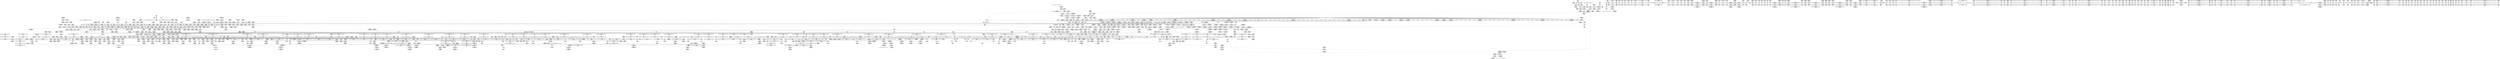 digraph {
	CE0x50c0640 [shape=record,shape=Mrecord,label="{CE0x50c0640|ipc_alloc_security:tmp3|security/selinux/hooks.c,5084|*SummSink*}"]
	CE0x517e5d0 [shape=record,shape=Mrecord,label="{CE0x517e5d0|i8*_undef|*Constant*}"]
	CE0x5034320 [shape=record,shape=Mrecord,label="{CE0x5034320|selinux_msg_queue_alloc_security:if.end10|*SummSink*}"]
	CE0x508cbe0 [shape=record,shape=Mrecord,label="{CE0x508cbe0|i64_4|*Constant*|*SummSink*}"]
	CE0x504e440 [shape=record,shape=Mrecord,label="{CE0x504e440|_ret_%struct.task_struct*_%tmp4,_!dbg_!27714|./arch/x86/include/asm/current.h,14}"]
	CE0x50f1370 [shape=record,shape=Mrecord,label="{CE0x50f1370|task_sid:tmp13|security/selinux/hooks.c,208}"]
	CE0x509efe0 [shape=record,shape=Mrecord,label="{CE0x509efe0|ipc_free_security:tmp5|security/selinux/hooks.c,5097|*SummSink*}"]
	CE0x50d7350 [shape=record,shape=Mrecord,label="{CE0x50d7350|GLOBAL:task_sid|*Constant*|*SummSink*}"]
	CE0x5103410 [shape=record,shape=Mrecord,label="{CE0x5103410|i64*_getelementptr_inbounds_(_2_x_i64_,_2_x_i64_*___llvm_gcov_ctr98,_i64_0,_i64_1)|*Constant*}"]
	CE0x50ead60 [shape=record,shape=Mrecord,label="{CE0x50ead60|rcu_read_unlock:tmp13|include/linux/rcupdate.h,933|*SummSink*}"]
	CE0x5049f80 [shape=record,shape=Mrecord,label="{CE0x5049f80|ipc_free_security:security|security/selinux/hooks.c,5097|*SummSource*}"]
	CE0x50fa440 [shape=record,shape=Mrecord,label="{CE0x50fa440|rcu_read_lock:tmp|*SummSource*}"]
	CE0x50a49a0 [shape=record,shape=Mrecord,label="{CE0x50a49a0|i64*_getelementptr_inbounds_(_2_x_i64_,_2_x_i64_*___llvm_gcov_ctr109,_i64_0,_i64_0)|*Constant*|*SummSink*}"]
	CE0x509f410 [shape=record,shape=Mrecord,label="{CE0x509f410|ipc_free_security:security1|security/selinux/hooks.c,5098|*SummSink*}"]
	CE0x5183a20 [shape=record,shape=Mrecord,label="{CE0x5183a20|__preempt_count_sub:tmp|*SummSink*}"]
	CE0x517dc90 [shape=record,shape=Mrecord,label="{CE0x517dc90|__rcu_read_lock:do.body}"]
	CE0x514be80 [shape=record,shape=Mrecord,label="{CE0x514be80|rcu_read_unlock:call3|include/linux/rcupdate.h,933|*SummSource*}"]
	CE0x50473c0 [shape=record,shape=Mrecord,label="{CE0x50473c0|selinux_msg_queue_alloc_security:tmp2|security/selinux/hooks.c,5158|*SummSource*}"]
	CE0x5045810 [shape=record,shape=Mrecord,label="{CE0x5045810|80:_i32,_112:_i8*,_:_CMRE_80,84_|*MultipleSource*|Function::selinux_msg_queue_alloc_security&Arg::msq::|security/selinux/hooks.c,5157}"]
	CE0x50b4630 [shape=record,shape=Mrecord,label="{CE0x50b4630|task_sid:tmp8|security/selinux/hooks.c,208|*SummSource*}"]
	CE0x503af50 [shape=record,shape=Mrecord,label="{CE0x503af50|ipc_alloc_security:task|Function::ipc_alloc_security&Arg::task::|*SummSource*}"]
	CE0x5061b00 [shape=record,shape=Mrecord,label="{CE0x5061b00|current_sid:bb}"]
	CE0x5160700 [shape=record,shape=Mrecord,label="{CE0x5160700|rcu_lock_acquire:tmp6|*SummSink*}"]
	CE0x50a21e0 [shape=record,shape=Mrecord,label="{CE0x50a21e0|current_sid:tmp1|*SummSink*}"]
	CE0x509dac0 [shape=record,shape=Mrecord,label="{CE0x509dac0|i64*_getelementptr_inbounds_(_13_x_i64_,_13_x_i64_*___llvm_gcov_ctr126,_i64_0,_i64_8)|*Constant*}"]
	CE0x50ab0d0 [shape=record,shape=Mrecord,label="{CE0x50ab0d0|_call_void_mcount()_#3|*SummSource*}"]
	CE0x5097440 [shape=record,shape=Mrecord,label="{CE0x5097440|ipc_free_security:perm|Function::ipc_free_security&Arg::perm::}"]
	CE0x504aff0 [shape=record,shape=Mrecord,label="{CE0x504aff0|ipc_alloc_security:tmp2|security/selinux/hooks.c,5083}"]
	CE0x505ca40 [shape=record,shape=Mrecord,label="{CE0x505ca40|ipc_alloc_security:sclass|Function::ipc_alloc_security&Arg::sclass::|*SummSink*}"]
	CE0x5057800 [shape=record,shape=Mrecord,label="{CE0x5057800|current_sid:tmp5|security/selinux/hooks.c,218}"]
	CE0x518d5f0 [shape=record,shape=Mrecord,label="{CE0x518d5f0|__preempt_count_sub:tmp4|./arch/x86/include/asm/preempt.h,77|*SummSink*}"]
	CE0x509cc30 [shape=record,shape=Mrecord,label="{CE0x509cc30|rcu_read_unlock:land.lhs.true}"]
	CE0x50c8540 [shape=record,shape=Mrecord,label="{CE0x50c8540|rcu_read_lock:tmp9|include/linux/rcupdate.h,882|*SummSink*}"]
	CE0x5065fe0 [shape=record,shape=Mrecord,label="{CE0x5065fe0|current_sid:tmp16|security/selinux/hooks.c,218|*SummSource*}"]
	CE0x502ec10 [shape=record,shape=Mrecord,label="{CE0x502ec10|kzalloc:bb|*SummSink*}"]
	CE0x50936a0 [shape=record,shape=Mrecord,label="{CE0x50936a0|selinux_msg_queue_alloc_security:tmp19|security/selinux/hooks.c,5172}"]
	CE0x50dce20 [shape=record,shape=Mrecord,label="{CE0x50dce20|i64*_getelementptr_inbounds_(_4_x_i64_,_4_x_i64_*___llvm_gcov_ctr128,_i64_0,_i64_2)|*Constant*|*SummSource*}"]
	CE0x5033b40 [shape=record,shape=Mrecord,label="{CE0x5033b40|selinux_msg_queue_alloc_security:return}"]
	CE0x50daab0 [shape=record,shape=Mrecord,label="{CE0x50daab0|cred_sid:tmp2|*SummSource*}"]
	CE0x517de70 [shape=record,shape=Mrecord,label="{CE0x517de70|__rcu_read_lock:tmp2}"]
	CE0x5068a70 [shape=record,shape=Mrecord,label="{CE0x5068a70|i8*_getelementptr_inbounds_(_45_x_i8_,_45_x_i8_*_.str12,_i32_0,_i32_0)|*Constant*|*SummSink*}"]
	CE0x5090410 [shape=record,shape=Mrecord,label="{CE0x5090410|selinux_msg_queue_alloc_security:sid5|security/selinux/hooks.c,5166|*SummSource*}"]
	CE0x5096650 [shape=record,shape=Mrecord,label="{CE0x5096650|ipc_free_security:entry}"]
	CE0x50cd860 [shape=record,shape=Mrecord,label="{CE0x50cd860|GLOBAL:rcu_read_lock.__warned|Global_var:rcu_read_lock.__warned|*SummSource*}"]
	CE0x50b09d0 [shape=record,shape=Mrecord,label="{CE0x50b09d0|current_sid:tmp19|security/selinux/hooks.c,218}"]
	CE0x5091690 [shape=record,shape=Mrecord,label="{CE0x5091690|i8*_getelementptr_inbounds_(_25_x_i8_,_25_x_i8_*_.str3,_i32_0,_i32_0)|*Constant*|*SummSink*}"]
	CE0x515a5f0 [shape=record,shape=Mrecord,label="{CE0x515a5f0|rcu_lock_release:__here}"]
	CE0x519a550 [shape=record,shape=Mrecord,label="{CE0x519a550|i64*_getelementptr_inbounds_(_4_x_i64_,_4_x_i64_*___llvm_gcov_ctr129,_i64_0,_i64_2)|*Constant*|*SummSource*}"]
	CE0x5180c60 [shape=record,shape=Mrecord,label="{CE0x5180c60|COLLAPSED:_GCMRE___llvm_gcov_ctr128_internal_global_4_x_i64_zeroinitializer:_elem_0:default:}"]
	CE0x504c680 [shape=record,shape=Mrecord,label="{CE0x504c680|selinux_msg_queue_alloc_security:if.then|*SummSource*}"]
	CE0x50fb7b0 [shape=record,shape=Mrecord,label="{CE0x50fb7b0|GLOBAL:rcu_read_unlock.__warned|Global_var:rcu_read_unlock.__warned}"]
	CE0x50d8630 [shape=record,shape=Mrecord,label="{CE0x50d8630|ipc_alloc_security:tmp9|security/selinux/hooks.c,5087}"]
	CE0x509c100 [shape=record,shape=Mrecord,label="{CE0x509c100|rcu_read_unlock:land.lhs.true2|*SummSink*}"]
	CE0x50dfa30 [shape=record,shape=Mrecord,label="{CE0x50dfa30|rcu_read_unlock:call|include/linux/rcupdate.h,933|*SummSink*}"]
	CE0x50e8650 [shape=record,shape=Mrecord,label="{CE0x50e8650|rcu_lock_acquire:tmp1|*SummSource*}"]
	CE0x50db550 [shape=record,shape=Mrecord,label="{CE0x50db550|i64*_getelementptr_inbounds_(_11_x_i64_,_11_x_i64_*___llvm_gcov_ctr127,_i64_0,_i64_1)|*Constant*|*SummSink*}"]
	CE0x50feaf0 [shape=record,shape=Mrecord,label="{CE0x50feaf0|_call_void_mcount()_#3|*SummSink*}"]
	CE0x517ed20 [shape=record,shape=Mrecord,label="{CE0x517ed20|__rcu_read_unlock:do.body|*SummSource*}"]
	CE0x50af190 [shape=record,shape=Mrecord,label="{CE0x50af190|i64*_getelementptr_inbounds_(_13_x_i64_,_13_x_i64_*___llvm_gcov_ctr126,_i64_0,_i64_9)|*Constant*|*SummSink*}"]
	CE0x50950e0 [shape=record,shape=Mrecord,label="{CE0x50950e0|selinux_msg_queue_alloc_security:tmp16|security/selinux/hooks.c,5169|*SummSink*}"]
	CE0x50bc730 [shape=record,shape=Mrecord,label="{CE0x50bc730|rcu_read_lock:tmp3|*SummSink*}"]
	CE0x5038f40 [shape=record,shape=Mrecord,label="{CE0x5038f40|80:_i32,_112:_i8*,_:_CMRE_29,30_}"]
	CE0x50afb80 [shape=record,shape=Mrecord,label="{CE0x50afb80|task_sid:tmp22|security/selinux/hooks.c,208}"]
	CE0x50c5680 [shape=record,shape=Mrecord,label="{CE0x50c5680|GLOBAL:__rcu_read_lock|*Constant*}"]
	CE0x516c630 [shape=record,shape=Mrecord,label="{CE0x516c630|GLOBAL:__preempt_count_sub|*Constant*|*SummSink*}"]
	CE0x50e1280 [shape=record,shape=Mrecord,label="{CE0x50e1280|_call_void___preempt_count_sub(i32_1)_#10,_!dbg_!27715|include/linux/rcupdate.h,244}"]
	CE0x5068f10 [shape=record,shape=Mrecord,label="{CE0x5068f10|i64*_getelementptr_inbounds_(_11_x_i64_,_11_x_i64_*___llvm_gcov_ctr125,_i64_0,_i64_9)|*Constant*|*SummSource*}"]
	CE0x50b4480 [shape=record,shape=Mrecord,label="{CE0x50b4480|task_sid:tmp7|security/selinux/hooks.c,208|*SummSource*}"]
	CE0x50955f0 [shape=record,shape=Mrecord,label="{CE0x50955f0|selinux_msg_queue_alloc_security:tmp17|security/selinux/hooks.c,5169|*SummSource*}"]
	CE0x50dcd40 [shape=record,shape=Mrecord,label="{CE0x50dcd40|__rcu_read_lock:tmp4|include/linux/rcupdate.h,239|*SummSink*}"]
	CE0x5160450 [shape=record,shape=Mrecord,label="{CE0x5160450|i64*_getelementptr_inbounds_(_4_x_i64_,_4_x_i64_*___llvm_gcov_ctr130,_i64_0,_i64_3)|*Constant*|*SummSink*}"]
	CE0x508e950 [shape=record,shape=Mrecord,label="{CE0x508e950|avc_has_perm:tsid|Function::avc_has_perm&Arg::tsid::|*SummSource*}"]
	CE0x5175790 [shape=record,shape=Mrecord,label="{CE0x5175790|__rcu_read_unlock:tmp1|*SummSource*}"]
	CE0x504a8c0 [shape=record,shape=Mrecord,label="{CE0x504a8c0|GLOBAL:kfree|*Constant*|*SummSink*}"]
	CE0x5161930 [shape=record,shape=Mrecord,label="{CE0x5161930|i64*_getelementptr_inbounds_(_4_x_i64_,_4_x_i64_*___llvm_gcov_ctr128,_i64_0,_i64_1)|*Constant*|*SummSource*}"]
	CE0x518e910 [shape=record,shape=Mrecord,label="{CE0x518e910|__preempt_count_sub:tmp1|*SummSource*}"]
	CE0x47400d0 [shape=record,shape=Mrecord,label="{CE0x47400d0|80:_i32,_112:_i8*,_:_CMRE_10,11_}"]
	CE0x5158950 [shape=record,shape=Mrecord,label="{CE0x5158950|_ret_void,_!dbg_!27717|include/linux/rcupdate.h,245|*SummSink*}"]
	CE0x50c6590 [shape=record,shape=Mrecord,label="{CE0x50c6590|rcu_read_unlock:tmp8|include/linux/rcupdate.h,933}"]
	CE0x504d510 [shape=record,shape=Mrecord,label="{CE0x504d510|i64_0|*Constant*}"]
	CE0x50f73b0 [shape=record,shape=Mrecord,label="{CE0x50f73b0|cred_sid:entry|*SummSource*}"]
	CE0x5057980 [shape=record,shape=Mrecord,label="{CE0x5057980|current_sid:tmp6|security/selinux/hooks.c,218}"]
	CE0x51719d0 [shape=record,shape=Mrecord,label="{CE0x51719d0|__preempt_count_add:tmp1}"]
	CE0x5095b80 [shape=record,shape=Mrecord,label="{CE0x5095b80|selinux_msg_queue_alloc_security:q_perm9|security/selinux/hooks.c,5169}"]
	CE0x5148e70 [shape=record,shape=Mrecord,label="{CE0x5148e70|rcu_read_unlock:tmp4|include/linux/rcupdate.h,933|*SummSource*}"]
	CE0x50a56c0 [shape=record,shape=Mrecord,label="{CE0x50a56c0|_ret_i8*_%call,_!dbg_!27715|include/linux/slab.h,578|*SummSink*}"]
	CE0x504e4e0 [shape=record,shape=Mrecord,label="{CE0x504e4e0|_ret_%struct.task_struct*_%tmp4,_!dbg_!27714|./arch/x86/include/asm/current.h,14|*SummSink*}"]
	CE0x5109900 [shape=record,shape=Mrecord,label="{CE0x5109900|task_sid:tmp24|security/selinux/hooks.c,208}"]
	CE0x50b30b0 [shape=record,shape=Mrecord,label="{CE0x50b30b0|i64*_getelementptr_inbounds_(_4_x_i64_,_4_x_i64_*___llvm_gcov_ctr133,_i64_0,_i64_2)|*Constant*|*SummSink*}"]
	CE0x50f1120 [shape=record,shape=Mrecord,label="{CE0x50f1120|task_sid:tmp12|security/selinux/hooks.c,208}"]
	CE0x50f09e0 [shape=record,shape=Mrecord,label="{CE0x50f09e0|kmalloc:call|include/linux/slab.h,429|*SummSink*}"]
	CE0x5046250 [shape=record,shape=Mrecord,label="{CE0x5046250|selinux_msg_queue_alloc_security:if.end|*SummSink*}"]
	CE0x5045bd0 [shape=record,shape=Mrecord,label="{CE0x5045bd0|i64*_getelementptr_inbounds_(_9_x_i64_,_9_x_i64_*___llvm_gcov_ctr300,_i64_0,_i64_0)|*Constant*|*SummSource*}"]
	CE0x50a9270 [shape=record,shape=Mrecord,label="{CE0x50a9270|ipc_alloc_security:tmp}"]
	CE0x5158c40 [shape=record,shape=Mrecord,label="{CE0x5158c40|__rcu_read_lock:bb|*SummSink*}"]
	CE0x5195010 [shape=record,shape=Mrecord,label="{CE0x5195010|__rcu_read_unlock:tmp4|include/linux/rcupdate.h,244|*SummSource*}"]
	CE0x50af620 [shape=record,shape=Mrecord,label="{CE0x50af620|task_sid:tmp20|security/selinux/hooks.c,208}"]
	CE0x509ddf0 [shape=record,shape=Mrecord,label="{CE0x509ddf0|task_sid:tmp17|security/selinux/hooks.c,208|*SummSource*}"]
	CE0x503c580 [shape=record,shape=Mrecord,label="{CE0x503c580|i8*_getelementptr_inbounds_(_25_x_i8_,_25_x_i8_*_.str3,_i32_0,_i32_0)|*Constant*}"]
	CE0x50c2b10 [shape=record,shape=Mrecord,label="{CE0x50c2b10|ipc_free_security:tmp4|*LoadInst*|security/selinux/hooks.c,5097}"]
	CE0x5069540 [shape=record,shape=Mrecord,label="{CE0x5069540|current_sid:tmp17|security/selinux/hooks.c,218|*SummSink*}"]
	CE0x50d7a20 [shape=record,shape=Mrecord,label="{CE0x50d7a20|ipc_alloc_security:retval.0}"]
	CE0x5154790 [shape=record,shape=Mrecord,label="{CE0x5154790|rcu_read_unlock:tmp20|include/linux/rcupdate.h,933|*SummSource*}"]
	CE0x5160980 [shape=record,shape=Mrecord,label="{CE0x5160980|rcu_lock_acquire:tmp7}"]
	CE0x5039e10 [shape=record,shape=Mrecord,label="{CE0x5039e10|selinux_msg_queue_alloc_security:q_perm|security/selinux/hooks.c,5157|*SummSource*}"]
	CE0x50ca3f0 [shape=record,shape=Mrecord,label="{CE0x50ca3f0|rcu_read_unlock:tmp16|include/linux/rcupdate.h,933|*SummSource*}"]
	CE0x517d430 [shape=record,shape=Mrecord,label="{CE0x517d430|i64*_getelementptr_inbounds_(_4_x_i64_,_4_x_i64_*___llvm_gcov_ctr134,_i64_0,_i64_1)|*Constant*|*SummSource*}"]
	CE0x50be030 [shape=record,shape=Mrecord,label="{CE0x50be030|task_sid:tobool|security/selinux/hooks.c,208|*SummSink*}"]
	CE0x5051dd0 [shape=record,shape=Mrecord,label="{CE0x5051dd0|i64_0|*Constant*|*SummSource*}"]
	CE0x50c6940 [shape=record,shape=Mrecord,label="{CE0x50c6940|rcu_lock_acquire:map|Function::rcu_lock_acquire&Arg::map::|*SummSource*}"]
	CE0x5056ba0 [shape=record,shape=Mrecord,label="{CE0x5056ba0|80:_i32,_112:_i8*,_:_CMRE_36,37_}"]
	CE0x50aa130 [shape=record,shape=Mrecord,label="{CE0x50aa130|ipc_alloc_security:tmp5|security/selinux/hooks.c,5084}"]
	CE0x50a80e0 [shape=record,shape=Mrecord,label="{CE0x50a80e0|i64*_getelementptr_inbounds_(_6_x_i64_,_6_x_i64_*___llvm_gcov_ctr301,_i64_0,_i64_3)|*Constant*}"]
	CE0x50b9e90 [shape=record,shape=Mrecord,label="{CE0x50b9e90|current_sid:tmp24|security/selinux/hooks.c,220|*SummSource*}"]
	CE0x50d8e80 [shape=record,shape=Mrecord,label="{CE0x50d8e80|kzalloc:flags|Function::kzalloc&Arg::flags::|*SummSink*}"]
	CE0x50a0f60 [shape=record,shape=Mrecord,label="{CE0x50a0f60|i64*_getelementptr_inbounds_(_11_x_i64_,_11_x_i64_*___llvm_gcov_ctr125,_i64_0,_i64_1)|*Constant*|*SummSource*}"]
	CE0x5094370 [shape=record,shape=Mrecord,label="{CE0x5094370|i64*_getelementptr_inbounds_(_9_x_i64_,_9_x_i64_*___llvm_gcov_ctr300,_i64_0,_i64_8)|*Constant*}"]
	CE0x508cf20 [shape=record,shape=Mrecord,label="{CE0x508cf20|selinux_msg_queue_alloc_security:tmp12|security/selinux/hooks.c,5168|*SummSink*}"]
	CE0x50ff6e0 [shape=record,shape=Mrecord,label="{CE0x50ff6e0|cred_sid:tmp6|security/selinux/hooks.c,197}"]
	CE0x50b2240 [shape=record,shape=Mrecord,label="{CE0x50b2240|ipc_alloc_security:call|security/selinux/hooks.c,5083|*SummSink*}"]
	CE0x50fcbe0 [shape=record,shape=Mrecord,label="{CE0x50fcbe0|i64_3|*Constant*}"]
	CE0x5103f30 [shape=record,shape=Mrecord,label="{CE0x5103f30|rcu_read_lock:do.body|*SummSource*}"]
	CE0x50443b0 [shape=record,shape=Mrecord,label="{CE0x50443b0|selinux_msg_queue_alloc_security:call2|security/selinux/hooks.c,5157|*SummSink*}"]
	CE0x503a860 [shape=record,shape=Mrecord,label="{CE0x503a860|_call_void_mcount()_#3|*SummSink*}"]
	CE0x50cb800 [shape=record,shape=Mrecord,label="{CE0x50cb800|rcu_read_lock:tmp16|include/linux/rcupdate.h,882}"]
	CE0x5103bf0 [shape=record,shape=Mrecord,label="{CE0x5103bf0|task_sid:tmp9|security/selinux/hooks.c,208}"]
	CE0x510ccb0 [shape=record,shape=Mrecord,label="{CE0x510ccb0|GLOBAL:rcu_read_lock|*Constant*}"]
	CE0x517e460 [shape=record,shape=Mrecord,label="{CE0x517e460|rcu_lock_release:tmp7|*SummSource*}"]
	CE0x50d6810 [shape=record,shape=Mrecord,label="{CE0x50d6810|GLOBAL:task_sid|*Constant*}"]
	CE0x5064a10 [shape=record,shape=Mrecord,label="{CE0x5064a10|ipc_alloc_security:tmp1|*SummSink*}"]
	CE0x5100e00 [shape=record,shape=Mrecord,label="{CE0x5100e00|_call_void_mcount()_#3|*SummSource*}"]
	CE0x50600f0 [shape=record,shape=Mrecord,label="{CE0x50600f0|get_current:tmp4|./arch/x86/include/asm/current.h,14|*SummSource*}"]
	CE0x508ebf0 [shape=record,shape=Mrecord,label="{CE0x508ebf0|avc_has_perm:tclass|Function::avc_has_perm&Arg::tclass::}"]
	CE0x5180a00 [shape=record,shape=Mrecord,label="{CE0x5180a00|_call_void_mcount()_#3|*SummSink*}"]
	CE0x506b900 [shape=record,shape=Mrecord,label="{CE0x506b900|i64_5|*Constant*}"]
	CE0x505e0d0 [shape=record,shape=Mrecord,label="{CE0x505e0d0|current_sid:tmp6|security/selinux/hooks.c,218|*SummSink*}"]
	CE0x5034070 [shape=record,shape=Mrecord,label="{CE0x5034070|selinux_msg_queue_alloc_security:tmp|*SummSink*}"]
	CE0x5057870 [shape=record,shape=Mrecord,label="{CE0x5057870|current_sid:tmp5|security/selinux/hooks.c,218|*SummSource*}"]
	CE0x5052220 [shape=record,shape=Mrecord,label="{CE0x5052220|selinux_msg_queue_alloc_security:tmp3|security/selinux/hooks.c,5158|*SummSource*}"]
	CE0x5156f00 [shape=record,shape=Mrecord,label="{CE0x5156f00|rcu_lock_release:map|Function::rcu_lock_release&Arg::map::|*SummSource*}"]
	CE0x505fd80 [shape=record,shape=Mrecord,label="{CE0x505fd80|80:_i32,_112:_i8*,_:_CMRE_21,22_}"]
	CE0x50957b0 [shape=record,shape=Mrecord,label="{CE0x50957b0|selinux_msg_queue_alloc_security:tmp17|security/selinux/hooks.c,5169|*SummSink*}"]
	CE0x509e730 [shape=record,shape=Mrecord,label="{CE0x509e730|task_sid:do.end6}"]
	CE0x50a38c0 [shape=record,shape=Mrecord,label="{CE0x50a38c0|current_sid:tmp14|security/selinux/hooks.c,218|*SummSink*}"]
	CE0x5166840 [shape=record,shape=Mrecord,label="{CE0x5166840|_call_void_mcount()_#3|*SummSink*}"]
	CE0x50ec260 [shape=record,shape=Mrecord,label="{CE0x50ec260|task_sid:do.end|*SummSource*}"]
	CE0x50d8b20 [shape=record,shape=Mrecord,label="{CE0x50d8b20|kzalloc:call|include/linux/slab.h,578}"]
	CE0x51ab670 [shape=record,shape=Mrecord,label="{CE0x51ab670|_call_void_mcount()_#3|*SummSource*}"]
	CE0x50be140 [shape=record,shape=Mrecord,label="{CE0x50be140|rcu_lock_acquire:entry|*SummSink*}"]
	CE0x50c0930 [shape=record,shape=Mrecord,label="{CE0x50c0930|GLOBAL:__llvm_gcov_ctr301|Global_var:__llvm_gcov_ctr301}"]
	CE0x50f81c0 [shape=record,shape=Mrecord,label="{CE0x50f81c0|_call_void_rcu_read_unlock()_#10,_!dbg_!27748|security/selinux/hooks.c,209|*SummSource*}"]
	CE0x5101710 [shape=record,shape=Mrecord,label="{CE0x5101710|task_sid:do.body}"]
	CE0x5196d90 [shape=record,shape=Mrecord,label="{CE0x5196d90|__preempt_count_add:tmp7|./arch/x86/include/asm/preempt.h,73}"]
	CE0x50a7d70 [shape=record,shape=Mrecord,label="{CE0x50a7d70|current_sid:if.end|*SummSink*}"]
	CE0x50cb290 [shape=record,shape=Mrecord,label="{CE0x50cb290|rcu_read_lock:tmp15|include/linux/rcupdate.h,882}"]
	CE0x5087730 [shape=record,shape=Mrecord,label="{CE0x5087730|selinux_msg_queue_alloc_security:tmp9|security/selinux/hooks.c,5161|*SummSource*}"]
	CE0x514dda0 [shape=record,shape=Mrecord,label="{CE0x514dda0|rcu_lock_release:tmp|*SummSource*}"]
	CE0x51091d0 [shape=record,shape=Mrecord,label="{CE0x51091d0|cred_sid:tmp|*SummSink*}"]
	CE0x508f460 [shape=record,shape=Mrecord,label="{CE0x508f460|avc_has_perm:requested|Function::avc_has_perm&Arg::requested::|*SummSink*}"]
	CE0x5157400 [shape=record,shape=Mrecord,label="{CE0x5157400|_ret_void,_!dbg_!27717|include/linux/rcupdate.h,424|*SummSource*}"]
	CE0x515f780 [shape=record,shape=Mrecord,label="{CE0x515f780|__rcu_read_lock:tmp1|*SummSink*}"]
	CE0x50f9f00 [shape=record,shape=Mrecord,label="{CE0x50f9f00|rcu_read_lock:if.then|*SummSource*}"]
	CE0x5180cd0 [shape=record,shape=Mrecord,label="{CE0x5180cd0|__rcu_read_lock:tmp|*SummSource*}"]
	CE0x504b100 [shape=record,shape=Mrecord,label="{CE0x504b100|ipc_alloc_security:tmp2|security/selinux/hooks.c,5083|*SummSource*}"]
	CE0x506ba30 [shape=record,shape=Mrecord,label="{CE0x506ba30|selinux_msg_queue_alloc_security:tmp7|security/selinux/hooks.c,5159|*SummSink*}"]
	CE0x516b3a0 [shape=record,shape=Mrecord,label="{CE0x516b3a0|%struct.lockdep_map*_null|*Constant*}"]
	CE0x50a9e40 [shape=record,shape=Mrecord,label="{CE0x50a9e40|ipc_free_security:tmp|*SummSink*}"]
	CE0x50f6d40 [shape=record,shape=Mrecord,label="{CE0x50f6d40|task_sid:call7|security/selinux/hooks.c,208|*SummSink*}"]
	CE0x50621f0 [shape=record,shape=Mrecord,label="{CE0x50621f0|selinux_msg_queue_alloc_security:tmp21|security/selinux/hooks.c,5173|*SummSink*}"]
	CE0x5093a50 [shape=record,shape=Mrecord,label="{CE0x5093a50|selinux_msg_queue_alloc_security:tmp19|security/selinux/hooks.c,5172|*SummSource*}"]
	CE0x50bfa70 [shape=record,shape=Mrecord,label="{CE0x50bfa70|GLOBAL:rcu_lock_acquire|*Constant*|*SummSource*}"]
	CE0x50ffb70 [shape=record,shape=Mrecord,label="{CE0x50ffb70|_call_void_rcu_lock_acquire(%struct.lockdep_map*_rcu_lock_map)_#10,_!dbg_!27711|include/linux/rcupdate.h,881|*SummSource*}"]
	CE0x51553f0 [shape=record,shape=Mrecord,label="{CE0x51553f0|i64*_getelementptr_inbounds_(_11_x_i64_,_11_x_i64_*___llvm_gcov_ctr132,_i64_0,_i64_10)|*Constant*|*SummSink*}"]
	CE0x5039070 [shape=record,shape=Mrecord,label="{CE0x5039070|80:_i32,_112:_i8*,_:_CMRE_30,31_}"]
	"CONST[source:0(mediator),value:2(dynamic)][purpose:{object}][SnkIdx:1]"
	CE0x50b5f00 [shape=record,shape=Mrecord,label="{CE0x50b5f00|i64*_getelementptr_inbounds_(_2_x_i64_,_2_x_i64_*___llvm_gcov_ctr109,_i64_0,_i64_1)|*Constant*|*SummSource*}"]
	CE0x5068860 [shape=record,shape=Mrecord,label="{CE0x5068860|i64*_getelementptr_inbounds_(_2_x_i64_,_2_x_i64_*___llvm_gcov_ctr98,_i64_0,_i64_1)|*Constant*|*SummSink*}"]
	CE0x517aca0 [shape=record,shape=Mrecord,label="{CE0x517aca0|i32_1|*Constant*}"]
	CE0x50c8000 [shape=record,shape=Mrecord,label="{CE0x50c8000|i64_4|*Constant*}"]
	CE0x5043ec0 [shape=record,shape=Mrecord,label="{CE0x5043ec0|i64_1|*Constant*|*SummSink*}"]
	CE0x50c3e70 [shape=record,shape=Mrecord,label="{CE0x50c3e70|_call_void_rcu_lock_acquire(%struct.lockdep_map*_rcu_lock_map)_#10,_!dbg_!27711|include/linux/rcupdate.h,881}"]
	CE0x50e9460 [shape=record,shape=Mrecord,label="{CE0x50e9460|GLOBAL:__llvm_gcov_ctr132|Global_var:__llvm_gcov_ctr132|*SummSink*}"]
	CE0x5149530 [shape=record,shape=Mrecord,label="{CE0x5149530|i64*_getelementptr_inbounds_(_11_x_i64_,_11_x_i64_*___llvm_gcov_ctr132,_i64_0,_i64_0)|*Constant*}"]
	CE0x50ef060 [shape=record,shape=Mrecord,label="{CE0x50ef060|kmalloc:flags|Function::kmalloc&Arg::flags::}"]
	CE0x50f0ac0 [shape=record,shape=Mrecord,label="{CE0x50f0ac0|GLOBAL:__kmalloc|*Constant*|*SummSource*}"]
	CE0x510b760 [shape=record,shape=Mrecord,label="{CE0x510b760|i64*_getelementptr_inbounds_(_13_x_i64_,_13_x_i64_*___llvm_gcov_ctr126,_i64_0,_i64_12)|*Constant*|*SummSource*}"]
	CE0x50f8780 [shape=record,shape=Mrecord,label="{CE0x50f8780|GLOBAL:rcu_read_unlock|*Constant*|*SummSink*}"]
	CE0x50a5540 [shape=record,shape=Mrecord,label="{CE0x50a5540|current_sid:tobool1|security/selinux/hooks.c,218|*SummSink*}"]
	CE0x50c2d20 [shape=record,shape=Mrecord,label="{CE0x50c2d20|ipc_free_security:tmp4|*LoadInst*|security/selinux/hooks.c,5097|*SummSink*}"]
	CE0x5090fa0 [shape=record,shape=Mrecord,label="{CE0x5090fa0|task_sid:tobool4|security/selinux/hooks.c,208}"]
	CE0x504dc40 [shape=record,shape=Mrecord,label="{CE0x504dc40|80:_i32,_112:_i8*,_:_CMRE_62,63_}"]
	CE0x50cc8d0 [shape=record,shape=Mrecord,label="{CE0x50cc8d0|rcu_read_unlock:tmp6|include/linux/rcupdate.h,933|*SummSink*}"]
	CE0x50e0a30 [shape=record,shape=Mrecord,label="{CE0x50e0a30|GLOBAL:__llvm_gcov_ctr132|Global_var:__llvm_gcov_ctr132}"]
	CE0x5149940 [shape=record,shape=Mrecord,label="{CE0x5149940|GLOBAL:__preempt_count_add|*Constant*|*SummSource*}"]
	CE0x5040bb0 [shape=record,shape=Mrecord,label="{CE0x5040bb0|80:_i32,_112:_i8*,_:_CMRE_68,69_}"]
	CE0x5048a40 [shape=record,shape=Mrecord,label="{CE0x5048a40|80:_i32,_112:_i8*,_:_CMRE_120,128_|*MultipleSource*|Function::selinux_msg_queue_alloc_security&Arg::msq::|security/selinux/hooks.c,5157}"]
	CE0x50978c0 [shape=record,shape=Mrecord,label="{CE0x50978c0|_ret_void,_!dbg_!27719|security/selinux/hooks.c,5100|*SummSource*}"]
	CE0x50967f0 [shape=record,shape=Mrecord,label="{CE0x50967f0|GLOBAL:ipc_free_security|*Constant*}"]
	CE0x50b6ab0 [shape=record,shape=Mrecord,label="{CE0x50b6ab0|i32_78|*Constant*|*SummSink*}"]
	CE0x50d8b90 [shape=record,shape=Mrecord,label="{CE0x50d8b90|kzalloc:call|include/linux/slab.h,578|*SummSource*}"]
	CE0x50ef820 [shape=record,shape=Mrecord,label="{CE0x50ef820|_ret_void,_!dbg_!27717|include/linux/rcupdate.h,240|*SummSink*}"]
	CE0x517b500 [shape=record,shape=Mrecord,label="{CE0x517b500|i64_ptrtoint_(i8*_blockaddress(_rcu_lock_release,_%__here)_to_i64)|*Constant*|*SummSource*}"]
	CE0x508f2f0 [shape=record,shape=Mrecord,label="{CE0x508f2f0|avc_has_perm:requested|Function::avc_has_perm&Arg::requested::|*SummSource*}"]
	CE0x50b0670 [shape=record,shape=Mrecord,label="{CE0x50b0670|task_sid:tmp22|security/selinux/hooks.c,208|*SummSource*}"]
	CE0x516d000 [shape=record,shape=Mrecord,label="{CE0x516d000|__preempt_count_add:tmp4|./arch/x86/include/asm/preempt.h,72}"]
	CE0x50e2640 [shape=record,shape=Mrecord,label="{CE0x50e2640|ipc_alloc_security:tmp6|security/selinux/hooks.c,5084|*SummSource*}"]
	CE0x519a710 [shape=record,shape=Mrecord,label="{CE0x519a710|i64*_getelementptr_inbounds_(_4_x_i64_,_4_x_i64_*___llvm_gcov_ctr129,_i64_0,_i64_2)|*Constant*|*SummSink*}"]
	CE0x62283c0 [shape=record,shape=Mrecord,label="{CE0x62283c0|80:_i32,_112:_i8*,_:_CMRE_11,12_}"]
	CE0x5056760 [shape=record,shape=Mrecord,label="{CE0x5056760|80:_i32,_112:_i8*,_:_CMRE_43,44_}"]
	CE0x510aea0 [shape=record,shape=Mrecord,label="{CE0x510aea0|task_sid:tmp25|security/selinux/hooks.c,208|*SummSink*}"]
	CE0x505d640 [shape=record,shape=Mrecord,label="{CE0x505d640|ipc_alloc_security:perm|Function::ipc_alloc_security&Arg::perm::|*SummSource*}"]
	CE0x505ccc0 [shape=record,shape=Mrecord,label="{CE0x505ccc0|ipc_alloc_security:sclass|Function::ipc_alloc_security&Arg::sclass::}"]
	CE0x50d6880 [shape=record,shape=Mrecord,label="{CE0x50d6880|ipc_alloc_security:tmp10|security/selinux/hooks.c,5087}"]
	CE0x50a10c0 [shape=record,shape=Mrecord,label="{CE0x50a10c0|i64*_getelementptr_inbounds_(_11_x_i64_,_11_x_i64_*___llvm_gcov_ctr125,_i64_0,_i64_1)|*Constant*|*SummSink*}"]
	CE0x50488a0 [shape=record,shape=Mrecord,label="{CE0x50488a0|80:_i32,_112:_i8*,_:_CMRE_112,120_|*MultipleSource*|Function::selinux_msg_queue_alloc_security&Arg::msq::|security/selinux/hooks.c,5157}"]
	CE0x50d0fb0 [shape=record,shape=Mrecord,label="{CE0x50d0fb0|rcu_read_lock:tmp17|include/linux/rcupdate.h,882|*SummSink*}"]
	CE0x50d8cf0 [shape=record,shape=Mrecord,label="{CE0x50d8cf0|kzalloc:flags|Function::kzalloc&Arg::flags::}"]
	CE0x517c980 [shape=record,shape=Mrecord,label="{CE0x517c980|__rcu_read_unlock:tmp|*SummSource*}"]
	CE0x5044fb0 [shape=record,shape=Mrecord,label="{CE0x5044fb0|80:_i32,_112:_i8*,_:_CMRE_168,172_|*MultipleSource*|Function::selinux_msg_queue_alloc_security&Arg::msq::|security/selinux/hooks.c,5157}"]
	CE0x50ea240 [shape=record,shape=Mrecord,label="{CE0x50ea240|rcu_read_unlock:tmp4|include/linux/rcupdate.h,933}"]
	CE0x5035af0 [shape=record,shape=Mrecord,label="{CE0x5035af0|selinux_msg_queue_alloc_security:call1|security/selinux/hooks.c,5157|*SummSink*}"]
	CE0x5063040 [shape=record,shape=Mrecord,label="{CE0x5063040|current_sid:tmp3|*SummSink*}"]
	CE0x5055e60 [shape=record,shape=Mrecord,label="{CE0x5055e60|80:_i32,_112:_i8*,_:_CMRE_34,35_}"]
	CE0x503b220 [shape=record,shape=Mrecord,label="{CE0x503b220|i16_27|*Constant*|*SummSink*}"]
	CE0x5156fc0 [shape=record,shape=Mrecord,label="{CE0x5156fc0|rcu_lock_release:map|Function::rcu_lock_release&Arg::map::|*SummSink*}"]
	CE0x50d03a0 [shape=record,shape=Mrecord,label="{CE0x50d03a0|rcu_read_lock:tmp19|include/linux/rcupdate.h,882|*SummSource*}"]
	CE0x515f9d0 [shape=record,shape=Mrecord,label="{CE0x515f9d0|i64_ptrtoint_(i8*_blockaddress(_rcu_lock_acquire,_%__here)_to_i64)|*Constant*}"]
	CE0x519aef0 [shape=record,shape=Mrecord,label="{CE0x519aef0|__preempt_count_add:tmp6|./arch/x86/include/asm/preempt.h,73|*SummSink*}"]
	CE0x506ac30 [shape=record,shape=Mrecord,label="{CE0x506ac30|_ret_i32_%retval.0,_!dbg_!27728|security/selinux/avc.c,775|*SummSource*}"]
	CE0x517ca90 [shape=record,shape=Mrecord,label="{CE0x517ca90|i64*_getelementptr_inbounds_(_4_x_i64_,_4_x_i64_*___llvm_gcov_ctr128,_i64_0,_i64_0)|*Constant*|*SummSource*}"]
	CE0x510a2b0 [shape=record,shape=Mrecord,label="{CE0x510a2b0|i64*_getelementptr_inbounds_(_13_x_i64_,_13_x_i64_*___llvm_gcov_ctr126,_i64_0,_i64_11)|*Constant*}"]
	CE0x50570e0 [shape=record,shape=Mrecord,label="{CE0x50570e0|GLOBAL:get_current|*Constant*|*SummSink*}"]
	CE0x504e000 [shape=record,shape=Mrecord,label="{CE0x504e000|ipc_alloc_security:if.then}"]
	CE0x50f1700 [shape=record,shape=Mrecord,label="{CE0x50f1700|i64*_getelementptr_inbounds_(_2_x_i64_,_2_x_i64_*___llvm_gcov_ctr131,_i64_0,_i64_1)|*Constant*|*SummSource*}"]
	CE0x50fe2d0 [shape=record,shape=Mrecord,label="{CE0x50fe2d0|rcu_read_lock:land.lhs.true|*SummSink*}"]
	CE0x517a340 [shape=record,shape=Mrecord,label="{CE0x517a340|i64*_getelementptr_inbounds_(_4_x_i64_,_4_x_i64_*___llvm_gcov_ctr128,_i64_0,_i64_0)|*Constant*}"]
	CE0x50f7fa0 [shape=record,shape=Mrecord,label="{CE0x50f7fa0|GLOBAL:rcu_read_unlock|*Constant*}"]
	CE0x50f9900 [shape=record,shape=Mrecord,label="{CE0x50f9900|i64*_getelementptr_inbounds_(_11_x_i64_,_11_x_i64_*___llvm_gcov_ctr127,_i64_0,_i64_1)|*Constant*}"]
	CE0x50a6dd0 [shape=record,shape=Mrecord,label="{CE0x50a6dd0|current_sid:do.end|*SummSource*}"]
	CE0x5164d60 [shape=record,shape=Mrecord,label="{CE0x5164d60|rcu_lock_release:__here|*SummSource*}"]
	CE0x50b5590 [shape=record,shape=Mrecord,label="{CE0x50b5590|kmalloc:tmp1|*SummSource*}"]
	CE0x50ac8c0 [shape=record,shape=Mrecord,label="{CE0x50ac8c0|rcu_read_unlock:tmp14|include/linux/rcupdate.h,933|*SummSource*}"]
	CE0x5055c40 [shape=record,shape=Mrecord,label="{CE0x5055c40|80:_i32,_112:_i8*,_:_CMRE_32,33_}"]
	CE0x50ef710 [shape=record,shape=Mrecord,label="{CE0x50ef710|_ret_void,_!dbg_!27717|include/linux/rcupdate.h,240|*SummSource*}"]
	CE0x5046fd0 [shape=record,shape=Mrecord,label="{CE0x5046fd0|i64_2|*Constant*|*SummSink*}"]
	CE0x505b030 [shape=record,shape=Mrecord,label="{CE0x505b030|i64*_getelementptr_inbounds_(_9_x_i64_,_9_x_i64_*___llvm_gcov_ctr300,_i64_0,_i64_3)|*Constant*|*SummSource*}"]
	CE0x5089190 [shape=record,shape=Mrecord,label="{CE0x5089190|i32_3|*Constant*}"]
	CE0x50a8ea0 [shape=record,shape=Mrecord,label="{CE0x50a8ea0|current_sid:tmp13|security/selinux/hooks.c,218|*SummSink*}"]
	CE0x5168710 [shape=record,shape=Mrecord,label="{CE0x5168710|__rcu_read_unlock:bb|*SummSink*}"]
	CE0x505b460 [shape=record,shape=Mrecord,label="{CE0x505b460|i64*_getelementptr_inbounds_(_11_x_i64_,_11_x_i64_*___llvm_gcov_ctr125,_i64_0,_i64_0)|*Constant*|*SummSink*}"]
	CE0x50a8dc0 [shape=record,shape=Mrecord,label="{CE0x50a8dc0|current_sid:tmp13|security/selinux/hooks.c,218}"]
	CE0x5048bf0 [shape=record,shape=Mrecord,label="{CE0x5048bf0|80:_i32,_112:_i8*,_:_CMRE_128,136_|*MultipleSource*|Function::selinux_msg_queue_alloc_security&Arg::msq::|security/selinux/hooks.c,5157}"]
	CE0x50fcb70 [shape=record,shape=Mrecord,label="{CE0x50fcb70|i64_2|*Constant*}"]
	CE0x50eb660 [shape=record,shape=Mrecord,label="{CE0x50eb660|kzalloc:tmp2}"]
	CE0x5168fe0 [shape=record,shape=Mrecord,label="{CE0x5168fe0|i8*_undef|*Constant*|*SummSource*}"]
	CE0x516a2e0 [shape=record,shape=Mrecord,label="{CE0x516a2e0|i64*_getelementptr_inbounds_(_4_x_i64_,_4_x_i64_*___llvm_gcov_ctr133,_i64_0,_i64_1)|*Constant*|*SummSource*}"]
	CE0x50f9380 [shape=record,shape=Mrecord,label="{CE0x50f9380|i64*_getelementptr_inbounds_(_2_x_i64_,_2_x_i64_*___llvm_gcov_ctr109,_i64_0,_i64_0)|*Constant*}"]
	CE0x5089ed0 [shape=record,shape=Mrecord,label="{CE0x5089ed0|i32_(i32,_i32,_i16,_i32,_%struct.common_audit_data*)*_bitcast_(i32_(i32,_i32,_i16,_i32,_%struct.common_audit_data.495*)*_avc_has_perm_to_i32_(i32,_i32,_i16,_i32,_%struct.common_audit_data*)*)|*Constant*|*SummSource*}"]
	CE0x50f1e90 [shape=record,shape=Mrecord,label="{CE0x50f1e90|i64_1|*Constant*}"]
	CE0x50eaed0 [shape=record,shape=Mrecord,label="{CE0x50eaed0|rcu_read_unlock:tmp14|include/linux/rcupdate.h,933}"]
	CE0x50c7680 [shape=record,shape=Mrecord,label="{CE0x50c7680|i64*_getelementptr_inbounds_(_4_x_i64_,_4_x_i64_*___llvm_gcov_ctr134,_i64_0,_i64_1)|*Constant*|*SummSink*}"]
	CE0x50d1490 [shape=record,shape=Mrecord,label="{CE0x50d1490|rcu_read_lock:tmp18|include/linux/rcupdate.h,882|*SummSource*}"]
	CE0x503dde0 [shape=record,shape=Mrecord,label="{CE0x503dde0|_ret_i32_%tmp24,_!dbg_!27742|security/selinux/hooks.c,220}"]
	CE0x515f050 [shape=record,shape=Mrecord,label="{CE0x515f050|i64*_getelementptr_inbounds_(_4_x_i64_,_4_x_i64_*___llvm_gcov_ctr133,_i64_0,_i64_1)|*Constant*}"]
	CE0x50e8ef0 [shape=record,shape=Mrecord,label="{CE0x50e8ef0|_call_void___preempt_count_add(i32_1)_#10,_!dbg_!27711|include/linux/rcupdate.h,239|*SummSource*}"]
	CE0x5052dc0 [shape=record,shape=Mrecord,label="{CE0x5052dc0|selinux_msg_queue_alloc_security:ad|security/selinux/hooks.c, 5153|*SummSink*}"]
	CE0x514dd30 [shape=record,shape=Mrecord,label="{CE0x514dd30|COLLAPSED:_GCMRE___llvm_gcov_ctr133_internal_global_4_x_i64_zeroinitializer:_elem_0:default:}"]
	CE0x5171040 [shape=record,shape=Mrecord,label="{CE0x5171040|i64*_getelementptr_inbounds_(_4_x_i64_,_4_x_i64_*___llvm_gcov_ctr129,_i64_0,_i64_0)|*Constant*}"]
	CE0x5158530 [shape=record,shape=Mrecord,label="{CE0x5158530|_ret_void,_!dbg_!27717|include/linux/rcupdate.h,245|*SummSource*}"]
	CE0x50d8000 [shape=record,shape=Mrecord,label="{CE0x50d8000|ipc_alloc_security:tmp12|security/selinux/hooks.c,5093}"]
	CE0x502f780 [shape=record,shape=Mrecord,label="{CE0x502f780|current_sid:call|security/selinux/hooks.c,218}"]
	CE0x504f080 [shape=record,shape=Mrecord,label="{CE0x504f080|ipc_alloc_security:if.then|*SummSource*}"]
	CE0x50f6170 [shape=record,shape=Mrecord,label="{CE0x50f6170|task_sid:tmp26|security/selinux/hooks.c,208|*SummSink*}"]
	CE0x514a940 [shape=record,shape=Mrecord,label="{CE0x514a940|rcu_lock_release:tmp3|*SummSink*}"]
	CE0x50b9720 [shape=record,shape=Mrecord,label="{CE0x50b9720|get_current:tmp|*SummSource*}"]
	CE0x514ea80 [shape=record,shape=Mrecord,label="{CE0x514ea80|rcu_read_unlock:tmp10|include/linux/rcupdate.h,933|*SummSource*}"]
	CE0x517b660 [shape=record,shape=Mrecord,label="{CE0x517b660|i64*_getelementptr_inbounds_(_4_x_i64_,_4_x_i64_*___llvm_gcov_ctr133,_i64_0,_i64_3)|*Constant*}"]
	CE0x5090090 [shape=record,shape=Mrecord,label="{CE0x5090090|selinux_msg_queue_alloc_security:ipc_id|security/selinux/hooks.c,5164|*SummSink*}"]
	CE0x50c13f0 [shape=record,shape=Mrecord,label="{CE0x50c13f0|kzalloc:or|include/linux/slab.h,578}"]
	CE0x5102230 [shape=record,shape=Mrecord,label="{CE0x5102230|kmalloc:tmp2}"]
	CE0x517a990 [shape=record,shape=Mrecord,label="{CE0x517a990|_call_void_lock_release(%struct.lockdep_map*_%map,_i32_1,_i64_ptrtoint_(i8*_blockaddress(_rcu_lock_release,_%__here)_to_i64))_#10,_!dbg_!27716|include/linux/rcupdate.h,423}"]
	CE0x509c980 [shape=record,shape=Mrecord,label="{CE0x509c980|__rcu_read_lock:tmp3|*SummSink*}"]
	CE0x51866c0 [shape=record,shape=Mrecord,label="{CE0x51866c0|__rcu_read_unlock:tmp7|include/linux/rcupdate.h,245|*SummSource*}"]
	CE0x50c5e70 [shape=record,shape=Mrecord,label="{CE0x50c5e70|_ret_i8*_%call,_!dbg_!27715|include/linux/slab.h,578}"]
	CE0x50b59a0 [shape=record,shape=Mrecord,label="{CE0x50b59a0|GLOBAL:task_sid.__warned|Global_var:task_sid.__warned|*SummSink*}"]
	CE0x5177d20 [shape=record,shape=Mrecord,label="{CE0x5177d20|i64*_getelementptr_inbounds_(_4_x_i64_,_4_x_i64_*___llvm_gcov_ctr129,_i64_0,_i64_1)|*Constant*|*SummSink*}"]
	CE0x50fed00 [shape=record,shape=Mrecord,label="{CE0x50fed00|i64*_getelementptr_inbounds_(_4_x_i64_,_4_x_i64_*___llvm_gcov_ctr128,_i64_0,_i64_3)|*Constant*|*SummSource*}"]
	CE0x504b3a0 [shape=record,shape=Mrecord,label="{CE0x504b3a0|current_sid:call|security/selinux/hooks.c,218|*SummSink*}"]
	CE0x50ff3f0 [shape=record,shape=Mrecord,label="{CE0x50ff3f0|cred_sid:sid|security/selinux/hooks.c,197|*SummSink*}"]
	CE0x50ece20 [shape=record,shape=Mrecord,label="{CE0x50ece20|rcu_read_lock:land.lhs.true|*SummSource*}"]
	CE0x50b33e0 [shape=record,shape=Mrecord,label="{CE0x50b33e0|rcu_lock_release:tmp4|include/linux/rcupdate.h,423|*SummSink*}"]
	CE0x502f6c0 [shape=record,shape=Mrecord,label="{CE0x502f6c0|_call_void_mcount()_#3|*SummSink*}"]
	CE0x50515f0 [shape=record,shape=Mrecord,label="{CE0x50515f0|selinux_msg_queue_alloc_security:tmp2|security/selinux/hooks.c,5158|*SummSink*}"]
	CE0x504cfe0 [shape=record,shape=Mrecord,label="{CE0x504cfe0|get_current:tmp2|*SummSink*}"]
	CE0x50ba630 [shape=record,shape=Mrecord,label="{CE0x50ba630|_ret_i8*_%call,_!dbg_!27714|include/linux/slab.h,429|*SummSource*}"]
	CE0x50d8ff0 [shape=record,shape=Mrecord,label="{CE0x50d8ff0|_ret_i8*_%call,_!dbg_!27715|include/linux/slab.h,578|*SummSource*}"]
	CE0x50bf090 [shape=record,shape=Mrecord,label="{CE0x50bf090|i64*_getelementptr_inbounds_(_2_x_i64_,_2_x_i64_*___llvm_gcov_ctr302,_i64_0,_i64_1)|*Constant*|*SummSink*}"]
	CE0x50c6110 [shape=record,shape=Mrecord,label="{CE0x50c6110|rcu_read_lock:tmp6|include/linux/rcupdate.h,882|*SummSink*}"]
	CE0x50a5d10 [shape=record,shape=Mrecord,label="{CE0x50a5d10|i64*_getelementptr_inbounds_(_11_x_i64_,_11_x_i64_*___llvm_gcov_ctr125,_i64_0,_i64_0)|*Constant*}"]
	CE0x517a660 [shape=record,shape=Mrecord,label="{CE0x517a660|void_(i32*,_i32,_i32*)*_asm_addl_$1,_%gs:$0_,_*m,ri,*m,_dirflag_,_fpsr_,_flags_|*SummSink*}"]
	CE0x5045d20 [shape=record,shape=Mrecord,label="{CE0x5045d20|i64*_getelementptr_inbounds_(_2_x_i64_,_2_x_i64_*___llvm_gcov_ctr98,_i64_0,_i64_1)|*Constant*|*SummSource*}"]
	"CONST[source:1(input),value:2(dynamic)][purpose:{object}][SrcIdx:13]"
	CE0x5043210 [shape=record,shape=Mrecord,label="{CE0x5043210|_call_void_mcount()_#3}"]
	CE0x50c9120 [shape=record,shape=Mrecord,label="{CE0x50c9120|rcu_read_lock:tmp12|include/linux/rcupdate.h,882}"]
	CE0x51027c0 [shape=record,shape=Mrecord,label="{CE0x51027c0|kzalloc:tmp1|*SummSource*}"]
	CE0x50dae10 [shape=record,shape=Mrecord,label="{CE0x50dae10|i64_2|*Constant*}"]
	CE0x50a3790 [shape=record,shape=Mrecord,label="{CE0x50a3790|current_sid:tmp14|security/selinux/hooks.c,218|*SummSource*}"]
	CE0x5094050 [shape=record,shape=Mrecord,label="{CE0x5094050|selinux_msg_queue_alloc_security:retval.0|*SummSource*}"]
	CE0x517e8b0 [shape=record,shape=Mrecord,label="{CE0x517e8b0|__rcu_read_unlock:do.body}"]
	CE0x505d9b0 [shape=record,shape=Mrecord,label="{CE0x505d9b0|ipc_alloc_security:task|Function::ipc_alloc_security&Arg::task::|*SummSink*}"]
	CE0x50fbcc0 [shape=record,shape=Mrecord,label="{CE0x50fbcc0|rcu_read_lock:tobool|include/linux/rcupdate.h,882|*SummSource*}"]
	CE0x5063df0 [shape=record,shape=Mrecord,label="{CE0x5063df0|current_sid:tmp8|security/selinux/hooks.c,218|*SummSink*}"]
	CE0x50d0580 [shape=record,shape=Mrecord,label="{CE0x50d0580|rcu_read_lock:tmp20|include/linux/rcupdate.h,882}"]
	CE0x50cbca0 [shape=record,shape=Mrecord,label="{CE0x50cbca0|i64*_getelementptr_inbounds_(_11_x_i64_,_11_x_i64_*___llvm_gcov_ctr127,_i64_0,_i64_8)|*Constant*}"]
	CE0x50c1220 [shape=record,shape=Mrecord,label="{CE0x50c1220|i32_32768|*Constant*|*SummSink*}"]
	CE0x51610d0 [shape=record,shape=Mrecord,label="{CE0x51610d0|__rcu_read_lock:tmp1|*SummSource*}"]
	CE0x51518f0 [shape=record,shape=Mrecord,label="{CE0x51518f0|rcu_read_unlock:tmp18|include/linux/rcupdate.h,933|*SummSink*}"]
	CE0x517d680 [shape=record,shape=Mrecord,label="{CE0x517d680|rcu_lock_acquire:tmp5|include/linux/rcupdate.h,418|*SummSink*}"]
	CE0x50d1bb0 [shape=record,shape=Mrecord,label="{CE0x50d1bb0|_call_void_lockdep_rcu_suspicious(i8*_getelementptr_inbounds_(_25_x_i8_,_25_x_i8_*_.str45,_i32_0,_i32_0),_i32_883,_i8*_getelementptr_inbounds_(_42_x_i8_,_42_x_i8_*_.str46,_i32_0,_i32_0))_#10,_!dbg_!27728|include/linux/rcupdate.h,882|*SummSource*}"]
	CE0x50a7b40 [shape=record,shape=Mrecord,label="{CE0x50a7b40|current_sid:if.then|*SummSink*}"]
	CE0x509f580 [shape=record,shape=Mrecord,label="{CE0x509f580|i8*_null|*Constant*}"]
	CE0x50d22e0 [shape=record,shape=Mrecord,label="{CE0x50d22e0|i64*_getelementptr_inbounds_(_11_x_i64_,_11_x_i64_*___llvm_gcov_ctr127,_i64_0,_i64_10)|*Constant*|*SummSource*}"]
	CE0x5104590 [shape=record,shape=Mrecord,label="{CE0x5104590|i64_1|*Constant*}"]
	CE0x50c6280 [shape=record,shape=Mrecord,label="{CE0x50c6280|rcu_read_lock:tmp7|include/linux/rcupdate.h,882}"]
	CE0x5156ca0 [shape=record,shape=Mrecord,label="{CE0x5156ca0|rcu_lock_release:map|Function::rcu_lock_release&Arg::map::}"]
	CE0x5175800 [shape=record,shape=Mrecord,label="{CE0x5175800|__rcu_read_unlock:tmp1|*SummSink*}"]
	CE0x5044820 [shape=record,shape=Mrecord,label="{CE0x5044820|ipc_alloc_security:perm|Function::ipc_alloc_security&Arg::perm::}"]
	CE0x5149310 [shape=record,shape=Mrecord,label="{CE0x5149310|rcu_read_unlock:do.body|*SummSource*}"]
	CE0x50b5290 [shape=record,shape=Mrecord,label="{CE0x50b5290|cred_sid:tmp3|*SummSink*}"]
	CE0x50c1b50 [shape=record,shape=Mrecord,label="{CE0x50c1b50|ipc_alloc_security:tmp8|security/selinux/hooks.c,5085|*SummSource*}"]
	CE0x50bbd30 [shape=record,shape=Mrecord,label="{CE0x50bbd30|i64*_getelementptr_inbounds_(_11_x_i64_,_11_x_i64_*___llvm_gcov_ctr132,_i64_0,_i64_8)|*Constant*|*SummSink*}"]
	CE0x50e95d0 [shape=record,shape=Mrecord,label="{CE0x50e95d0|rcu_lock_release:tmp|*SummSink*}"]
	CE0x5154910 [shape=record,shape=Mrecord,label="{CE0x5154910|rcu_read_unlock:tmp20|include/linux/rcupdate.h,933|*SummSink*}"]
	CE0x5044340 [shape=record,shape=Mrecord,label="{CE0x5044340|GLOBAL:ipc_alloc_security|*Constant*}"]
	CE0x5103620 [shape=record,shape=Mrecord,label="{CE0x5103620|get_current:tmp2}"]
	CE0x50c3ca0 [shape=record,shape=Mrecord,label="{CE0x50c3ca0|__rcu_read_lock:entry|*SummSink*}"]
	CE0x50c3c30 [shape=record,shape=Mrecord,label="{CE0x50c3c30|__rcu_read_lock:entry|*SummSource*}"]
	CE0x5048cb0 [shape=record,shape=Mrecord,label="{CE0x5048cb0|selinux_msg_queue_alloc_security:tmp8|security/selinux/hooks.c,5161|*SummSink*}"]
	CE0x506e000 [shape=record,shape=Mrecord,label="{CE0x506e000|_call_void_lockdep_rcu_suspicious(i8*_getelementptr_inbounds_(_25_x_i8_,_25_x_i8_*_.str3,_i32_0,_i32_0),_i32_218,_i8*_getelementptr_inbounds_(_45_x_i8_,_45_x_i8_*_.str12,_i32_0,_i32_0))_#10,_!dbg_!27727|security/selinux/hooks.c,218|*SummSink*}"]
	CE0x50c9fc0 [shape=record,shape=Mrecord,label="{CE0x50c9fc0|i64_7|*Constant*}"]
	CE0x517b9a0 [shape=record,shape=Mrecord,label="{CE0x517b9a0|i64_ptrtoint_(i8*_blockaddress(_rcu_lock_release,_%__here)_to_i64)|*Constant*|*SummSink*}"]
	CE0x5065e10 [shape=record,shape=Mrecord,label="{CE0x5065e10|current_sid:tmp16|security/selinux/hooks.c,218}"]
	CE0x51b5b50 [shape=record,shape=Mrecord,label="{CE0x51b5b50|__preempt_count_sub:tmp7|./arch/x86/include/asm/preempt.h,78|*SummSink*}"]
	CE0x51545b0 [shape=record,shape=Mrecord,label="{CE0x51545b0|rcu_read_unlock:tmp20|include/linux/rcupdate.h,933}"]
	CE0x5053e50 [shape=record,shape=Mrecord,label="{CE0x5053e50|80:_i32,_112:_i8*,_:_CMRE_42,43_}"]
	CE0x508c470 [shape=record,shape=Mrecord,label="{CE0x508c470|selinux_msg_queue_alloc_security:tmp11|security/selinux/hooks.c,5166|*SummSource*}"]
	CE0x5157720 [shape=record,shape=Mrecord,label="{CE0x5157720|_call_void___rcu_read_unlock()_#10,_!dbg_!27734|include/linux/rcupdate.h,937|*SummSource*}"]
	CE0x516c120 [shape=record,shape=Mrecord,label="{CE0x516c120|i64*_getelementptr_inbounds_(_4_x_i64_,_4_x_i64_*___llvm_gcov_ctr133,_i64_0,_i64_0)|*Constant*|*SummSource*}"]
	CE0x5152ec0 [shape=record,shape=Mrecord,label="{CE0x5152ec0|i8*_getelementptr_inbounds_(_44_x_i8_,_44_x_i8_*_.str47,_i32_0,_i32_0)|*Constant*|*SummSource*}"]
	CE0x50fa3d0 [shape=record,shape=Mrecord,label="{CE0x50fa3d0|COLLAPSED:_GCMRE___llvm_gcov_ctr127_internal_global_11_x_i64_zeroinitializer:_elem_0:default:}"]
	CE0x50d0ed0 [shape=record,shape=Mrecord,label="{CE0x50d0ed0|rcu_read_lock:tmp17|include/linux/rcupdate.h,882}"]
	CE0x50af780 [shape=record,shape=Mrecord,label="{CE0x50af780|task_sid:tmp21|security/selinux/hooks.c,208}"]
	CE0x50a90a0 [shape=record,shape=Mrecord,label="{CE0x50a90a0|i64*_getelementptr_inbounds_(_6_x_i64_,_6_x_i64_*___llvm_gcov_ctr301,_i64_0,_i64_0)|*Constant*|*SummSink*}"]
	CE0x51599a0 [shape=record,shape=Mrecord,label="{CE0x51599a0|i32_2|*Constant*|*SummSource*}"]
	CE0x5159b00 [shape=record,shape=Mrecord,label="{CE0x5159b00|i64*_getelementptr_inbounds_(_4_x_i64_,_4_x_i64_*___llvm_gcov_ctr130,_i64_0,_i64_3)|*Constant*}"]
	CE0x50fbec0 [shape=record,shape=Mrecord,label="{CE0x50fbec0|_call_void_asm_sideeffect_,_memory_,_dirflag_,_fpsr_,_flags_()_#3,_!dbg_!27714,_!srcloc_!27715|include/linux/rcupdate.h,239|*SummSink*}"]
	CE0x50a0090 [shape=record,shape=Mrecord,label="{CE0x50a0090|current_sid:tmp2|*SummSource*}"]
	CE0x5066290 [shape=record,shape=Mrecord,label="{CE0x5066290|i8_1|*Constant*}"]
	CE0x5109780 [shape=record,shape=Mrecord,label="{CE0x5109780|i8*_getelementptr_inbounds_(_41_x_i8_,_41_x_i8_*_.str44,_i32_0,_i32_0)|*Constant*}"]
	CE0x503a410 [shape=record,shape=Mrecord,label="{CE0x503a410|80:_i32,_112:_i8*,_:_CMRE_26,27_}"]
	CE0x50340e0 [shape=record,shape=Mrecord,label="{CE0x50340e0|selinux_msg_queue_alloc_security:tmp|*SummSource*}"]
	CE0x5156370 [shape=record,shape=Mrecord,label="{CE0x5156370|rcu_lock_release:entry}"]
	CE0x5104040 [shape=record,shape=Mrecord,label="{CE0x5104040|rcu_read_lock:do.body|*SummSink*}"]
	CE0x51056d0 [shape=record,shape=Mrecord,label="{CE0x51056d0|rcu_read_lock:tmp5|include/linux/rcupdate.h,882|*SummSink*}"]
	CE0x50c2f30 [shape=record,shape=Mrecord,label="{CE0x50c2f30|kzalloc:call|include/linux/slab.h,578|*SummSink*}"]
	CE0x50d1a30 [shape=record,shape=Mrecord,label="{CE0x50d1a30|_call_void_lockdep_rcu_suspicious(i8*_getelementptr_inbounds_(_25_x_i8_,_25_x_i8_*_.str45,_i32_0,_i32_0),_i32_883,_i8*_getelementptr_inbounds_(_42_x_i8_,_42_x_i8_*_.str46,_i32_0,_i32_0))_#10,_!dbg_!27728|include/linux/rcupdate.h,882}"]
	CE0x508c7a0 [shape=record,shape=Mrecord,label="{CE0x508c7a0|i64_5|*Constant*|*SummSink*}"]
	CE0x5090b70 [shape=record,shape=Mrecord,label="{CE0x5090b70|i64*_getelementptr_inbounds_(_2_x_i64_,_2_x_i64_*___llvm_gcov_ctr182,_i64_0,_i64_1)|*Constant*|*SummSource*}"]
	CE0x50642a0 [shape=record,shape=Mrecord,label="{CE0x50642a0|GLOBAL:current_task|Global_var:current_task|*SummSource*}"]
	CE0x5160ff0 [shape=record,shape=Mrecord,label="{CE0x5160ff0|i64_1|*Constant*}"]
	CE0x50ec9c0 [shape=record,shape=Mrecord,label="{CE0x50ec9c0|rcu_read_lock:entry|*SummSink*}"]
	CE0x5178330 [shape=record,shape=Mrecord,label="{CE0x5178330|__preempt_count_add:tmp1|*SummSink*}"]
	CE0x505f680 [shape=record,shape=Mrecord,label="{CE0x505f680|GLOBAL:kfree|*Constant*|*SummSource*}"]
	CE0x51041f0 [shape=record,shape=Mrecord,label="{CE0x51041f0|task_sid:tmp6|security/selinux/hooks.c,208|*SummSink*}"]
	CE0x50b1290 [shape=record,shape=Mrecord,label="{CE0x50b1290|current_sid:tmp20|security/selinux/hooks.c,218}"]
	CE0x50eda50 [shape=record,shape=Mrecord,label="{CE0x50eda50|_ret_void,_!dbg_!27717|include/linux/rcupdate.h,419}"]
	CE0x5041120 [shape=record,shape=Mrecord,label="{CE0x5041120|80:_i32,_112:_i8*,_:_CMRE_2,3_}"]
	CE0x5101dd0 [shape=record,shape=Mrecord,label="{CE0x5101dd0|task_sid:tmp15|security/selinux/hooks.c,208|*SummSource*}"]
	CE0x5088ab0 [shape=record,shape=Mrecord,label="{CE0x5088ab0|selinux_msg_queue_alloc_security:q_perm4|security/selinux/hooks.c,5164|*SummSource*}"]
	CE0x503acd0 [shape=record,shape=Mrecord,label="{CE0x503acd0|ipc_alloc_security:entry|*SummSource*}"]
	CE0x50ddb70 [shape=record,shape=Mrecord,label="{CE0x50ddb70|task_sid:tmp1|*SummSource*}"]
	CE0x50f7540 [shape=record,shape=Mrecord,label="{CE0x50f7540|cred_sid:entry|*SummSink*}"]
	CE0x50ad760 [shape=record,shape=Mrecord,label="{CE0x50ad760|_ret_i32_%call7,_!dbg_!27749|security/selinux/hooks.c,210|*SummSource*}"]
	CE0x516c570 [shape=record,shape=Mrecord,label="{CE0x516c570|GLOBAL:__preempt_count_sub|*Constant*}"]
	CE0x515f460 [shape=record,shape=Mrecord,label="{CE0x515f460|_call_void_lock_acquire(%struct.lockdep_map*_%map,_i32_0,_i32_0,_i32_2,_i32_0,_%struct.lockdep_map*_null,_i64_ptrtoint_(i8*_blockaddress(_rcu_lock_acquire,_%__here)_to_i64))_#10,_!dbg_!27716|include/linux/rcupdate.h,418|*SummSink*}"]
	CE0x516fe30 [shape=record,shape=Mrecord,label="{CE0x516fe30|__preempt_count_sub:val|Function::__preempt_count_sub&Arg::val::}"]
	CE0x5104db0 [shape=record,shape=Mrecord,label="{CE0x5104db0|__rcu_read_lock:tmp6|include/linux/rcupdate.h,240|*SummSource*}"]
	CE0x5100e70 [shape=record,shape=Mrecord,label="{CE0x5100e70|_call_void_mcount()_#3|*SummSink*}"]
	CE0x50b8e30 [shape=record,shape=Mrecord,label="{CE0x50b8e30|current_sid:sid|security/selinux/hooks.c,220}"]
	CE0x5108840 [shape=record,shape=Mrecord,label="{CE0x5108840|i64*_getelementptr_inbounds_(_2_x_i64_,_2_x_i64_*___llvm_gcov_ctr131,_i64_0,_i64_1)|*Constant*|*SummSink*}"]
	CE0x50d7a90 [shape=record,shape=Mrecord,label="{CE0x50d7a90|ipc_alloc_security:retval.0|*SummSource*}"]
	CE0x5054320 [shape=record,shape=Mrecord,label="{CE0x5054320|80:_i32,_112:_i8*,_:_CMRE_70,71_}"]
	CE0x50db150 [shape=record,shape=Mrecord,label="{CE0x50db150|task_sid:tmp5|security/selinux/hooks.c,208}"]
	CE0x51040f0 [shape=record,shape=Mrecord,label="{CE0x51040f0|rcu_read_lock:if.then}"]
	CE0x51860f0 [shape=record,shape=Mrecord,label="{CE0x51860f0|i64*_getelementptr_inbounds_(_4_x_i64_,_4_x_i64_*___llvm_gcov_ctr134,_i64_0,_i64_3)|*Constant*|*SummSink*}"]
	CE0x502fee0 [shape=record,shape=Mrecord,label="{CE0x502fee0|_ret_i32_%tmp24,_!dbg_!27742|security/selinux/hooks.c,220|*SummSource*}"]
	CE0x514b170 [shape=record,shape=Mrecord,label="{CE0x514b170|rcu_read_unlock:tmp11|include/linux/rcupdate.h,933|*SummSource*}"]
	CE0x5063370 [shape=record,shape=Mrecord,label="{CE0x5063370|_call_void_mcount()_#3|*SummSource*}"]
	CE0x505ef90 [shape=record,shape=Mrecord,label="{CE0x505ef90|i64_3|*Constant*|*SummSource*}"]
	CE0x5175160 [shape=record,shape=Mrecord,label="{CE0x5175160|i64*_getelementptr_inbounds_(_4_x_i64_,_4_x_i64_*___llvm_gcov_ctr135,_i64_0,_i64_1)|*Constant*|*SummSink*}"]
	CE0x50be3b0 [shape=record,shape=Mrecord,label="{CE0x50be3b0|GLOBAL:rcu_lock_map|Global_var:rcu_lock_map|*SummSource*}"]
	CE0x519ae10 [shape=record,shape=Mrecord,label="{CE0x519ae10|__preempt_count_add:tmp6|./arch/x86/include/asm/preempt.h,73}"]
	CE0x50cd5a0 [shape=record,shape=Mrecord,label="{CE0x50cd5a0|rcu_lock_acquire:bb|*SummSource*}"]
	CE0x50635e0 [shape=record,shape=Mrecord,label="{CE0x50635e0|ipc_free_security:tmp2|*SummSource*}"]
	CE0x50df2f0 [shape=record,shape=Mrecord,label="{CE0x50df2f0|_call_void_mcount()_#3|*SummSink*}"]
	CE0x506ef80 [shape=record,shape=Mrecord,label="{CE0x506ef80|selinux_msg_queue_alloc_security:tmp1}"]
	CE0x50c01a0 [shape=record,shape=Mrecord,label="{CE0x50c01a0|kzalloc:tmp3|*SummSink*}"]
	CE0x50f8f60 [shape=record,shape=Mrecord,label="{CE0x50f8f60|_ret_void,_!dbg_!27735|include/linux/rcupdate.h,938|*SummSink*}"]
	CE0x50b73c0 [shape=record,shape=Mrecord,label="{CE0x50b73c0|current_sid:tmp21|security/selinux/hooks.c,218|*SummSource*}"]
	CE0x50645c0 [shape=record,shape=Mrecord,label="{CE0x50645c0|current_sid:tmp3}"]
	CE0x5059e40 [shape=record,shape=Mrecord,label="{CE0x5059e40|selinux_msg_queue_alloc_security:bb|*SummSource*}"]
	CE0x50c17e0 [shape=record,shape=Mrecord,label="{CE0x50c17e0|ipc_alloc_security:tmp7|security/selinux/hooks.c,5085|*SummSink*}"]
	CE0x510cc40 [shape=record,shape=Mrecord,label="{CE0x510cc40|_call_void_mcount()_#3|*SummSource*}"]
	CE0x5041fe0 [shape=record,shape=Mrecord,label="{CE0x5041fe0|selinux_msg_queue_alloc_security:tmp1|*SummSource*}"]
	CE0x5171890 [shape=record,shape=Mrecord,label="{CE0x5171890|__rcu_read_unlock:bb}"]
	CE0x50acb60 [shape=record,shape=Mrecord,label="{CE0x50acb60|rcu_read_unlock:tmp15|include/linux/rcupdate.h,933}"]
	CE0x510a830 [shape=record,shape=Mrecord,label="{CE0x510a830|task_sid:tmp24|security/selinux/hooks.c,208|*SummSink*}"]
	CE0x5162090 [shape=record,shape=Mrecord,label="{CE0x5162090|__preempt_count_add:bb|*SummSource*}"]
	CE0x50a8510 [shape=record,shape=Mrecord,label="{CE0x50a8510|current_sid:tmp10|security/selinux/hooks.c,218|*SummSource*}"]
	CE0x50d6ef0 [shape=record,shape=Mrecord,label="{CE0x50d6ef0|ipc_alloc_security:call1|security/selinux/hooks.c,5087|*SummSink*}"]
	CE0x51517c0 [shape=record,shape=Mrecord,label="{CE0x51517c0|rcu_read_unlock:tmp18|include/linux/rcupdate.h,933|*SummSource*}"]
	CE0x5067df0 [shape=record,shape=Mrecord,label="{CE0x5067df0|80:_i32,_112:_i8*,_:_CMRE_55,56_}"]
	CE0x506ca60 [shape=record,shape=Mrecord,label="{CE0x506ca60|i32_10|*Constant*|*SummSource*}"]
	CE0x5194fa0 [shape=record,shape=Mrecord,label="{CE0x5194fa0|__rcu_read_unlock:tmp4|include/linux/rcupdate.h,244}"]
	CE0x5152f70 [shape=record,shape=Mrecord,label="{CE0x5152f70|i8*_getelementptr_inbounds_(_44_x_i8_,_44_x_i8_*_.str47,_i32_0,_i32_0)|*Constant*|*SummSink*}"]
	CE0x510dc00 [shape=record,shape=Mrecord,label="{CE0x510dc00|_call_void_mcount()_#3|*SummSink*}"]
	CE0x51570d0 [shape=record,shape=Mrecord,label="{CE0x51570d0|GLOBAL:__rcu_read_unlock|*Constant*}"]
	CE0x5056e00 [shape=record,shape=Mrecord,label="{CE0x5056e00|80:_i32,_112:_i8*,_:_CMRE_38,39_}"]
	CE0x502f650 [shape=record,shape=Mrecord,label="{CE0x502f650|kmalloc:tmp|*SummSink*}"]
	CE0x50ddb00 [shape=record,shape=Mrecord,label="{CE0x50ddb00|task_sid:tmp1}"]
	CE0x50ab500 [shape=record,shape=Mrecord,label="{CE0x50ab500|rcu_lock_release:tmp2|*SummSink*}"]
	CE0x514e180 [shape=record,shape=Mrecord,label="{CE0x514e180|GLOBAL:rcu_read_unlock.__warned|Global_var:rcu_read_unlock.__warned|*SummSink*}"]
	CE0x50fc710 [shape=record,shape=Mrecord,label="{CE0x50fc710|__rcu_read_lock:tmp3|*SummSource*}"]
	CE0x503ce40 [shape=record,shape=Mrecord,label="{CE0x503ce40|kzalloc:bb}"]
	CE0x6bbf410 [shape=record,shape=Mrecord,label="{CE0x6bbf410|80:_i32,_112:_i8*,_:_CMRE_3,4_}"]
	CE0x6bbf4e0 [shape=record,shape=Mrecord,label="{CE0x6bbf4e0|80:_i32,_112:_i8*,_:_CMRE_4,5_}"]
	CE0x5103830 [shape=record,shape=Mrecord,label="{CE0x5103830|get_current:tmp3}"]
	CE0x50c34e0 [shape=record,shape=Mrecord,label="{CE0x50c34e0|ipc_free_security:tmp6|security/selinux/hooks.c,5099}"]
	CE0x5091c20 [shape=record,shape=Mrecord,label="{CE0x5091c20|i8*_getelementptr_inbounds_(_45_x_i8_,_45_x_i8_*_.str12,_i32_0,_i32_0)|*Constant*|*SummSource*}"]
	CE0x514cae0 [shape=record,shape=Mrecord,label="{CE0x514cae0|void_(i32*,_i32,_i32*)*_asm_addl_$1,_%gs:$0_,_*m,ri,*m,_dirflag_,_fpsr_,_flags_}"]
	CE0x5043280 [shape=record,shape=Mrecord,label="{CE0x5043280|selinux_msg_queue_alloc_security:ad|security/selinux/hooks.c, 5153}"]
	CE0x5068d40 [shape=record,shape=Mrecord,label="{CE0x5068d40|i64*_getelementptr_inbounds_(_11_x_i64_,_11_x_i64_*___llvm_gcov_ctr125,_i64_0,_i64_9)|*Constant*}"]
	CE0x50b9080 [shape=record,shape=Mrecord,label="{CE0x50b9080|current_sid:sid|security/selinux/hooks.c,220|*SummSource*}"]
	CE0x506e2f0 [shape=record,shape=Mrecord,label="{CE0x506e2f0|selinux_msg_queue_alloc_security:security|security/selinux/hooks.c,5161|*SummSource*}"]
	CE0x515ef00 [shape=record,shape=Mrecord,label="{CE0x515ef00|rcu_lock_release:tmp1|*SummSource*}"]
	CE0x50b4a20 [shape=record,shape=Mrecord,label="{CE0x50b4a20|kmalloc:tmp3}"]
	CE0x50c8e30 [shape=record,shape=Mrecord,label="{CE0x50c8e30|rcu_read_lock:tmp11|include/linux/rcupdate.h,882|*SummSource*}"]
	CE0x508b4b0 [shape=record,shape=Mrecord,label="{CE0x508b4b0|i64*_getelementptr_inbounds_(_6_x_i64_,_6_x_i64_*___llvm_gcov_ctr301,_i64_0,_i64_3)|*Constant*|*SummSink*}"]
	CE0x50a42d0 [shape=record,shape=Mrecord,label="{CE0x50a42d0|current_sid:tmp|*SummSource*}"]
	CE0x5100a70 [shape=record,shape=Mrecord,label="{CE0x5100a70|task_sid:tmp14|security/selinux/hooks.c,208}"]
	CE0x50cbb30 [shape=record,shape=Mrecord,label="{CE0x50cbb30|rcu_read_lock:tmp16|include/linux/rcupdate.h,882|*SummSink*}"]
	CE0x5089200 [shape=record,shape=Mrecord,label="{CE0x5089200|i32_3|*Constant*|*SummSource*}"]
	CE0x5155340 [shape=record,shape=Mrecord,label="{CE0x5155340|i64*_getelementptr_inbounds_(_11_x_i64_,_11_x_i64_*___llvm_gcov_ctr132,_i64_0,_i64_10)|*Constant*|*SummSource*}"]
	CE0x50652b0 [shape=record,shape=Mrecord,label="{CE0x50652b0|_call_void_mcount()_#3}"]
	CE0x50fbbf0 [shape=record,shape=Mrecord,label="{CE0x50fbbf0|rcu_read_lock:tobool|include/linux/rcupdate.h,882|*SummSink*}"]
	CE0x516b330 [shape=record,shape=Mrecord,label="{CE0x516b330|GLOBAL:lock_acquire|*Constant*}"]
	CE0x50efc90 [shape=record,shape=Mrecord,label="{CE0x50efc90|i64*_getelementptr_inbounds_(_11_x_i64_,_11_x_i64_*___llvm_gcov_ctr132,_i64_0,_i64_1)|*Constant*|*SummSource*}"]
	CE0x504d2c0 [shape=record,shape=Mrecord,label="{CE0x504d2c0|selinux_msg_queue_alloc_security:msq|Function::selinux_msg_queue_alloc_security&Arg::msq::}"]
	CE0x5063c70 [shape=record,shape=Mrecord,label="{CE0x5063c70|current_sid:tobool1|security/selinux/hooks.c,218}"]
	CE0x50bccb0 [shape=record,shape=Mrecord,label="{CE0x50bccb0|task_sid:tmp5|security/selinux/hooks.c,208|*SummSink*}"]
	CE0x50be640 [shape=record,shape=Mrecord,label="{CE0x50be640|task_sid:do.body5}"]
	CE0x506b350 [shape=record,shape=Mrecord,label="{CE0x506b350|selinux_msg_queue_alloc_security:tobool7|security/selinux/hooks.c,5168}"]
	CE0x50bedc0 [shape=record,shape=Mrecord,label="{CE0x50bedc0|ipc_alloc_security:bb}"]
	CE0x510c9e0 [shape=record,shape=Mrecord,label="{CE0x510c9e0|_call_void_mcount()_#3}"]
	CE0x504cf00 [shape=record,shape=Mrecord,label="{CE0x504cf00|get_current:tmp2}"]
	CE0x518e8a0 [shape=record,shape=Mrecord,label="{CE0x518e8a0|__preempt_count_sub:tmp1}"]
	CE0x506df20 [shape=record,shape=Mrecord,label="{CE0x506df20|_call_void_lockdep_rcu_suspicious(i8*_getelementptr_inbounds_(_25_x_i8_,_25_x_i8_*_.str3,_i32_0,_i32_0),_i32_218,_i8*_getelementptr_inbounds_(_45_x_i8_,_45_x_i8_*_.str12,_i32_0,_i32_0))_#10,_!dbg_!27727|security/selinux/hooks.c,218}"]
	CE0x519ec30 [shape=record,shape=Mrecord,label="{CE0x519ec30|__preempt_count_add:tmp3|*SummSink*}"]
	CE0x514b410 [shape=record,shape=Mrecord,label="{CE0x514b410|rcu_read_unlock:tmp12|include/linux/rcupdate.h,933}"]
	CE0x51512e0 [shape=record,shape=Mrecord,label="{CE0x51512e0|rcu_read_unlock:tmp17|include/linux/rcupdate.h,933|*SummSink*}"]
	CE0x517c320 [shape=record,shape=Mrecord,label="{CE0x517c320|rcu_lock_release:tmp6|*SummSink*}"]
	CE0x5095070 [shape=record,shape=Mrecord,label="{CE0x5095070|selinux_msg_queue_alloc_security:tmp16|security/selinux/hooks.c,5169|*SummSource*}"]
	CE0x50da350 [shape=record,shape=Mrecord,label="{CE0x50da350|cred_sid:security|security/selinux/hooks.c,196|*SummSource*}"]
	CE0x50c95c0 [shape=record,shape=Mrecord,label="{CE0x50c95c0|rcu_read_lock:call3|include/linux/rcupdate.h,882}"]
	CE0x5164f90 [shape=record,shape=Mrecord,label="{CE0x5164f90|i64*_getelementptr_inbounds_(_4_x_i64_,_4_x_i64_*___llvm_gcov_ctr133,_i64_0,_i64_0)|*Constant*}"]
	CE0x5180010 [shape=record,shape=Mrecord,label="{CE0x5180010|__preempt_count_sub:tmp2}"]
	CE0x5157fb0 [shape=record,shape=Mrecord,label="{CE0x5157fb0|__rcu_read_unlock:entry|*SummSink*}"]
	CE0x5069750 [shape=record,shape=Mrecord,label="{CE0x5069750|current_sid:tmp18|security/selinux/hooks.c,218}"]
	CE0x503db60 [shape=record,shape=Mrecord,label="{CE0x503db60|80:_i32,_112:_i8*,_:_CMRE_14,15_}"]
	CE0x50441a0 [shape=record,shape=Mrecord,label="{CE0x50441a0|selinux_msg_queue_alloc_security:call2|security/selinux/hooks.c,5157|*SummSource*}"]
	CE0x508db20 [shape=record,shape=Mrecord,label="{CE0x508db20|selinux_msg_queue_alloc_security:tmp15|security/selinux/hooks.c,5168}"]
	CE0x50690a0 [shape=record,shape=Mrecord,label="{CE0x50690a0|i64*_getelementptr_inbounds_(_11_x_i64_,_11_x_i64_*___llvm_gcov_ctr125,_i64_0,_i64_9)|*Constant*|*SummSink*}"]
	CE0x5185d50 [shape=record,shape=Mrecord,label="{CE0x5185d50|i64*_getelementptr_inbounds_(_4_x_i64_,_4_x_i64_*___llvm_gcov_ctr129,_i64_0,_i64_3)|*Constant*|*SummSink*}"]
	CE0x5100970 [shape=record,shape=Mrecord,label="{CE0x5100970|i64_7|*Constant*|*SummSink*}"]
	CE0x50ebec0 [shape=record,shape=Mrecord,label="{CE0x50ebec0|kmalloc:tmp1}"]
	CE0x509f9d0 [shape=record,shape=Mrecord,label="{CE0x509f9d0|i8*_null|*Constant*|*SummSink*}"]
	CE0x50ad470 [shape=record,shape=Mrecord,label="{CE0x50ad470|task_sid:task|Function::task_sid&Arg::task::|*SummSource*}"]
	CE0x50c2b80 [shape=record,shape=Mrecord,label="{CE0x50c2b80|ipc_free_security:tmp4|*LoadInst*|security/selinux/hooks.c,5097|*SummSource*}"]
	CE0x50d0890 [shape=record,shape=Mrecord,label="{CE0x50d0890|rcu_read_lock:tmp20|include/linux/rcupdate.h,882|*SummSink*}"]
	CE0x50a7320 [shape=record,shape=Mrecord,label="{CE0x50a7320|current_sid:tmp9|security/selinux/hooks.c,218}"]
	CE0x51024b0 [shape=record,shape=Mrecord,label="{CE0x51024b0|task_sid:land.lhs.true2|*SummSink*}"]
	CE0x50464b0 [shape=record,shape=Mrecord,label="{CE0x50464b0|selinux_msg_queue_alloc_security:if.end}"]
	CE0x50ec570 [shape=record,shape=Mrecord,label="{CE0x50ec570|GLOBAL:__kmalloc|*Constant*|*SummSink*}"]
	CE0x5156200 [shape=record,shape=Mrecord,label="{CE0x5156200|_call_void_rcu_lock_release(%struct.lockdep_map*_rcu_lock_map)_#10,_!dbg_!27733|include/linux/rcupdate.h,935|*SummSink*}"]
	CE0x506e280 [shape=record,shape=Mrecord,label="{CE0x506e280|selinux_msg_queue_alloc_security:security|security/selinux/hooks.c,5161}"]
	CE0x5061950 [shape=record,shape=Mrecord,label="{CE0x5061950|current_sid:land.lhs.true2|*SummSource*}"]
	CE0x50b8a90 [shape=record,shape=Mrecord,label="{CE0x50b8a90|i32_1|*Constant*}"]
	CE0x50be7c0 [shape=record,shape=Mrecord,label="{CE0x50be7c0|task_sid:do.body5|*SummSink*}"]
	CE0x50c5fe0 [shape=record,shape=Mrecord,label="{CE0x50c5fe0|rcu_read_lock:tmp6|include/linux/rcupdate.h,882|*SummSource*}"]
	CE0x50b1980 [shape=record,shape=Mrecord,label="{CE0x50b1980|current_sid:call4|security/selinux/hooks.c,218}"]
	CE0x50bfc10 [shape=record,shape=Mrecord,label="{CE0x50bfc10|rcu_lock_acquire:entry|*SummSource*}"]
	CE0x50c4020 [shape=record,shape=Mrecord,label="{CE0x50c4020|cred_sid:tmp4|*LoadInst*|security/selinux/hooks.c,196|*SummSource*}"]
	CE0x50c92d0 [shape=record,shape=Mrecord,label="{CE0x50c92d0|rcu_read_lock:tmp12|include/linux/rcupdate.h,882|*SummSource*}"]
	CE0x50b3b90 [shape=record,shape=Mrecord,label="{CE0x50b3b90|rcu_lock_release:tmp5|include/linux/rcupdate.h,423|*SummSink*}"]
	CE0x50c0ef0 [shape=record,shape=Mrecord,label="{CE0x50c0ef0|cred_sid:tmp1|*SummSink*}"]
	CE0x50dbd20 [shape=record,shape=Mrecord,label="{CE0x50dbd20|GLOBAL:rcu_lock_acquire|*Constant*|*SummSink*}"]
	CE0x50d3d20 [shape=record,shape=Mrecord,label="{CE0x50d3d20|rcu_read_unlock:if.then|*SummSource*}"]
	CE0x50da030 [shape=record,shape=Mrecord,label="{CE0x50da030|GLOBAL:__rcu_read_lock|*Constant*|*SummSource*}"]
	CE0x50d7770 [shape=record,shape=Mrecord,label="{CE0x50d7770|i64*_getelementptr_inbounds_(_6_x_i64_,_6_x_i64_*___llvm_gcov_ctr301,_i64_0,_i64_5)|*Constant*}"]
	CE0x50c7d50 [shape=record,shape=Mrecord,label="{CE0x50c7d50|i64_5|*Constant*}"]
	CE0x50e9640 [shape=record,shape=Mrecord,label="{CE0x50e9640|i64_1|*Constant*}"]
	CE0x50e0900 [shape=record,shape=Mrecord,label="{CE0x50e0900|rcu_read_unlock:tmp5|include/linux/rcupdate.h,933}"]
	CE0x50bcab0 [shape=record,shape=Mrecord,label="{CE0x50bcab0|i64_0|*Constant*}"]
	CE0x50cf600 [shape=record,shape=Mrecord,label="{CE0x50cf600|i8*_getelementptr_inbounds_(_42_x_i8_,_42_x_i8_*_.str46,_i32_0,_i32_0)|*Constant*}"]
	CE0x50eff70 [shape=record,shape=Mrecord,label="{CE0x50eff70|task_sid:tmp6|security/selinux/hooks.c,208|*SummSource*}"]
	CE0x504b4b0 [shape=record,shape=Mrecord,label="{CE0x504b4b0|i32_0|*Constant*}"]
	CE0x5155460 [shape=record,shape=Mrecord,label="{CE0x5155460|rcu_read_unlock:tmp21|include/linux/rcupdate.h,935|*SummSink*}"]
	CE0x516a100 [shape=record,shape=Mrecord,label="{CE0x516a100|rcu_lock_release:tmp1|*SummSink*}"]
	CE0x504e5a0 [shape=record,shape=Mrecord,label="{CE0x504e5a0|current_sid:tmp11|security/selinux/hooks.c,218}"]
	CE0x50f62f0 [shape=record,shape=Mrecord,label="{CE0x50f62f0|task_sid:call7|security/selinux/hooks.c,208}"]
	CE0x5185280 [shape=record,shape=Mrecord,label="{CE0x5185280|i64*_getelementptr_inbounds_(_4_x_i64_,_4_x_i64_*___llvm_gcov_ctr134,_i64_0,_i64_3)|*Constant*|*SummSource*}"]
	CE0x5054a20 [shape=record,shape=Mrecord,label="{CE0x5054a20|80:_i32,_112:_i8*,_:_CMRE_200,208_|*MultipleSource*|Function::selinux_msg_queue_alloc_security&Arg::msq::|security/selinux/hooks.c,5157}"]
	CE0x5039310 [shape=record,shape=Mrecord,label="{CE0x5039310|current_sid:tmp7|security/selinux/hooks.c,218}"]
	CE0x5092b50 [shape=record,shape=Mrecord,label="{CE0x5092b50|i64*_getelementptr_inbounds_(_9_x_i64_,_9_x_i64_*___llvm_gcov_ctr300,_i64_0,_i64_6)|*Constant*|*SummSink*}"]
	CE0x51ad250 [shape=record,shape=Mrecord,label="{CE0x51ad250|__preempt_count_add:tmp1|*SummSource*}"]
	CE0x51716e0 [shape=record,shape=Mrecord,label="{CE0x51716e0|i64*_getelementptr_inbounds_(_4_x_i64_,_4_x_i64_*___llvm_gcov_ctr134,_i64_0,_i64_2)|*Constant*|*SummSink*}"]
	CE0x50a0330 [shape=record,shape=Mrecord,label="{CE0x50a0330|_call_void_mcount()_#3}"]
	CE0x5091b00 [shape=record,shape=Mrecord,label="{CE0x5091b00|i32_218|*Constant*|*SummSource*}"]
	CE0x50c9450 [shape=record,shape=Mrecord,label="{CE0x50c9450|rcu_read_lock:tmp12|include/linux/rcupdate.h,882|*SummSink*}"]
	CE0x50abc30 [shape=record,shape=Mrecord,label="{CE0x50abc30|_call_void___preempt_count_sub(i32_1)_#10,_!dbg_!27715|include/linux/rcupdate.h,244|*SummSink*}"]
	CE0x516ff40 [shape=record,shape=Mrecord,label="{CE0x516ff40|__preempt_count_sub:val|Function::__preempt_count_sub&Arg::val::|*SummSource*}"]
	CE0x5055b10 [shape=record,shape=Mrecord,label="{CE0x5055b10|80:_i32,_112:_i8*,_:_CMRE_0,1_}"]
	CE0x5172ae0 [shape=record,shape=Mrecord,label="{CE0x5172ae0|__preempt_count_sub:tmp5|./arch/x86/include/asm/preempt.h,77|*SummSource*}"]
	CE0x517af60 [shape=record,shape=Mrecord,label="{CE0x517af60|GLOBAL:lock_release|*Constant*|*SummSource*}"]
	CE0x50c3100 [shape=record,shape=Mrecord,label="{CE0x50c3100|GLOBAL:kmalloc|*Constant*|*SummSource*}"]
	CE0x51560d0 [shape=record,shape=Mrecord,label="{CE0x51560d0|_call_void_rcu_lock_release(%struct.lockdep_map*_rcu_lock_map)_#10,_!dbg_!27733|include/linux/rcupdate.h,935|*SummSource*}"]
	CE0x5169860 [shape=record,shape=Mrecord,label="{CE0x5169860|i8*_undef|*Constant*|*SummSink*}"]
	CE0x5060ac0 [shape=record,shape=Mrecord,label="{CE0x5060ac0|ipc_alloc_security:tmp13|security/selinux/hooks.c,5093|*SummSink*}"]
	CE0x51781e0 [shape=record,shape=Mrecord,label="{CE0x51781e0|void_(i32*,_i32,_i32*)*_asm_addl_$1,_%gs:$0_,_*m,ri,*m,_dirflag_,_fpsr_,_flags_}"]
	CE0x50c4370 [shape=record,shape=Mrecord,label="{CE0x50c4370|cred_sid:tmp5|security/selinux/hooks.c,196|*SummSource*}"]
	CE0x508e7a0 [shape=record,shape=Mrecord,label="{CE0x508e7a0|avc_has_perm:tsid|Function::avc_has_perm&Arg::tsid::}"]
	CE0x50a62e0 [shape=record,shape=Mrecord,label="{CE0x50a62e0|i64_5|*Constant*}"]
	CE0x50f9110 [shape=record,shape=Mrecord,label="{CE0x50f9110|kmalloc:bb|*SummSink*}"]
	CE0x50bc690 [shape=record,shape=Mrecord,label="{CE0x50bc690|rcu_read_lock:tmp3|*SummSource*}"]
	CE0x50671b0 [shape=record,shape=Mrecord,label="{CE0x50671b0|kzalloc:size|Function::kzalloc&Arg::size::|*SummSource*}"]
	CE0x51062b0 [shape=record,shape=Mrecord,label="{CE0x51062b0|i64*_getelementptr_inbounds_(_13_x_i64_,_13_x_i64_*___llvm_gcov_ctr126,_i64_0,_i64_1)|*Constant*|*SummSource*}"]
	CE0x514d3c0 [shape=record,shape=Mrecord,label="{CE0x514d3c0|rcu_read_unlock:tmp11|include/linux/rcupdate.h,933}"]
	CE0x50ff930 [shape=record,shape=Mrecord,label="{CE0x50ff930|rcu_lock_acquire:entry}"]
	CE0x50c98d0 [shape=record,shape=Mrecord,label="{CE0x50c98d0|rcu_read_lock:call3|include/linux/rcupdate.h,882|*SummSource*}"]
	CE0x50daff0 [shape=record,shape=Mrecord,label="{CE0x50daff0|i64_3|*Constant*}"]
	CE0x51651f0 [shape=record,shape=Mrecord,label="{CE0x51651f0|rcu_lock_acquire:tmp4|include/linux/rcupdate.h,418|*SummSource*}"]
	CE0x510e4c0 [shape=record,shape=Mrecord,label="{CE0x510e4c0|i64_6|*Constant*|*SummSource*}"]
	CE0x5067140 [shape=record,shape=Mrecord,label="{CE0x5067140|kzalloc:size|Function::kzalloc&Arg::size::}"]
	CE0x51794b0 [shape=record,shape=Mrecord,label="{CE0x51794b0|__preempt_count_sub:tmp1|*SummSink*}"]
	CE0x514a740 [shape=record,shape=Mrecord,label="{CE0x514a740|rcu_lock_release:tmp3}"]
	CE0x505e270 [shape=record,shape=Mrecord,label="{CE0x505e270|80:_i32,_112:_i8*,_:_CMRE_22,23_}"]
	CE0x50dc600 [shape=record,shape=Mrecord,label="{CE0x50dc600|cred_sid:tmp}"]
	CE0x5166230 [shape=record,shape=Mrecord,label="{CE0x5166230|__rcu_read_lock:do.end|*SummSink*}"]
	CE0x50d98e0 [shape=record,shape=Mrecord,label="{CE0x50d98e0|COLLAPSED:_GCMRE___llvm_gcov_ctr126_internal_global_13_x_i64_zeroinitializer:_elem_0:default:}"]
	CE0x50649a0 [shape=record,shape=Mrecord,label="{CE0x50649a0|ipc_alloc_security:tmp1|*SummSource*}"]
	CE0x50fea80 [shape=record,shape=Mrecord,label="{CE0x50fea80|_call_void_mcount()_#3|*SummSource*}"]
	CE0x50ed610 [shape=record,shape=Mrecord,label="{CE0x50ed610|task_sid:tmp18|security/selinux/hooks.c,208}"]
	CE0x50d1240 [shape=record,shape=Mrecord,label="{CE0x50d1240|rcu_read_lock:tmp18|include/linux/rcupdate.h,882}"]
	CE0x5047350 [shape=record,shape=Mrecord,label="{CE0x5047350|selinux_msg_queue_alloc_security:tmp2|security/selinux/hooks.c,5158}"]
	CE0x505ace0 [shape=record,shape=Mrecord,label="{CE0x505ace0|i64*_getelementptr_inbounds_(_9_x_i64_,_9_x_i64_*___llvm_gcov_ctr300,_i64_0,_i64_3)|*Constant*}"]
	CE0x50d3670 [shape=record,shape=Mrecord,label="{CE0x50d3670|rcu_read_unlock:tobool1|include/linux/rcupdate.h,933}"]
	CE0x5047190 [shape=record,shape=Mrecord,label="{CE0x5047190|i64_0|*Constant*}"]
	CE0x51054c0 [shape=record,shape=Mrecord,label="{CE0x51054c0|task_sid:tmp3|*SummSink*}"]
	CE0x505cd30 [shape=record,shape=Mrecord,label="{CE0x505cd30|ipc_alloc_security:sclass|Function::ipc_alloc_security&Arg::sclass::|*SummSource*}"]
	CE0x50a0650 [shape=record,shape=Mrecord,label="{CE0x50a0650|_call_void_mcount()_#3|*SummSink*}"]
	CE0x50f8ae0 [shape=record,shape=Mrecord,label="{CE0x50f8ae0|kmalloc:bb}"]
	CE0x514aef0 [shape=record,shape=Mrecord,label="{CE0x514aef0|i64*_getelementptr_inbounds_(_4_x_i64_,_4_x_i64_*___llvm_gcov_ctr130,_i64_0,_i64_2)|*Constant*|*SummSource*}"]
	CE0x5049f10 [shape=record,shape=Mrecord,label="{CE0x5049f10|ipc_free_security:security|security/selinux/hooks.c,5097}"]
	CE0x502e5d0 [shape=record,shape=Mrecord,label="{CE0x502e5d0|COLLAPSED:_GCMRE___llvm_gcov_ctr98_internal_global_2_x_i64_zeroinitializer:_elem_0:default:}"]
	CE0x50de360 [shape=record,shape=Mrecord,label="{CE0x50de360|task_sid:do.body|*SummSource*}"]
	CE0x50c8470 [shape=record,shape=Mrecord,label="{CE0x50c8470|rcu_read_lock:tmp9|include/linux/rcupdate.h,882|*SummSource*}"]
	CE0x57d1410 [shape=record,shape=Mrecord,label="{CE0x57d1410|80:_i32,_112:_i8*,_:_CMRE_48,49_}"]
	CE0x5157bc0 [shape=record,shape=Mrecord,label="{CE0x5157bc0|GLOBAL:__rcu_read_unlock|*Constant*|*SummSink*}"]
	CE0x50f67b0 [shape=record,shape=Mrecord,label="{CE0x50f67b0|task_sid:tmp27|security/selinux/hooks.c,208|*SummSink*}"]
	CE0x5091460 [shape=record,shape=Mrecord,label="{CE0x5091460|task_sid:call3|security/selinux/hooks.c,208|*SummSink*}"]
	CE0x514bfb0 [shape=record,shape=Mrecord,label="{CE0x514bfb0|rcu_read_unlock:call3|include/linux/rcupdate.h,933|*SummSink*}"]
	CE0x50c67f0 [shape=record,shape=Mrecord,label="{CE0x50c67f0|rcu_lock_acquire:map|Function::rcu_lock_acquire&Arg::map::}"]
	CE0x517d020 [shape=record,shape=Mrecord,label="{CE0x517d020|i64*_getelementptr_inbounds_(_4_x_i64_,_4_x_i64_*___llvm_gcov_ctr128,_i64_0,_i64_2)|*Constant*|*SummSink*}"]
	CE0x5091520 [shape=record,shape=Mrecord,label="{CE0x5091520|GLOBAL:lockdep_rcu_suspicious|*Constant*|*SummSink*}"]
	CE0x5041e00 [shape=record,shape=Mrecord,label="{CE0x5041e00|rcu_read_unlock:call3|include/linux/rcupdate.h,933}"]
	CE0x5064f10 [shape=record,shape=Mrecord,label="{CE0x5064f10|i1_true|*Constant*|*SummSource*}"]
	CE0x50e1ed0 [shape=record,shape=Mrecord,label="{CE0x50e1ed0|ipc_alloc_security:sid3|security/selinux/hooks.c,5089|*SummSink*}"]
	CE0x50caac0 [shape=record,shape=Mrecord,label="{CE0x50caac0|rcu_read_lock:tmp14|include/linux/rcupdate.h,882}"]
	CE0x509c1c0 [shape=record,shape=Mrecord,label="{CE0x509c1c0|rcu_read_unlock:do.body}"]
	CE0x514c940 [shape=record,shape=Mrecord,label="{CE0x514c940|_call_void_asm_addl_$1,_%gs:$0_,_*m,ri,*m,_dirflag_,_fpsr_,_flags_(i32*___preempt_count,_i32_%val,_i32*___preempt_count)_#3,_!dbg_!27714,_!srcloc_!27717|./arch/x86/include/asm/preempt.h,72|*SummSink*}"]
	CE0x5039c00 [shape=record,shape=Mrecord,label="{CE0x5039c00|selinux_msg_queue_alloc_security:q_perm|security/selinux/hooks.c,5157}"]
	CE0x5063570 [shape=record,shape=Mrecord,label="{CE0x5063570|ipc_free_security:tmp2}"]
	CE0x50f6880 [shape=record,shape=Mrecord,label="{CE0x50f6880|GLOBAL:cred_sid|*Constant*}"]
	CE0x50a1fa0 [shape=record,shape=Mrecord,label="{CE0x50a1fa0|i64*_getelementptr_inbounds_(_11_x_i64_,_11_x_i64_*___llvm_gcov_ctr125,_i64_0,_i64_1)|*Constant*}"]
	CE0x517fc90 [shape=record,shape=Mrecord,label="{CE0x517fc90|__preempt_count_add:tmp5|./arch/x86/include/asm/preempt.h,72}"]
	CE0x503dd70 [shape=record,shape=Mrecord,label="{CE0x503dd70|current_sid:entry|*SummSink*}"]
	CE0x5155c90 [shape=record,shape=Mrecord,label="{CE0x5155c90|rcu_read_unlock:tmp22|include/linux/rcupdate.h,935|*SummSink*}"]
	CE0x5106a80 [shape=record,shape=Mrecord,label="{CE0x5106a80|task_sid:do.end|*SummSink*}"]
	CE0x50cd530 [shape=record,shape=Mrecord,label="{CE0x50cd530|rcu_lock_acquire:bb}"]
	CE0x5054450 [shape=record,shape=Mrecord,label="{CE0x5054450|80:_i32,_112:_i8*,_:_CMRE_71,72_}"]
	CE0x50bb080 [shape=record,shape=Mrecord,label="{CE0x50bb080|i32_0|*Constant*}"]
	CE0x50ecb20 [shape=record,shape=Mrecord,label="{CE0x50ecb20|i32_0|*Constant*}"]
	CE0x5056890 [shape=record,shape=Mrecord,label="{CE0x5056890|80:_i32,_112:_i8*,_:_CMRE_44,45_}"]
	CE0x5040e30 [shape=record,shape=Mrecord,label="{CE0x5040e30|selinux_msg_queue_alloc_security:tmp3|security/selinux/hooks.c,5158|*SummSink*}"]
	CE0x5065af0 [shape=record,shape=Mrecord,label="{CE0x5065af0|current_sid:land.lhs.true|*SummSource*}"]
	CE0x50b0600 [shape=record,shape=Mrecord,label="{CE0x50b0600|i64*_getelementptr_inbounds_(_13_x_i64_,_13_x_i64_*___llvm_gcov_ctr126,_i64_0,_i64_10)|*Constant*|*SummSink*}"]
	CE0x50391a0 [shape=record,shape=Mrecord,label="{CE0x50391a0|80:_i32,_112:_i8*,_:_CMRE_31,32_}"]
	CE0x51658a0 [shape=record,shape=Mrecord,label="{CE0x51658a0|i64*_getelementptr_inbounds_(_4_x_i64_,_4_x_i64_*___llvm_gcov_ctr130,_i64_0,_i64_0)|*Constant*|*SummSink*}"]
	CE0x5067cc0 [shape=record,shape=Mrecord,label="{CE0x5067cc0|80:_i32,_112:_i8*,_:_CMRE_54,55_}"]
	CE0x51557f0 [shape=record,shape=Mrecord,label="{CE0x51557f0|rcu_read_unlock:tmp22|include/linux/rcupdate.h,935|*SummSource*}"]
	CE0x50cb690 [shape=record,shape=Mrecord,label="{CE0x50cb690|rcu_read_lock:tmp15|include/linux/rcupdate.h,882|*SummSink*}"]
	CE0x5171560 [shape=record,shape=Mrecord,label="{CE0x5171560|i64*_getelementptr_inbounds_(_4_x_i64_,_4_x_i64_*___llvm_gcov_ctr134,_i64_0,_i64_2)|*Constant*|*SummSource*}"]
	CE0x50b9970 [shape=record,shape=Mrecord,label="{CE0x50b9970|get_current:tmp}"]
	CE0x505cf00 [shape=record,shape=Mrecord,label="{CE0x505cf00|_ret_i32_%retval.0,_!dbg_!27731|security/selinux/hooks.c,5093|*SummSource*}"]
	CE0x5162100 [shape=record,shape=Mrecord,label="{CE0x5162100|__preempt_count_add:bb|*SummSink*}"]
	CE0x503abd0 [shape=record,shape=Mrecord,label="{CE0x503abd0|ipc_alloc_security:entry}"]
	CE0x5149600 [shape=record,shape=Mrecord,label="{CE0x5149600|i64*_getelementptr_inbounds_(_11_x_i64_,_11_x_i64_*___llvm_gcov_ctr132,_i64_0,_i64_0)|*Constant*|*SummSource*}"]
	CE0x50b8460 [shape=record,shape=Mrecord,label="{CE0x50b8460|current_sid:tmp23|security/selinux/hooks.c,218}"]
	CE0x50c2fc0 [shape=record,shape=Mrecord,label="{CE0x50c2fc0|GLOBAL:kmalloc|*Constant*}"]
	CE0x50d95d0 [shape=record,shape=Mrecord,label="{CE0x50d95d0|kmalloc:size|Function::kmalloc&Arg::size::}"]
	CE0x50ad8c0 [shape=record,shape=Mrecord,label="{CE0x50ad8c0|_ret_i32_%call7,_!dbg_!27749|security/selinux/hooks.c,210|*SummSink*}"]
	CE0x5059370 [shape=record,shape=Mrecord,label="{CE0x5059370|80:_i32,_112:_i8*,_:_CMRE_49,50_}"]
	CE0x50c0260 [shape=record,shape=Mrecord,label="{CE0x50c0260|_call_void_mcount()_#3|*SummSource*}"]
	CE0x509e6c0 [shape=record,shape=Mrecord,label="{CE0x509e6c0|__rcu_read_lock:tmp6|include/linux/rcupdate.h,240}"]
	CE0x506cc00 [shape=record,shape=Mrecord,label="{CE0x506cc00|i32_10|*Constant*|*SummSink*}"]
	CE0x5062070 [shape=record,shape=Mrecord,label="{CE0x5062070|selinux_msg_queue_alloc_security:tmp21|security/selinux/hooks.c,5173|*SummSource*}"]
	CE0x50a9b30 [shape=record,shape=Mrecord,label="{CE0x50a9b30|i64*_getelementptr_inbounds_(_2_x_i64_,_2_x_i64_*___llvm_gcov_ctr302,_i64_0,_i64_1)|*Constant*}"]
	CE0x50d4610 [shape=record,shape=Mrecord,label="{CE0x50d4610|i8*_getelementptr_inbounds_(_25_x_i8_,_25_x_i8_*_.str45,_i32_0,_i32_0)|*Constant*|*SummSource*}"]
	CE0x50d6d40 [shape=record,shape=Mrecord,label="{CE0x50d6d40|ipc_alloc_security:call1|security/selinux/hooks.c,5087}"]
	CE0x503a760 [shape=record,shape=Mrecord,label="{CE0x503a760|_call_void_mcount()_#3|*SummSource*}"]
	CE0x5047f00 [shape=record,shape=Mrecord,label="{CE0x5047f00|i32_0|*Constant*}"]
	CE0x504ae00 [shape=record,shape=Mrecord,label="{CE0x504ae00|current_sid:tmp8|security/selinux/hooks.c,218|*SummSource*}"]
	CE0x5087080 [shape=record,shape=Mrecord,label="{CE0x5087080|0:_i8,_8:_i32,_24:_%struct.selinux_audit_data*,_:_SCMRE_0,1_|*MultipleSource*|security/selinux/hooks.c, 5153|security/selinux/hooks.c,5163}"]
	CE0x5055230 [shape=record,shape=Mrecord,label="{CE0x5055230|80:_i32,_112:_i8*,_:_CMRE_15,16_}"]
	CE0x50b1c10 [shape=record,shape=Mrecord,label="{CE0x50b1c10|current_sid:call4|security/selinux/hooks.c,218|*SummSource*}"]
	CE0x50d9f10 [shape=record,shape=Mrecord,label="{CE0x50d9f10|__rcu_read_lock:entry}"]
	CE0x5149a60 [shape=record,shape=Mrecord,label="{CE0x5149a60|__preempt_count_add:entry|*SummSource*}"]
	CE0x50ac9f0 [shape=record,shape=Mrecord,label="{CE0x50ac9f0|rcu_read_unlock:tmp14|include/linux/rcupdate.h,933|*SummSink*}"]
	CE0x50979b0 [shape=record,shape=Mrecord,label="{CE0x50979b0|i64*_getelementptr_inbounds_(_9_x_i64_,_9_x_i64_*___llvm_gcov_ctr300,_i64_0,_i64_7)|*Constant*|*SummSource*}"]
	CE0x5169970 [shape=record,shape=Mrecord,label="{CE0x5169970|rcu_lock_release:indirectgoto}"]
	CE0x508c3b0 [shape=record,shape=Mrecord,label="{CE0x508c3b0|selinux_msg_queue_alloc_security:sid5|security/selinux/hooks.c,5166}"]
	CE0x50bba90 [shape=record,shape=Mrecord,label="{CE0x50bba90|i64*_getelementptr_inbounds_(_11_x_i64_,_11_x_i64_*___llvm_gcov_ctr132,_i64_0,_i64_8)|*Constant*|*SummSource*}"]
	CE0x50ea370 [shape=record,shape=Mrecord,label="{CE0x50ea370|rcu_read_unlock:tobool|include/linux/rcupdate.h,933}"]
	CE0x502ff80 [shape=record,shape=Mrecord,label="{CE0x502ff80|_ret_i32_%tmp24,_!dbg_!27742|security/selinux/hooks.c,220|*SummSink*}"]
	CE0x50fd810 [shape=record,shape=Mrecord,label="{CE0x50fd810|rcu_read_unlock:tmp2|*SummSink*}"]
	CE0x50d0a00 [shape=record,shape=Mrecord,label="{CE0x50d0a00|rcu_read_lock:tmp21|include/linux/rcupdate.h,884}"]
	CE0x503a670 [shape=record,shape=Mrecord,label="{CE0x503a670|80:_i32,_112:_i8*,_:_CMRE_28,29_}"]
	CE0x50dd300 [shape=record,shape=Mrecord,label="{CE0x50dd300|task_sid:tmp18|security/selinux/hooks.c,208|*SummSink*}"]
	CE0x50cfb10 [shape=record,shape=Mrecord,label="{CE0x50cfb10|i64*_getelementptr_inbounds_(_11_x_i64_,_11_x_i64_*___llvm_gcov_ctr127,_i64_0,_i64_9)|*Constant*}"]
	CE0x50fd290 [shape=record,shape=Mrecord,label="{CE0x50fd290|rcu_read_lock:if.end}"]
	CE0x50ddda0 [shape=record,shape=Mrecord,label="{CE0x50ddda0|i64*_getelementptr_inbounds_(_13_x_i64_,_13_x_i64_*___llvm_gcov_ctr126,_i64_0,_i64_1)|*Constant*}"]
	CE0x5151a60 [shape=record,shape=Mrecord,label="{CE0x5151a60|_call_void_lockdep_rcu_suspicious(i8*_getelementptr_inbounds_(_25_x_i8_,_25_x_i8_*_.str45,_i32_0,_i32_0),_i32_934,_i8*_getelementptr_inbounds_(_44_x_i8_,_44_x_i8_*_.str47,_i32_0,_i32_0))_#10,_!dbg_!27726|include/linux/rcupdate.h,933}"]
	CE0x517dee0 [shape=record,shape=Mrecord,label="{CE0x517dee0|__rcu_read_lock:tmp2|*SummSource*}"]
	CE0x505e370 [shape=record,shape=Mrecord,label="{CE0x505e370|80:_i32,_112:_i8*,_:_CMRE_23,24_}"]
	CE0x508ea80 [shape=record,shape=Mrecord,label="{CE0x508ea80|avc_has_perm:tsid|Function::avc_has_perm&Arg::tsid::|*SummSink*}"]
	CE0x509cfb0 [shape=record,shape=Mrecord,label="{CE0x509cfb0|task_sid:do.end}"]
	CE0x50f6490 [shape=record,shape=Mrecord,label="{CE0x50f6490|task_sid:tmp27|security/selinux/hooks.c,208|*SummSource*}"]
	CE0x50c6eb0 [shape=record,shape=Mrecord,label="{CE0x50c6eb0|__rcu_read_lock:tmp5|include/linux/rcupdate.h,239}"]
	CE0x5059d20 [shape=record,shape=Mrecord,label="{CE0x5059d20|80:_i32,_112:_i8*,_:_CMRE_152,160_|*MultipleSource*|Function::selinux_msg_queue_alloc_security&Arg::msq::|security/selinux/hooks.c,5157}"]
	CE0x5044950 [shape=record,shape=Mrecord,label="{CE0x5044950|GLOBAL:current_sid|*Constant*|*SummSource*}"]
	CE0x51ab210 [shape=record,shape=Mrecord,label="{CE0x51ab210|i64*_getelementptr_inbounds_(_4_x_i64_,_4_x_i64_*___llvm_gcov_ctr135,_i64_0,_i64_1)|*Constant*}"]
	CE0x502eba0 [shape=record,shape=Mrecord,label="{CE0x502eba0|i64*_getelementptr_inbounds_(_2_x_i64_,_2_x_i64_*___llvm_gcov_ctr98,_i64_0,_i64_0)|*Constant*|*SummSink*}"]
	CE0x510be50 [shape=record,shape=Mrecord,label="{CE0x510be50|i32_208|*Constant*}"]
	CE0x50b01d0 [shape=record,shape=Mrecord,label="{CE0x50b01d0|task_sid:tmp23|security/selinux/hooks.c,208}"]
	CE0x5171960 [shape=record,shape=Mrecord,label="{CE0x5171960|i64_1|*Constant*}"]
	CE0x519ed50 [shape=record,shape=Mrecord,label="{CE0x519ed50|_call_void_mcount()_#3}"]
	CE0x50a1c00 [shape=record,shape=Mrecord,label="{CE0x50a1c00|_call_void_kfree(i8*_%tmp6)_#10,_!dbg_!27718|security/selinux/hooks.c,5099|*SummSource*}"]
	CE0x517c2b0 [shape=record,shape=Mrecord,label="{CE0x517c2b0|rcu_lock_release:tmp6|*SummSource*}"]
	CE0x50cf730 [shape=record,shape=Mrecord,label="{CE0x50cf730|i8*_getelementptr_inbounds_(_42_x_i8_,_42_x_i8_*_.str46,_i32_0,_i32_0)|*Constant*|*SummSink*}"]
	CE0x5048e30 [shape=record,shape=Mrecord,label="{CE0x5048e30|selinux_msg_queue_alloc_security:tmp9|security/selinux/hooks.c,5161}"]
	CE0x514f600 [shape=record,shape=Mrecord,label="{CE0x514f600|__rcu_read_lock:tmp5|include/linux/rcupdate.h,239|*SummSource*}"]
	CE0x514e080 [shape=record,shape=Mrecord,label="{CE0x514e080|i64*_getelementptr_inbounds_(_4_x_i64_,_4_x_i64_*___llvm_gcov_ctr133,_i64_0,_i64_0)|*Constant*|*SummSink*}"]
	CE0x50a8150 [shape=record,shape=Mrecord,label="{CE0x50a8150|ipc_alloc_security:tmp3|security/selinux/hooks.c,5084}"]
	CE0x50619f0 [shape=record,shape=Mrecord,label="{CE0x50619f0|current_sid:land.lhs.true2|*SummSink*}"]
	CE0x50c2480 [shape=record,shape=Mrecord,label="{CE0x50c2480|ipc_alloc_security:return|*SummSource*}"]
	CE0x5064930 [shape=record,shape=Mrecord,label="{CE0x5064930|ipc_alloc_security:tmp1}"]
	CE0x502f390 [shape=record,shape=Mrecord,label="{CE0x502f390|COLLAPSED:_GCMRE___llvm_gcov_ctr109_internal_global_2_x_i64_zeroinitializer:_elem_0:default:}"]
	CE0x50b15b0 [shape=record,shape=Mrecord,label="{CE0x50b15b0|current_sid:tmp20|security/selinux/hooks.c,218|*SummSink*}"]
	CE0x508ed90 [shape=record,shape=Mrecord,label="{CE0x508ed90|avc_has_perm:tclass|Function::avc_has_perm&Arg::tclass::|*SummSource*}"]
	CE0x50a5c00 [shape=record,shape=Mrecord,label="{CE0x50a5c00|current_sid:bb|*SummSink*}"]
	CE0x5149410 [shape=record,shape=Mrecord,label="{CE0x5149410|rcu_read_unlock:do.body|*SummSink*}"]
	CE0x5151ed0 [shape=record,shape=Mrecord,label="{CE0x5151ed0|_call_void_lockdep_rcu_suspicious(i8*_getelementptr_inbounds_(_25_x_i8_,_25_x_i8_*_.str45,_i32_0,_i32_0),_i32_934,_i8*_getelementptr_inbounds_(_44_x_i8_,_44_x_i8_*_.str47,_i32_0,_i32_0))_#10,_!dbg_!27726|include/linux/rcupdate.h,933|*SummSink*}"]
	CE0x50fb210 [shape=record,shape=Mrecord,label="{CE0x50fb210|rcu_read_lock:bb|*SummSink*}"]
	CE0x50e1210 [shape=record,shape=Mrecord,label="{CE0x50e1210|_call_void_asm_sideeffect_,_memory_,_dirflag_,_fpsr_,_flags_()_#3,_!dbg_!27711,_!srcloc_!27714|include/linux/rcupdate.h,244|*SummSource*}"]
	CE0x50ba020 [shape=record,shape=Mrecord,label="{CE0x50ba020|current_sid:tmp24|security/selinux/hooks.c,220|*SummSink*}"]
	CE0x5089360 [shape=record,shape=Mrecord,label="{CE0x5089360|i32_3|*Constant*|*SummSink*}"]
	CE0x5046520 [shape=record,shape=Mrecord,label="{CE0x5046520|selinux_msg_queue_alloc_security:if.end|*SummSource*}"]
	CE0x50c5490 [shape=record,shape=Mrecord,label="{CE0x50c5490|_call_void_mcount()_#3|*SummSource*}"]
	CE0x50a6c60 [shape=record,shape=Mrecord,label="{CE0x50a6c60|current_sid:do.end}"]
	CE0x5149d40 [shape=record,shape=Mrecord,label="{CE0x5149d40|rcu_read_unlock:tmp6|include/linux/rcupdate.h,933}"]
	CE0x5102410 [shape=record,shape=Mrecord,label="{CE0x5102410|task_sid:land.lhs.true2|*SummSource*}"]
	CE0x5062ba0 [shape=record,shape=Mrecord,label="{CE0x5062ba0|_ret_i32_%retval.0,_!dbg_!27746|security/selinux/hooks.c,5173|*SummSink*}"]
	CE0x50643f0 [shape=record,shape=Mrecord,label="{CE0x50643f0|%struct.task_struct*_(%struct.task_struct**)*_asm_movq_%gs:$_1:P_,$0_,_r,im,_dirflag_,_fpsr_,_flags_}"]
	CE0x5194d50 [shape=record,shape=Mrecord,label="{CE0x5194d50|__preempt_count_add:tmp2|*SummSource*}"]
	CE0x50908d0 [shape=record,shape=Mrecord,label="{CE0x50908d0|i64_1|*Constant*}"]
	CE0x5168370 [shape=record,shape=Mrecord,label="{CE0x5168370|__preempt_count_add:tmp3}"]
	CE0x50f1df0 [shape=record,shape=Mrecord,label="{CE0x50f1df0|kzalloc:tmp|*SummSink*}"]
	CE0x50c4150 [shape=record,shape=Mrecord,label="{CE0x50c4150|cred_sid:tmp5|security/selinux/hooks.c,196}"]
	CE0x5101840 [shape=record,shape=Mrecord,label="{CE0x5101840|task_sid:tmp15|security/selinux/hooks.c,208}"]
	CE0x51868f0 [shape=record,shape=Mrecord,label="{CE0x51868f0|__rcu_read_unlock:tmp3|*SummSink*}"]
	CE0x505ab60 [shape=record,shape=Mrecord,label="{CE0x505ab60|selinux_msg_queue_alloc_security:tmp5|security/selinux/hooks.c,5158|*SummSink*}"]
	CE0x50b4d80 [shape=record,shape=Mrecord,label="{CE0x50b4d80|_ret_void,_!dbg_!27735|include/linux/rcupdate.h,884}"]
	CE0x50fa9f0 [shape=record,shape=Mrecord,label="{CE0x50fa9f0|GLOBAL:rcu_lock_acquire|*Constant*}"]
	CE0x50b4f30 [shape=record,shape=Mrecord,label="{CE0x50b4f30|_ret_void,_!dbg_!27735|include/linux/rcupdate.h,884|*SummSink*}"]
	CE0x50a7600 [shape=record,shape=Mrecord,label="{CE0x50a7600|current_sid:tmp9|security/selinux/hooks.c,218|*SummSink*}"]
	CE0x50a7440 [shape=record,shape=Mrecord,label="{CE0x50a7440|current_sid:tmp10|security/selinux/hooks.c,218}"]
	CE0x517aef0 [shape=record,shape=Mrecord,label="{CE0x517aef0|GLOBAL:lock_release|*Constant*}"]
	CE0x5168c50 [shape=record,shape=Mrecord,label="{CE0x5168c50|COLLAPSED:_GCMRE___llvm_gcov_ctr129_internal_global_4_x_i64_zeroinitializer:_elem_0:default:}"]
	CE0x50d3030 [shape=record,shape=Mrecord,label="{CE0x50d3030|cred_sid:bb|*SummSource*}"]
	CE0x50e9c00 [shape=record,shape=Mrecord,label="{CE0x50e9c00|rcu_read_unlock:tmp9|include/linux/rcupdate.h,933|*SummSource*}"]
	CE0x50ef3b0 [shape=record,shape=Mrecord,label="{CE0x50ef3b0|_ret_i8*_%call,_!dbg_!27714|include/linux/slab.h,429}"]
	CE0x51081e0 [shape=record,shape=Mrecord,label="{CE0x51081e0|rcu_read_lock:tmp5|include/linux/rcupdate.h,882}"]
	CE0x50d9490 [shape=record,shape=Mrecord,label="{CE0x50d9490|kmalloc:entry|*SummSink*}"]
	CE0x50a7890 [shape=record,shape=Mrecord,label="{CE0x50a7890|GLOBAL:__llvm_gcov_ctr126|Global_var:__llvm_gcov_ctr126}"]
	CE0x50c31c0 [shape=record,shape=Mrecord,label="{CE0x50c31c0|GLOBAL:kmalloc|*Constant*|*SummSink*}"]
	CE0x50bdae0 [shape=record,shape=Mrecord,label="{CE0x50bdae0|rcu_read_lock:tobool1|include/linux/rcupdate.h,882}"]
	CE0x5062d20 [shape=record,shape=Mrecord,label="{CE0x5062d20|current_sid:land.lhs.true|*SummSink*}"]
	CE0x50d2fc0 [shape=record,shape=Mrecord,label="{CE0x50d2fc0|cred_sid:bb}"]
	CE0x50e0c50 [shape=record,shape=Mrecord,label="{CE0x50e0c50|__preempt_count_add:val|Function::__preempt_count_add&Arg::val::}"]
	CE0x5172950 [shape=record,shape=Mrecord,label="{CE0x5172950|__preempt_count_sub:tmp5|./arch/x86/include/asm/preempt.h,77}"]
	CE0x50b6870 [shape=record,shape=Mrecord,label="{CE0x50b6870|i32_78|*Constant*|*SummSource*}"]
	CE0x5066ef0 [shape=record,shape=Mrecord,label="{CE0x5066ef0|i64_8|*Constant*|*SummSource*}"]
	CE0x517fa10 [shape=record,shape=Mrecord,label="{CE0x517fa10|__preempt_count_sub:tmp3}"]
	CE0x5154a80 [shape=record,shape=Mrecord,label="{CE0x5154a80|rcu_read_unlock:tmp21|include/linux/rcupdate.h,935}"]
	CE0x5108050 [shape=record,shape=Mrecord,label="{CE0x5108050|GLOBAL:__llvm_gcov_ctr127|Global_var:__llvm_gcov_ctr127|*SummSink*}"]
	CE0x50d9d00 [shape=record,shape=Mrecord,label="{CE0x50d9d00|i64*_getelementptr_inbounds_(_2_x_i64_,_2_x_i64_*___llvm_gcov_ctr182,_i64_0,_i64_0)|*Constant*|*SummSink*}"]
	CE0x503c910 [shape=record,shape=Mrecord,label="{CE0x503c910|GLOBAL:lockdep_rcu_suspicious|*Constant*}"]
	CE0x5160cd0 [shape=record,shape=Mrecord,label="{CE0x5160cd0|i8*_undef|*Constant*}"]
	CE0x50dbe50 [shape=record,shape=Mrecord,label="{CE0x50dbe50|task_sid:real_cred|security/selinux/hooks.c,208|*SummSink*}"]
	CE0x517c000 [shape=record,shape=Mrecord,label="{CE0x517c000|rcu_lock_release:tmp6}"]
	CE0x517a4b0 [shape=record,shape=Mrecord,label="{CE0x517a4b0|COLLAPSED:_GCMRE___llvm_gcov_ctr134_internal_global_4_x_i64_zeroinitializer:_elem_0:default:}"]
	CE0x50c6ac0 [shape=record,shape=Mrecord,label="{CE0x50c6ac0|rcu_lock_acquire:map|Function::rcu_lock_acquire&Arg::map::|*SummSink*}"]
	CE0x51702b0 [shape=record,shape=Mrecord,label="{CE0x51702b0|_ret_void,_!dbg_!27720|./arch/x86/include/asm/preempt.h,78|*SummSource*}"]
	CE0x508c4e0 [shape=record,shape=Mrecord,label="{CE0x508c4e0|selinux_msg_queue_alloc_security:call6|security/selinux/hooks.c,5166}"]
	CE0x509c030 [shape=record,shape=Mrecord,label="{CE0x509c030|rcu_read_unlock:land.lhs.true2|*SummSource*}"]
	CE0x5066160 [shape=record,shape=Mrecord,label="{CE0x5066160|current_sid:tmp16|security/selinux/hooks.c,218|*SummSink*}"]
	CE0x50ab420 [shape=record,shape=Mrecord,label="{CE0x50ab420|rcu_lock_release:tmp2}"]
	CE0x51acba0 [shape=record,shape=Mrecord,label="{CE0x51acba0|COLLAPSED:_GCMRE___llvm_gcov_ctr135_internal_global_4_x_i64_zeroinitializer:_elem_0:default:}"]
	CE0x503da30 [shape=record,shape=Mrecord,label="{CE0x503da30|80:_i32,_112:_i8*,_:_CMRE_13,14_}"]
	CE0x50b9d00 [shape=record,shape=Mrecord,label="{CE0x50b9d00|current_sid:tmp24|security/selinux/hooks.c,220}"]
	CE0x5170050 [shape=record,shape=Mrecord,label="{CE0x5170050|__preempt_count_sub:val|Function::__preempt_count_sub&Arg::val::|*SummSink*}"]
	CE0x50f6cd0 [shape=record,shape=Mrecord,label="{CE0x50f6cd0|task_sid:call7|security/selinux/hooks.c,208|*SummSource*}"]
	CE0x50bebe0 [shape=record,shape=Mrecord,label="{CE0x50bebe0|ipc_alloc_security:if.end|*SummSource*}"]
	CE0x5088020 [shape=record,shape=Mrecord,label="{CE0x5088020|i8_4|*Constant*|*SummSource*}"]
	CE0x50894e0 [shape=record,shape=Mrecord,label="{CE0x50894e0|selinux_msg_queue_alloc_security:tmp10|security/selinux/hooks.c,5164}"]
	CE0x50c0da0 [shape=record,shape=Mrecord,label="{CE0x50c0da0|ipc_free_security:tmp3|*SummSink*}"]
	CE0x5101e40 [shape=record,shape=Mrecord,label="{CE0x5101e40|task_sid:tmp15|security/selinux/hooks.c,208|*SummSink*}"]
	CE0x5159390 [shape=record,shape=Mrecord,label="{CE0x5159390|GLOBAL:lock_acquire|*Constant*|*SummSource*}"]
	CE0x5062a40 [shape=record,shape=Mrecord,label="{CE0x5062a40|_ret_i32_%retval.0,_!dbg_!27746|security/selinux/hooks.c,5173|*SummSource*}"]
	CE0x5157de0 [shape=record,shape=Mrecord,label="{CE0x5157de0|__rcu_read_unlock:entry}"]
	CE0x502e6f0 [shape=record,shape=Mrecord,label="{CE0x502e6f0|GLOBAL:current_sid.__warned|Global_var:current_sid.__warned}"]
	CE0x5053d20 [shape=record,shape=Mrecord,label="{CE0x5053d20|80:_i32,_112:_i8*,_:_CMRE_41,42_}"]
	CE0x5051f50 [shape=record,shape=Mrecord,label="{CE0x5051f50|selinux_msg_queue_alloc_security:tmp4|security/selinux/hooks.c,5158}"]
	CE0x5157570 [shape=record,shape=Mrecord,label="{CE0x5157570|_ret_void,_!dbg_!27717|include/linux/rcupdate.h,424|*SummSink*}"]
	CE0x5051e40 [shape=record,shape=Mrecord,label="{CE0x5051e40|i64_0|*Constant*|*SummSink*}"]
	CE0x50bd900 [shape=record,shape=Mrecord,label="{CE0x50bd900|rcu_read_lock:tmp8|include/linux/rcupdate.h,882|*SummSource*}"]
	CE0x517d1d0 [shape=record,shape=Mrecord,label="{CE0x517d1d0|__rcu_read_lock:tmp4|include/linux/rcupdate.h,239}"]
	CE0x50a6b00 [shape=record,shape=Mrecord,label="{CE0x50a6b00|current_sid:do.body|*SummSource*}"]
	CE0x5039630 [shape=record,shape=Mrecord,label="{CE0x5039630|current_sid:tmp7|security/selinux/hooks.c,218|*SummSink*}"]
	CE0x505d520 [shape=record,shape=Mrecord,label="{CE0x505d520|80:_i32,_112:_i8*,_:_CMRE_104,112_|*MultipleSource*|Function::selinux_msg_queue_alloc_security&Arg::msq::|security/selinux/hooks.c,5157}"]
	CE0x5049bb0 [shape=record,shape=Mrecord,label="{CE0x5049bb0|GLOBAL:current_sid.__warned|Global_var:current_sid.__warned|*SummSink*}"]
	CE0x5095f10 [shape=record,shape=Mrecord,label="{CE0x5095f10|_call_void_ipc_free_security(%struct.kern_ipc_perm*_%q_perm9)_#10,_!dbg_!27743|security/selinux/hooks.c,5169}"]
	CE0x50cb510 [shape=record,shape=Mrecord,label="{CE0x50cb510|rcu_read_lock:tmp15|include/linux/rcupdate.h,882|*SummSource*}"]
	CE0x50ba1d0 [shape=record,shape=Mrecord,label="{CE0x50ba1d0|get_current:bb|*SummSource*}"]
	CE0x50df1f0 [shape=record,shape=Mrecord,label="{CE0x50df1f0|ipc_alloc_security:tmp4|security/selinux/hooks.c,5084|*SummSource*}"]
	CE0x5199480 [shape=record,shape=Mrecord,label="{CE0x5199480|_call_void_mcount()_#3}"]
	CE0x506a980 [shape=record,shape=Mrecord,label="{CE0x506a980|avc_has_perm:auditdata|Function::avc_has_perm&Arg::auditdata::|*SummSource*}"]
	CE0x50b1100 [shape=record,shape=Mrecord,label="{CE0x50b1100|i64*_getelementptr_inbounds_(_11_x_i64_,_11_x_i64_*___llvm_gcov_ctr125,_i64_0,_i64_10)|*Constant*|*SummSource*}"]
	CE0x50ba480 [shape=record,shape=Mrecord,label="{CE0x50ba480|i64*_getelementptr_inbounds_(_2_x_i64_,_2_x_i64_*___llvm_gcov_ctr98,_i64_0,_i64_0)|*Constant*}"]
	CE0x50dd700 [shape=record,shape=Mrecord,label="{CE0x50dd700|task_sid:tmp19|security/selinux/hooks.c,208|*SummSink*}"]
	CE0x515fb10 [shape=record,shape=Mrecord,label="{CE0x515fb10|i64_ptrtoint_(i8*_blockaddress(_rcu_lock_acquire,_%__here)_to_i64)|*Constant*|*SummSource*}"]
	CE0x50f1470 [shape=record,shape=Mrecord,label="{CE0x50f1470|i64*_getelementptr_inbounds_(_2_x_i64_,_2_x_i64_*___llvm_gcov_ctr131,_i64_0,_i64_1)|*Constant*}"]
	CE0x509d9c0 [shape=record,shape=Mrecord,label="{CE0x509d9c0|task_sid:tmp16|security/selinux/hooks.c,208|*SummSource*}"]
	CE0x50e0ef0 [shape=record,shape=Mrecord,label="{CE0x50e0ef0|rcu_read_unlock:do.end|*SummSink*}"]
	CE0x503bd00 [shape=record,shape=Mrecord,label="{CE0x503bd00|GLOBAL:__llvm_gcov_ctr125|Global_var:__llvm_gcov_ctr125|*SummSource*}"]
	CE0x5061f70 [shape=record,shape=Mrecord,label="{CE0x5061f70|selinux_msg_queue_alloc_security:tmp21|security/selinux/hooks.c,5173}"]
	CE0x5156b60 [shape=record,shape=Mrecord,label="{CE0x5156b60|rcu_lock_release:entry|*SummSource*}"]
	CE0x5046f00 [shape=record,shape=Mrecord,label="{CE0x5046f00|i64_2|*Constant*|*SummSource*}"]
	CE0x5102ae0 [shape=record,shape=Mrecord,label="{CE0x5102ae0|get_current:tmp1}"]
	CE0x50444e0 [shape=record,shape=Mrecord,label="{CE0x50444e0|GLOBAL:ipc_alloc_security|*Constant*|*SummSink*}"]
	CE0x51602c0 [shape=record,shape=Mrecord,label="{CE0x51602c0|i64*_getelementptr_inbounds_(_4_x_i64_,_4_x_i64_*___llvm_gcov_ctr130,_i64_0,_i64_3)|*Constant*|*SummSource*}"]
	CE0x50c3470 [shape=record,shape=Mrecord,label="{CE0x50c3470|GLOBAL:kfree|*Constant*}"]
	CE0x50b38a0 [shape=record,shape=Mrecord,label="{CE0x50b38a0|rcu_lock_release:tmp5|include/linux/rcupdate.h,423}"]
	CE0x50d6960 [shape=record,shape=Mrecord,label="{CE0x50d6960|ipc_alloc_security:tmp10|security/selinux/hooks.c,5087|*SummSource*}"]
	CE0x5168cc0 [shape=record,shape=Mrecord,label="{CE0x5168cc0|__preempt_count_add:tmp|*SummSource*}"]
	CE0x50d48d0 [shape=record,shape=Mrecord,label="{CE0x50d48d0|i8*_getelementptr_inbounds_(_25_x_i8_,_25_x_i8_*_.str45,_i32_0,_i32_0)|*Constant*|*SummSink*}"]
	CE0x504e1d0 [shape=record,shape=Mrecord,label="{CE0x504e1d0|get_current:entry}"]
	CE0x50b0d20 [shape=record,shape=Mrecord,label="{CE0x50b0d20|i64*_getelementptr_inbounds_(_11_x_i64_,_11_x_i64_*___llvm_gcov_ctr125,_i64_0,_i64_10)|*Constant*}"]
	CE0x50a1f30 [shape=record,shape=Mrecord,label="{CE0x50a1f30|i64*_getelementptr_inbounds_(_2_x_i64_,_2_x_i64_*___llvm_gcov_ctr98,_i64_0,_i64_0)|*Constant*|*SummSource*}"]
	CE0x514d250 [shape=record,shape=Mrecord,label="{CE0x514d250|rcu_read_unlock:tmp10|include/linux/rcupdate.h,933|*SummSink*}"]
	CE0x517a0e0 [shape=record,shape=Mrecord,label="{CE0x517a0e0|__rcu_read_lock:do.body|*SummSource*}"]
	CE0x50cef50 [shape=record,shape=Mrecord,label="{CE0x50cef50|_call_void_lockdep_rcu_suspicious(i8*_getelementptr_inbounds_(_25_x_i8_,_25_x_i8_*_.str45,_i32_0,_i32_0),_i32_883,_i8*_getelementptr_inbounds_(_42_x_i8_,_42_x_i8_*_.str46,_i32_0,_i32_0))_#10,_!dbg_!27728|include/linux/rcupdate.h,882|*SummSink*}"]
	CE0x509ea40 [shape=record,shape=Mrecord,label="{CE0x509ea40|task_sid:land.lhs.true|*SummSource*}"]
	CE0x508c070 [shape=record,shape=Mrecord,label="{CE0x508c070|avc_has_perm:entry|*SummSink*}"]
	CE0x510ab50 [shape=record,shape=Mrecord,label="{CE0x510ab50|task_sid:tmp25|security/selinux/hooks.c,208|*SummSource*}"]
	CE0x5045690 [shape=record,shape=Mrecord,label="{CE0x5045690|80:_i32,_112:_i8*,_:_CMRE_76,80_|*MultipleSource*|Function::selinux_msg_queue_alloc_security&Arg::msq::|security/selinux/hooks.c,5157}"]
	CE0x50ae440 [shape=record,shape=Mrecord,label="{CE0x50ae440|ipc_alloc_security:security|security/selinux/hooks.c,5090|*SummSink*}"]
	CE0x517aa00 [shape=record,shape=Mrecord,label="{CE0x517aa00|_call_void_lock_release(%struct.lockdep_map*_%map,_i32_1,_i64_ptrtoint_(i8*_blockaddress(_rcu_lock_release,_%__here)_to_i64))_#10,_!dbg_!27716|include/linux/rcupdate.h,423|*SummSource*}"]
	CE0x50948e0 [shape=record,shape=Mrecord,label="{CE0x50948e0|i64*_getelementptr_inbounds_(_9_x_i64_,_9_x_i64_*___llvm_gcov_ctr300,_i64_0,_i64_8)|*Constant*|*SummSource*}"]
	CE0x50f7bb0 [shape=record,shape=Mrecord,label="{CE0x50f7bb0|_ret_i32_%tmp6,_!dbg_!27716|security/selinux/hooks.c,197|*SummSource*}"]
	CE0x50d52a0 [shape=record,shape=Mrecord,label="{CE0x50d52a0|i64*_getelementptr_inbounds_(_4_x_i64_,_4_x_i64_*___llvm_gcov_ctr128,_i64_0,_i64_2)|*Constant*}"]
	CE0x516f550 [shape=record,shape=Mrecord,label="{CE0x516f550|__preempt_count_sub:do.body}"]
	CE0x5090f10 [shape=record,shape=Mrecord,label="{CE0x5090f10|task_sid:tmp13|security/selinux/hooks.c,208|*SummSink*}"]
	CE0x505bdc0 [shape=record,shape=Mrecord,label="{CE0x505bdc0|selinux_msg_queue_alloc_security:call1|security/selinux/hooks.c,5157}"]
	CE0x50becb0 [shape=record,shape=Mrecord,label="{CE0x50becb0|ipc_alloc_security:if.end|*SummSink*}"]
	CE0x515ed70 [shape=record,shape=Mrecord,label="{CE0x515ed70|rcu_lock_release:tmp1}"]
	CE0x516e2b0 [shape=record,shape=Mrecord,label="{CE0x516e2b0|i64*_getelementptr_inbounds_(_4_x_i64_,_4_x_i64_*___llvm_gcov_ctr135,_i64_0,_i64_0)|*Constant*|*SummSink*}"]
	CE0x508f7a0 [shape=record,shape=Mrecord,label="{CE0x508f7a0|selinux_msg_queue_alloc_security:u|security/selinux/hooks.c,5164|*SummSource*}"]
	CE0x503a900 [shape=record,shape=Mrecord,label="{CE0x503a900|get_current:tmp4|./arch/x86/include/asm/current.h,14}"]
	CE0x50b8900 [shape=record,shape=Mrecord,label="{CE0x50b8900|current_sid:tmp23|security/selinux/hooks.c,218|*SummSink*}"]
	CE0x505b8f0 [shape=record,shape=Mrecord,label="{CE0x505b8f0|ipc_free_security:tmp|*SummSource*}"]
	CE0x509ece0 [shape=record,shape=Mrecord,label="{CE0x509ece0|ipc_free_security:tmp5|security/selinux/hooks.c,5097}"]
	CE0x5183a90 [shape=record,shape=Mrecord,label="{CE0x5183a90|i64_1|*Constant*}"]
	CE0x50d9780 [shape=record,shape=Mrecord,label="{CE0x50d9780|kmalloc:size|Function::kmalloc&Arg::size::|*SummSource*}"]
	CE0x50ff750 [shape=record,shape=Mrecord,label="{CE0x50ff750|cred_sid:tmp6|security/selinux/hooks.c,197|*SummSource*}"]
	CE0x50dc400 [shape=record,shape=Mrecord,label="{CE0x50dc400|i64*_getelementptr_inbounds_(_2_x_i64_,_2_x_i64_*___llvm_gcov_ctr131,_i64_0,_i64_0)|*Constant*|*SummSource*}"]
	CE0x510c1c0 [shape=record,shape=Mrecord,label="{CE0x510c1c0|i8*_getelementptr_inbounds_(_41_x_i8_,_41_x_i8_*_.str44,_i32_0,_i32_0)|*Constant*|*SummSource*}"]
	CE0x508d210 [shape=record,shape=Mrecord,label="{CE0x508d210|selinux_msg_queue_alloc_security:tmp13|security/selinux/hooks.c,5168|*SummSource*}"]
	CE0x50e0b80 [shape=record,shape=Mrecord,label="{CE0x50e0b80|_ret_void,_!dbg_!27719|./arch/x86/include/asm/preempt.h,73}"]
	CE0x5157d70 [shape=record,shape=Mrecord,label="{CE0x5157d70|GLOBAL:__rcu_read_unlock|*Constant*|*SummSource*}"]
	CE0x50648a0 [shape=record,shape=Mrecord,label="{CE0x50648a0|ipc_alloc_security:tmp|*SummSink*}"]
	CE0x50ac250 [shape=record,shape=Mrecord,label="{CE0x50ac250|i64*_getelementptr_inbounds_(_4_x_i64_,_4_x_i64_*___llvm_gcov_ctr128,_i64_0,_i64_1)|*Constant*}"]
	CE0x5033cc0 [shape=record,shape=Mrecord,label="{CE0x5033cc0|selinux_msg_queue_alloc_security:if.then8|*SummSource*}"]
	CE0x50aad90 [shape=record,shape=Mrecord,label="{CE0x50aad90|ipc_free_security:tmp1|*SummSource*}"]
	CE0x50fd730 [shape=record,shape=Mrecord,label="{CE0x50fd730|rcu_read_unlock:tmp2}"]
	CE0x5186830 [shape=record,shape=Mrecord,label="{CE0x5186830|__rcu_read_unlock:tmp3|*SummSource*}"]
	CE0x50ee3d0 [shape=record,shape=Mrecord,label="{CE0x50ee3d0|_call_void_rcu_read_lock()_#10,_!dbg_!27712|security/selinux/hooks.c,207}"]
	CE0x5088f40 [shape=record,shape=Mrecord,label="{CE0x5088f40|i32_(i32,_i32,_i16,_i32,_%struct.common_audit_data*)*_bitcast_(i32_(i32,_i32,_i16,_i32,_%struct.common_audit_data.495*)*_avc_has_perm_to_i32_(i32,_i32,_i16,_i32,_%struct.common_audit_data*)*)|*Constant*}"]
	CE0x50ad220 [shape=record,shape=Mrecord,label="{CE0x50ad220|task_sid:task|Function::task_sid&Arg::task::}"]
	CE0x509c860 [shape=record,shape=Mrecord,label="{CE0x509c860|__rcu_read_lock:tmp3}"]
	CE0x50b2600 [shape=record,shape=Mrecord,label="{CE0x50b2600|GLOBAL:__preempt_count|Global_var:__preempt_count|*SummSink*}"]
	CE0x509e7a0 [shape=record,shape=Mrecord,label="{CE0x509e7a0|task_sid:do.end6|*SummSource*}"]
	CE0x50ad000 [shape=record,shape=Mrecord,label="{CE0x50ad000|task_sid:entry|*SummSource*}"]
	CE0x50cc2e0 [shape=record,shape=Mrecord,label="{CE0x50cc2e0|rcu_lock_acquire:tmp3|*SummSink*}"]
	CE0x5197070 [shape=record,shape=Mrecord,label="{CE0x5197070|__preempt_count_add:tmp7|./arch/x86/include/asm/preempt.h,73|*SummSink*}"]
	CE0x50f7840 [shape=record,shape=Mrecord,label="{CE0x50f7840|cred_sid:cred|Function::cred_sid&Arg::cred::|*SummSource*}"]
	CE0x50eff00 [shape=record,shape=Mrecord,label="{CE0x50eff00|task_sid:tmp6|security/selinux/hooks.c,208}"]
	CE0x50b9390 [shape=record,shape=Mrecord,label="{CE0x50b9390|0:_i32,_4:_i32,_8:_i32,_12:_i32,_:_CMRE_4,8_|*MultipleSource*|security/selinux/hooks.c,218|security/selinux/hooks.c,218|security/selinux/hooks.c,220}"]
	CE0x50b4e20 [shape=record,shape=Mrecord,label="{CE0x50b4e20|_ret_void,_!dbg_!27735|include/linux/rcupdate.h,884|*SummSource*}"]
	CE0x5088700 [shape=record,shape=Mrecord,label="{CE0x5088700|selinux_msg_queue_alloc_security:tmp11|security/selinux/hooks.c,5166|*SummSink*}"]
	CE0x5065b80 [shape=record,shape=Mrecord,label="{CE0x5065b80|current_sid:tmp15|security/selinux/hooks.c,218|*SummSink*}"]
	CE0x515a460 [shape=record,shape=Mrecord,label="{CE0x515a460|rcu_lock_release:indirectgoto|*SummSource*}"]
	CE0x50cf6c0 [shape=record,shape=Mrecord,label="{CE0x50cf6c0|i8*_getelementptr_inbounds_(_42_x_i8_,_42_x_i8_*_.str46,_i32_0,_i32_0)|*Constant*|*SummSource*}"]
	CE0x505fb20 [shape=record,shape=Mrecord,label="{CE0x505fb20|80:_i32,_112:_i8*,_:_CMRE_19,20_}"]
	CE0x5046090 [shape=record,shape=Mrecord,label="{CE0x5046090|selinux_msg_queue_alloc_security:if.then}"]
	CE0x50607d0 [shape=record,shape=Mrecord,label="{CE0x50607d0|ipc_alloc_security:tmp13|security/selinux/hooks.c,5093}"]
	CE0x504a980 [shape=record,shape=Mrecord,label="{CE0x504a980|get_current:tmp3|*SummSource*}"]
	CE0x5156760 [shape=record,shape=Mrecord,label="{CE0x5156760|GLOBAL:rcu_lock_release|*Constant*|*SummSink*}"]
	CE0x5164e90 [shape=record,shape=Mrecord,label="{CE0x5164e90|rcu_lock_release:__here|*SummSink*}"]
	CE0x5177f20 [shape=record,shape=Mrecord,label="{CE0x5177f20|_call_void_asm_addl_$1,_%gs:$0_,_*m,ri,*m,_dirflag_,_fpsr_,_flags_(i32*___preempt_count,_i32_%sub,_i32*___preempt_count)_#3,_!dbg_!27717,_!srcloc_!27718|./arch/x86/include/asm/preempt.h,77|*SummSource*}"]
	CE0x508e210 [shape=record,shape=Mrecord,label="{CE0x508e210|avc_has_perm:entry|*SummSource*}"]
	CE0x5168500 [shape=record,shape=Mrecord,label="{CE0x5168500|__rcu_read_unlock:bb|*SummSource*}"]
	CE0x5101950 [shape=record,shape=Mrecord,label="{CE0x5101950|task_sid:tmp14|security/selinux/hooks.c,208|*SummSource*}"]
	CE0x506e360 [shape=record,shape=Mrecord,label="{CE0x506e360|selinux_msg_queue_alloc_security:security|security/selinux/hooks.c,5161|*SummSink*}"]
	CE0x5091c90 [shape=record,shape=Mrecord,label="{CE0x5091c90|i32_218|*Constant*|*SummSink*}"]
	CE0x502f210 [shape=record,shape=Mrecord,label="{CE0x502f210|i64*_getelementptr_inbounds_(_11_x_i64_,_11_x_i64_*___llvm_gcov_ctr125,_i64_0,_i64_6)|*Constant*|*SummSource*}"]
	CE0x50a6ba0 [shape=record,shape=Mrecord,label="{CE0x50a6ba0|current_sid:do.body|*SummSink*}"]
	CE0x5094d70 [shape=record,shape=Mrecord,label="{CE0x5094d70|selinux_msg_queue_alloc_security:tmp20|security/selinux/hooks.c,5173}"]
	CE0x50c82f0 [shape=record,shape=Mrecord,label="{CE0x50c82f0|rcu_read_lock:tmp10|include/linux/rcupdate.h,882}"]
	CE0x50ed540 [shape=record,shape=Mrecord,label="{CE0x50ed540|i64*_getelementptr_inbounds_(_13_x_i64_,_13_x_i64_*___llvm_gcov_ctr126,_i64_0,_i64_8)|*Constant*|*SummSink*}"]
	CE0x50ae100 [shape=record,shape=Mrecord,label="{CE0x50ae100|ipc_alloc_security:security|security/selinux/hooks.c,5090|*SummSource*}"]
	CE0x50e0d60 [shape=record,shape=Mrecord,label="{CE0x50e0d60|__preempt_count_add:val|Function::__preempt_count_add&Arg::val::|*SummSink*}"]
	CE0x50f01e0 [shape=record,shape=Mrecord,label="{CE0x50f01e0|kmalloc:call|include/linux/slab.h,429}"]
	CE0x50a5b30 [shape=record,shape=Mrecord,label="{CE0x50a5b30|current_sid:bb|*SummSource*}"]
	CE0x50be1b0 [shape=record,shape=Mrecord,label="{CE0x50be1b0|GLOBAL:rcu_lock_map|Global_var:rcu_lock_map}"]
	CE0x509ce50 [shape=record,shape=Mrecord,label="{CE0x509ce50|rcu_read_unlock:land.lhs.true|*SummSink*}"]
	CE0x50cd000 [shape=record,shape=Mrecord,label="{CE0x50cd000|i64*_getelementptr_inbounds_(_11_x_i64_,_11_x_i64_*___llvm_gcov_ctr132,_i64_0,_i64_1)|*Constant*|*SummSink*}"]
	CE0x50d6080 [shape=record,shape=Mrecord,label="{CE0x50d6080|i64*_getelementptr_inbounds_(_6_x_i64_,_6_x_i64_*___llvm_gcov_ctr301,_i64_0,_i64_4)|*Constant*|*SummSink*}"]
	CE0x50a7ca0 [shape=record,shape=Mrecord,label="{CE0x50a7ca0|current_sid:if.end|*SummSource*}"]
	CE0x51022a0 [shape=record,shape=Mrecord,label="{CE0x51022a0|kmalloc:tmp2|*SummSource*}"]
	CE0x51623a0 [shape=record,shape=Mrecord,label="{CE0x51623a0|__preempt_count_add:do.end|*SummSource*}"]
	CE0x5045560 [shape=record,shape=Mrecord,label="{CE0x5045560|80:_i32,_112:_i8*,_:_CMRE_72,73_|*MultipleSource*|Function::selinux_msg_queue_alloc_security&Arg::msq::|security/selinux/hooks.c,5157}"]
	CE0x5045f90 [shape=record,shape=Mrecord,label="{CE0x5045f90|_call_void_mcount()_#3|*SummSink*}"]
	CE0x50b7b50 [shape=record,shape=Mrecord,label="{CE0x50b7b50|COLLAPSED:_CMRE:_elem_0::|security/selinux/hooks.c,218}"]
	CE0x50f0840 [shape=record,shape=Mrecord,label="{CE0x50f0840|rcu_read_lock:entry|*SummSource*}"]
	CE0x50971d0 [shape=record,shape=Mrecord,label="{CE0x50971d0|ipc_free_security:entry|*SummSource*}"]
	CE0x5059b40 [shape=record,shape=Mrecord,label="{CE0x5059b40|80:_i32,_112:_i8*,_:_CMRE_144,152_|*MultipleSource*|Function::selinux_msg_queue_alloc_security&Arg::msq::|security/selinux/hooks.c,5157}"]
	CE0x50b8780 [shape=record,shape=Mrecord,label="{CE0x50b8780|current_sid:tmp23|security/selinux/hooks.c,218|*SummSource*}"]
	CE0x50da8b0 [shape=record,shape=Mrecord,label="{CE0x50da8b0|task_sid:real_cred|security/selinux/hooks.c,208|*SummSource*}"]
	CE0x50c1f50 [shape=record,shape=Mrecord,label="{CE0x50c1f50|i64*_getelementptr_inbounds_(_6_x_i64_,_6_x_i64_*___llvm_gcov_ctr301,_i64_0,_i64_4)|*Constant*|*SummSource*}"]
	CE0x510a7c0 [shape=record,shape=Mrecord,label="{CE0x510a7c0|task_sid:tmp24|security/selinux/hooks.c,208|*SummSource*}"]
	CE0x5104e20 [shape=record,shape=Mrecord,label="{CE0x5104e20|__rcu_read_lock:tmp6|include/linux/rcupdate.h,240|*SummSink*}"]
	CE0x50a93a0 [shape=record,shape=Mrecord,label="{CE0x50a93a0|i1_true|*Constant*|*SummSink*}"]
	CE0x517f260 [shape=record,shape=Mrecord,label="{CE0x517f260|__rcu_read_unlock:do.end|*SummSink*}"]
	CE0x5165610 [shape=record,shape=Mrecord,label="{CE0x5165610|__rcu_read_unlock:tmp2|*SummSink*}"]
	CE0x50fdd70 [shape=record,shape=Mrecord,label="{CE0x50fdd70|rcu_read_lock:tmp4|include/linux/rcupdate.h,882|*SummSink*}"]
	CE0x506d640 [shape=record,shape=Mrecord,label="{CE0x506d640|selinux_msg_queue_alloc_security:type|security/selinux/hooks.c,5163|*SummSource*}"]
	CE0x5165180 [shape=record,shape=Mrecord,label="{CE0x5165180|rcu_lock_acquire:tmp4|include/linux/rcupdate.h,418}"]
	CE0x6dc2960 [shape=record,shape=Mrecord,label="{CE0x6dc2960|80:_i32,_112:_i8*,_:_CMRE_7,8_}"]
	CE0x508a910 [shape=record,shape=Mrecord,label="{CE0x508a910|selinux_msg_queue_alloc_security:key|security/selinux/hooks.c,5164|*SummSource*}"]
	CE0x508adb0 [shape=record,shape=Mrecord,label="{CE0x508adb0|selinux_msg_queue_alloc_security:tmp10|security/selinux/hooks.c,5164|*SummSink*}"]
	CE0x509e920 [shape=record,shape=Mrecord,label="{CE0x509e920|task_sid:land.lhs.true}"]
	CE0x50c64b0 [shape=record,shape=Mrecord,label="{CE0x50c64b0|GLOBAL:rcu_read_unlock.__warned|Global_var:rcu_read_unlock.__warned|*SummSource*}"]
	CE0x506e930 [shape=record,shape=Mrecord,label="{CE0x506e930|selinux_msg_queue_alloc_security:tmp8|security/selinux/hooks.c,5161|*SummSource*}"]
	CE0x50525b0 [shape=record,shape=Mrecord,label="{CE0x50525b0|selinux_msg_queue_alloc_security:tmp5|security/selinux/hooks.c,5158|*SummSource*}"]
	CE0x508e670 [shape=record,shape=Mrecord,label="{CE0x508e670|avc_has_perm:ssid|Function::avc_has_perm&Arg::ssid::|*SummSource*}"]
	CE0x50d1f20 [shape=record,shape=Mrecord,label="{CE0x50d1f20|i64*_getelementptr_inbounds_(_11_x_i64_,_11_x_i64_*___llvm_gcov_ctr127,_i64_0,_i64_10)|*Constant*}"]
	CE0x50e8c50 [shape=record,shape=Mrecord,label="{CE0x50e8c50|COLLAPSED:_GCMRE___llvm_gcov_ctr132_internal_global_11_x_i64_zeroinitializer:_elem_0:default:}"]
	CE0x503a540 [shape=record,shape=Mrecord,label="{CE0x503a540|80:_i32,_112:_i8*,_:_CMRE_27,28_}"]
	CE0x5107a90 [shape=record,shape=Mrecord,label="{CE0x5107a90|rcu_read_lock:tmp2}"]
	CE0x50bcf70 [shape=record,shape=Mrecord,label="{CE0x50bcf70|_call_void___rcu_read_lock()_#10,_!dbg_!27710|include/linux/rcupdate.h,879|*SummSink*}"]
	CE0x50d86a0 [shape=record,shape=Mrecord,label="{CE0x50d86a0|ipc_alloc_security:tmp9|security/selinux/hooks.c,5087|*SummSource*}"]
	CE0x50eeba0 [shape=record,shape=Mrecord,label="{CE0x50eeba0|task_sid:tmp10|security/selinux/hooks.c,208}"]
	CE0x5194dc0 [shape=record,shape=Mrecord,label="{CE0x5194dc0|__preempt_count_add:tmp2|*SummSink*}"]
	CE0x50a6e70 [shape=record,shape=Mrecord,label="{CE0x50a6e70|current_sid:do.end|*SummSink*}"]
	CE0x50a9ed0 [shape=record,shape=Mrecord,label="{CE0x50a9ed0|ipc_free_security:tmp1}"]
	CE0x508ac50 [shape=record,shape=Mrecord,label="{CE0x508ac50|selinux_msg_queue_alloc_security:tmp10|security/selinux/hooks.c,5164|*SummSource*}"]
	CE0x505e5d0 [shape=record,shape=Mrecord,label="{CE0x505e5d0|80:_i32,_112:_i8*,_:_CMRE_25,26_}"]
	CE0x5106840 [shape=record,shape=Mrecord,label="{CE0x5106840|rcu_read_lock:call|include/linux/rcupdate.h,882|*SummSource*}"]
	CE0x509fb40 [shape=record,shape=Mrecord,label="{CE0x509fb40|ipc_free_security:tmp6|security/selinux/hooks.c,5099|*SummSource*}"]
	CE0x50aef30 [shape=record,shape=Mrecord,label="{CE0x50aef30|i64*_getelementptr_inbounds_(_13_x_i64_,_13_x_i64_*___llvm_gcov_ctr126,_i64_0,_i64_9)|*Constant*}"]
	CE0x516c6a0 [shape=record,shape=Mrecord,label="{CE0x516c6a0|GLOBAL:__preempt_count_sub|*Constant*|*SummSource*}"]
	CE0x516dc60 [shape=record,shape=Mrecord,label="{CE0x516dc60|i64*_getelementptr_inbounds_(_4_x_i64_,_4_x_i64_*___llvm_gcov_ctr135,_i64_0,_i64_0)|*Constant*}"]
	CE0x50f0cf0 [shape=record,shape=Mrecord,label="{CE0x50f0cf0|kmalloc:call|include/linux/slab.h,429|*SummSource*}"]
	CE0x517fe20 [shape=record,shape=Mrecord,label="{CE0x517fe20|__preempt_count_add:tmp5|./arch/x86/include/asm/preempt.h,72|*SummSource*}"]
	CE0x514f380 [shape=record,shape=Mrecord,label="{CE0x514f380|rcu_read_unlock:tmp8|include/linux/rcupdate.h,933|*SummSource*}"]
	CE0x51603e0 [shape=record,shape=Mrecord,label="{CE0x51603e0|rcu_lock_acquire:tmp6}"]
	CE0x50a5410 [shape=record,shape=Mrecord,label="{CE0x50a5410|current_sid:tobool1|security/selinux/hooks.c,218|*SummSource*}"]
	CE0x514db70 [shape=record,shape=Mrecord,label="{CE0x514db70|rcu_read_unlock:bb|*SummSink*}"]
	CE0x514acd0 [shape=record,shape=Mrecord,label="{CE0x514acd0|i64*_getelementptr_inbounds_(_4_x_i64_,_4_x_i64_*___llvm_gcov_ctr130,_i64_0,_i64_2)|*Constant*|*SummSink*}"]
	CE0x5180370 [shape=record,shape=Mrecord,label="{CE0x5180370|_call_void_mcount()_#3|*SummSource*}"]
	CE0x50de970 [shape=record,shape=Mrecord,label="{CE0x50de970|_call_void_rcu_read_lock()_#10,_!dbg_!27712|security/selinux/hooks.c,207|*SummSource*}"]
	CE0x516e770 [shape=record,shape=Mrecord,label="{CE0x516e770|i64*_getelementptr_inbounds_(_4_x_i64_,_4_x_i64_*___llvm_gcov_ctr135,_i64_0,_i64_3)|*Constant*}"]
	CE0x50c57d0 [shape=record,shape=Mrecord,label="{CE0x50c57d0|task_sid:if.end|*SummSource*}"]
	CE0x5165540 [shape=record,shape=Mrecord,label="{CE0x5165540|__rcu_read_unlock:do.end}"]
	CE0x50eecd0 [shape=record,shape=Mrecord,label="{CE0x50eecd0|task_sid:tmp10|security/selinux/hooks.c,208|*SummSink*}"]
	CE0x50a95e0 [shape=record,shape=Mrecord,label="{CE0x50a95e0|i64*_getelementptr_inbounds_(_11_x_i64_,_11_x_i64_*___llvm_gcov_ctr125,_i64_0,_i64_8)|*Constant*}"]
	CE0x50ab7a0 [shape=record,shape=Mrecord,label="{CE0x50ab7a0|rcu_lock_acquire:indirectgoto}"]
	CE0x5101220 [shape=record,shape=Mrecord,label="{CE0x5101220|task_sid:tmp12|security/selinux/hooks.c,208|*SummSource*}"]
	CE0x50f9ba0 [shape=record,shape=Mrecord,label="{CE0x50f9ba0|i32_1|*Constant*}"]
	CE0x50931a0 [shape=record,shape=Mrecord,label="{CE0x50931a0|selinux_msg_queue_alloc_security:tmp18|security/selinux/hooks.c,5172}"]
	CE0x50b0160 [shape=record,shape=Mrecord,label="{CE0x50b0160|i64*_getelementptr_inbounds_(_13_x_i64_,_13_x_i64_*___llvm_gcov_ctr126,_i64_0,_i64_10)|*Constant*}"]
	CE0x502e950 [shape=record,shape=Mrecord,label="{CE0x502e950|GLOBAL:current_sid.__warned|Global_var:current_sid.__warned|*SummSource*}"]
	CE0x50c32a0 [shape=record,shape=Mrecord,label="{CE0x50c32a0|kmalloc:entry}"]
	CE0x50ca690 [shape=record,shape=Mrecord,label="{CE0x50ca690|i64*_getelementptr_inbounds_(_11_x_i64_,_11_x_i64_*___llvm_gcov_ctr132,_i64_0,_i64_8)|*Constant*}"]
	CE0x508d370 [shape=record,shape=Mrecord,label="{CE0x508d370|selinux_msg_queue_alloc_security:tmp13|security/selinux/hooks.c,5168|*SummSink*}"]
	CE0x51786d0 [shape=record,shape=Mrecord,label="{CE0x51786d0|i64*_getelementptr_inbounds_(_4_x_i64_,_4_x_i64_*___llvm_gcov_ctr129,_i64_0,_i64_0)|*Constant*|*SummSink*}"]
	CE0x508cd10 [shape=record,shape=Mrecord,label="{CE0x508cd10|selinux_msg_queue_alloc_security:tmp12|security/selinux/hooks.c,5168}"]
	CE0x50c8a40 [shape=record,shape=Mrecord,label="{CE0x50c8a40|rcu_read_lock:tmp10|include/linux/rcupdate.h,882|*SummSink*}"]
	CE0x50e1fb0 [shape=record,shape=Mrecord,label="{CE0x50e1fb0|ipc_alloc_security:tmp11|security/selinux/hooks.c,5090|*SummSource*}"]
	CE0x509f2e0 [shape=record,shape=Mrecord,label="{CE0x509f2e0|ipc_free_security:security1|security/selinux/hooks.c,5098|*SummSource*}"]
	CE0x510e380 [shape=record,shape=Mrecord,label="{CE0x510e380|task_sid:tobool4|security/selinux/hooks.c,208|*SummSink*}"]
	CE0x50bf840 [shape=record,shape=Mrecord,label="{CE0x50bf840|i64*_getelementptr_inbounds_(_6_x_i64_,_6_x_i64_*___llvm_gcov_ctr301,_i64_0,_i64_0)|*Constant*|*SummSource*}"]
	CE0x5088d80 [shape=record,shape=Mrecord,label="{CE0x5088d80|selinux_msg_queue_alloc_security:call6|security/selinux/hooks.c,5166|*SummSource*}"]
	CE0x503ad40 [shape=record,shape=Mrecord,label="{CE0x503ad40|ipc_alloc_security:entry|*SummSink*}"]
	CE0x50a92e0 [shape=record,shape=Mrecord,label="{CE0x50a92e0|COLLAPSED:_GCMRE___llvm_gcov_ctr301_internal_global_6_x_i64_zeroinitializer:_elem_0:default:}"]
	CE0x50adfc0 [shape=record,shape=Mrecord,label="{CE0x50adfc0|ipc_alloc_security:security|security/selinux/hooks.c,5090}"]
	CE0x51800f0 [shape=record,shape=Mrecord,label="{CE0x51800f0|__preempt_count_sub:tmp2|*SummSink*}"]
	CE0x505ee60 [shape=record,shape=Mrecord,label="{CE0x505ee60|i64_3|*Constant*}"]
	CE0x50a7200 [shape=record,shape=Mrecord,label="{CE0x50a7200|GLOBAL:__llvm_gcov_ctr127|Global_var:__llvm_gcov_ctr127|*SummSource*}"]
	CE0x506bfd0 [shape=record,shape=Mrecord,label="{CE0x506bfd0|selinux_msg_queue_alloc_security:q_perm3|security/selinux/hooks.c,5161|*SummSource*}"]
	CE0x504d330 [shape=record,shape=Mrecord,label="{CE0x504d330|selinux_msg_queue_alloc_security:msq|Function::selinux_msg_queue_alloc_security&Arg::msq::|*SummSource*}"]
	CE0x503a2e0 [shape=record,shape=Mrecord,label="{CE0x503a2e0|i64_2|*Constant*}"]
	CE0x5046990 [shape=record,shape=Mrecord,label="{CE0x5046990|selinux_msg_queue_alloc_security:tobool|security/selinux/hooks.c,5158}"]
	CE0x50ce0d0 [shape=record,shape=Mrecord,label="{CE0x50ce0d0|rcu_read_unlock:tmp7|include/linux/rcupdate.h,933|*SummSource*}"]
	CE0x5053570 [shape=record,shape=Mrecord,label="{CE0x5053570|selinux_msg_queue_alloc_security:bb|*SummSink*}"]
	CE0x508cb00 [shape=record,shape=Mrecord,label="{CE0x508cb00|i64_4|*Constant*}"]
	CE0x5165ed0 [shape=record,shape=Mrecord,label="{CE0x5165ed0|rcu_lock_acquire:tmp}"]
	CE0x517e4d0 [shape=record,shape=Mrecord,label="{CE0x517e4d0|rcu_lock_release:tmp7|*SummSink*}"]
	CE0x50e87e0 [shape=record,shape=Mrecord,label="{CE0x50e87e0|rcu_lock_acquire:tmp1|*SummSink*}"]
	CE0x5040a80 [shape=record,shape=Mrecord,label="{CE0x5040a80|80:_i32,_112:_i8*,_:_CMRE_67,68_}"]
	CE0x50596c0 [shape=record,shape=Mrecord,label="{CE0x50596c0|80:_i32,_112:_i8*,_:_CMRE_52,53_}"]
	CE0x5101f10 [shape=record,shape=Mrecord,label="{CE0x5101f10|task_sid:tmp17|security/selinux/hooks.c,208}"]
	CE0x50cca70 [shape=record,shape=Mrecord,label="{CE0x50cca70|rcu_read_lock:tmp7|include/linux/rcupdate.h,882|*SummSource*}"]
	CE0x50d39b0 [shape=record,shape=Mrecord,label="{CE0x50d39b0|i64*_getelementptr_inbounds_(_4_x_i64_,_4_x_i64_*___llvm_gcov_ctr133,_i64_0,_i64_1)|*Constant*|*SummSink*}"]
	CE0x5169da0 [shape=record,shape=Mrecord,label="{CE0x5169da0|rcu_lock_release:bb|*SummSource*}"]
	CE0x514ce00 [shape=record,shape=Mrecord,label="{CE0x514ce00|i64*_getelementptr_inbounds_(_4_x_i64_,_4_x_i64_*___llvm_gcov_ctr130,_i64_0,_i64_1)|*Constant*|*SummSource*}"]
	CE0x5165260 [shape=record,shape=Mrecord,label="{CE0x5165260|rcu_lock_acquire:tmp4|include/linux/rcupdate.h,418|*SummSink*}"]
	CE0x5054db0 [shape=record,shape=Mrecord,label="{CE0x5054db0|80:_i32,_112:_i8*,_:_CMRE_216,224_|*MultipleSource*|Function::selinux_msg_queue_alloc_security&Arg::msq::|security/selinux/hooks.c,5157}"]
	CE0x50d9870 [shape=record,shape=Mrecord,label="{CE0x50d9870|task_sid:tmp}"]
	CE0x5159e40 [shape=record,shape=Mrecord,label="{CE0x5159e40|i32_2|*Constant*|*SummSink*}"]
	CE0x509df30 [shape=record,shape=Mrecord,label="{CE0x509df30|rcu_read_unlock:tmp|*SummSink*}"]
	CE0x50d0330 [shape=record,shape=Mrecord,label="{CE0x50d0330|rcu_read_lock:tmp19|include/linux/rcupdate.h,882}"]
	CE0x5039d70 [shape=record,shape=Mrecord,label="{CE0x5039d70|selinux_msg_queue_alloc_security:q_perm|security/selinux/hooks.c,5157|*SummSink*}"]
	CE0x5047c40 [shape=record,shape=Mrecord,label="{CE0x5047c40|80:_i32,_112:_i8*,_:_CMRE_92,96_|*MultipleSource*|Function::selinux_msg_queue_alloc_security&Arg::msq::|security/selinux/hooks.c,5157}"]
	CE0x50ea660 [shape=record,shape=Mrecord,label="{CE0x50ea660|rcu_lock_acquire:tmp2|*SummSink*}"]
	CE0x504e800 [shape=record,shape=Mrecord,label="{CE0x504e800|current_sid:tmp11|security/selinux/hooks.c,218|*SummSource*}"]
	CE0x50f7980 [shape=record,shape=Mrecord,label="{CE0x50f7980|_ret_i32_%tmp6,_!dbg_!27716|security/selinux/hooks.c,197}"]
	CE0x5045190 [shape=record,shape=Mrecord,label="{CE0x5045190|80:_i32,_112:_i8*,_:_CMRE_172,176_|*MultipleSource*|Function::selinux_msg_queue_alloc_security&Arg::msq::|security/selinux/hooks.c,5157}"]
	CE0x5154370 [shape=record,shape=Mrecord,label="{CE0x5154370|rcu_read_unlock:tmp19|include/linux/rcupdate.h,933|*SummSource*}"]
	CE0x510a750 [shape=record,shape=Mrecord,label="{CE0x510a750|i64*_getelementptr_inbounds_(_13_x_i64_,_13_x_i64_*___llvm_gcov_ctr126,_i64_0,_i64_11)|*Constant*|*SummSink*}"]
	CE0x50d4df0 [shape=record,shape=Mrecord,label="{CE0x50d4df0|i32_883|*Constant*|*SummSource*}"]
	CE0x509bf20 [shape=record,shape=Mrecord,label="{CE0x509bf20|rcu_read_unlock:land.lhs.true2}"]
	CE0x516dec0 [shape=record,shape=Mrecord,label="{CE0x516dec0|i64*_getelementptr_inbounds_(_4_x_i64_,_4_x_i64_*___llvm_gcov_ctr135,_i64_0,_i64_0)|*Constant*|*SummSource*}"]
	CE0x50b7e50 [shape=record,shape=Mrecord,label="{CE0x50b7e50|current_sid:security|security/selinux/hooks.c,218|*SummSink*}"]
	CE0x5055d30 [shape=record,shape=Mrecord,label="{CE0x5055d30|80:_i32,_112:_i8*,_:_CMRE_33,34_}"]
	CE0x5103b20 [shape=record,shape=Mrecord,label="{CE0x5103b20|task_sid:tmp8|security/selinux/hooks.c,208|*SummSink*}"]
	CE0x50f07d0 [shape=record,shape=Mrecord,label="{CE0x50f07d0|rcu_read_lock:entry}"]
	CE0x5161680 [shape=record,shape=Mrecord,label="{CE0x5161680|i64*_getelementptr_inbounds_(_4_x_i64_,_4_x_i64_*___llvm_gcov_ctr130,_i64_0,_i64_0)|*Constant*|*SummSource*}"]
	CE0x50ddf10 [shape=record,shape=Mrecord,label="{CE0x50ddf10|rcu_read_lock:tmp2|*SummSource*}"]
	CE0x50e85e0 [shape=record,shape=Mrecord,label="{CE0x50e85e0|rcu_lock_acquire:tmp1}"]
	CE0x50fc070 [shape=record,shape=Mrecord,label="{CE0x50fc070|i64*_getelementptr_inbounds_(_4_x_i64_,_4_x_i64_*___llvm_gcov_ctr128,_i64_0,_i64_3)|*Constant*}"]
	CE0x519a2e0 [shape=record,shape=Mrecord,label="{CE0x519a2e0|i64*_getelementptr_inbounds_(_4_x_i64_,_4_x_i64_*___llvm_gcov_ctr129,_i64_0,_i64_1)|*Constant*}"]
	CE0x50d6db0 [shape=record,shape=Mrecord,label="{CE0x50d6db0|ipc_alloc_security:call1|security/selinux/hooks.c,5087|*SummSource*}"]
	CE0x50b6c20 [shape=record,shape=Mrecord,label="{CE0x50b6c20|current_sid:cred|security/selinux/hooks.c,218}"]
	CE0x50520c0 [shape=record,shape=Mrecord,label="{CE0x50520c0|selinux_msg_queue_alloc_security:tmp3|security/selinux/hooks.c,5158}"]
	CE0x50e1430 [shape=record,shape=Mrecord,label="{CE0x50e1430|rcu_read_unlock:if.then|*SummSink*}"]
	CE0x50db220 [shape=record,shape=Mrecord,label="{CE0x50db220|rcu_read_lock:tmp1|*SummSink*}"]
	"CONST[source:0(mediator),value:0(static)][purpose:{operation}][SnkIdx:3]"
	CE0x50f7e40 [shape=record,shape=Mrecord,label="{CE0x50f7e40|_call_void_rcu_read_unlock()_#10,_!dbg_!27748|security/selinux/hooks.c,209|*SummSink*}"]
	CE0x506c190 [shape=record,shape=Mrecord,label="{CE0x506c190|selinux_msg_queue_alloc_security:q_perm3|security/selinux/hooks.c,5161|*SummSink*}"]
	CE0x506adc0 [shape=record,shape=Mrecord,label="{CE0x506adc0|_ret_i32_%retval.0,_!dbg_!27728|security/selinux/avc.c,775|*SummSink*}"]
	CE0x5156c30 [shape=record,shape=Mrecord,label="{CE0x5156c30|rcu_lock_release:entry|*SummSink*}"]
	CE0x50ffcc0 [shape=record,shape=Mrecord,label="{CE0x50ffcc0|cred_sid:tmp6|security/selinux/hooks.c,197|*SummSink*}"]
	CE0x50b50d0 [shape=record,shape=Mrecord,label="{CE0x50b50d0|cred_sid:tmp3}"]
	CE0x50ab290 [shape=record,shape=Mrecord,label="{CE0x50ab290|i64*_getelementptr_inbounds_(_4_x_i64_,_4_x_i64_*___llvm_gcov_ctr130,_i64_0,_i64_2)|*Constant*}"]
	CE0x5042c40 [shape=record,shape=Mrecord,label="{CE0x5042c40|current_sid:if.then}"]
	CE0x50f12a0 [shape=record,shape=Mrecord,label="{CE0x50f12a0|task_sid:tmp11|security/selinux/hooks.c,208|*SummSink*}"]
	CE0x516eb60 [shape=record,shape=Mrecord,label="{CE0x516eb60|__preempt_count_sub:do.end}"]
	CE0x519ae80 [shape=record,shape=Mrecord,label="{CE0x519ae80|__preempt_count_add:tmp6|./arch/x86/include/asm/preempt.h,73|*SummSource*}"]
	CE0x50df9c0 [shape=record,shape=Mrecord,label="{CE0x50df9c0|rcu_read_unlock:call|include/linux/rcupdate.h,933|*SummSource*}"]
	CE0x50d6670 [shape=record,shape=Mrecord,label="{CE0x50d6670|ipc_alloc_security:tmp9|security/selinux/hooks.c,5087|*SummSink*}"]
	CE0x5097240 [shape=record,shape=Mrecord,label="{CE0x5097240|ipc_free_security:entry|*SummSink*}"]
	CE0x5168970 [shape=record,shape=Mrecord,label="{CE0x5168970|i64*_getelementptr_inbounds_(_4_x_i64_,_4_x_i64_*___llvm_gcov_ctr134,_i64_0,_i64_0)|*Constant*}"]
	CE0x5149eb0 [shape=record,shape=Mrecord,label="{CE0x5149eb0|rcu_read_unlock:tmp6|include/linux/rcupdate.h,933|*SummSource*}"]
	CE0x515f2c0 [shape=record,shape=Mrecord,label="{CE0x515f2c0|_call_void_lock_acquire(%struct.lockdep_map*_%map,_i32_0,_i32_0,_i32_2,_i32_0,_%struct.lockdep_map*_null,_i64_ptrtoint_(i8*_blockaddress(_rcu_lock_acquire,_%__here)_to_i64))_#10,_!dbg_!27716|include/linux/rcupdate.h,418}"]
	CE0x5066f90 [shape=record,shape=Mrecord,label="{CE0x5066f90|i64_8|*Constant*|*SummSink*}"]
	CE0x5161060 [shape=record,shape=Mrecord,label="{CE0x5161060|__rcu_read_lock:tmp1}"]
	CE0x50a7be0 [shape=record,shape=Mrecord,label="{CE0x50a7be0|current_sid:if.end}"]
	CE0x50b2bc0 [shape=record,shape=Mrecord,label="{CE0x50b2bc0|i32_0|*Constant*}"]
	CE0x50c7340 [shape=record,shape=Mrecord,label="{CE0x50c7340|_call_void___preempt_count_sub(i32_1)_#10,_!dbg_!27715|include/linux/rcupdate.h,244|*SummSource*}"]
	CE0x5180080 [shape=record,shape=Mrecord,label="{CE0x5180080|__preempt_count_sub:tmp2|*SummSource*}"]
	CE0x503c240 [shape=record,shape=Mrecord,label="{CE0x503c240|ipc_alloc_security:tobool|security/selinux/hooks.c,5084}"]
	CE0x509e010 [shape=record,shape=Mrecord,label="{CE0x509e010|rcu_read_unlock:tmp1|*SummSource*}"]
	CE0x50d5190 [shape=record,shape=Mrecord,label="{CE0x50d5190|_call_void_mcount()_#3|*SummSink*}"]
	CE0x5059590 [shape=record,shape=Mrecord,label="{CE0x5059590|80:_i32,_112:_i8*,_:_CMRE_51,52_}"]
	CE0x5043150 [shape=record,shape=Mrecord,label="{CE0x5043150|80:_i32,_112:_i8*,_:_CMRE_18,19_}"]
	CE0x50ad5b0 [shape=record,shape=Mrecord,label="{CE0x50ad5b0|_ret_i32_%call7,_!dbg_!27749|security/selinux/hooks.c,210}"]
	CE0x5060760 [shape=record,shape=Mrecord,label="{CE0x5060760|ipc_free_security:bb}"]
	CE0x50ace70 [shape=record,shape=Mrecord,label="{CE0x50ace70|rcu_read_unlock:tmp15|include/linux/rcupdate.h,933|*SummSource*}"]
	CE0x50637b0 [shape=record,shape=Mrecord,label="{CE0x50637b0|ipc_free_security:tmp3}"]
	CE0x5055b80 [shape=record,shape=Mrecord,label="{CE0x5055b80|80:_i32,_112:_i8*,_:_CMRE_1,2_}"]
	CE0x51858f0 [shape=record,shape=Mrecord,label="{CE0x51858f0|i64*_getelementptr_inbounds_(_4_x_i64_,_4_x_i64_*___llvm_gcov_ctr129,_i64_0,_i64_3)|*Constant*|*SummSource*}"]
	CE0x50b2880 [shape=record,shape=Mrecord,label="{CE0x50b2880|__preempt_count_sub:tmp5|./arch/x86/include/asm/preempt.h,77|*SummSink*}"]
	CE0x50edea0 [shape=record,shape=Mrecord,label="{CE0x50edea0|cred_sid:tmp4|*LoadInst*|security/selinux/hooks.c,196|*SummSink*}"]
	CE0x5066af0 [shape=record,shape=Mrecord,label="{CE0x5066af0|i32_32768|*Constant*|*SummSource*}"]
	CE0x5168af0 [shape=record,shape=Mrecord,label="{CE0x5168af0|__preempt_count_add:tmp}"]
	CE0x50c9bc0 [shape=record,shape=Mrecord,label="{CE0x50c9bc0|i64_6|*Constant*}"]
	CE0x51063e0 [shape=record,shape=Mrecord,label="{CE0x51063e0|i64*_getelementptr_inbounds_(_13_x_i64_,_13_x_i64_*___llvm_gcov_ctr126,_i64_0,_i64_1)|*Constant*|*SummSink*}"]
	CE0x516b410 [shape=record,shape=Mrecord,label="{CE0x516b410|%struct.lockdep_map*_null|*Constant*|*SummSource*}"]
	CE0x5151da0 [shape=record,shape=Mrecord,label="{CE0x5151da0|_call_void_lockdep_rcu_suspicious(i8*_getelementptr_inbounds_(_25_x_i8_,_25_x_i8_*_.str45,_i32_0,_i32_0),_i32_934,_i8*_getelementptr_inbounds_(_44_x_i8_,_44_x_i8_*_.str47,_i32_0,_i32_0))_#10,_!dbg_!27726|include/linux/rcupdate.h,933|*SummSource*}"]
	CE0x50b4ba0 [shape=record,shape=Mrecord,label="{CE0x50b4ba0|kmalloc:tmp3|*SummSource*}"]
	CE0x516c7e0 [shape=record,shape=Mrecord,label="{CE0x516c7e0|__preempt_count_sub:entry}"]
	CE0x50eefa0 [shape=record,shape=Mrecord,label="{CE0x50eefa0|kmalloc:size|Function::kmalloc&Arg::size::|*SummSink*}"]
	CE0x50d0410 [shape=record,shape=Mrecord,label="{CE0x50d0410|rcu_read_lock:tmp19|include/linux/rcupdate.h,882|*SummSink*}"]
	CE0x51753f0 [shape=record,shape=Mrecord,label="{CE0x51753f0|i64*_getelementptr_inbounds_(_4_x_i64_,_4_x_i64_*___llvm_gcov_ctr135,_i64_0,_i64_3)|*Constant*|*SummSink*}"]
	CE0x50c8910 [shape=record,shape=Mrecord,label="{CE0x50c8910|rcu_read_lock:tmp10|include/linux/rcupdate.h,882|*SummSource*}"]
	CE0x50ed880 [shape=record,shape=Mrecord,label="{CE0x50ed880|rcu_read_lock:call|include/linux/rcupdate.h,882}"]
	CE0x50629d0 [shape=record,shape=Mrecord,label="{CE0x50629d0|_ret_i32_%retval.0,_!dbg_!27746|security/selinux/hooks.c,5173}"]
	CE0x5087e90 [shape=record,shape=Mrecord,label="{CE0x5087e90|i8_4|*Constant*}"]
	CE0x50a57f0 [shape=record,shape=Mrecord,label="{CE0x50a57f0|ipc_alloc_security:tmp2|security/selinux/hooks.c,5083|*SummSink*}"]
	CE0x50ea8f0 [shape=record,shape=Mrecord,label="{CE0x50ea8f0|rcu_lock_acquire:tmp3}"]
	CE0x51075a0 [shape=record,shape=Mrecord,label="{CE0x51075a0|task_sid:tobool1|security/selinux/hooks.c,208}"]
	CE0x50da470 [shape=record,shape=Mrecord,label="{CE0x50da470|cred_sid:tmp4|*LoadInst*|security/selinux/hooks.c,196}"]
	CE0x50a1e10 [shape=record,shape=Mrecord,label="{CE0x50a1e10|get_current:tmp1}"]
	CE0x50bd320 [shape=record,shape=Mrecord,label="{CE0x50bd320|task_sid:if.then}"]
	CE0x514fd60 [shape=record,shape=Mrecord,label="{CE0x514fd60|__rcu_read_unlock:tmp5|include/linux/rcupdate.h,244}"]
	CE0x5106e30 [shape=record,shape=Mrecord,label="{CE0x5106e30|task_sid:call|security/selinux/hooks.c,208}"]
	CE0x5157f40 [shape=record,shape=Mrecord,label="{CE0x5157f40|__rcu_read_unlock:entry|*SummSource*}"]
	CE0x50dccd0 [shape=record,shape=Mrecord,label="{CE0x50dccd0|__rcu_read_lock:tmp4|include/linux/rcupdate.h,239|*SummSource*}"]
	CE0x50b2810 [shape=record,shape=Mrecord,label="{CE0x50b2810|void_(i32*,_i32,_i32*)*_asm_addl_$1,_%gs:$0_,_*m,ri,*m,_dirflag_,_fpsr_,_flags_|*SummSource*}"]
	CE0x506d4b0 [shape=record,shape=Mrecord,label="{CE0x506d4b0|selinux_msg_queue_alloc_security:type|security/selinux/hooks.c,5163}"]
	CE0x50ad9f0 [shape=record,shape=Mrecord,label="{CE0x50ad9f0|ipc_alloc_security:sclass2|security/selinux/hooks.c,5088|*SummSink*}"]
	CE0x50fb2f0 [shape=record,shape=Mrecord,label="{CE0x50fb2f0|i64*_getelementptr_inbounds_(_11_x_i64_,_11_x_i64_*___llvm_gcov_ctr127,_i64_0,_i64_0)|*Constant*}"]
	CE0x514fee0 [shape=record,shape=Mrecord,label="{CE0x514fee0|__rcu_read_unlock:tmp5|include/linux/rcupdate.h,244|*SummSource*}"]
	CE0x50a3590 [shape=record,shape=Mrecord,label="{CE0x50a3590|current_sid:tmp14|security/selinux/hooks.c,218}"]
	CE0x509de60 [shape=record,shape=Mrecord,label="{CE0x509de60|task_sid:tmp17|security/selinux/hooks.c,208|*SummSink*}"]
	CE0x5107d50 [shape=record,shape=Mrecord,label="{CE0x5107d50|task_sid:call|security/selinux/hooks.c,208|*SummSink*}"]
	CE0x508c940 [shape=record,shape=Mrecord,label="{CE0x508c940|selinux_msg_queue_alloc_security:tmp13|security/selinux/hooks.c,5168}"]
	CE0x50a9650 [shape=record,shape=Mrecord,label="{CE0x50a9650|i64*_getelementptr_inbounds_(_11_x_i64_,_11_x_i64_*___llvm_gcov_ctr125,_i64_0,_i64_8)|*Constant*|*SummSource*}"]
	CE0x5160f30 [shape=record,shape=Mrecord,label="{CE0x5160f30|i64*_getelementptr_inbounds_(_4_x_i64_,_4_x_i64_*___llvm_gcov_ctr130,_i64_0,_i64_0)|*Constant*}"]
	CE0x510b3c0 [shape=record,shape=Mrecord,label="{CE0x510b3c0|i64*_getelementptr_inbounds_(_13_x_i64_,_13_x_i64_*___llvm_gcov_ctr126,_i64_0,_i64_12)|*Constant*}"]
	CE0x50fc270 [shape=record,shape=Mrecord,label="{CE0x50fc270|rcu_read_lock:do.end|*SummSource*}"]
	CE0x514d4e0 [shape=record,shape=Mrecord,label="{CE0x514d4e0|GLOBAL:__preempt_count_add|*Constant*}"]
	CE0x50a0850 [shape=record,shape=Mrecord,label="{CE0x50a0850|current_sid:tmp12|security/selinux/hooks.c,218}"]
	CE0x50df3b0 [shape=record,shape=Mrecord,label="{CE0x50df3b0|i32_32768|*Constant*}"]
	CE0x506d7f0 [shape=record,shape=Mrecord,label="{CE0x506d7f0|selinux_msg_queue_alloc_security:type|security/selinux/hooks.c,5163|*SummSink*}"]
	CE0x50cdb50 [shape=record,shape=Mrecord,label="{CE0x50cdb50|rcu_read_lock:tmp8|include/linux/rcupdate.h,882}"]
	CE0x50d3320 [shape=record,shape=Mrecord,label="{CE0x50d3320|i64*_getelementptr_inbounds_(_2_x_i64_,_2_x_i64_*___llvm_gcov_ctr131,_i64_0,_i64_0)|*Constant*}"]
	CE0x508af30 [shape=record,shape=Mrecord,label="{CE0x508af30|selinux_msg_queue_alloc_security:u|security/selinux/hooks.c,5164}"]
	CE0x50d25f0 [shape=record,shape=Mrecord,label="{CE0x50d25f0|rcu_read_lock:tmp22|include/linux/rcupdate.h,884}"]
	CE0x5052c50 [shape=record,shape=Mrecord,label="{CE0x5052c50|selinux_msg_queue_alloc_security:tmp}"]
	CE0x50e9020 [shape=record,shape=Mrecord,label="{CE0x50e9020|_call_void___preempt_count_add(i32_1)_#10,_!dbg_!27711|include/linux/rcupdate.h,239|*SummSink*}"]
	CE0x50b7750 [shape=record,shape=Mrecord,label="{CE0x50b7750|i32_22|*Constant*|*SummSource*}"]
	CE0x50c7750 [shape=record,shape=Mrecord,label="{CE0x50c7750|__rcu_read_lock:do.end|*SummSource*}"]
	CE0x5063ba0 [shape=record,shape=Mrecord,label="{CE0x5063ba0|ipc_alloc_security:tobool|security/selinux/hooks.c,5084|*SummSink*}"]
	CE0x50d2400 [shape=record,shape=Mrecord,label="{CE0x50d2400|rcu_read_lock:tmp21|include/linux/rcupdate.h,884|*SummSink*}"]
	CE0x5107bf0 [shape=record,shape=Mrecord,label="{CE0x5107bf0|task_sid:call|security/selinux/hooks.c,208|*SummSource*}"]
	"CONST[source:2(external),value:0(static)][purpose:{operation}][SrcIdx:12]"
	CE0x50c8180 [shape=record,shape=Mrecord,label="{CE0x50c8180|rcu_read_lock:tmp9|include/linux/rcupdate.h,882}"]
	CE0x510e970 [shape=record,shape=Mrecord,label="{CE0x510e970|_call_void_mcount()_#3}"]
	CE0x5054580 [shape=record,shape=Mrecord,label="{CE0x5054580|selinux_msg_queue_alloc_security:call2|security/selinux/hooks.c,5157}"]
	CE0x50f78b0 [shape=record,shape=Mrecord,label="{CE0x50f78b0|cred_sid:cred|Function::cred_sid&Arg::cred::|*SummSink*}"]
	CE0x50417e0 [shape=record,shape=Mrecord,label="{CE0x50417e0|__preempt_count_sub:sub|./arch/x86/include/asm/preempt.h,77|*SummSink*}"]
	CE0x508ce10 [shape=record,shape=Mrecord,label="{CE0x508ce10|selinux_msg_queue_alloc_security:tmp12|security/selinux/hooks.c,5168|*SummSource*}"]
	CE0x50cc940 [shape=record,shape=Mrecord,label="{CE0x50cc940|rcu_read_unlock:tmp7|include/linux/rcupdate.h,933}"]
	CE0x50685c0 [shape=record,shape=Mrecord,label="{CE0x50685c0|80:_i32,_112:_i8*,_:_CMRE_65,66_}"]
	CE0x50e2770 [shape=record,shape=Mrecord,label="{CE0x50e2770|ipc_alloc_security:tmp6|security/selinux/hooks.c,5084|*SummSink*}"]
	CE0x5104600 [shape=record,shape=Mrecord,label="{CE0x5104600|rcu_read_lock:tmp1}"]
	CE0x50ca050 [shape=record,shape=Mrecord,label="{CE0x50ca050|rcu_read_unlock:tmp15|include/linux/rcupdate.h,933|*SummSink*}"]
	CE0x50c50d0 [shape=record,shape=Mrecord,label="{CE0x50c50d0|ipc_alloc_security:sclass2|security/selinux/hooks.c,5088|*SummSource*}"]
	CE0x50da4e0 [shape=record,shape=Mrecord,label="{CE0x50da4e0|cred_sid:security|security/selinux/hooks.c,196|*SummSink*}"]
	CE0x514d8d0 [shape=record,shape=Mrecord,label="{CE0x514d8d0|rcu_read_unlock:bb}"]
	CE0x50fa1f0 [shape=record,shape=Mrecord,label="{CE0x50fa1f0|i64*_getelementptr_inbounds_(_11_x_i64_,_11_x_i64_*___llvm_gcov_ctr127,_i64_0,_i64_0)|*Constant*|*SummSink*}"]
	CE0x50b7240 [shape=record,shape=Mrecord,label="{CE0x50b7240|current_sid:tmp21|security/selinux/hooks.c,218}"]
	CE0x5039b90 [shape=record,shape=Mrecord,label="{CE0x5039b90|i32_0|*Constant*|*SummSink*}"]
	CE0x5149c30 [shape=record,shape=Mrecord,label="{CE0x5149c30|rcu_read_unlock:tmp5|include/linux/rcupdate.h,933|*SummSink*}"]
	CE0x50599a0 [shape=record,shape=Mrecord,label="{CE0x50599a0|80:_i32,_112:_i8*,_:_CMRE_136,144_|*MultipleSource*|Function::selinux_msg_queue_alloc_security&Arg::msq::|security/selinux/hooks.c,5157}"]
	CE0x50a9a00 [shape=record,shape=Mrecord,label="{CE0x50a9a00|current_sid:tmp15|security/selinux/hooks.c,218}"]
	CE0x50b7960 [shape=record,shape=Mrecord,label="{CE0x50b7960|i32_22|*Constant*|*SummSink*}"]
	CE0x516ef80 [shape=record,shape=Mrecord,label="{CE0x516ef80|__preempt_count_sub:bb}"]
	CE0x50ebbc0 [shape=record,shape=Mrecord,label="{CE0x50ebbc0|GLOBAL:task_sid.__warned|Global_var:task_sid.__warned}"]
	CE0x514c120 [shape=record,shape=Mrecord,label="{CE0x514c120|rcu_read_unlock:tmp13|include/linux/rcupdate.h,933}"]
	CE0x51491f0 [shape=record,shape=Mrecord,label="{CE0x51491f0|_call_void_asm_addl_$1,_%gs:$0_,_*m,ri,*m,_dirflag_,_fpsr_,_flags_(i32*___preempt_count,_i32_%val,_i32*___preempt_count)_#3,_!dbg_!27714,_!srcloc_!27717|./arch/x86/include/asm/preempt.h,72}"]
	CE0x5153d50 [shape=record,shape=Mrecord,label="{CE0x5153d50|rcu_lock_acquire:__here}"]
	CE0x51073d0 [shape=record,shape=Mrecord,label="{CE0x51073d0|task_sid:tmp9|security/selinux/hooks.c,208|*SummSource*}"]
	CE0x50e9c70 [shape=record,shape=Mrecord,label="{CE0x50e9c70|rcu_read_unlock:tmp9|include/linux/rcupdate.h,933|*SummSink*}"]
	CE0x5105450 [shape=record,shape=Mrecord,label="{CE0x5105450|task_sid:tmp3|*SummSource*}"]
	CE0x517df50 [shape=record,shape=Mrecord,label="{CE0x517df50|__rcu_read_lock:tmp2|*SummSink*}"]
	CE0x517d510 [shape=record,shape=Mrecord,label="{CE0x517d510|rcu_lock_acquire:tmp5|include/linux/rcupdate.h,418|*SummSource*}"]
	CE0x516a620 [shape=record,shape=Mrecord,label="{CE0x516a620|GLOBAL:__preempt_count|Global_var:__preempt_count|*SummSource*}"]
	CE0x50e9f90 [shape=record,shape=Mrecord,label="{CE0x50e9f90|__preempt_count_add:entry|*SummSink*}"]
	CE0x50d7b30 [shape=record,shape=Mrecord,label="{CE0x50d7b30|ipc_alloc_security:retval.0|*SummSink*}"]
	CE0x5186520 [shape=record,shape=Mrecord,label="{CE0x5186520|__preempt_count_add:bb}"]
	CE0x50c58a0 [shape=record,shape=Mrecord,label="{CE0x50c58a0|task_sid:if.end|*SummSink*}"]
	CE0x5067610 [shape=record,shape=Mrecord,label="{CE0x5067610|selinux_msg_queue_alloc_security:tmp4|security/selinux/hooks.c,5158|*SummSink*}"]
	CE0x50d3700 [shape=record,shape=Mrecord,label="{CE0x50d3700|rcu_read_unlock:tobool1|include/linux/rcupdate.h,933|*SummSource*}"]
	CE0x504d580 [shape=record,shape=Mrecord,label="{CE0x504d580|current_sid:tmp4|security/selinux/hooks.c,218|*SummSource*}"]
	CE0x50e28e0 [shape=record,shape=Mrecord,label="{CE0x50e28e0|i64*_getelementptr_inbounds_(_6_x_i64_,_6_x_i64_*___llvm_gcov_ctr301,_i64_0,_i64_3)|*Constant*|*SummSource*}"]
	CE0x51ab580 [shape=record,shape=Mrecord,label="{CE0x51ab580|__preempt_count_sub:tmp3|*SummSink*}"]
	CE0x5042710 [shape=record,shape=Mrecord,label="{CE0x5042710|80:_i32,_112:_i8*,_:_CMRE_57,58_}"]
	CE0x506c9f0 [shape=record,shape=Mrecord,label="{CE0x506c9f0|i32_10|*Constant*}"]
	"CONST[source:2(external),value:2(dynamic)][purpose:{subject}][SrcIdx:14]"
	CE0x509cb50 [shape=record,shape=Mrecord,label="{CE0x509cb50|rcu_read_unlock:if.end|*SummSink*}"]
	CE0x50be550 [shape=record,shape=Mrecord,label="{CE0x50be550|task_sid:bb|*SummSink*}"]
	CE0x505e4a0 [shape=record,shape=Mrecord,label="{CE0x505e4a0|80:_i32,_112:_i8*,_:_CMRE_24,25_}"]
	CE0x509dfa0 [shape=record,shape=Mrecord,label="{CE0x509dfa0|rcu_read_unlock:tmp1}"]
	CE0x503dcd0 [shape=record,shape=Mrecord,label="{CE0x503dcd0|current_sid:entry|*SummSource*}"]
	CE0x50b5db0 [shape=record,shape=Mrecord,label="{CE0x50b5db0|kmalloc:tmp1|*SummSink*}"]
	CE0x5185100 [shape=record,shape=Mrecord,label="{CE0x5185100|i64*_getelementptr_inbounds_(_4_x_i64_,_4_x_i64_*___llvm_gcov_ctr134,_i64_0,_i64_3)|*Constant*}"]
	CE0x508a8a0 [shape=record,shape=Mrecord,label="{CE0x508a8a0|selinux_msg_queue_alloc_security:key|security/selinux/hooks.c,5164}"]
	CE0x50c1cc0 [shape=record,shape=Mrecord,label="{CE0x50c1cc0|ipc_alloc_security:tmp8|security/selinux/hooks.c,5085|*SummSink*}"]
	CE0x5091960 [shape=record,shape=Mrecord,label="{CE0x5091960|i32_218|*Constant*}"]
	CE0x504e2b0 [shape=record,shape=Mrecord,label="{CE0x504e2b0|_ret_%struct.task_struct*_%tmp4,_!dbg_!27714|./arch/x86/include/asm/current.h,14|*SummSource*}"]
	CE0x516d620 [shape=record,shape=Mrecord,label="{CE0x516d620|rcu_lock_acquire:__here|*SummSink*}"]
	CE0x50f8e50 [shape=record,shape=Mrecord,label="{CE0x50f8e50|_ret_void,_!dbg_!27735|include/linux/rcupdate.h,938|*SummSource*}"]
	CE0x6dc2a20 [shape=record,shape=Mrecord,label="{CE0x6dc2a20|80:_i32,_112:_i8*,_:_CMRE_8,9_}"]
	CE0x510e3f0 [shape=record,shape=Mrecord,label="{CE0x510e3f0|i64_6|*Constant*}"]
	CE0x51b59d0 [shape=record,shape=Mrecord,label="{CE0x51b59d0|__preempt_count_sub:tmp7|./arch/x86/include/asm/preempt.h,78|*SummSource*}"]
	CE0x57d11b0 [shape=record,shape=Mrecord,label="{CE0x57d11b0|80:_i32,_112:_i8*,_:_CMRE_46,47_}"]
	CE0x50bdec0 [shape=record,shape=Mrecord,label="{CE0x50bdec0|task_sid:tobool|security/selinux/hooks.c,208|*SummSource*}"]
	CE0x5101cc0 [shape=record,shape=Mrecord,label="{CE0x5101cc0|task_sid:tmp16|security/selinux/hooks.c,208}"]
	CE0x50ff380 [shape=record,shape=Mrecord,label="{CE0x50ff380|rcu_read_lock:tmp}"]
	CE0x5052d20 [shape=record,shape=Mrecord,label="{CE0x5052d20|selinux_msg_queue_alloc_security:ad|security/selinux/hooks.c, 5153|*SummSource*}"]
	CE0x50df020 [shape=record,shape=Mrecord,label="{CE0x50df020|ipc_alloc_security:tmp4|security/selinux/hooks.c,5084}"]
	CE0x50cd6d0 [shape=record,shape=Mrecord,label="{CE0x50cd6d0|rcu_lock_acquire:bb|*SummSink*}"]
	CE0x50da1e0 [shape=record,shape=Mrecord,label="{CE0x50da1e0|i32_22|*Constant*}"]
	CE0x5107ec0 [shape=record,shape=Mrecord,label="{CE0x5107ec0|task_sid:tobool|security/selinux/hooks.c,208}"]
	CE0x50c8bb0 [shape=record,shape=Mrecord,label="{CE0x50c8bb0|rcu_read_lock:tmp11|include/linux/rcupdate.h,882}"]
	CE0x50adc90 [shape=record,shape=Mrecord,label="{CE0x50adc90|i32_10|*Constant*}"]
	CE0x50a4c10 [shape=record,shape=Mrecord,label="{CE0x50a4c10|GLOBAL:kzalloc|*Constant*|*SummSource*}"]
	CE0x50fe340 [shape=record,shape=Mrecord,label="{CE0x50fe340|rcu_read_lock:do.body}"]
	CE0x5065530 [shape=record,shape=Mrecord,label="{CE0x5065530|_call_void_mcount()_#3|*SummSource*}"]
	CE0x5176050 [shape=record,shape=Mrecord,label="{CE0x5176050|i64*_getelementptr_inbounds_(_4_x_i64_,_4_x_i64_*___llvm_gcov_ctr129,_i64_0,_i64_2)|*Constant*}"]
	CE0x5159660 [shape=record,shape=Mrecord,label="{CE0x5159660|GLOBAL:lock_acquire|*Constant*|*SummSink*}"]
	CE0x50b06e0 [shape=record,shape=Mrecord,label="{CE0x50b06e0|task_sid:tmp22|security/selinux/hooks.c,208|*SummSink*}"]
	CE0x5104c60 [shape=record,shape=Mrecord,label="{CE0x5104c60|task_sid:tmp2|*SummSink*}"]
	CE0x517b390 [shape=record,shape=Mrecord,label="{CE0x517b390|i64_ptrtoint_(i8*_blockaddress(_rcu_lock_release,_%__here)_to_i64)|*Constant*}"]
	CE0x50ebe50 [shape=record,shape=Mrecord,label="{CE0x50ebe50|i64_1|*Constant*}"]
	CE0x51861f0 [shape=record,shape=Mrecord,label="{CE0x51861f0|__rcu_read_unlock:tmp6|include/linux/rcupdate.h,245|*SummSource*}"]
	CE0x5165f40 [shape=record,shape=Mrecord,label="{CE0x5165f40|COLLAPSED:_GCMRE___llvm_gcov_ctr130_internal_global_4_x_i64_zeroinitializer:_elem_0:default:}"]
	CE0x503adb0 [shape=record,shape=Mrecord,label="{CE0x503adb0|i16_27|*Constant*}"]
	CE0x50ea5f0 [shape=record,shape=Mrecord,label="{CE0x50ea5f0|rcu_lock_acquire:tmp2|*SummSource*}"]
	"CONST[source:0(mediator),value:2(dynamic)][purpose:{object}][SnkIdx:2]"
	CE0x50a7f10 [shape=record,shape=Mrecord,label="{CE0x50a7f10|ipc_alloc_security:tobool|security/selinux/hooks.c,5084|*SummSource*}"]
	CE0x5061b70 [shape=record,shape=Mrecord,label="{CE0x5061b70|selinux_msg_queue_alloc_security:tmp20|security/selinux/hooks.c,5173|*SummSink*}"]
	CE0x50fd610 [shape=record,shape=Mrecord,label="{CE0x50fd610|rcu_read_lock:do.end}"]
	CE0x5058610 [shape=record,shape=Mrecord,label="{CE0x5058610|%struct.task_struct*_(%struct.task_struct**)*_asm_movq_%gs:$_1:P_,$0_,_r,im,_dirflag_,_fpsr_,_flags_}"]
	CE0x5101320 [shape=record,shape=Mrecord,label="{CE0x5101320|task_sid:call3|security/selinux/hooks.c,208}"]
	CE0x50f80e0 [shape=record,shape=Mrecord,label="{CE0x50f80e0|_call_void_rcu_read_unlock()_#10,_!dbg_!27748|security/selinux/hooks.c,209}"]
	CE0x50fdca0 [shape=record,shape=Mrecord,label="{CE0x50fdca0|rcu_read_lock:tmp4|include/linux/rcupdate.h,882|*SummSource*}"]
	CE0x50ddbe0 [shape=record,shape=Mrecord,label="{CE0x50ddbe0|task_sid:tmp1|*SummSink*}"]
	CE0x508bb20 [shape=record,shape=Mrecord,label="{CE0x508bb20|ipc_alloc_security:tmp7|security/selinux/hooks.c,5085|*SummSource*}"]
	CE0x50ef320 [shape=record,shape=Mrecord,label="{CE0x50ef320|kmalloc:flags|Function::kmalloc&Arg::flags::|*SummSink*}"]
	CE0x50ccbf0 [shape=record,shape=Mrecord,label="{CE0x50ccbf0|rcu_read_lock:tmp7|include/linux/rcupdate.h,882|*SummSink*}"]
	CE0x518dfe0 [shape=record,shape=Mrecord,label="{CE0x518dfe0|__preempt_count_sub:bb|*SummSource*}"]
	CE0x505c8a0 [shape=record,shape=Mrecord,label="{CE0x505c8a0|selinux_msg_queue_alloc_security:call|security/selinux/hooks.c,5154|*SummSource*}"]
	CE0x50954f0 [shape=record,shape=Mrecord,label="{CE0x50954f0|selinux_msg_queue_alloc_security:tmp17|security/selinux/hooks.c,5169}"]
	CE0x50440d0 [shape=record,shape=Mrecord,label="{CE0x50440d0|i64*_getelementptr_inbounds_(_9_x_i64_,_9_x_i64_*___llvm_gcov_ctr300,_i64_0,_i64_0)|*Constant*|*SummSink*}"]
	CE0x50f7270 [shape=record,shape=Mrecord,label="{CE0x50f7270|GLOBAL:cred_sid|*Constant*|*SummSink*}"]
	CE0x50a0100 [shape=record,shape=Mrecord,label="{CE0x50a0100|current_sid:tmp2|*SummSink*}"]
	CE0x5088a40 [shape=record,shape=Mrecord,label="{CE0x5088a40|selinux_msg_queue_alloc_security:q_perm4|security/selinux/hooks.c,5164}"]
	CE0x50c4fa0 [shape=record,shape=Mrecord,label="{CE0x50c4fa0|ipc_alloc_security:sclass2|security/selinux/hooks.c,5088}"]
	CE0x5105e60 [shape=record,shape=Mrecord,label="{CE0x5105e60|rcu_read_unlock:call|include/linux/rcupdate.h,933}"]
	CE0x5040ce0 [shape=record,shape=Mrecord,label="{CE0x5040ce0|80:_i32,_112:_i8*,_:_CMRE_69,70_}"]
	CE0x50f72e0 [shape=record,shape=Mrecord,label="{CE0x50f72e0|cred_sid:entry}"]
	CE0x5042840 [shape=record,shape=Mrecord,label="{CE0x5042840|80:_i32,_112:_i8*,_:_CMRE_58,59_}"]
	CE0x50ae730 [shape=record,shape=Mrecord,label="{CE0x50ae730|i32_-12|*Constant*|*SummSource*}"]
	CE0x50a9fe0 [shape=record,shape=Mrecord,label="{CE0x50a9fe0|ipc_alloc_security:tmp4|security/selinux/hooks.c,5084|*SummSink*}"]
	CE0x50ab140 [shape=record,shape=Mrecord,label="{CE0x50ab140|_call_void_mcount()_#3|*SummSink*}"]
	CE0x50ab490 [shape=record,shape=Mrecord,label="{CE0x50ab490|rcu_lock_release:tmp2|*SummSource*}"]
	CE0x514e910 [shape=record,shape=Mrecord,label="{CE0x514e910|rcu_read_unlock:tmp10|include/linux/rcupdate.h,933}"]
	CE0x50c7b50 [shape=record,shape=Mrecord,label="{CE0x50c7b50|rcu_read_lock:tobool1|include/linux/rcupdate.h,882|*SummSource*}"]
	CE0x5170ba0 [shape=record,shape=Mrecord,label="{CE0x5170ba0|i64*_getelementptr_inbounds_(_4_x_i64_,_4_x_i64_*___llvm_gcov_ctr135,_i64_0,_i64_2)|*Constant*|*SummSink*}"]
	CE0x5166940 [shape=record,shape=Mrecord,label="{CE0x5166940|i64*_getelementptr_inbounds_(_4_x_i64_,_4_x_i64_*___llvm_gcov_ctr135,_i64_0,_i64_2)|*Constant*}"]
	CE0x5154250 [shape=record,shape=Mrecord,label="{CE0x5154250|rcu_read_unlock:tmp19|include/linux/rcupdate.h,933}"]
	CE0x50c0130 [shape=record,shape=Mrecord,label="{CE0x50c0130|kzalloc:tmp3}"]
	CE0x50ebd80 [shape=record,shape=Mrecord,label="{CE0x50ebd80|GLOBAL:task_sid.__warned|Global_var:task_sid.__warned|*SummSource*}"]
	CE0x50641d0 [shape=record,shape=Mrecord,label="{CE0x50641d0|GLOBAL:current_task|Global_var:current_task}"]
	CE0x50eee20 [shape=record,shape=Mrecord,label="{CE0x50eee20|task_sid:tmp11|security/selinux/hooks.c,208}"]
	CE0x516bfa0 [shape=record,shape=Mrecord,label="{CE0x516bfa0|i64*_getelementptr_inbounds_(_4_x_i64_,_4_x_i64_*___llvm_gcov_ctr128,_i64_0,_i64_0)|*Constant*|*SummSink*}"]
	CE0x50fe040 [shape=record,shape=Mrecord,label="{CE0x50fe040|rcu_read_unlock:do.end|*SummSource*}"]
	CE0x508a660 [shape=record,shape=Mrecord,label="{CE0x508a660|selinux_msg_queue_alloc_security:sid5|security/selinux/hooks.c,5166|*SummSink*}"]
	CE0x5033de0 [shape=record,shape=Mrecord,label="{CE0x5033de0|selinux_msg_queue_alloc_security:if.then8|*SummSink*}"]
	CE0x50ec460 [shape=record,shape=Mrecord,label="{CE0x50ec460|GLOBAL:__kmalloc|*Constant*}"]
	CE0x50fc420 [shape=record,shape=Mrecord,label="{CE0x50fc420|rcu_read_lock:bb}"]
	CE0x50fc820 [shape=record,shape=Mrecord,label="{CE0x50fc820|_call_void_mcount()_#3}"]
	CE0x5152990 [shape=record,shape=Mrecord,label="{CE0x5152990|i32_934|*Constant*|*SummSink*}"]
	CE0x50dfca0 [shape=record,shape=Mrecord,label="{CE0x50dfca0|_call_void_asm_sideeffect_,_memory_,_dirflag_,_fpsr_,_flags_()_#3,_!dbg_!27714,_!srcloc_!27715|include/linux/rcupdate.h,239|*SummSource*}"]
	CE0x50dff30 [shape=record,shape=Mrecord,label="{CE0x50dff30|rcu_read_unlock:tmp9|include/linux/rcupdate.h,933}"]
	CE0x50f06f0 [shape=record,shape=Mrecord,label="{CE0x50f06f0|GLOBAL:rcu_read_lock|*Constant*|*SummSource*}"]
	CE0x5035cf0 [shape=record,shape=Mrecord,label="{CE0x5035cf0|GLOBAL:get_current|*Constant*|*SummSource*}"]
	CE0x5101290 [shape=record,shape=Mrecord,label="{CE0x5101290|task_sid:tmp12|security/selinux/hooks.c,208|*SummSink*}"]
	CE0x502fa60 [shape=record,shape=Mrecord,label="{CE0x502fa60|current_sid:call|security/selinux/hooks.c,218|*SummSource*}"]
	CE0x50d43c0 [shape=record,shape=Mrecord,label="{CE0x50d43c0|i8*_getelementptr_inbounds_(_25_x_i8_,_25_x_i8_*_.str45,_i32_0,_i32_0)|*Constant*}"]
	CE0x516aa10 [shape=record,shape=Mrecord,label="{CE0x516aa10|_call_void_mcount()_#3|*SummSource*}"]
	CE0x50bead0 [shape=record,shape=Mrecord,label="{CE0x50bead0|ipc_alloc_security:if.end}"]
	CE0x5101640 [shape=record,shape=Mrecord,label="{CE0x5101640|task_sid:do.end6|*SummSink*}"]
	CE0x50b2c90 [shape=record,shape=Mrecord,label="{CE0x50b2c90|i64*_getelementptr_inbounds_(_4_x_i64_,_4_x_i64_*___llvm_gcov_ctr133,_i64_0,_i64_2)|*Constant*}"]
	CE0x50a4600 [shape=record,shape=Mrecord,label="{CE0x50a4600|current_sid:tmp|*SummSink*}"]
	CE0x5094b40 [shape=record,shape=Mrecord,label="{CE0x5094b40|i64*_getelementptr_inbounds_(_9_x_i64_,_9_x_i64_*___llvm_gcov_ctr300,_i64_0,_i64_8)|*Constant*|*SummSink*}"]
	CE0x50fe7f0 [shape=record,shape=Mrecord,label="{CE0x50fe7f0|rcu_read_unlock:tmp3|*SummSink*}"]
	CE0x50b1220 [shape=record,shape=Mrecord,label="{CE0x50b1220|current_sid:tmp19|security/selinux/hooks.c,218|*SummSink*}"]
	CE0x50ac670 [shape=record,shape=Mrecord,label="{CE0x50ac670|__rcu_read_lock:tmp7|include/linux/rcupdate.h,240|*SummSink*}"]
	CE0x505a750 [shape=record,shape=Mrecord,label="{CE0x505a750|selinux_msg_queue_alloc_security:call|security/selinux/hooks.c,5154|*SummSink*}"]
	CE0x50fd7a0 [shape=record,shape=Mrecord,label="{CE0x50fd7a0|rcu_read_unlock:tmp2|*SummSource*}"]
	CE0x5094de0 [shape=record,shape=Mrecord,label="{CE0x5094de0|selinux_msg_queue_alloc_security:tmp20|security/selinux/hooks.c,5173|*SummSource*}"]
	CE0x502fad0 [shape=record,shape=Mrecord,label="{CE0x502fad0|GLOBAL:kzalloc|*Constant*}"]
	CE0x5148ee0 [shape=record,shape=Mrecord,label="{CE0x5148ee0|__preempt_count_add:tmp5|./arch/x86/include/asm/preempt.h,72|*SummSink*}"]
	CE0x51543e0 [shape=record,shape=Mrecord,label="{CE0x51543e0|rcu_read_unlock:tmp19|include/linux/rcupdate.h,933|*SummSink*}"]
	CE0x510b430 [shape=record,shape=Mrecord,label="{CE0x510b430|task_sid:tmp27|security/selinux/hooks.c,208}"]
	CE0x5107130 [shape=record,shape=Mrecord,label="{CE0x5107130|cred_sid:tmp|*SummSource*}"]
	CE0x5169e60 [shape=record,shape=Mrecord,label="{CE0x5169e60|rcu_lock_release:bb|*SummSink*}"]
	CE0x5045e30 [shape=record,shape=Mrecord,label="{CE0x5045e30|_call_void_mcount()_#3|*SummSource*}"]
	CE0x50f9fa0 [shape=record,shape=Mrecord,label="{CE0x50f9fa0|rcu_read_lock:if.then|*SummSink*}"]
	CE0x510de50 [shape=record,shape=Mrecord,label="{CE0x510de50|task_sid:tobool4|security/selinux/hooks.c,208|*SummSource*}"]
	CE0x5102580 [shape=record,shape=Mrecord,label="{CE0x5102580|task_sid:bb}"]
	CE0x50ca950 [shape=record,shape=Mrecord,label="{CE0x50ca950|rcu_read_lock:tmp13|include/linux/rcupdate.h,882}"]
	CE0x5155650 [shape=record,shape=Mrecord,label="{CE0x5155650|rcu_read_unlock:tmp22|include/linux/rcupdate.h,935}"]
	CE0x50d2c80 [shape=record,shape=Mrecord,label="{CE0x50d2c80|rcu_read_lock:tmp22|include/linux/rcupdate.h,884|*SummSink*}"]
	CE0x5149bc0 [shape=record,shape=Mrecord,label="{CE0x5149bc0|rcu_read_unlock:tmp5|include/linux/rcupdate.h,933|*SummSource*}"]
	CE0x5164360 [shape=record,shape=Mrecord,label="{CE0x5164360|__preempt_count_sub:do.body|*SummSource*}"]
	CE0x514f1c0 [shape=record,shape=Mrecord,label="{CE0x514f1c0|0:_i8,_:_GCMR_rcu_read_unlock.__warned_internal_global_i8_0,_section_.data.unlikely_,_align_1:_elem_0:default:}"]
	CE0x5100740 [shape=record,shape=Mrecord,label="{CE0x5100740|task_sid:tmp14|security/selinux/hooks.c,208|*SummSink*}"]
	CE0x50ea490 [shape=record,shape=Mrecord,label="{CE0x50ea490|rcu_read_unlock:tobool|include/linux/rcupdate.h,933|*SummSource*}"]
	CE0x50b5750 [shape=record,shape=Mrecord,label="{CE0x50b5750|i64*_getelementptr_inbounds_(_2_x_i64_,_2_x_i64_*___llvm_gcov_ctr109,_i64_0,_i64_1)|*Constant*}"]
	CE0x50de810 [shape=record,shape=Mrecord,label="{CE0x50de810|i64_8|*Constant*}"]
	CE0x50d7060 [shape=record,shape=Mrecord,label="{CE0x50d7060|GLOBAL:task_sid|*Constant*|*SummSource*}"]
	CE0x505d1d0 [shape=record,shape=Mrecord,label="{CE0x505d1d0|80:_i32,_112:_i8*,_:_CMRE_96,100_|*MultipleSource*|Function::selinux_msg_queue_alloc_security&Arg::msq::|security/selinux/hooks.c,5157}"]
	CE0x509e210 [shape=record,shape=Mrecord,label="{CE0x509e210|rcu_read_unlock:tmp1|*SummSink*}"]
	CE0x5158470 [shape=record,shape=Mrecord,label="{CE0x5158470|_ret_void,_!dbg_!27717|include/linux/rcupdate.h,245}"]
	CE0x50a9a70 [shape=record,shape=Mrecord,label="{CE0x50a9a70|current_sid:tmp15|security/selinux/hooks.c,218|*SummSource*}"]
	CE0x50a3b00 [shape=record,shape=Mrecord,label="{CE0x50a3b00|kzalloc:tmp3|*SummSource*}"]
	CE0x5044bb0 [shape=record,shape=Mrecord,label="{CE0x5044bb0|current_sid:entry}"]
	CE0x50b62b0 [shape=record,shape=Mrecord,label="{CE0x50b62b0|task_sid:if.end}"]
	CE0x508e6e0 [shape=record,shape=Mrecord,label="{CE0x508e6e0|avc_has_perm:ssid|Function::avc_has_perm&Arg::ssid::|*SummSink*}"]
	CE0x50dd8d0 [shape=record,shape=Mrecord,label="{CE0x50dd8d0|kzalloc:bb|*SummSource*}"]
	CE0x50f7620 [shape=record,shape=Mrecord,label="{CE0x50f7620|cred_sid:cred|Function::cred_sid&Arg::cred::}"]
	CE0x505f180 [shape=record,shape=Mrecord,label="{CE0x505f180|i64_3|*Constant*|*SummSink*}"]
	CE0x50b6560 [shape=record,shape=Mrecord,label="{CE0x50b6560|get_current:entry}"]
	CE0x50ecd10 [shape=record,shape=Mrecord,label="{CE0x50ecd10|rcu_read_lock:land.lhs.true}"]
	CE0x50b8560 [shape=record,shape=Mrecord,label="{CE0x50b8560|current_sid:tmp22|security/selinux/hooks.c,218|*SummSink*}"]
	CE0x50ded80 [shape=record,shape=Mrecord,label="{CE0x50ded80|GLOBAL:__llvm_gcov_ctr301|Global_var:__llvm_gcov_ctr301|*SummSource*}"]
	CE0x50674b0 [shape=record,shape=Mrecord,label="{CE0x50674b0|selinux_msg_queue_alloc_security:tmp4|security/selinux/hooks.c,5158|*SummSource*}"]
	CE0x50de5b0 [shape=record,shape=Mrecord,label="{CE0x50de5b0|kzalloc:entry|*SummSource*}"]
	CE0x5067b90 [shape=record,shape=Mrecord,label="{CE0x5067b90|80:_i32,_112:_i8*,_:_CMRE_53,54_}"]
	CE0x518d580 [shape=record,shape=Mrecord,label="{CE0x518d580|__preempt_count_sub:tmp4|./arch/x86/include/asm/preempt.h,77|*SummSource*}"]
	CE0x50cfb80 [shape=record,shape=Mrecord,label="{CE0x50cfb80|i64*_getelementptr_inbounds_(_11_x_i64_,_11_x_i64_*___llvm_gcov_ctr127,_i64_0,_i64_9)|*Constant*|*SummSource*}"]
	CE0x5046e90 [shape=record,shape=Mrecord,label="{CE0x5046e90|i64_2|*Constant*}"]
	CE0x50ea0a0 [shape=record,shape=Mrecord,label="{CE0x50ea0a0|i32_1|*Constant*}"]
	CE0x50d3870 [shape=record,shape=Mrecord,label="{CE0x50d3870|rcu_read_unlock:tobool1|include/linux/rcupdate.h,933|*SummSink*}"]
	CE0x5194be0 [shape=record,shape=Mrecord,label="{CE0x5194be0|_call_void_asm_sideeffect_,_memory_,_dirflag_,_fpsr_,_flags_()_#3,_!dbg_!27711,_!srcloc_!27714|include/linux/rcupdate.h,244}"]
	CE0x5160b60 [shape=record,shape=Mrecord,label="{CE0x5160b60|rcu_lock_acquire:tmp7|*SummSource*}"]
	CE0x508b1e0 [shape=record,shape=Mrecord,label="{CE0x508b1e0|0:_i16,_4:_i32,_:_CMRE_0,2_|*MultipleSource*|security/selinux/hooks.c,5166|security/selinux/hooks.c,5161|security/selinux/hooks.c,5161}"]
	CE0x50941b0 [shape=record,shape=Mrecord,label="{CE0x50941b0|selinux_msg_queue_alloc_security:retval.0|*SummSink*}"]
	CE0x50bd400 [shape=record,shape=Mrecord,label="{CE0x50bd400|task_sid:if.then|*SummSource*}"]
	CE0x50d8320 [shape=record,shape=Mrecord,label="{CE0x50d8320|ipc_alloc_security:tmp12|security/selinux/hooks.c,5093|*SummSink*}"]
	CE0x50f1b10 [shape=record,shape=Mrecord,label="{CE0x50f1b10|__rcu_read_lock:tmp}"]
	CE0x5105b10 [shape=record,shape=Mrecord,label="{CE0x5105b10|i32_77|*Constant*|*SummSink*}"]
	CE0x5150050 [shape=record,shape=Mrecord,label="{CE0x5150050|__rcu_read_unlock:tmp5|include/linux/rcupdate.h,244|*SummSink*}"]
	CE0x5095d50 [shape=record,shape=Mrecord,label="{CE0x5095d50|selinux_msg_queue_alloc_security:q_perm9|security/selinux/hooks.c,5169|*SummSink*}"]
	CE0x5170dc0 [shape=record,shape=Mrecord,label="{CE0x5170dc0|__preempt_count_add:do.body|*SummSource*}"]
	CE0x6228480 [shape=record,shape=Mrecord,label="{CE0x6228480|80:_i32,_112:_i8*,_:_CMRE_12,13_}"]
	CE0x505d890 [shape=record,shape=Mrecord,label="{CE0x505d890|i16_27|*Constant*|*SummSource*}"]
	CE0x50ad140 [shape=record,shape=Mrecord,label="{CE0x50ad140|task_sid:entry|*SummSink*}"]
	CE0x50abb50 [shape=record,shape=Mrecord,label="{CE0x50abb50|_call_void_asm_sideeffect_,_memory_,_dirflag_,_fpsr_,_flags_()_#3,_!dbg_!27711,_!srcloc_!27714|include/linux/rcupdate.h,244|*SummSink*}"]
	CE0x50a1b90 [shape=record,shape=Mrecord,label="{CE0x50a1b90|_call_void_kfree(i8*_%tmp6)_#10,_!dbg_!27718|security/selinux/hooks.c,5099}"]
	CE0x516e600 [shape=record,shape=Mrecord,label="{CE0x516e600|GLOBAL:__preempt_count|Global_var:__preempt_count}"]
	CE0x504aa90 [shape=record,shape=Mrecord,label="{CE0x504aa90|_call_void_mcount()_#3}"]
	CE0x504ac40 [shape=record,shape=Mrecord,label="{CE0x504ac40|0:_i8,_:_GCMR_current_sid.__warned_internal_global_i8_0,_section_.data.unlikely_,_align_1:_elem_0:default:}"]
	CE0x50f9ac0 [shape=record,shape=Mrecord,label="{CE0x50f9ac0|cred_sid:tmp5|security/selinux/hooks.c,196|*SummSink*}"]
	CE0x5055f90 [shape=record,shape=Mrecord,label="{CE0x5055f90|80:_i32,_112:_i8*,_:_CMRE_35,36_}"]
	CE0x50fdb00 [shape=record,shape=Mrecord,label="{CE0x50fdb00|i64_0|*Constant*}"]
	CE0x50de6d0 [shape=record,shape=Mrecord,label="{CE0x50de6d0|kzalloc:entry|*SummSink*}"]
	CE0x5042970 [shape=record,shape=Mrecord,label="{CE0x5042970|80:_i32,_112:_i8*,_:_CMRE_59,60_}"]
	CE0x50cafa0 [shape=record,shape=Mrecord,label="{CE0x50cafa0|rcu_read_lock:tmp14|include/linux/rcupdate.h,882|*SummSource*}"]
	CE0x515f330 [shape=record,shape=Mrecord,label="{CE0x515f330|_call_void_lock_acquire(%struct.lockdep_map*_%map,_i32_0,_i32_0,_i32_2,_i32_0,_%struct.lockdep_map*_null,_i64_ptrtoint_(i8*_blockaddress(_rcu_lock_acquire,_%__here)_to_i64))_#10,_!dbg_!27716|include/linux/rcupdate.h,418|*SummSource*}"]
	CE0x5065090 [shape=record,shape=Mrecord,label="{CE0x5065090|i64*_getelementptr_inbounds_(_11_x_i64_,_11_x_i64_*___llvm_gcov_ctr125,_i64_0,_i64_8)|*Constant*|*SummSink*}"]
	CE0x51acd10 [shape=record,shape=Mrecord,label="{CE0x51acd10|__preempt_count_sub:tmp|*SummSource*}"]
	CE0x505b810 [shape=record,shape=Mrecord,label="{CE0x505b810|ipc_free_security:tmp}"]
	CE0x50b2470 [shape=record,shape=Mrecord,label="{CE0x50b2470|GLOBAL:__preempt_count|Global_var:__preempt_count}"]
	CE0x50b75e0 [shape=record,shape=Mrecord,label="{CE0x50b75e0|current_sid:tmp21|security/selinux/hooks.c,218|*SummSink*}"]
	CE0x503b690 [shape=record,shape=Mrecord,label="{CE0x503b690|current_sid:tobool|security/selinux/hooks.c,218}"]
	CE0x5100850 [shape=record,shape=Mrecord,label="{CE0x5100850|i64_7|*Constant*}"]
	CE0x505fff0 [shape=record,shape=Mrecord,label="{CE0x505fff0|i64_1|*Constant*}"]
	CE0x5033400 [shape=record,shape=Mrecord,label="{CE0x5033400|selinux_msg_queue_alloc_security:entry|*SummSink*}"]
	CE0x50eb6d0 [shape=record,shape=Mrecord,label="{CE0x50eb6d0|kzalloc:tmp2|*SummSource*}"]
	CE0x50edba0 [shape=record,shape=Mrecord,label="{CE0x50edba0|_ret_void,_!dbg_!27717|include/linux/rcupdate.h,419|*SummSource*}"]
	CE0x50b1410 [shape=record,shape=Mrecord,label="{CE0x50b1410|current_sid:tmp20|security/selinux/hooks.c,218|*SummSource*}"]
	CE0x5093130 [shape=record,shape=Mrecord,label="{CE0x5093130|selinux_msg_queue_alloc_security:tmp18|security/selinux/hooks.c,5172|*SummSource*}"]
	CE0x50b3370 [shape=record,shape=Mrecord,label="{CE0x50b3370|rcu_lock_release:tmp4|include/linux/rcupdate.h,423|*SummSource*}"]
	CE0x5183950 [shape=record,shape=Mrecord,label="{CE0x5183950|__preempt_count_add:do.end|*SummSink*}"]
	CE0x50c5de0 [shape=record,shape=Mrecord,label="{CE0x50c5de0|i32_208|*Constant*|*SummSink*}"]
	CE0x5097610 [shape=record,shape=Mrecord,label="{CE0x5097610|ipc_free_security:perm|Function::ipc_free_security&Arg::perm::|*SummSink*}"]
	CE0x50f94b0 [shape=record,shape=Mrecord,label="{CE0x50f94b0|i64*_getelementptr_inbounds_(_2_x_i64_,_2_x_i64_*___llvm_gcov_ctr109,_i64_0,_i64_0)|*Constant*|*SummSource*}"]
	CE0x50ccd60 [shape=record,shape=Mrecord,label="{CE0x50ccd60|GLOBAL:rcu_read_lock.__warned|Global_var:rcu_read_lock.__warned}"]
	CE0x50f1230 [shape=record,shape=Mrecord,label="{CE0x50f1230|task_sid:tmp11|security/selinux/hooks.c,208|*SummSource*}"]
	CE0x50b8f90 [shape=record,shape=Mrecord,label="{CE0x50b8f90|current_sid:sid|security/selinux/hooks.c,220|*SummSink*}"]
	CE0x505e770 [shape=record,shape=Mrecord,label="{CE0x505e770|%struct.task_struct*_(%struct.task_struct**)*_asm_movq_%gs:$_1:P_,$0_,_r,im,_dirflag_,_fpsr_,_flags_|*SummSource*}"]
	CE0x5046b20 [shape=record,shape=Mrecord,label="{CE0x5046b20|selinux_msg_queue_alloc_security:tobool|security/selinux/hooks.c,5158|*SummSource*}"]
	CE0x504a3d0 [shape=record,shape=Mrecord,label="{CE0x504a3d0|current_sid:tmp1|*SummSource*}"]
	CE0x504a850 [shape=record,shape=Mrecord,label="{CE0x504a850|get_current:bb}"]
	CE0x50b9620 [shape=record,shape=Mrecord,label="{CE0x50b9620|get_current:bb}"]
	CE0x50de1a0 [shape=record,shape=Mrecord,label="{CE0x50de1a0|rcu_read_lock:tmp3}"]
	CE0x504a360 [shape=record,shape=Mrecord,label="{CE0x504a360|current_sid:tmp1}"]
	CE0x509da30 [shape=record,shape=Mrecord,label="{CE0x509da30|task_sid:tmp16|security/selinux/hooks.c,208|*SummSink*}"]
	CE0x508bcc0 [shape=record,shape=Mrecord,label="{CE0x508bcc0|avc_has_perm:entry}"]
	CE0x505f070 [shape=record,shape=Mrecord,label="{CE0x505f070|current_sid:tmp4|security/selinux/hooks.c,218}"]
	CE0x5106cc0 [shape=record,shape=Mrecord,label="{CE0x5106cc0|task_sid:tmp4|*LoadInst*|security/selinux/hooks.c,208|*SummSink*}"]
	CE0x50480d0 [shape=record,shape=Mrecord,label="{CE0x50480d0|selinux_msg_queue_alloc_security:call|security/selinux/hooks.c,5154}"]
	CE0x50aa3c0 [shape=record,shape=Mrecord,label="{CE0x50aa3c0|ipc_alloc_security:tmp5|security/selinux/hooks.c,5084|*SummSource*}"]
	CE0x50e14f0 [shape=record,shape=Mrecord,label="{CE0x50e14f0|rcu_read_unlock:if.end}"]
	CE0x50b6030 [shape=record,shape=Mrecord,label="{CE0x50b6030|i64*_getelementptr_inbounds_(_2_x_i64_,_2_x_i64_*___llvm_gcov_ctr109,_i64_0,_i64_1)|*Constant*|*SummSink*}"]
	CE0x516ba40 [shape=record,shape=Mrecord,label="{CE0x516ba40|_ret_void,_!dbg_!27720|./arch/x86/include/asm/preempt.h,78}"]
	CE0x505fc50 [shape=record,shape=Mrecord,label="{CE0x505fc50|80:_i32,_112:_i8*,_:_CMRE_20,21_}"]
	CE0x506dc10 [shape=record,shape=Mrecord,label="{CE0x506dc10|GLOBAL:lockdep_rcu_suspicious|*Constant*|*SummSource*}"]
	CE0x5048270 [shape=record,shape=Mrecord,label="{CE0x5048270|i32_1|*Constant*|*SummSource*}"]
	CE0x5194ce0 [shape=record,shape=Mrecord,label="{CE0x5194ce0|__preempt_count_add:tmp2}"]
	CE0x504bc90 [shape=record,shape=Mrecord,label="{CE0x504bc90|selinux_msg_queue_alloc_security:tmp6|security/selinux/hooks.c,5159|*SummSink*}"]
	CE0x51acb30 [shape=record,shape=Mrecord,label="{CE0x51acb30|__preempt_count_sub:tmp}"]
	CE0x50359e0 [shape=record,shape=Mrecord,label="{CE0x50359e0|selinux_msg_queue_alloc_security:call1|security/selinux/hooks.c,5157|*SummSource*}"]
	CE0x51008c0 [shape=record,shape=Mrecord,label="{CE0x51008c0|i64_7|*Constant*|*SummSource*}"]
	CE0x50da810 [shape=record,shape=Mrecord,label="{CE0x50da810|task_sid:real_cred|security/selinux/hooks.c,208}"]
	CE0x50ef160 [shape=record,shape=Mrecord,label="{CE0x50ef160|kmalloc:flags|Function::kmalloc&Arg::flags::|*SummSource*}"]
	CE0x50db870 [shape=record,shape=Mrecord,label="{CE0x50db870|_call_void_mcount()_#3}"]
	CE0x5047f70 [shape=record,shape=Mrecord,label="{CE0x5047f70|selinux_msg_queue_alloc_security:msq|Function::selinux_msg_queue_alloc_security&Arg::msq::|*SummSink*}"]
	CE0x5064330 [shape=record,shape=Mrecord,label="{CE0x5064330|GLOBAL:current_task|Global_var:current_task|*SummSink*}"]
	CE0x5042cb0 [shape=record,shape=Mrecord,label="{CE0x5042cb0|current_sid:if.then|*SummSource*}"]
	CE0x503be30 [shape=record,shape=Mrecord,label="{CE0x503be30|GLOBAL:__llvm_gcov_ctr125|Global_var:__llvm_gcov_ctr125|*SummSink*}"]
	CE0x5052ff0 [shape=record,shape=Mrecord,label="{CE0x5052ff0|80:_i32,_112:_i8*,_:_CMRE_176,184_|*MultipleSource*|Function::selinux_msg_queue_alloc_security&Arg::msq::|security/selinux/hooks.c,5157}"]
	CE0x50bad60 [shape=record,shape=Mrecord,label="{CE0x50bad60|kzalloc:tmp|*SummSource*}"]
	CE0x50a6570 [shape=record,shape=Mrecord,label="{CE0x50a6570|i64_4|*Constant*}"]
	CE0x50b5220 [shape=record,shape=Mrecord,label="{CE0x50b5220|cred_sid:tmp3|*SummSource*}"]
	CE0x50553b0 [shape=record,shape=Mrecord,label="{CE0x50553b0|80:_i32,_112:_i8*,_:_CMRE_16,17_}"]
	CE0x50bf2f0 [shape=record,shape=Mrecord,label="{CE0x50bf2f0|ipc_alloc_security:if.then|*SummSink*}"]
	CE0x50a0020 [shape=record,shape=Mrecord,label="{CE0x50a0020|current_sid:tmp2}"]
	CE0x5102310 [shape=record,shape=Mrecord,label="{CE0x5102310|kmalloc:tmp2|*SummSink*}"]
	CE0x50e0f60 [shape=record,shape=Mrecord,label="{CE0x50e0f60|rcu_read_unlock:if.then}"]
	CE0x50dc800 [shape=record,shape=Mrecord,label="{CE0x50dc800|task_sid:tmp|*SummSink*}"]
	CE0x50daa40 [shape=record,shape=Mrecord,label="{CE0x50daa40|cred_sid:tmp2}"]
	CE0x50c5af0 [shape=record,shape=Mrecord,label="{CE0x50c5af0|kzalloc:size|Function::kzalloc&Arg::size::|*SummSink*}"]
	CE0x506cd80 [shape=record,shape=Mrecord,label="{CE0x506cd80|selinux_msg_queue_alloc_security:tmp8|security/selinux/hooks.c,5161}"]
	CE0x50b7db0 [shape=record,shape=Mrecord,label="{CE0x50b7db0|current_sid:security|security/selinux/hooks.c,218|*SummSource*}"]
	CE0x50f6e10 [shape=record,shape=Mrecord,label="{CE0x50f6e10|GLOBAL:cred_sid|*Constant*|*SummSource*}"]
	CE0x50dd0f0 [shape=record,shape=Mrecord,label="{CE0x50dd0f0|task_sid:tmp18|security/selinux/hooks.c,208|*SummSource*}"]
	CE0x5185bc0 [shape=record,shape=Mrecord,label="{CE0x5185bc0|__rcu_read_unlock:tmp2}"]
	CE0x50fc310 [shape=record,shape=Mrecord,label="{CE0x50fc310|rcu_read_lock:do.end|*SummSink*}"]
	CE0x516ebd0 [shape=record,shape=Mrecord,label="{CE0x516ebd0|__preempt_count_sub:do.end|*SummSource*}"]
	CE0x50af980 [shape=record,shape=Mrecord,label="{CE0x50af980|task_sid:tmp20|security/selinux/hooks.c,208|*SummSink*}"]
	CE0x50aed70 [shape=record,shape=Mrecord,label="{CE0x50aed70|i8*_getelementptr_inbounds_(_41_x_i8_,_41_x_i8_*_.str44,_i32_0,_i32_0)|*Constant*|*SummSink*}"]
	CE0x5056cd0 [shape=record,shape=Mrecord,label="{CE0x5056cd0|80:_i32,_112:_i8*,_:_CMRE_37,38_}"]
	CE0x5090ea0 [shape=record,shape=Mrecord,label="{CE0x5090ea0|task_sid:tmp13|security/selinux/hooks.c,208|*SummSource*}"]
	CE0x518d510 [shape=record,shape=Mrecord,label="{CE0x518d510|__preempt_count_sub:tmp4|./arch/x86/include/asm/preempt.h,77}"]
	CE0x5104bf0 [shape=record,shape=Mrecord,label="{CE0x5104bf0|task_sid:tmp2|*SummSource*}"]
	CE0x503e940 [shape=record,shape=Mrecord,label="{CE0x503e940|COLLAPSED:_GCMRE___llvm_gcov_ctr300_internal_global_9_x_i64_zeroinitializer:_elem_0:default:}"]
	CE0x5093fe0 [shape=record,shape=Mrecord,label="{CE0x5093fe0|selinux_msg_queue_alloc_security:retval.0}"]
	CE0x50bd260 [shape=record,shape=Mrecord,label="{CE0x50bd260|task_sid:land.lhs.true|*SummSink*}"]
	CE0x519aac0 [shape=record,shape=Mrecord,label="{CE0x519aac0|i64*_getelementptr_inbounds_(_4_x_i64_,_4_x_i64_*___llvm_gcov_ctr135,_i64_0,_i64_3)|*Constant*|*SummSource*}"]
	CE0x50d9950 [shape=record,shape=Mrecord,label="{CE0x50d9950|task_sid:tmp|*SummSource*}"]
	CE0x516ec40 [shape=record,shape=Mrecord,label="{CE0x516ec40|__preempt_count_sub:do.body|*SummSink*}"]
	CE0x50e0890 [shape=record,shape=Mrecord,label="{CE0x50e0890|rcu_read_unlock:tmp4|include/linux/rcupdate.h,933|*SummSink*}"]
	CE0x50da250 [shape=record,shape=Mrecord,label="{CE0x50da250|cred_sid:security|security/selinux/hooks.c,196}"]
	CE0x504e240 [shape=record,shape=Mrecord,label="{CE0x504e240|get_current:entry|*SummSink*}"]
	CE0x50a58f0 [shape=record,shape=Mrecord,label="{CE0x50a58f0|%struct.ipc_security_struct*_null|*Constant*}"]
	CE0x5102a40 [shape=record,shape=Mrecord,label="{CE0x5102a40|kzalloc:tmp}"]
	CE0x50afc90 [shape=record,shape=Mrecord,label="{CE0x50afc90|task_sid:tmp21|security/selinux/hooks.c,208|*SummSource*}"]
	CE0x50e8570 [shape=record,shape=Mrecord,label="{CE0x50e8570|rcu_lock_acquire:tmp|*SummSink*}"]
	CE0x50b61c0 [shape=record,shape=Mrecord,label="{CE0x50b61c0|task_sid:if.then|*SummSink*}"]
	CE0x517f510 [shape=record,shape=Mrecord,label="{CE0x517f510|i64*_getelementptr_inbounds_(_4_x_i64_,_4_x_i64_*___llvm_gcov_ctr134,_i64_0,_i64_0)|*Constant*|*SummSource*}"]
	CE0x50bacf0 [shape=record,shape=Mrecord,label="{CE0x50bacf0|COLLAPSED:_GCMRE___llvm_gcov_ctr182_internal_global_2_x_i64_zeroinitializer:_elem_0:default:}"]
	CE0x517d980 [shape=record,shape=Mrecord,label="{CE0x517d980|__rcu_read_unlock:tmp1}"]
	CE0x5180540 [shape=record,shape=Mrecord,label="{CE0x5180540|i64*_getelementptr_inbounds_(_4_x_i64_,_4_x_i64_*___llvm_gcov_ctr133,_i64_0,_i64_2)|*Constant*|*SummSource*}"]
	CE0x505f890 [shape=record,shape=Mrecord,label="{CE0x505f890|get_current:tmp3}"]
	CE0x50fa0b0 [shape=record,shape=Mrecord,label="{CE0x50fa0b0|rcu_read_lock:land.lhs.true2}"]
	CE0x51b6010 [shape=record,shape=Mrecord,label="{CE0x51b6010|i64*_getelementptr_inbounds_(_4_x_i64_,_4_x_i64_*___llvm_gcov_ctr135,_i64_0,_i64_2)|*Constant*|*SummSource*}"]
	CE0x51068b0 [shape=record,shape=Mrecord,label="{CE0x51068b0|rcu_read_lock:call|include/linux/rcupdate.h,882|*SummSink*}"]
	CE0x5043db0 [shape=record,shape=Mrecord,label="{CE0x5043db0|i64_1|*Constant*}"]
	CE0x5109710 [shape=record,shape=Mrecord,label="{CE0x5109710|_call_void_lockdep_rcu_suspicious(i8*_getelementptr_inbounds_(_25_x_i8_,_25_x_i8_*_.str3,_i32_0,_i32_0),_i32_208,_i8*_getelementptr_inbounds_(_41_x_i8_,_41_x_i8_*_.str44,_i32_0,_i32_0))_#10,_!dbg_!27732|security/selinux/hooks.c,208|*SummSource*}"]
	CE0x508eec0 [shape=record,shape=Mrecord,label="{CE0x508eec0|avc_has_perm:tclass|Function::avc_has_perm&Arg::tclass::|*SummSink*}"]
	CE0x5059460 [shape=record,shape=Mrecord,label="{CE0x5059460|80:_i32,_112:_i8*,_:_CMRE_50,51_}"]
	CE0x50cac60 [shape=record,shape=Mrecord,label="{CE0x50cac60|rcu_read_lock:tmp13|include/linux/rcupdate.h,882|*SummSink*}"]
	CE0x50be750 [shape=record,shape=Mrecord,label="{CE0x50be750|task_sid:do.body5|*SummSource*}"]
	CE0x508dda0 [shape=record,shape=Mrecord,label="{CE0x508dda0|selinux_msg_queue_alloc_security:tmp15|security/selinux/hooks.c,5168|*SummSource*}"]
	CE0x504c150 [shape=record,shape=Mrecord,label="{CE0x504c150|selinux_msg_queue_alloc_security:tmp7|security/selinux/hooks.c,5159|*SummSource*}"]
	CE0x5102950 [shape=record,shape=Mrecord,label="{CE0x5102950|i64*_getelementptr_inbounds_(_2_x_i64_,_2_x_i64_*___llvm_gcov_ctr182,_i64_0,_i64_1)|*Constant*}"]
	CE0x505df50 [shape=record,shape=Mrecord,label="{CE0x505df50|current_sid:tmp6|security/selinux/hooks.c,218|*SummSource*}"]
	CE0x514a8d0 [shape=record,shape=Mrecord,label="{CE0x514a8d0|rcu_lock_release:tmp3|*SummSource*}"]
	CE0x50d2090 [shape=record,shape=Mrecord,label="{CE0x50d2090|rcu_read_lock:tmp21|include/linux/rcupdate.h,884|*SummSource*}"]
	CE0x5170fd0 [shape=record,shape=Mrecord,label="{CE0x5170fd0|__preempt_count_add:do.body|*SummSink*}"]
	CE0x50b3300 [shape=record,shape=Mrecord,label="{CE0x50b3300|rcu_lock_release:tmp4|include/linux/rcupdate.h,423}"]
	CE0x505d820 [shape=record,shape=Mrecord,label="{CE0x505d820|ipc_alloc_security:perm|Function::ipc_alloc_security&Arg::perm::|*SummSink*}"]
	CE0x5067080 [shape=record,shape=Mrecord,label="{CE0x5067080|i32_208|*Constant*}"]
	CE0x51576b0 [shape=record,shape=Mrecord,label="{CE0x51576b0|_call_void___rcu_read_unlock()_#10,_!dbg_!27734|include/linux/rcupdate.h,937}"]
	CE0x5158d20 [shape=record,shape=Mrecord,label="{CE0x5158d20|__rcu_read_lock:do.end}"]
	CE0x50c5c70 [shape=record,shape=Mrecord,label="{CE0x50c5c70|i32_208|*Constant*|*SummSource*}"]
	CE0x5185c30 [shape=record,shape=Mrecord,label="{CE0x5185c30|__rcu_read_unlock:tmp2|*SummSource*}"]
	CE0x5153350 [shape=record,shape=Mrecord,label="{CE0x5153350|i64*_getelementptr_inbounds_(_11_x_i64_,_11_x_i64_*___llvm_gcov_ctr132,_i64_0,_i64_9)|*Constant*}"]
	CE0x502f400 [shape=record,shape=Mrecord,label="{CE0x502f400|kmalloc:tmp|*SummSource*}"]
	CE0x5045b10 [shape=record,shape=Mrecord,label="{CE0x5045b10|i64*_getelementptr_inbounds_(_9_x_i64_,_9_x_i64_*___llvm_gcov_ctr300,_i64_0,_i64_0)|*Constant*}"]
	CE0x5151570 [shape=record,shape=Mrecord,label="{CE0x5151570|rcu_read_unlock:tmp18|include/linux/rcupdate.h,933}"]
	CE0x5186310 [shape=record,shape=Mrecord,label="{CE0x5186310|__rcu_read_unlock:tmp6|include/linux/rcupdate.h,245|*SummSink*}"]
	CE0x50eb740 [shape=record,shape=Mrecord,label="{CE0x50eb740|kzalloc:tmp2|*SummSink*}"]
	CE0x51059e0 [shape=record,shape=Mrecord,label="{CE0x51059e0|i32_77|*Constant*}"]
	CE0x5175f40 [shape=record,shape=Mrecord,label="{CE0x5175f40|_call_void_mcount()_#3|*SummSink*}"]
	CE0x5038980 [shape=record,shape=Mrecord,label="{CE0x5038980|selinux_msg_queue_alloc_security:entry}"]
	CE0x51ac970 [shape=record,shape=Mrecord,label="{CE0x51ac970|__preempt_count_sub:bb|*SummSink*}"]
	CE0x5039fb0 [shape=record,shape=Mrecord,label="{CE0x5039fb0|current_sid:tobool|security/selinux/hooks.c,218|*SummSink*}"]
	CE0x50dd080 [shape=record,shape=Mrecord,label="{CE0x50dd080|task_sid:tmp19|security/selinux/hooks.c,208}"]
	CE0x5186590 [shape=record,shape=Mrecord,label="{CE0x5186590|__rcu_read_unlock:tmp7|include/linux/rcupdate.h,245}"]
	CE0x509d540 [shape=record,shape=Mrecord,label="{CE0x509d540|i64*_getelementptr_inbounds_(_13_x_i64_,_13_x_i64_*___llvm_gcov_ctr126,_i64_0,_i64_0)|*Constant*|*SummSink*}"]
	CE0x50eea20 [shape=record,shape=Mrecord,label="{CE0x50eea20|i64_4|*Constant*}"]
	CE0x50adb20 [shape=record,shape=Mrecord,label="{CE0x50adb20|ipc_alloc_security:tmp11|security/selinux/hooks.c,5090|*SummSink*}"]
	CE0x50fd4f0 [shape=record,shape=Mrecord,label="{CE0x50fd4f0|rcu_read_lock:if.end|*SummSink*}"]
	CE0x5063a00 [shape=record,shape=Mrecord,label="{CE0x5063a00|%struct.ipc_security_struct*_null|*Constant*|*SummSource*}"]
	CE0x57d12e0 [shape=record,shape=Mrecord,label="{CE0x57d12e0|80:_i32,_112:_i8*,_:_CMRE_47,48_}"]
	CE0x516d0e0 [shape=record,shape=Mrecord,label="{CE0x516d0e0|__preempt_count_add:tmp4|./arch/x86/include/asm/preempt.h,72|*SummSink*}"]
	CE0x5033ef0 [shape=record,shape=Mrecord,label="{CE0x5033ef0|selinux_msg_queue_alloc_security:bb}"]
	CE0x50afd00 [shape=record,shape=Mrecord,label="{CE0x50afd00|task_sid:tmp21|security/selinux/hooks.c,208|*SummSink*}"]
	CE0x50d4c70 [shape=record,shape=Mrecord,label="{CE0x50d4c70|i32_883|*Constant*}"]
	CE0x5090ca0 [shape=record,shape=Mrecord,label="{CE0x5090ca0|i64*_getelementptr_inbounds_(_2_x_i64_,_2_x_i64_*___llvm_gcov_ctr182,_i64_0,_i64_1)|*Constant*|*SummSink*}"]
	CE0x5148bd0 [shape=record,shape=Mrecord,label="{CE0x5148bd0|GLOBAL:__llvm_gcov_ctr132|Global_var:__llvm_gcov_ctr132|*SummSource*}"]
	CE0x514b8e0 [shape=record,shape=Mrecord,label="{CE0x514b8e0|__preempt_count_sub:sub|./arch/x86/include/asm/preempt.h,77}"]
	CE0x50465b0 [shape=record,shape=Mrecord,label="{CE0x50465b0|i64*_getelementptr_inbounds_(_2_x_i64_,_2_x_i64_*___llvm_gcov_ctr98,_i64_0,_i64_1)|*Constant*}"]
	CE0x50dc560 [shape=record,shape=Mrecord,label="{CE0x50dc560|i64*_getelementptr_inbounds_(_2_x_i64_,_2_x_i64_*___llvm_gcov_ctr131,_i64_0,_i64_0)|*Constant*|*SummSink*}"]
	CE0x509fdf0 [shape=record,shape=Mrecord,label="{CE0x509fdf0|get_current:tmp}"]
	CE0x5034480 [shape=record,shape=Mrecord,label="{CE0x5034480|selinux_msg_queue_alloc_security:entry|*SummSource*}"]
	CE0x50fa980 [shape=record,shape=Mrecord,label="{CE0x50fa980|rcu_lock_acquire:tmp2}"]
	CE0x5197260 [shape=record,shape=Mrecord,label="{CE0x5197260|__preempt_count_add:do.body}"]
	CE0x50b82f0 [shape=record,shape=Mrecord,label="{CE0x50b82f0|current_sid:tmp22|security/selinux/hooks.c,218|*SummSource*}"]
	CE0x5109aa0 [shape=record,shape=Mrecord,label="{CE0x5109aa0|task_sid:tmp23|security/selinux/hooks.c,208|*SummSource*}"]
	CE0x50e1f40 [shape=record,shape=Mrecord,label="{CE0x50e1f40|ipc_alloc_security:tmp11|security/selinux/hooks.c,5090}"]
	CE0x5055660 [shape=record,shape=Mrecord,label="{CE0x5055660|i64*_getelementptr_inbounds_(_9_x_i64_,_9_x_i64_*___llvm_gcov_ctr300,_i64_0,_i64_3)|*Constant*|*SummSink*}"]
	CE0x516fca0 [shape=record,shape=Mrecord,label="{CE0x516fca0|i64*_getelementptr_inbounds_(_4_x_i64_,_4_x_i64_*___llvm_gcov_ctr134,_i64_0,_i64_1)|*Constant*}"]
	CE0x5186a00 [shape=record,shape=Mrecord,label="{CE0x5186a00|_call_void_mcount()_#3}"]
	CE0x50d7600 [shape=record,shape=Mrecord,label="{CE0x50d7600|i32_-12|*Constant*|*SummSink*}"]
	CE0x50d0760 [shape=record,shape=Mrecord,label="{CE0x50d0760|rcu_read_lock:tmp20|include/linux/rcupdate.h,882|*SummSource*}"]
	CE0x5158ac0 [shape=record,shape=Mrecord,label="{CE0x5158ac0|__rcu_read_lock:bb|*SummSource*}"]
	CE0x5063100 [shape=record,shape=Mrecord,label="{CE0x5063100|_call_void_mcount()_#3}"]
	CE0x50bf360 [shape=record,shape=Mrecord,label="{CE0x50bf360|ipc_alloc_security:return}"]
	CE0x50a4a10 [shape=record,shape=Mrecord,label="{CE0x50a4a10|kmalloc:tmp}"]
	CE0x506df90 [shape=record,shape=Mrecord,label="{CE0x506df90|_call_void_lockdep_rcu_suspicious(i8*_getelementptr_inbounds_(_25_x_i8_,_25_x_i8_*_.str3,_i32_0,_i32_0),_i32_218,_i8*_getelementptr_inbounds_(_45_x_i8_,_45_x_i8_*_.str12,_i32_0,_i32_0))_#10,_!dbg_!27727|security/selinux/hooks.c,218|*SummSource*}"]
	CE0x517ab30 [shape=record,shape=Mrecord,label="{CE0x517ab30|_call_void_lock_release(%struct.lockdep_map*_%map,_i32_1,_i64_ptrtoint_(i8*_blockaddress(_rcu_lock_release,_%__here)_to_i64))_#10,_!dbg_!27716|include/linux/rcupdate.h,423|*SummSink*}"]
	CE0x508d530 [shape=record,shape=Mrecord,label="{CE0x508d530|selinux_msg_queue_alloc_security:tmp14|security/selinux/hooks.c,5168}"]
	CE0x5068490 [shape=record,shape=Mrecord,label="{CE0x5068490|80:_i32,_112:_i8*,_:_CMRE_64,65_}"]
	CE0x50fc590 [shape=record,shape=Mrecord,label="{CE0x50fc590|rcu_read_lock:bb|*SummSource*}"]
	CE0x508fa80 [shape=record,shape=Mrecord,label="{CE0x508fa80|selinux_msg_queue_alloc_security:ipc_id|security/selinux/hooks.c,5164}"]
	CE0x50be470 [shape=record,shape=Mrecord,label="{CE0x50be470|GLOBAL:rcu_lock_map|Global_var:rcu_lock_map|*SummSink*}"]
	CE0x51ace20 [shape=record,shape=Mrecord,label="{CE0x51ace20|i64*_getelementptr_inbounds_(_4_x_i64_,_4_x_i64_*___llvm_gcov_ctr129,_i64_0,_i64_0)|*Constant*|*SummSource*}"]
	CE0x50beee0 [shape=record,shape=Mrecord,label="{CE0x50beee0|i64*_getelementptr_inbounds_(_2_x_i64_,_2_x_i64_*___llvm_gcov_ctr302,_i64_0,_i64_1)|*Constant*|*SummSource*}"]
	CE0x5168400 [shape=record,shape=Mrecord,label="{CE0x5168400|__preempt_count_add:tmp3|*SummSource*}"]
	CE0x504d650 [shape=record,shape=Mrecord,label="{CE0x504d650|current_sid:tmp4|security/selinux/hooks.c,218|*SummSink*}"]
	CE0x502efb0 [shape=record,shape=Mrecord,label="{CE0x502efb0|i64*_getelementptr_inbounds_(_11_x_i64_,_11_x_i64_*___llvm_gcov_ctr125,_i64_0,_i64_6)|*Constant*}"]
	CE0x504c050 [shape=record,shape=Mrecord,label="{CE0x504c050|selinux_msg_queue_alloc_security:tmp7|security/selinux/hooks.c,5159}"]
	CE0x50cab90 [shape=record,shape=Mrecord,label="{CE0x50cab90|rcu_read_lock:tmp13|include/linux/rcupdate.h,882|*SummSource*}"]
	CE0x514f770 [shape=record,shape=Mrecord,label="{CE0x514f770|__rcu_read_lock:tmp5|include/linux/rcupdate.h,239|*SummSink*}"]
	CE0x50ba350 [shape=record,shape=Mrecord,label="{CE0x50ba350|get_current:bb|*SummSink*}"]
	CE0x5045960 [shape=record,shape=Mrecord,label="{CE0x5045960|80:_i32,_112:_i8*,_:_CMRE_84,88_|*MultipleSource*|Function::selinux_msg_queue_alloc_security&Arg::msq::|security/selinux/hooks.c,5157}"]
	CE0x5055020 [shape=record,shape=Mrecord,label="{CE0x5055020|selinux_msg_queue_alloc_security:return|*SummSink*}"]
	CE0x50b74f0 [shape=record,shape=Mrecord,label="{CE0x50b74f0|i32_22|*Constant*}"]
	CE0x517fb00 [shape=record,shape=Mrecord,label="{CE0x517fb00|__preempt_count_sub:tmp3|*SummSource*}"]
	CE0x5152900 [shape=record,shape=Mrecord,label="{CE0x5152900|i32_934|*Constant*|*SummSource*}"]
	CE0x50b67c0 [shape=record,shape=Mrecord,label="{CE0x50b67c0|_ret_%struct.task_struct*_%tmp4,_!dbg_!27714|./arch/x86/include/asm/current.h,14}"]
	CE0x50c0ce0 [shape=record,shape=Mrecord,label="{CE0x50c0ce0|ipc_free_security:tmp3|*SummSource*}"]
	CE0x50e8cc0 [shape=record,shape=Mrecord,label="{CE0x50e8cc0|rcu_read_unlock:tmp|*SummSource*}"]
	CE0x50aefa0 [shape=record,shape=Mrecord,label="{CE0x50aefa0|i64*_getelementptr_inbounds_(_13_x_i64_,_13_x_i64_*___llvm_gcov_ctr126,_i64_0,_i64_9)|*Constant*|*SummSource*}"]
	CE0x5186730 [shape=record,shape=Mrecord,label="{CE0x5186730|__rcu_read_unlock:tmp7|include/linux/rcupdate.h,245|*SummSink*}"]
	CE0x50d2390 [shape=record,shape=Mrecord,label="{CE0x50d2390|i64*_getelementptr_inbounds_(_11_x_i64_,_11_x_i64_*___llvm_gcov_ctr127,_i64_0,_i64_10)|*Constant*|*SummSink*}"]
	CE0x50698f0 [shape=record,shape=Mrecord,label="{CE0x50698f0|current_sid:tmp18|security/selinux/hooks.c,218|*SummSource*}"]
	CE0x5108250 [shape=record,shape=Mrecord,label="{CE0x5108250|rcu_read_lock:tmp5|include/linux/rcupdate.h,882|*SummSource*}"]
	CE0x5061410 [shape=record,shape=Mrecord,label="{CE0x5061410|i64*_getelementptr_inbounds_(_2_x_i64_,_2_x_i64_*___llvm_gcov_ctr302,_i64_0,_i64_0)|*Constant*|*SummSource*}"]
	CE0x50e00c0 [shape=record,shape=Mrecord,label="{CE0x50e00c0|rcu_read_unlock:tmp8|include/linux/rcupdate.h,933|*SummSink*}"]
	CE0x50e02c0 [shape=record,shape=Mrecord,label="{CE0x50e02c0|__preempt_count_add:val|Function::__preempt_count_add&Arg::val::|*SummSource*}"]
	CE0x5061100 [shape=record,shape=Mrecord,label="{CE0x5061100|ipc_free_security:bb|*SummSink*}"]
	CE0x505cbc0 [shape=record,shape=Mrecord,label="{CE0x505cbc0|_ret_i32_%retval.0,_!dbg_!27731|security/selinux/hooks.c,5093}"]
	CE0x508e0c0 [shape=record,shape=Mrecord,label="{CE0x508e0c0|i64*_getelementptr_inbounds_(_9_x_i64_,_9_x_i64_*___llvm_gcov_ctr300,_i64_0,_i64_6)|*Constant*}"]
	CE0x50c36c0 [shape=record,shape=Mrecord,label="{CE0x50c36c0|i64*_getelementptr_inbounds_(_2_x_i64_,_2_x_i64_*___llvm_gcov_ctr182,_i64_0,_i64_0)|*Constant*|*SummSource*}"]
	CE0x5107770 [shape=record,shape=Mrecord,label="{CE0x5107770|task_sid:tmp9|security/selinux/hooks.c,208|*SummSink*}"]
	CE0x50ee0a0 [shape=record,shape=Mrecord,label="{CE0x50ee0a0|_call_void_mcount()_#3|*SummSink*}"]
	CE0x517c5a0 [shape=record,shape=Mrecord,label="{CE0x517c5a0|rcu_lock_release:tmp7}"]
	CE0x50f7d10 [shape=record,shape=Mrecord,label="{CE0x50f7d10|_ret_i32_%tmp6,_!dbg_!27716|security/selinux/hooks.c,197|*SummSink*}"]
	CE0x5100ba0 [shape=record,shape=Mrecord,label="{CE0x5100ba0|_call_void_mcount()_#3}"]
	CE0x514a610 [shape=record,shape=Mrecord,label="{CE0x514a610|rcu_lock_acquire:tmp5|include/linux/rcupdate.h,418}"]
	CE0x5104b80 [shape=record,shape=Mrecord,label="{CE0x5104b80|task_sid:tmp2}"]
	CE0x50d0f40 [shape=record,shape=Mrecord,label="{CE0x50d0f40|rcu_read_lock:tmp17|include/linux/rcupdate.h,882|*SummSource*}"]
	CE0x514b2a0 [shape=record,shape=Mrecord,label="{CE0x514b2a0|rcu_read_unlock:tmp11|include/linux/rcupdate.h,933|*SummSink*}"]
	CE0x50fcd60 [shape=record,shape=Mrecord,label="{CE0x50fcd60|rcu_read_lock:tmp4|include/linux/rcupdate.h,882}"]
	CE0x5044550 [shape=record,shape=Mrecord,label="{CE0x5044550|GLOBAL:ipc_alloc_security|*Constant*|*SummSource*}"]
	CE0x5160bd0 [shape=record,shape=Mrecord,label="{CE0x5160bd0|rcu_lock_acquire:tmp7|*SummSink*}"]
	CE0x5051910 [shape=record,shape=Mrecord,label="{CE0x5051910|GLOBAL:__llvm_gcov_ctr300|Global_var:__llvm_gcov_ctr300}"]
	CE0x50d7d40 [shape=record,shape=Mrecord,label="{CE0x50d7d40|i64*_getelementptr_inbounds_(_6_x_i64_,_6_x_i64_*___llvm_gcov_ctr301,_i64_0,_i64_5)|*Constant*|*SummSource*}"]
	CE0x50e04c0 [shape=record,shape=Mrecord,label="{CE0x50e04c0|_ret_void,_!dbg_!27719|./arch/x86/include/asm/preempt.h,73|*SummSource*}"]
	CE0x50461b0 [shape=record,shape=Mrecord,label="{CE0x50461b0|get_current:tmp1|*SummSink*}"]
	CE0x509f270 [shape=record,shape=Mrecord,label="{CE0x509f270|ipc_free_security:security1|security/selinux/hooks.c,5098}"]
	CE0x50bcbe0 [shape=record,shape=Mrecord,label="{CE0x50bcbe0|task_sid:tmp5|security/selinux/hooks.c,208|*SummSource*}"]
	CE0x505f4c0 [shape=record,shape=Mrecord,label="{CE0x505f4c0|i32_0|*Constant*|*SummSource*}"]
	CE0x5172740 [shape=record,shape=Mrecord,label="{CE0x5172740|__rcu_read_unlock:do.end|*SummSource*}"]
	CE0x50a09c0 [shape=record,shape=Mrecord,label="{CE0x50a09c0|current_sid:tmp12|security/selinux/hooks.c,218|*SummSource*}"]
	CE0x508f900 [shape=record,shape=Mrecord,label="{CE0x508f900|selinux_msg_queue_alloc_security:u|security/selinux/hooks.c,5164|*SummSink*}"]
	CE0x510e9e0 [shape=record,shape=Mrecord,label="{CE0x510e9e0|get_current:tmp4|./arch/x86/include/asm/current.h,14}"]
	CE0x5041bb0 [shape=record,shape=Mrecord,label="{CE0x5041bb0|rcu_read_unlock:tmp12|include/linux/rcupdate.h,933|*SummSource*}"]
	CE0x50694d0 [shape=record,shape=Mrecord,label="{CE0x50694d0|current_sid:tmp17|security/selinux/hooks.c,218|*SummSource*}"]
	CE0x505b660 [shape=record,shape=Mrecord,label="{CE0x505b660|current_sid:tmp}"]
	CE0x5162230 [shape=record,shape=Mrecord,label="{CE0x5162230|__preempt_count_add:do.end}"]
	CE0x50c9a50 [shape=record,shape=Mrecord,label="{CE0x50c9a50|rcu_read_lock:call3|include/linux/rcupdate.h,882|*SummSink*}"]
	CE0x508d840 [shape=record,shape=Mrecord,label="{CE0x508d840|selinux_msg_queue_alloc_security:tmp14|security/selinux/hooks.c,5168|*SummSource*}"]
	CE0x50ca520 [shape=record,shape=Mrecord,label="{CE0x50ca520|rcu_read_unlock:tmp16|include/linux/rcupdate.h,933|*SummSink*}"]
	CE0x5053af0 [shape=record,shape=Mrecord,label="{CE0x5053af0|80:_i32,_112:_i8*,_:_CMRE_39,40_}"]
	CE0x5096e70 [shape=record,shape=Mrecord,label="{CE0x5096e70|GLOBAL:ipc_free_security|*Constant*|*SummSink*}"]
	CE0x50ad4e0 [shape=record,shape=Mrecord,label="{CE0x50ad4e0|task_sid:task|Function::task_sid&Arg::task::|*SummSink*}"]
	CE0x5100610 [shape=record,shape=Mrecord,label="{CE0x5100610|i64_6|*Constant*|*SummSink*}"]
	CE0x50eac80 [shape=record,shape=Mrecord,label="{CE0x50eac80|rcu_read_unlock:tmp13|include/linux/rcupdate.h,933|*SummSource*}"]
	CE0x50b08a0 [shape=record,shape=Mrecord,label="{CE0x50b08a0|current_sid:tmp18|security/selinux/hooks.c,218|*SummSink*}"]
	CE0x5067680 [shape=record,shape=Mrecord,label="{CE0x5067680|selinux_msg_queue_alloc_security:tmp5|security/selinux/hooks.c,5158}"]
	CE0x50c45a0 [shape=record,shape=Mrecord,label="{CE0x50c45a0|task_sid:tobool1|security/selinux/hooks.c,208|*SummSource*}"]
	CE0x50bf5a0 [shape=record,shape=Mrecord,label="{CE0x50bf5a0|ipc_alloc_security:bb|*SummSink*}"]
	CE0x508f640 [shape=record,shape=Mrecord,label="{CE0x508f640|avc_has_perm:auditdata|Function::avc_has_perm&Arg::auditdata::}"]
	CE0x50a1ce0 [shape=record,shape=Mrecord,label="{CE0x50a1ce0|_call_void_kfree(i8*_%tmp6)_#10,_!dbg_!27718|security/selinux/hooks.c,5099|*SummSink*}"]
	CE0x51498d0 [shape=record,shape=Mrecord,label="{CE0x51498d0|GLOBAL:__preempt_count_add|*Constant*|*SummSink*}"]
	CE0x508b250 [shape=record,shape=Mrecord,label="{CE0x508b250|0:_i16,_4:_i32,_:_CMRE_4,8_|*MultipleSource*|security/selinux/hooks.c,5166|security/selinux/hooks.c,5161|security/selinux/hooks.c,5161}"]
	CE0x50c59b0 [shape=record,shape=Mrecord,label="{CE0x50c59b0|task_sid:land.lhs.true2}"]
	CE0x508d9a0 [shape=record,shape=Mrecord,label="{CE0x508d9a0|selinux_msg_queue_alloc_security:tmp14|security/selinux/hooks.c,5168|*SummSink*}"]
	CE0x517c070 [shape=record,shape=Mrecord,label="{CE0x517c070|i64*_getelementptr_inbounds_(_4_x_i64_,_4_x_i64_*___llvm_gcov_ctr133,_i64_0,_i64_3)|*Constant*|*SummSink*}"]
	CE0x50aae00 [shape=record,shape=Mrecord,label="{CE0x50aae00|ipc_free_security:tmp1|*SummSink*}"]
	CE0x5165fb0 [shape=record,shape=Mrecord,label="{CE0x5165fb0|rcu_lock_acquire:tmp|*SummSource*}"]
	CE0x5092160 [shape=record,shape=Mrecord,label="{CE0x5092160|i8*_getelementptr_inbounds_(_45_x_i8_,_45_x_i8_*_.str12,_i32_0,_i32_0)|*Constant*}"]
	CE0x50881b0 [shape=record,shape=Mrecord,label="{CE0x50881b0|i8_4|*Constant*|*SummSink*}"]
	CE0x50f0080 [shape=record,shape=Mrecord,label="{CE0x50f0080|task_sid:tmp7|security/selinux/hooks.c,208}"]
	CE0x50ed080 [shape=record,shape=Mrecord,label="{CE0x50ed080|i64*_getelementptr_inbounds_(_13_x_i64_,_13_x_i64_*___llvm_gcov_ctr126,_i64_0,_i64_8)|*Constant*|*SummSource*}"]
	CE0x516c8e0 [shape=record,shape=Mrecord,label="{CE0x516c8e0|rcu_lock_acquire:indirectgoto|*SummSource*}"]
	CE0x51052d0 [shape=record,shape=Mrecord,label="{CE0x51052d0|task_sid:tmp3}"]
	CE0x50d5d60 [shape=record,shape=Mrecord,label="{CE0x50d5d60|rcu_read_lock:land.lhs.true2|*SummSource*}"]
	CE0x5065930 [shape=record,shape=Mrecord,label="{CE0x5065930|current_sid:land.lhs.true}"]
	CE0x50db3a0 [shape=record,shape=Mrecord,label="{CE0x50db3a0|i64*_getelementptr_inbounds_(_11_x_i64_,_11_x_i64_*___llvm_gcov_ctr127,_i64_0,_i64_1)|*Constant*|*SummSource*}"]
	CE0x50ce850 [shape=record,shape=Mrecord,label="{CE0x50ce850|i64*_getelementptr_inbounds_(_11_x_i64_,_11_x_i64_*___llvm_gcov_ctr127,_i64_0,_i64_8)|*Constant*|*SummSource*}"]
	CE0x508a980 [shape=record,shape=Mrecord,label="{CE0x508a980|selinux_msg_queue_alloc_security:key|security/selinux/hooks.c,5164|*SummSink*}"]
	CE0x506be70 [shape=record,shape=Mrecord,label="{CE0x506be70|selinux_msg_queue_alloc_security:q_perm3|security/selinux/hooks.c,5161}"]
	CE0x5068740 [shape=record,shape=Mrecord,label="{CE0x5068740|i32_1|*Constant*|*SummSink*}"]
	CE0x508b3b0 [shape=record,shape=Mrecord,label="{CE0x508b3b0|selinux_msg_queue_alloc_security:tmp11|security/selinux/hooks.c,5166}"]
	CE0x50af7f0 [shape=record,shape=Mrecord,label="{CE0x50af7f0|task_sid:tmp20|security/selinux/hooks.c,208|*SummSource*}"]
	CE0x50fd420 [shape=record,shape=Mrecord,label="{CE0x50fd420|rcu_read_lock:if.end|*SummSource*}"]
	CE0x50a7e30 [shape=record,shape=Mrecord,label="{CE0x50a7e30|current_sid:do.body}"]
	CE0x50bd6b0 [shape=record,shape=Mrecord,label="{CE0x50bd6b0|0:_i8,_:_GCMR_rcu_read_lock.__warned_internal_global_i8_0,_section_.data.unlikely_,_align_1:_elem_0:default:}"]
	CE0x50e15d0 [shape=record,shape=Mrecord,label="{CE0x50e15d0|rcu_read_unlock:if.end|*SummSource*}"]
	CE0x50a4c80 [shape=record,shape=Mrecord,label="{CE0x50a4c80|GLOBAL:kzalloc|*Constant*|*SummSink*}"]
	"CONST[source:0(mediator),value:2(dynamic)][purpose:{subject}][SnkIdx:0]"
	CE0x50abed0 [shape=record,shape=Mrecord,label="{CE0x50abed0|rcu_lock_acquire:__here|*SummSource*}"]
	CE0x50b1d90 [shape=record,shape=Mrecord,label="{CE0x50b1d90|current_sid:call4|security/selinux/hooks.c,218|*SummSink*}"]
	CE0x5044a50 [shape=record,shape=Mrecord,label="{CE0x5044a50|GLOBAL:current_sid|*Constant*|*SummSink*}"]
	CE0x510a650 [shape=record,shape=Mrecord,label="{CE0x510a650|i64*_getelementptr_inbounds_(_13_x_i64_,_13_x_i64_*___llvm_gcov_ctr126,_i64_0,_i64_11)|*Constant*|*SummSource*}"]
	CE0x5107440 [shape=record,shape=Mrecord,label="{CE0x5107440|0:_i8,_:_GCMR_task_sid.__warned_internal_global_i8_0,_section_.data.unlikely_,_align_1:_elem_0:default:}"]
	CE0x50cb120 [shape=record,shape=Mrecord,label="{CE0x50cb120|rcu_read_lock:tmp14|include/linux/rcupdate.h,882|*SummSink*}"]
	CE0x5042610 [shape=record,shape=Mrecord,label="{CE0x5042610|80:_i32,_112:_i8*,_:_CMRE_56,57_}"]
	CE0x50bf500 [shape=record,shape=Mrecord,label="{CE0x50bf500|ipc_alloc_security:bb|*SummSource*}"]
	CE0x50dd7d0 [shape=record,shape=Mrecord,label="{CE0x50dd7d0|_call_void_lockdep_rcu_suspicious(i8*_getelementptr_inbounds_(_25_x_i8_,_25_x_i8_*_.str3,_i32_0,_i32_0),_i32_208,_i8*_getelementptr_inbounds_(_41_x_i8_,_41_x_i8_*_.str44,_i32_0,_i32_0))_#10,_!dbg_!27732|security/selinux/hooks.c,208}"]
	CE0x50d8db0 [shape=record,shape=Mrecord,label="{CE0x50d8db0|kzalloc:flags|Function::kzalloc&Arg::flags::|*SummSource*}"]
	CE0x50b0e50 [shape=record,shape=Mrecord,label="{CE0x50b0e50|current_sid:tmp19|security/selinux/hooks.c,218|*SummSource*}"]
	CE0x5046140 [shape=record,shape=Mrecord,label="{CE0x5046140|get_current:tmp1|*SummSource*}"]
	CE0x473ffe0 [shape=record,shape=Mrecord,label="{CE0x473ffe0|80:_i32,_112:_i8*,_:_CMRE_9,10_}"]
	CE0x5178fc0 [shape=record,shape=Mrecord,label="{CE0x5178fc0|i64*_getelementptr_inbounds_(_4_x_i64_,_4_x_i64_*___llvm_gcov_ctr135,_i64_0,_i64_1)|*Constant*|*SummSource*}"]
	CE0x50deeb0 [shape=record,shape=Mrecord,label="{CE0x50deeb0|GLOBAL:__llvm_gcov_ctr301|Global_var:__llvm_gcov_ctr301|*SummSink*}"]
	CE0x5063a70 [shape=record,shape=Mrecord,label="{CE0x5063a70|%struct.ipc_security_struct*_null|*Constant*|*SummSink*}"]
	CE0x5033bb0 [shape=record,shape=Mrecord,label="{CE0x5033bb0|selinux_msg_queue_alloc_security:return|*SummSource*}"]
	CE0x5185960 [shape=record,shape=Mrecord,label="{CE0x5185960|i64*_getelementptr_inbounds_(_4_x_i64_,_4_x_i64_*___llvm_gcov_ctr129,_i64_0,_i64_3)|*Constant*}"]
	CE0x50ff110 [shape=record,shape=Mrecord,label="{CE0x50ff110|rcu_read_lock:tmp|*SummSink*}"]
	CE0x50a8290 [shape=record,shape=Mrecord,label="{CE0x50a8290|ipc_alloc_security:tmp3|security/selinux/hooks.c,5084|*SummSource*}"]
	CE0x5054bd0 [shape=record,shape=Mrecord,label="{CE0x5054bd0|80:_i32,_112:_i8*,_:_CMRE_208,216_|*MultipleSource*|Function::selinux_msg_queue_alloc_security&Arg::msq::|security/selinux/hooks.c,5157}"]
	CE0x50f6090 [shape=record,shape=Mrecord,label="{CE0x50f6090|i64*_getelementptr_inbounds_(_13_x_i64_,_13_x_i64_*___llvm_gcov_ctr126,_i64_0,_i64_12)|*Constant*|*SummSink*}"]
	CE0x51535e0 [shape=record,shape=Mrecord,label="{CE0x51535e0|i64*_getelementptr_inbounds_(_11_x_i64_,_11_x_i64_*___llvm_gcov_ctr132,_i64_0,_i64_9)|*Constant*|*SummSink*}"]
	CE0x502eea0 [shape=record,shape=Mrecord,label="{CE0x502eea0|current_sid:tmp12|security/selinux/hooks.c,218|*SummSink*}"]
	CE0x50c0e80 [shape=record,shape=Mrecord,label="{CE0x50c0e80|cred_sid:tmp1|*SummSource*}"]
	CE0x5149260 [shape=record,shape=Mrecord,label="{CE0x5149260|_call_void_asm_addl_$1,_%gs:$0_,_*m,ri,*m,_dirflag_,_fpsr_,_flags_(i32*___preempt_count,_i32_%val,_i32*___preempt_count)_#3,_!dbg_!27714,_!srcloc_!27717|./arch/x86/include/asm/preempt.h,72|*SummSource*}"]
	CE0x50dc1b0 [shape=record,shape=Mrecord,label="{CE0x50dc1b0|task_sid:tmp4|*LoadInst*|security/selinux/hooks.c,208|*SummSource*}"]
	CE0x5088e50 [shape=record,shape=Mrecord,label="{CE0x5088e50|selinux_msg_queue_alloc_security:call6|security/selinux/hooks.c,5166|*SummSink*}"]
	CE0x50e8a80 [shape=record,shape=Mrecord,label="{CE0x50e8a80|rcu_read_unlock:tmp}"]
	CE0x5157310 [shape=record,shape=Mrecord,label="{CE0x5157310|_ret_void,_!dbg_!27717|include/linux/rcupdate.h,424}"]
	CE0x50c4710 [shape=record,shape=Mrecord,label="{CE0x50c4710|task_sid:tobool1|security/selinux/hooks.c,208|*SummSink*}"]
	CE0x50d1610 [shape=record,shape=Mrecord,label="{CE0x50d1610|rcu_read_lock:tmp18|include/linux/rcupdate.h,882|*SummSink*}"]
	CE0x50aa4f0 [shape=record,shape=Mrecord,label="{CE0x50aa4f0|ipc_alloc_security:tmp5|security/selinux/hooks.c,5084|*SummSink*}"]
	CE0x5064d70 [shape=record,shape=Mrecord,label="{CE0x5064d70|i1_true|*Constant*}"]
	CE0x506b560 [shape=record,shape=Mrecord,label="{CE0x506b560|selinux_msg_queue_alloc_security:tobool7|security/selinux/hooks.c,5168|*SummSource*}"]
	CE0x50e9dd0 [shape=record,shape=Mrecord,label="{CE0x50e9dd0|__preempt_count_add:entry}"]
	CE0x50d6ad0 [shape=record,shape=Mrecord,label="{CE0x50d6ad0|ipc_alloc_security:tmp10|security/selinux/hooks.c,5087|*SummSink*}"]
	CE0x508bab0 [shape=record,shape=Mrecord,label="{CE0x508bab0|ipc_alloc_security:tmp7|security/selinux/hooks.c,5085}"]
	CE0x50ac3d0 [shape=record,shape=Mrecord,label="{CE0x50ac3d0|__rcu_read_lock:tmp7|include/linux/rcupdate.h,240}"]
	"CONST[source:0(mediator),value:2(dynamic)][purpose:{subject}][SrcIdx:15]"
	CE0x50bb6c0 [shape=record,shape=Mrecord,label="{CE0x50bb6c0|cred_sid:sid|security/selinux/hooks.c,197|*SummSource*}"]
	CE0x50e0820 [shape=record,shape=Mrecord,label="{CE0x50e0820|rcu_read_unlock:tobool|include/linux/rcupdate.h,933|*SummSink*}"]
	CE0x508c6d0 [shape=record,shape=Mrecord,label="{CE0x508c6d0|i64_5|*Constant*|*SummSource*}"]
	CE0x50ef550 [shape=record,shape=Mrecord,label="{CE0x50ef550|_ret_void,_!dbg_!27717|include/linux/rcupdate.h,240}"]
	CE0x517a150 [shape=record,shape=Mrecord,label="{CE0x517a150|__rcu_read_lock:do.body|*SummSink*}"]
	CE0x50d50d0 [shape=record,shape=Mrecord,label="{CE0x50d50d0|_call_void_mcount()_#3|*SummSource*}"]
	CE0x5093050 [shape=record,shape=Mrecord,label="{CE0x5093050|i64*_getelementptr_inbounds_(_9_x_i64_,_9_x_i64_*___llvm_gcov_ctr300,_i64_0,_i64_7)|*Constant*|*SummSink*}"]
	CE0x50c19b0 [shape=record,shape=Mrecord,label="{CE0x50c19b0|i64*_getelementptr_inbounds_(_6_x_i64_,_6_x_i64_*___llvm_gcov_ctr301,_i64_0,_i64_4)|*Constant*}"]
	CE0x515a1e0 [shape=record,shape=Mrecord,label="{CE0x515a1e0|%struct.lockdep_map*_null|*Constant*|*SummSink*}"]
	CE0x51949a0 [shape=record,shape=Mrecord,label="{CE0x51949a0|__rcu_read_unlock:tmp4|include/linux/rcupdate.h,244|*SummSink*}"]
	CE0x5053bf0 [shape=record,shape=Mrecord,label="{CE0x5053bf0|80:_i32,_112:_i8*,_:_CMRE_40,41_}"]
	CE0x5051a70 [shape=record,shape=Mrecord,label="{CE0x5051a70|GLOBAL:__llvm_gcov_ctr300|Global_var:__llvm_gcov_ctr300|*SummSource*}"]
	CE0x508cb70 [shape=record,shape=Mrecord,label="{CE0x508cb70|i64_4|*Constant*|*SummSource*}"]
	CE0x50b4c10 [shape=record,shape=Mrecord,label="{CE0x50b4c10|kmalloc:tmp3|*SummSink*}"]
	CE0x50d1780 [shape=record,shape=Mrecord,label="{CE0x50d1780|i8_1|*Constant*}"]
	CE0x50c5530 [shape=record,shape=Mrecord,label="{CE0x50c5530|_call_void_mcount()_#3|*SummSink*}"]
	CE0x504bbb0 [shape=record,shape=Mrecord,label="{CE0x504bbb0|selinux_msg_queue_alloc_security:tmp6|security/selinux/hooks.c,5159}"]
	CE0x504cf70 [shape=record,shape=Mrecord,label="{CE0x504cf70|get_current:tmp2|*SummSource*}"]
	CE0x514ba70 [shape=record,shape=Mrecord,label="{CE0x514ba70|__preempt_count_sub:sub|./arch/x86/include/asm/preempt.h,77|*SummSource*}"]
	CE0x50c2580 [shape=record,shape=Mrecord,label="{CE0x50c2580|ipc_alloc_security:return|*SummSink*}"]
	CE0x510a320 [shape=record,shape=Mrecord,label="{CE0x510a320|task_sid:tmp25|security/selinux/hooks.c,208}"]
	CE0x50a1da0 [shape=record,shape=Mrecord,label="{CE0x50a1da0|get_current:tmp|*SummSink*}"]
	CE0x50909f0 [shape=record,shape=Mrecord,label="{CE0x50909f0|kzalloc:tmp1|*SummSink*}"]
	CE0x51026b0 [shape=record,shape=Mrecord,label="{CE0x51026b0|task_sid:bb|*SummSource*}"]
	CE0x50cfce0 [shape=record,shape=Mrecord,label="{CE0x50cfce0|i64*_getelementptr_inbounds_(_11_x_i64_,_11_x_i64_*___llvm_gcov_ctr127,_i64_0,_i64_9)|*Constant*|*SummSink*}"]
	CE0x50b6ed0 [shape=record,shape=Mrecord,label="{CE0x50b6ed0|current_sid:cred|security/selinux/hooks.c,218|*SummSink*}"]
	CE0x50b45a0 [shape=record,shape=Mrecord,label="{CE0x50b45a0|task_sid:tmp7|security/selinux/hooks.c,208|*SummSink*}"]
	CE0x50c78e0 [shape=record,shape=Mrecord,label="{CE0x50c78e0|rcu_read_lock:tmp8|include/linux/rcupdate.h,882|*SummSink*}"]
	CE0x510bc50 [shape=record,shape=Mrecord,label="{CE0x510bc50|GLOBAL:lockdep_rcu_suspicious|*Constant*}"]
	CE0x50b2060 [shape=record,shape=Mrecord,label="{CE0x50b2060|ipc_alloc_security:call|security/selinux/hooks.c,5083}"]
	CE0x50aa660 [shape=record,shape=Mrecord,label="{CE0x50aa660|ipc_alloc_security:tmp6|security/selinux/hooks.c,5084}"]
	CE0x518de00 [shape=record,shape=Mrecord,label="{CE0x518de00|__preempt_count_sub:tmp7|./arch/x86/include/asm/preempt.h,78}"]
	CE0x50b7d40 [shape=record,shape=Mrecord,label="{CE0x50b7d40|current_sid:security|security/selinux/hooks.c,218}"]
	CE0x505e800 [shape=record,shape=Mrecord,label="{CE0x505e800|%struct.task_struct*_(%struct.task_struct**)*_asm_movq_%gs:$_1:P_,$0_,_r,im,_dirflag_,_fpsr_,_flags_|*SummSink*}"]
	CE0x50b3a20 [shape=record,shape=Mrecord,label="{CE0x50b3a20|rcu_lock_release:tmp5|include/linux/rcupdate.h,423|*SummSource*}"]
	CE0x50f90a0 [shape=record,shape=Mrecord,label="{CE0x50f90a0|kmalloc:bb|*SummSource*}"]
	CE0x50fa5e0 [shape=record,shape=Mrecord,label="{CE0x50fa5e0|i64*_getelementptr_inbounds_(_4_x_i64_,_4_x_i64_*___llvm_gcov_ctr130,_i64_0,_i64_1)|*Constant*|*SummSink*}"]
	CE0x50cb9b0 [shape=record,shape=Mrecord,label="{CE0x50cb9b0|rcu_read_lock:tmp16|include/linux/rcupdate.h,882|*SummSource*}"]
	CE0x5097850 [shape=record,shape=Mrecord,label="{CE0x5097850|_ret_void,_!dbg_!27719|security/selinux/hooks.c,5100}"]
	CE0x50ae800 [shape=record,shape=Mrecord,label="{CE0x50ae800|_call_void_lockdep_rcu_suspicious(i8*_getelementptr_inbounds_(_25_x_i8_,_25_x_i8_*_.str3,_i32_0,_i32_0),_i32_208,_i8*_getelementptr_inbounds_(_41_x_i8_,_41_x_i8_*_.str44,_i32_0,_i32_0))_#10,_!dbg_!27732|security/selinux/hooks.c,208|*SummSink*}"]
	CE0x5047a90 [shape=record,shape=Mrecord,label="{CE0x5047a90|80:_i32,_112:_i8*,_:_CMRE_88,92_|*MultipleSource*|Function::selinux_msg_queue_alloc_security&Arg::msq::|security/selinux/hooks.c,5157}"]
	CE0x50ae2a0 [shape=record,shape=Mrecord,label="{CE0x50ae2a0|i32_-12|*Constant*}"]
	CE0x517bee0 [shape=record,shape=Mrecord,label="{CE0x517bee0|i64*_getelementptr_inbounds_(_4_x_i64_,_4_x_i64_*___llvm_gcov_ctr133,_i64_0,_i64_3)|*Constant*|*SummSource*}"]
	CE0x50d8070 [shape=record,shape=Mrecord,label="{CE0x50d8070|ipc_alloc_security:tmp12|security/selinux/hooks.c,5093|*SummSource*}"]
	CE0x50db800 [shape=record,shape=Mrecord,label="{CE0x50db800|rcu_read_unlock:tmp3|*SummSource*}"]
	CE0x5040490 [shape=record,shape=Mrecord,label="{CE0x5040490|selinux_msg_queue_alloc_security:if.end10|*SummSource*}"]
	CE0x5106740 [shape=record,shape=Mrecord,label="{CE0x5106740|_ret_void,_!dbg_!27717|include/linux/rcupdate.h,419|*SummSink*}"]
	CE0x50d7ef0 [shape=record,shape=Mrecord,label="{CE0x50d7ef0|i64*_getelementptr_inbounds_(_6_x_i64_,_6_x_i64_*___llvm_gcov_ctr301,_i64_0,_i64_5)|*Constant*|*SummSink*}"]
	CE0x50492e0 [shape=record,shape=Mrecord,label="{CE0x50492e0|selinux_msg_queue_alloc_security:q_perm4|security/selinux/hooks.c,5164|*SummSink*}"]
	CE0x504d9e0 [shape=record,shape=Mrecord,label="{CE0x504d9e0|80:_i32,_112:_i8*,_:_CMRE_60,61_}"]
	CE0x51526b0 [shape=record,shape=Mrecord,label="{CE0x51526b0|i32_934|*Constant*}"]
	CE0x510a9b0 [shape=record,shape=Mrecord,label="{CE0x510a9b0|task_sid:tmp26|security/selinux/hooks.c,208}"]
	CE0x5151270 [shape=record,shape=Mrecord,label="{CE0x5151270|rcu_read_unlock:tmp17|include/linux/rcupdate.h,933|*SummSource*}"]
	CE0x516aa80 [shape=record,shape=Mrecord,label="{CE0x516aa80|_call_void_mcount()_#3|*SummSink*}"]
	CE0x50964d0 [shape=record,shape=Mrecord,label="{CE0x50964d0|_call_void_ipc_free_security(%struct.kern_ipc_perm*_%q_perm9)_#10,_!dbg_!27743|security/selinux/hooks.c,5169|*SummSink*}"]
	CE0x504a070 [shape=record,shape=Mrecord,label="{CE0x504a070|ipc_free_security:security|security/selinux/hooks.c,5097|*SummSink*}"]
	CE0x5195830 [shape=record,shape=Mrecord,label="{CE0x5195830|i64*_getelementptr_inbounds_(_4_x_i64_,_4_x_i64_*___llvm_gcov_ctr134,_i64_0,_i64_0)|*Constant*|*SummSink*}"]
	CE0x50a19c0 [shape=record,shape=Mrecord,label="{CE0x50a19c0|i64*_getelementptr_inbounds_(_11_x_i64_,_11_x_i64_*___llvm_gcov_ctr125,_i64_0,_i64_6)|*Constant*|*SummSink*}"]
	CE0x504db10 [shape=record,shape=Mrecord,label="{CE0x504db10|80:_i32,_112:_i8*,_:_CMRE_61,62_}"]
	CE0x5160690 [shape=record,shape=Mrecord,label="{CE0x5160690|rcu_lock_acquire:tmp6|*SummSource*}"]
	CE0x50b5390 [shape=record,shape=Mrecord,label="{CE0x50b5390|_call_void_mcount()_#3}"]
	CE0x5152e50 [shape=record,shape=Mrecord,label="{CE0x5152e50|i8*_getelementptr_inbounds_(_44_x_i8_,_44_x_i8_*_.str47,_i32_0,_i32_0)|*Constant*}"]
	CE0x50d31b0 [shape=record,shape=Mrecord,label="{CE0x50d31b0|cred_sid:bb|*SummSink*}"]
	CE0x515a720 [shape=record,shape=Mrecord,label="{CE0x515a720|i64*_getelementptr_inbounds_(_4_x_i64_,_4_x_i64_*___llvm_gcov_ctr128,_i64_0,_i64_1)|*Constant*|*SummSink*}"]
	CE0x509f8c0 [shape=record,shape=Mrecord,label="{CE0x509f8c0|i8*_null|*Constant*|*SummSource*}"]
	CE0x50f8710 [shape=record,shape=Mrecord,label="{CE0x50f8710|GLOBAL:rcu_read_unlock|*Constant*|*SummSource*}"]
	CE0x5049ce0 [shape=record,shape=Mrecord,label="{CE0x5049ce0|current_sid:tmp8|security/selinux/hooks.c,218}"]
	CE0x5105bf0 [shape=record,shape=Mrecord,label="{CE0x5105bf0|i32_77|*Constant*|*SummSource*}"]
	CE0x509e4b0 [shape=record,shape=Mrecord,label="{CE0x509e4b0|i64*_getelementptr_inbounds_(_4_x_i64_,_4_x_i64_*___llvm_gcov_ctr128,_i64_0,_i64_3)|*Constant*|*SummSink*}"]
	CE0x50c7be0 [shape=record,shape=Mrecord,label="{CE0x50c7be0|rcu_read_lock:tobool1|include/linux/rcupdate.h,882|*SummSink*}"]
	CE0x514bbf0 [shape=record,shape=Mrecord,label="{CE0x514bbf0|_call_void_asm_addl_$1,_%gs:$0_,_*m,ri,*m,_dirflag_,_fpsr_,_flags_(i32*___preempt_count,_i32_%sub,_i32*___preempt_count)_#3,_!dbg_!27717,_!srcloc_!27718|./arch/x86/include/asm/preempt.h,77}"]
	CE0x50f0760 [shape=record,shape=Mrecord,label="{CE0x50f0760|GLOBAL:rcu_read_lock|*Constant*|*SummSink*}"]
	CE0x50a7ad0 [shape=record,shape=Mrecord,label="{CE0x50a7ad0|GLOBAL:__llvm_gcov_ctr126|Global_var:__llvm_gcov_ctr126|*SummSink*}"]
	CE0x50f8c40 [shape=record,shape=Mrecord,label="{CE0x50f8c40|_ret_void,_!dbg_!27735|include/linux/rcupdate.h,938}"]
	CE0x51533c0 [shape=record,shape=Mrecord,label="{CE0x51533c0|i64*_getelementptr_inbounds_(_11_x_i64_,_11_x_i64_*___llvm_gcov_ctr132,_i64_0,_i64_9)|*Constant*|*SummSource*}"]
	CE0x508a030 [shape=record,shape=Mrecord,label="{CE0x508a030|i32_(i32,_i32,_i16,_i32,_%struct.common_audit_data*)*_bitcast_(i32_(i32,_i32,_i16,_i32,_%struct.common_audit_data.495*)*_avc_has_perm_to_i32_(i32,_i32,_i16,_i32,_%struct.common_audit_data*)*)|*Constant*|*SummSink*}"]
	CE0x50913f0 [shape=record,shape=Mrecord,label="{CE0x50913f0|task_sid:call3|security/selinux/hooks.c,208|*SummSource*}"]
	CE0x5063650 [shape=record,shape=Mrecord,label="{CE0x5063650|ipc_free_security:tmp2|*SummSink*}"]
	CE0x50dd530 [shape=record,shape=Mrecord,label="{CE0x50dd530|i8_1|*Constant*}"]
	CE0x5108360 [shape=record,shape=Mrecord,label="{CE0x5108360|rcu_read_lock:tmp6|include/linux/rcupdate.h,882}"]
	CE0x5178070 [shape=record,shape=Mrecord,label="{CE0x5178070|_call_void_asm_addl_$1,_%gs:$0_,_*m,ri,*m,_dirflag_,_fpsr_,_flags_(i32*___preempt_count,_i32_%sub,_i32*___preempt_count)_#3,_!dbg_!27717,_!srcloc_!27718|./arch/x86/include/asm/preempt.h,77|*SummSink*}"]
	CE0x5196f50 [shape=record,shape=Mrecord,label="{CE0x5196f50|__preempt_count_add:tmp7|./arch/x86/include/asm/preempt.h,73|*SummSource*}"]
	CE0x517b1c0 [shape=record,shape=Mrecord,label="{CE0x517b1c0|GLOBAL:lock_release|*Constant*|*SummSink*}"]
	CE0x5109d90 [shape=record,shape=Mrecord,label="{CE0x5109d90|task_sid:tmp23|security/selinux/hooks.c,208|*SummSink*}"]
	CE0x5066300 [shape=record,shape=Mrecord,label="{CE0x5066300|i8_1|*Constant*|*SummSource*}"]
	CE0x506aab0 [shape=record,shape=Mrecord,label="{CE0x506aab0|avc_has_perm:auditdata|Function::avc_has_perm&Arg::auditdata::|*SummSink*}"]
	CE0x5173a60 [shape=record,shape=Mrecord,label="{CE0x5173a60|i64*_getelementptr_inbounds_(_4_x_i64_,_4_x_i64_*___llvm_gcov_ctr129,_i64_0,_i64_1)|*Constant*|*SummSource*}"]
	CE0x50ac500 [shape=record,shape=Mrecord,label="{CE0x50ac500|__rcu_read_lock:tmp7|include/linux/rcupdate.h,240|*SummSource*}"]
	CE0x50d2790 [shape=record,shape=Mrecord,label="{CE0x50d2790|rcu_read_lock:tmp22|include/linux/rcupdate.h,884|*SummSource*}"]
	CE0x509fe60 [shape=record,shape=Mrecord,label="{CE0x509fe60|i64*_getelementptr_inbounds_(_2_x_i64_,_2_x_i64_*___llvm_gcov_ctr98,_i64_0,_i64_0)|*Constant*}"]
	CE0x503ae50 [shape=record,shape=Mrecord,label="{CE0x503ae50|ipc_alloc_security:task|Function::ipc_alloc_security&Arg::task::}"]
	CE0x50f8930 [shape=record,shape=Mrecord,label="{CE0x50f8930|rcu_read_unlock:entry|*SummSink*}"]
	CE0x506ef10 [shape=record,shape=Mrecord,label="{CE0x506ef10|i32_1|*Constant*}"]
	CE0x5043050 [shape=record,shape=Mrecord,label="{CE0x5043050|80:_i32,_112:_i8*,_:_CMRE_17,18_}"]
	CE0x50a1330 [shape=record,shape=Mrecord,label="{CE0x50a1330|_call_void_mcount()_#3|*SummSink*}"]
	CE0x5041c90 [shape=record,shape=Mrecord,label="{CE0x5041c90|rcu_read_unlock:tmp12|include/linux/rcupdate.h,933|*SummSink*}"]
	CE0x50c12e0 [shape=record,shape=Mrecord,label="{CE0x50c12e0|kzalloc:or|include/linux/slab.h,578|*SummSink*}"]
	CE0x515f5d0 [shape=record,shape=Mrecord,label="{CE0x515f5d0|i32_0|*Constant*}"]
	CE0x50fba80 [shape=record,shape=Mrecord,label="{CE0x50fba80|rcu_read_lock:tobool|include/linux/rcupdate.h,882}"]
	CE0x50a4260 [shape=record,shape=Mrecord,label="{CE0x50a4260|COLLAPSED:_GCMRE___llvm_gcov_ctr125_internal_global_11_x_i64_zeroinitializer:_elem_0:default:}"]
	CE0x50e88f0 [shape=record,shape=Mrecord,label="{CE0x50e88f0|i64*_getelementptr_inbounds_(_4_x_i64_,_4_x_i64_*___llvm_gcov_ctr130,_i64_0,_i64_1)|*Constant*}"]
	CE0x50de460 [shape=record,shape=Mrecord,label="{CE0x50de460|task_sid:do.body|*SummSink*}"]
	CE0x5157850 [shape=record,shape=Mrecord,label="{CE0x5157850|_call_void___rcu_read_unlock()_#10,_!dbg_!27734|include/linux/rcupdate.h,937|*SummSink*}"]
	CE0x5155060 [shape=record,shape=Mrecord,label="{CE0x5155060|rcu_read_unlock:tmp21|include/linux/rcupdate.h,935|*SummSource*}"]
	CE0x50a7530 [shape=record,shape=Mrecord,label="{CE0x50a7530|current_sid:tmp9|security/selinux/hooks.c,218|*SummSource*}"]
	CE0x506ee50 [shape=record,shape=Mrecord,label="{CE0x506ee50|i64_1|*Constant*|*SummSource*}"]
	CE0x50531d0 [shape=record,shape=Mrecord,label="{CE0x50531d0|80:_i32,_112:_i8*,_:_CMRE_184,192_|*MultipleSource*|Function::selinux_msg_queue_alloc_security&Arg::msq::|security/selinux/hooks.c,5157}"]
	CE0x50e0530 [shape=record,shape=Mrecord,label="{CE0x50e0530|_ret_void,_!dbg_!27719|./arch/x86/include/asm/preempt.h,73|*SummSink*}"]
	CE0x5160e70 [shape=record,shape=Mrecord,label="{CE0x5160e70|rcu_lock_acquire:indirectgoto|*SummSink*}"]
	CE0x50a8e30 [shape=record,shape=Mrecord,label="{CE0x50a8e30|current_sid:tmp13|security/selinux/hooks.c,218|*SummSource*}"]
	CE0x509cd60 [shape=record,shape=Mrecord,label="{CE0x509cd60|rcu_read_unlock:land.lhs.true|*SummSource*}"]
	CE0x5166400 [shape=record,shape=Mrecord,label="{CE0x5166400|__preempt_count_sub:tmp6|./arch/x86/include/asm/preempt.h,78|*SummSource*}"]
	CE0x51587d0 [shape=record,shape=Mrecord,label="{CE0x51587d0|GLOBAL:rcu_lock_release|*Constant*}"]
	CE0x516c2f0 [shape=record,shape=Mrecord,label="{CE0x516c2f0|rcu_lock_release:tmp}"]
	CE0x5151200 [shape=record,shape=Mrecord,label="{CE0x5151200|rcu_read_unlock:tmp17|include/linux/rcupdate.h,933}"]
	CE0x5156060 [shape=record,shape=Mrecord,label="{CE0x5156060|_call_void_rcu_lock_release(%struct.lockdep_map*_rcu_lock_map)_#10,_!dbg_!27733|include/linux/rcupdate.h,935}"]
	CE0x50bd1a0 [shape=record,shape=Mrecord,label="{CE0x50bd1a0|_call_void___rcu_read_lock()_#10,_!dbg_!27710|include/linux/rcupdate.h,879}"]
	CE0x50394b0 [shape=record,shape=Mrecord,label="{CE0x50394b0|current_sid:tmp7|security/selinux/hooks.c,218|*SummSource*}"]
	CE0x50b1ec0 [shape=record,shape=Mrecord,label="{CE0x50b1ec0|GLOBAL:get_current|*Constant*}"]
	CE0x50f8540 [shape=record,shape=Mrecord,label="{CE0x50f8540|rcu_read_unlock:entry}"]
	CE0x50c3650 [shape=record,shape=Mrecord,label="{CE0x50c3650|i64*_getelementptr_inbounds_(_2_x_i64_,_2_x_i64_*___llvm_gcov_ctr182,_i64_0,_i64_0)|*Constant*}"]
	CE0x50c3350 [shape=record,shape=Mrecord,label="{CE0x50c3350|ipc_free_security:tmp6|security/selinux/hooks.c,5099|*SummSink*}"]
	CE0x50e19d0 [shape=record,shape=Mrecord,label="{CE0x50e19d0|ipc_alloc_security:sid3|security/selinux/hooks.c,5089|*SummSource*}"]
	CE0x5060970 [shape=record,shape=Mrecord,label="{CE0x5060970|ipc_alloc_security:tmp13|security/selinux/hooks.c,5093|*SummSource*}"]
	CE0x505b320 [shape=record,shape=Mrecord,label="{CE0x505b320|i64*_getelementptr_inbounds_(_11_x_i64_,_11_x_i64_*___llvm_gcov_ctr125,_i64_0,_i64_0)|*Constant*|*SummSource*}"]
	CE0x517e9b0 [shape=record,shape=Mrecord,label="{CE0x517e9b0|__rcu_read_unlock:do.body|*SummSink*}"]
	CE0x50569c0 [shape=record,shape=Mrecord,label="{CE0x50569c0|80:_i32,_112:_i8*,_:_CMRE_45,46_}"]
	CE0x508e480 [shape=record,shape=Mrecord,label="{CE0x508e480|avc_has_perm:ssid|Function::avc_has_perm&Arg::ssid::}"]
	CE0x5044dd0 [shape=record,shape=Mrecord,label="{CE0x5044dd0|80:_i32,_112:_i8*,_:_CMRE_160,168_|*MultipleSource*|Function::selinux_msg_queue_alloc_security&Arg::msq::|security/selinux/hooks.c,5157}"]
	CE0x5180940 [shape=record,shape=Mrecord,label="{CE0x5180940|_call_void_mcount()_#3|*SummSource*}"]
	CE0x5057300 [shape=record,shape=Mrecord,label="{CE0x5057300|get_current:entry|*SummSource*}"]
	CE0x50da7a0 [shape=record,shape=Mrecord,label="{CE0x50da7a0|task_sid:tmp4|*LoadInst*|security/selinux/hooks.c,208}"]
	CE0x509d330 [shape=record,shape=Mrecord,label="{CE0x509d330|i64*_getelementptr_inbounds_(_13_x_i64_,_13_x_i64_*___llvm_gcov_ctr126,_i64_0,_i64_0)|*Constant*|*SummSource*}"]
	CE0x50bb5f0 [shape=record,shape=Mrecord,label="{CE0x50bb5f0|cred_sid:sid|security/selinux/hooks.c,197}"]
	CE0x50c8fb0 [shape=record,shape=Mrecord,label="{CE0x50c8fb0|rcu_read_lock:tmp11|include/linux/rcupdate.h,882|*SummSink*}"]
	CE0x50cc270 [shape=record,shape=Mrecord,label="{CE0x50cc270|rcu_lock_acquire:tmp3|*SummSource*}"]
	CE0x51070c0 [shape=record,shape=Mrecord,label="{CE0x51070c0|COLLAPSED:_GCMRE___llvm_gcov_ctr131_internal_global_2_x_i64_zeroinitializer:_elem_0:default:}"]
	CE0x50617e0 [shape=record,shape=Mrecord,label="{CE0x50617e0|current_sid:land.lhs.true2}"]
	CE0x514aa90 [shape=record,shape=Mrecord,label="{CE0x514aa90|_call_void_mcount()_#3}"]
	CE0x5087890 [shape=record,shape=Mrecord,label="{CE0x5087890|selinux_msg_queue_alloc_security:tmp9|security/selinux/hooks.c,5161|*SummSink*}"]
	CE0x517a2d0 [shape=record,shape=Mrecord,label="{CE0x517a2d0|__rcu_read_unlock:tmp|*SummSink*}"]
	CE0x50647a0 [shape=record,shape=Mrecord,label="{CE0x50647a0|current_sid:tmp3|*SummSource*}"]
	CE0x50dfb20 [shape=record,shape=Mrecord,label="{CE0x50dfb20|_call_void_asm_sideeffect_,_memory_,_dirflag_,_fpsr_,_flags_()_#3,_!dbg_!27714,_!srcloc_!27715|include/linux/rcupdate.h,239}"]
	CE0x50915d0 [shape=record,shape=Mrecord,label="{CE0x50915d0|i8*_getelementptr_inbounds_(_25_x_i8_,_25_x_i8_*_.str3,_i32_0,_i32_0)|*Constant*|*SummSource*}"]
	CE0x5095000 [shape=record,shape=Mrecord,label="{CE0x5095000|selinux_msg_queue_alloc_security:tmp16|security/selinux/hooks.c,5169}"]
	CE0x50c47c0 [shape=record,shape=Mrecord,label="{CE0x50c47c0|i64_5|*Constant*}"]
	CE0x50eb160 [shape=record,shape=Mrecord,label="{CE0x50eb160|GLOBAL:current_task|Global_var:current_task}"]
	CE0x504bc20 [shape=record,shape=Mrecord,label="{CE0x504bc20|selinux_msg_queue_alloc_security:tmp6|security/selinux/hooks.c,5159|*SummSource*}"]
	CE0x50d88e0 [shape=record,shape=Mrecord,label="{CE0x50d88e0|kzalloc:or|include/linux/slab.h,578|*SummSource*}"]
	CE0x5171e20 [shape=record,shape=Mrecord,label="{CE0x5171e20|__preempt_count_add:tmp|*SummSink*}"]
	CE0x50e1850 [shape=record,shape=Mrecord,label="{CE0x50e1850|ipc_alloc_security:sid3|security/selinux/hooks.c,5089}"]
	CE0x5170320 [shape=record,shape=Mrecord,label="{CE0x5170320|_ret_void,_!dbg_!27720|./arch/x86/include/asm/preempt.h,78|*SummSink*}"]
	CE0x5158a50 [shape=record,shape=Mrecord,label="{CE0x5158a50|__rcu_read_lock:bb}"]
	CE0x516b930 [shape=record,shape=Mrecord,label="{CE0x516b930|__preempt_count_sub:entry|*SummSink*}"]
	CE0x517a440 [shape=record,shape=Mrecord,label="{CE0x517a440|__rcu_read_unlock:tmp}"]
	CE0x50b6e30 [shape=record,shape=Mrecord,label="{CE0x50b6e30|current_sid:cred|security/selinux/hooks.c,218|*SummSource*}"]
	CE0x5061090 [shape=record,shape=Mrecord,label="{CE0x5061090|ipc_free_security:bb|*SummSource*}"]
	CE0x50b2130 [shape=record,shape=Mrecord,label="{CE0x50b2130|ipc_alloc_security:call|security/selinux/hooks.c,5083|*SummSource*}"]
	CE0x5180ac0 [shape=record,shape=Mrecord,label="{CE0x5180ac0|i64*_getelementptr_inbounds_(_4_x_i64_,_4_x_i64_*___llvm_gcov_ctr134,_i64_0,_i64_2)|*Constant*}"]
	CE0x50b11b0 [shape=record,shape=Mrecord,label="{CE0x50b11b0|i64*_getelementptr_inbounds_(_11_x_i64_,_11_x_i64_*___llvm_gcov_ctr125,_i64_0,_i64_10)|*Constant*|*SummSink*}"]
	CE0x50bf6b0 [shape=record,shape=Mrecord,label="{CE0x50bf6b0|i64*_getelementptr_inbounds_(_6_x_i64_,_6_x_i64_*___llvm_gcov_ctr301,_i64_0,_i64_0)|*Constant*}"]
	CE0x508f210 [shape=record,shape=Mrecord,label="{CE0x508f210|avc_has_perm:requested|Function::avc_has_perm&Arg::requested::}"]
	CE0x510db90 [shape=record,shape=Mrecord,label="{CE0x510db90|_call_void_mcount()_#3|*SummSource*}"]
	CE0x50d7460 [shape=record,shape=Mrecord,label="{CE0x50d7460|task_sid:entry}"]
	CE0x50a70d0 [shape=record,shape=Mrecord,label="{CE0x50a70d0|GLOBAL:__llvm_gcov_ctr127|Global_var:__llvm_gcov_ctr127}"]
	CE0x50ca210 [shape=record,shape=Mrecord,label="{CE0x50ca210|rcu_read_unlock:tmp16|include/linux/rcupdate.h,933}"]
	CE0x50b8170 [shape=record,shape=Mrecord,label="{CE0x50b8170|current_sid:tmp22|security/selinux/hooks.c,218}"]
	CE0x5107b00 [shape=record,shape=Mrecord,label="{CE0x5107b00|rcu_read_lock:tmp2|*SummSink*}"]
	CE0x50dab20 [shape=record,shape=Mrecord,label="{CE0x50dab20|cred_sid:tmp2|*SummSink*}"]
	CE0x50a4e00 [shape=record,shape=Mrecord,label="{CE0x50a4e00|kzalloc:entry}"]
	CE0x50b6690 [shape=record,shape=Mrecord,label="{CE0x50b6690|i32_78|*Constant*}"]
	CE0x50b6c90 [shape=record,shape=Mrecord,label="{CE0x50b6c90|COLLAPSED:_GCMRE_current_task_external_global_%struct.task_struct*:_elem_0::|security/selinux/hooks.c,218}"]
	CE0x50c74a0 [shape=record,shape=Mrecord,label="{CE0x50c74a0|__rcu_read_lock:tmp|*SummSink*}"]
	CE0x505b880 [shape=record,shape=Mrecord,label="{CE0x505b880|COLLAPSED:_GCMRE___llvm_gcov_ctr302_internal_global_2_x_i64_zeroinitializer:_elem_0:default:}"]
	CE0x50cc430 [shape=record,shape=Mrecord,label="{CE0x50cc430|_call_void_mcount()_#3}"]
	CE0x5103960 [shape=record,shape=Mrecord,label="{CE0x5103960|task_sid:tmp8|security/selinux/hooks.c,208}"]
	CE0x508f030 [shape=record,shape=Mrecord,label="{CE0x508f030|_ret_i32_%retval.0,_!dbg_!27728|security/selinux/avc.c,775}"]
	CE0x503bba0 [shape=record,shape=Mrecord,label="{CE0x503bba0|GLOBAL:__llvm_gcov_ctr125|Global_var:__llvm_gcov_ctr125}"]
	CE0x509ee60 [shape=record,shape=Mrecord,label="{CE0x509ee60|ipc_free_security:tmp5|security/selinux/hooks.c,5097|*SummSource*}"]
	CE0x50f1f00 [shape=record,shape=Mrecord,label="{CE0x50f1f00|kzalloc:tmp1}"]
	CE0x505d3b0 [shape=record,shape=Mrecord,label="{CE0x505d3b0|80:_i32,_112:_i8*,_:_CMRE_100,102_|*MultipleSource*|Function::selinux_msg_queue_alloc_security&Arg::msq::|security/selinux/hooks.c,5157}"]
	CE0x5056550 [shape=record,shape=Mrecord,label="{CE0x5056550|80:_i32,_112:_i8*,_:_CMRE_6,7_}"]
	CE0x5057af0 [shape=record,shape=Mrecord,label="{CE0x5057af0|current_sid:tmp5|security/selinux/hooks.c,218|*SummSink*}"]
	CE0x51569c0 [shape=record,shape=Mrecord,label="{CE0x51569c0|GLOBAL:rcu_lock_release|*Constant*|*SummSource*}"]
	CE0x515fc70 [shape=record,shape=Mrecord,label="{CE0x515fc70|i64_ptrtoint_(i8*_blockaddress(_rcu_lock_acquire,_%__here)_to_i64)|*Constant*|*SummSink*}"]
	CE0x50fb460 [shape=record,shape=Mrecord,label="{CE0x50fb460|i64*_getelementptr_inbounds_(_11_x_i64_,_11_x_i64_*___llvm_gcov_ctr127,_i64_0,_i64_0)|*Constant*|*SummSource*}"]
	CE0x50ff800 [shape=record,shape=Mrecord,label="{CE0x50ff800|_call_void_rcu_lock_acquire(%struct.lockdep_map*_rcu_lock_map)_#10,_!dbg_!27711|include/linux/rcupdate.h,881|*SummSink*}"]
	CE0x5097090 [shape=record,shape=Mrecord,label="{CE0x5097090|GLOBAL:ipc_free_security|*Constant*|*SummSource*}"]
	CE0x5045380 [shape=record,shape=Mrecord,label="{CE0x5045380|selinux_msg_queue_alloc_security:if.end10}"]
	CE0x514da80 [shape=record,shape=Mrecord,label="{CE0x514da80|rcu_read_unlock:bb|*SummSource*}"]
	CE0x506afa0 [shape=record,shape=Mrecord,label="{CE0x506afa0|selinux_msg_queue_alloc_security:tobool7|security/selinux/hooks.c,5168|*SummSink*}"]
	CE0x5056460 [shape=record,shape=Mrecord,label="{CE0x5056460|80:_i32,_112:_i8*,_:_CMRE_5,6_}"]
	CE0x50df280 [shape=record,shape=Mrecord,label="{CE0x50df280|_call_void_mcount()_#3}"]
	CE0x5034230 [shape=record,shape=Mrecord,label="{CE0x5034230|selinux_msg_queue_alloc_security:if.then8}"]
	CE0x5093440 [shape=record,shape=Mrecord,label="{CE0x5093440|selinux_msg_queue_alloc_security:tmp18|security/selinux/hooks.c,5172|*SummSink*}"]
	CE0x5096330 [shape=record,shape=Mrecord,label="{CE0x5096330|_call_void_ipc_free_security(%struct.kern_ipc_perm*_%q_perm9)_#10,_!dbg_!27743|security/selinux/hooks.c,5169|*SummSource*}"]
	CE0x510bdc0 [shape=record,shape=Mrecord,label="{CE0x510bdc0|i8*_getelementptr_inbounds_(_25_x_i8_,_25_x_i8_*_.str3,_i32_0,_i32_0)|*Constant*}"]
	CE0x516edc0 [shape=record,shape=Mrecord,label="{CE0x516edc0|__preempt_count_sub:do.end|*SummSink*}"]
	CE0x5175380 [shape=record,shape=Mrecord,label="{CE0x5175380|__preempt_count_sub:tmp6|./arch/x86/include/asm/preempt.h,78}"]
	CE0x50da0a0 [shape=record,shape=Mrecord,label="{CE0x50da0a0|GLOBAL:__rcu_read_lock|*Constant*|*SummSink*}"]
	CE0x5177af0 [shape=record,shape=Mrecord,label="{CE0x5177af0|__rcu_read_unlock:tmp6|include/linux/rcupdate.h,245}"]
	CE0x5095bf0 [shape=record,shape=Mrecord,label="{CE0x5095bf0|selinux_msg_queue_alloc_security:q_perm9|security/selinux/hooks.c,5169|*SummSource*}"]
	CE0x5068360 [shape=record,shape=Mrecord,label="{CE0x5068360|80:_i32,_112:_i8*,_:_CMRE_63,64_}"]
	CE0x504a9f0 [shape=record,shape=Mrecord,label="{CE0x504a9f0|get_current:tmp3|*SummSink*}"]
	CE0x50ceb40 [shape=record,shape=Mrecord,label="{CE0x50ceb40|i64*_getelementptr_inbounds_(_11_x_i64_,_11_x_i64_*___llvm_gcov_ctr127,_i64_0,_i64_8)|*Constant*|*SummSink*}"]
	CE0x5166470 [shape=record,shape=Mrecord,label="{CE0x5166470|__preempt_count_sub:tmp6|./arch/x86/include/asm/preempt.h,78|*SummSink*}"]
	CE0x50ba790 [shape=record,shape=Mrecord,label="{CE0x50ba790|_ret_i8*_%call,_!dbg_!27714|include/linux/slab.h,429|*SummSink*}"]
	CE0x5030020 [shape=record,shape=Mrecord,label="{CE0x5030020|GLOBAL:get_current|*Constant*}"]
	CE0x509d210 [shape=record,shape=Mrecord,label="{CE0x509d210|i64*_getelementptr_inbounds_(_13_x_i64_,_13_x_i64_*___llvm_gcov_ctr126,_i64_0,_i64_0)|*Constant*}"]
	CE0x50a0740 [shape=record,shape=Mrecord,label="{CE0x50a0740|current_sid:tmp11|security/selinux/hooks.c,218|*SummSink*}"]
	CE0x5159830 [shape=record,shape=Mrecord,label="{CE0x5159830|i32_2|*Constant*}"]
	CE0x62e6340 [shape=record,shape=Mrecord,label="{CE0x62e6340|selinux_msg_queue_alloc_security:if.then|*SummSink*}"]
	CE0x5069110 [shape=record,shape=Mrecord,label="{CE0x5069110|current_sid:tmp17|security/selinux/hooks.c,218}"]
	CE0x50a8690 [shape=record,shape=Mrecord,label="{CE0x50a8690|current_sid:tmp10|security/selinux/hooks.c,218|*SummSink*}"]
	CE0x50f88c0 [shape=record,shape=Mrecord,label="{CE0x50f88c0|rcu_read_unlock:entry|*SummSource*}"]
	CE0x5060160 [shape=record,shape=Mrecord,label="{CE0x5060160|get_current:tmp4|./arch/x86/include/asm/current.h,14|*SummSink*}"]
	CE0x50f9660 [shape=record,shape=Mrecord,label="{CE0x50f9660|rcu_read_lock:tmp1|*SummSource*}"]
	CE0x5092830 [shape=record,shape=Mrecord,label="{CE0x5092830|i64*_getelementptr_inbounds_(_9_x_i64_,_9_x_i64_*___llvm_gcov_ctr300,_i64_0,_i64_6)|*Constant*|*SummSource*}"]
	CE0x50d5e00 [shape=record,shape=Mrecord,label="{CE0x50d5e00|rcu_read_lock:land.lhs.true2|*SummSink*}"]
	CE0x5097500 [shape=record,shape=Mrecord,label="{CE0x5097500|ipc_free_security:perm|Function::ipc_free_security&Arg::perm::|*SummSource*}"]
	CE0x50f6100 [shape=record,shape=Mrecord,label="{CE0x50f6100|task_sid:tmp26|security/selinux/hooks.c,208|*SummSource*}"]
	CE0x505cf70 [shape=record,shape=Mrecord,label="{CE0x505cf70|_ret_i32_%retval.0,_!dbg_!27731|security/selinux/hooks.c,5093|*SummSink*}"]
	CE0x50409a0 [shape=record,shape=Mrecord,label="{CE0x50409a0|80:_i32,_112:_i8*,_:_CMRE_66,67_}"]
	CE0x50a0590 [shape=record,shape=Mrecord,label="{CE0x50a0590|_call_void_mcount()_#3|*SummSource*}"]
	CE0x515a530 [shape=record,shape=Mrecord,label="{CE0x515a530|rcu_lock_release:indirectgoto|*SummSink*}"]
	CE0x516c770 [shape=record,shape=Mrecord,label="{CE0x516c770|__preempt_count_sub:entry|*SummSource*}"]
	CE0x50972b0 [shape=record,shape=Mrecord,label="{CE0x50972b0|i64*_getelementptr_inbounds_(_9_x_i64_,_9_x_i64_*___llvm_gcov_ctr300,_i64_0,_i64_7)|*Constant*}"]
	CE0x50dea50 [shape=record,shape=Mrecord,label="{CE0x50dea50|_call_void_rcu_read_lock()_#10,_!dbg_!27712|security/selinux/hooks.c,207|*SummSink*}"]
	CE0x5169ce0 [shape=record,shape=Mrecord,label="{CE0x5169ce0|rcu_lock_release:bb}"]
	CE0x503a080 [shape=record,shape=Mrecord,label="{CE0x503a080|current_sid:tobool|security/selinux/hooks.c,218|*SummSource*}"]
	CE0x50d4e60 [shape=record,shape=Mrecord,label="{CE0x50d4e60|i32_883|*Constant*|*SummSink*}"]
	CE0x5092f20 [shape=record,shape=Mrecord,label="{CE0x5092f20|_ret_void,_!dbg_!27719|security/selinux/hooks.c,5100|*SummSink*}"]
	CE0x50db650 [shape=record,shape=Mrecord,label="{CE0x50db650|rcu_read_unlock:tmp3}"]
	CE0x5154ef0 [shape=record,shape=Mrecord,label="{CE0x5154ef0|i64*_getelementptr_inbounds_(_11_x_i64_,_11_x_i64_*___llvm_gcov_ctr132,_i64_0,_i64_10)|*Constant*}"]
	CE0x50bc880 [shape=record,shape=Mrecord,label="{CE0x50bc880|_call_void_mcount()_#3}"]
	CE0x50d4030 [shape=record,shape=Mrecord,label="{CE0x50d4030|GLOBAL:lockdep_rcu_suspicious|*Constant*}"]
	CE0x50a7a00 [shape=record,shape=Mrecord,label="{CE0x50a7a00|GLOBAL:__llvm_gcov_ctr126|Global_var:__llvm_gcov_ctr126|*SummSource*}"]
	CE0x508df00 [shape=record,shape=Mrecord,label="{CE0x508df00|selinux_msg_queue_alloc_security:tmp15|security/selinux/hooks.c,5168|*SummSink*}"]
	CE0x508fed0 [shape=record,shape=Mrecord,label="{CE0x508fed0|selinux_msg_queue_alloc_security:ipc_id|security/selinux/hooks.c,5164|*SummSource*}"]
	CE0x50612a0 [shape=record,shape=Mrecord,label="{CE0x50612a0|i64*_getelementptr_inbounds_(_2_x_i64_,_2_x_i64_*___llvm_gcov_ctr302,_i64_0,_i64_0)|*Constant*}"]
	CE0x50cd9e0 [shape=record,shape=Mrecord,label="{CE0x50cd9e0|GLOBAL:rcu_read_lock.__warned|Global_var:rcu_read_lock.__warned|*SummSink*}"]
	CE0x516d070 [shape=record,shape=Mrecord,label="{CE0x516d070|__preempt_count_add:tmp4|./arch/x86/include/asm/preempt.h,72|*SummSource*}"]
	CE0x5042080 [shape=record,shape=Mrecord,label="{CE0x5042080|selinux_msg_queue_alloc_security:tmp1|*SummSink*}"]
	CE0x50e8e80 [shape=record,shape=Mrecord,label="{CE0x50e8e80|_call_void___preempt_count_add(i32_1)_#10,_!dbg_!27711|include/linux/rcupdate.h,239}"]
	CE0x50a0e10 [shape=record,shape=Mrecord,label="{CE0x50a0e10|i64*_getelementptr_inbounds_(_2_x_i64_,_2_x_i64_*___llvm_gcov_ctr302,_i64_0,_i64_0)|*Constant*|*SummSink*}"]
	CE0x50d9350 [shape=record,shape=Mrecord,label="{CE0x50d9350|kmalloc:entry|*SummSource*}"]
	CE0x50b0500 [shape=record,shape=Mrecord,label="{CE0x50b0500|i64*_getelementptr_inbounds_(_13_x_i64_,_13_x_i64_*___llvm_gcov_ctr126,_i64_0,_i64_10)|*Constant*|*SummSource*}"]
	CE0x50c1a20 [shape=record,shape=Mrecord,label="{CE0x50c1a20|ipc_alloc_security:tmp8|security/selinux/hooks.c,5085}"]
	CE0x50f0db0 [shape=record,shape=Mrecord,label="{CE0x50f0db0|task_sid:tmp10|security/selinux/hooks.c,208|*SummSource*}"]
	CE0x5165700 [shape=record,shape=Mrecord,label="{CE0x5165700|__rcu_read_unlock:tmp3}"]
	CE0x50c0e10 [shape=record,shape=Mrecord,label="{CE0x50c0e10|cred_sid:tmp1}"]
	CE0x50589d0 [shape=record,shape=Mrecord,label="{CE0x50589d0|selinux_msg_queue_alloc_security:tobool|security/selinux/hooks.c,5158|*SummSink*}"]
	CE0x50ac360 [shape=record,shape=Mrecord,label="{CE0x50ac360|i64*_getelementptr_inbounds_(_11_x_i64_,_11_x_i64_*___llvm_gcov_ctr132,_i64_0,_i64_0)|*Constant*|*SummSink*}"]
	CE0x5033180 [shape=record,shape=Mrecord,label="{CE0x5033180|GLOBAL:current_sid|*Constant*}"]
	CE0x50533b0 [shape=record,shape=Mrecord,label="{CE0x50533b0|80:_i32,_112:_i8*,_:_CMRE_192,200_|*MultipleSource*|Function::selinux_msg_queue_alloc_security&Arg::msq::|security/selinux/hooks.c,5157}"]
	CE0x5051c30 [shape=record,shape=Mrecord,label="{CE0x5051c30|GLOBAL:__llvm_gcov_ctr300|Global_var:__llvm_gcov_ctr300|*SummSink*}"]
	CE0x506daa0 [shape=record,shape=Mrecord,label="{CE0x506daa0|i8_1|*Constant*|*SummSink*}"]
	CE0x50bce90 [shape=record,shape=Mrecord,label="{CE0x50bce90|_call_void___rcu_read_lock()_#10,_!dbg_!27710|include/linux/rcupdate.h,879|*SummSource*}"]
	CE0x50ef960 [shape=record,shape=Mrecord,label="{CE0x50ef960|i64*_getelementptr_inbounds_(_11_x_i64_,_11_x_i64_*___llvm_gcov_ctr132,_i64_0,_i64_1)|*Constant*}"]
	CE0x50fdfb0 [shape=record,shape=Mrecord,label="{CE0x50fdfb0|rcu_read_unlock:do.end}"]
	CE0x50dd690 [shape=record,shape=Mrecord,label="{CE0x50dd690|task_sid:tmp19|security/selinux/hooks.c,208|*SummSource*}"]
	CE0x50fb640 [shape=record,shape=Mrecord,label="{CE0x50fb640|rcu_read_unlock:tmp7|include/linux/rcupdate.h,933|*SummSink*}"]
	CE0x50573f0 [shape=record,shape=Mrecord,label="{CE0x50573f0|ipc_alloc_security:tmp|*SummSource*}"]
	CE0x5093c10 [shape=record,shape=Mrecord,label="{CE0x5093c10|selinux_msg_queue_alloc_security:tmp19|security/selinux/hooks.c,5172|*SummSink*}"]
	CE0x508db20 -> CE0x503e940
	CE0x5052d20 -> CE0x5043280
	CE0x50d1a30 -> CE0x50cef50
	CE0x506bfd0 -> CE0x506be70
	CE0x5101cc0 -> CE0x509da30
	CE0x509d330 -> CE0x509d210
	CE0x506cd80 -> CE0x5048e30
	CE0x50b0d20 -> CE0x50b11b0
	CE0x50d1780 -> CE0x50bd6b0
	CE0x5165180 -> CE0x514a610
	CE0x50d03a0 -> CE0x50d0330
	CE0x5065e10 -> CE0x50a4260
	"CONST[source:1(input),value:2(dynamic)][purpose:{object}][SrcIdx:13]" -> CE0x6bbf4e0
	CE0x50bdae0 -> CE0x50c7be0
	"CONST[source:1(input),value:2(dynamic)][purpose:{object}][SrcIdx:13]" -> CE0x503da30
	CE0x50afb80 -> CE0x50b06e0
	CE0x5162090 -> CE0x5186520
	CE0x5183a90 -> CE0x5172950
	CE0x506ee50 -> CE0x50e9640
	CE0x50bad60 -> CE0x5102a40
	CE0x504aa90 -> CE0x503a860
	CE0x50fa3d0 -> CE0x50ff380
	CE0x505fff0 -> CE0x5064930
	CE0x5061090 -> CE0x5060760
	CE0x50da8b0 -> CE0x50da810
	CE0x5176050 -> CE0x519a710
	CE0x505d640 -> CE0x5044820
	CE0x50a7a00 -> CE0x50a7890
	CE0x515f2c0 -> CE0x515f460
	CE0x5168c50 -> CE0x5168af0
	CE0x50a6dd0 -> CE0x50a6c60
	CE0x51070c0 -> CE0x50daa40
	CE0x5039310 -> CE0x50a4260
	CE0x50e0b80 -> CE0x50e8e80
	CE0x50d8cf0 -> CE0x50c13f0
	CE0x5161680 -> CE0x5160f30
	CE0x51719d0 -> CE0x5168c50
	CE0x50f7980 -> CE0x50f62f0
	CE0x50ddb00 -> CE0x50d98e0
	CE0x50cfb10 -> CE0x50cfce0
	CE0x517fc90 -> CE0x5148ee0
	CE0x5105e60 -> CE0x50ea370
	CE0x50eeba0 -> CE0x50eecd0
	CE0x50bf500 -> CE0x50bedc0
	CE0x504a360 -> CE0x50a4260
	CE0x50beee0 -> CE0x50a9b30
	CE0x50c1b50 -> CE0x50c1a20
	CE0x50d0ed0 -> CE0x50d0fb0
	CE0x5103410 -> CE0x5103620
	CE0x5100e00 -> CE0x5100ba0
	CE0x504aff0 -> CE0x50c4fa0
	CE0x505b660 -> CE0x504a360
	CE0x50f1e90 -> CE0x50dd080
	CE0x503e940 -> CE0x50931a0
	CE0x5101220 -> CE0x50f1120
	CE0x50f62f0 -> CE0x50f6d40
	CE0x50caac0 -> CE0x50cb290
	CE0x506c9f0 -> CE0x506e280
	CE0x50b67c0 -> CE0x50b1980
	"CONST[source:1(input),value:2(dynamic)][purpose:{object}][SrcIdx:13]" -> CE0x5053d20
	CE0x50c8470 -> CE0x50c8180
	CE0x50a70d0 -> CE0x50caac0
	CE0x50464b0 -> CE0x5046250
	CE0x50ecd10 -> CE0x50fe2d0
	CE0x508af30 -> CE0x508f900
	CE0x516c8e0 -> CE0x50ab7a0
	CE0x505ef90 -> CE0x505ee60
	CE0x5156ca0 -> CE0x5156fc0
	CE0x50e9c00 -> CE0x50dff30
	CE0x516a620 -> CE0x50b2470
	CE0x519ed50 -> CE0x5175f40
	CE0x517b390 -> CE0x517b9a0
	CE0x50f7620 -> CE0x50da250
	CE0x5104590 -> CE0x5155650
	CE0x50e9640 -> CE0x514fd60
	CE0x506b900 -> CE0x508cd10
	CE0x508ce10 -> CE0x508cd10
	CE0x5101f10 -> CE0x509de60
	"CONST[source:1(input),value:2(dynamic)][purpose:{object}][SrcIdx:13]" -> CE0x505d3b0
	CE0x50bcab0 -> CE0x50eff00
	CE0x517a4b0 -> CE0x5185bc0
	CE0x50ecb20 -> CE0x5090fa0
	CE0x514dd30 -> CE0x50ab420
	CE0x50c8000 -> CE0x50c8180
	CE0x50e8c50 -> CE0x50fd730
	CE0x50ba1d0 -> CE0x504a850
	CE0x50aef30 -> CE0x50af620
	CE0x5160690 -> CE0x51603e0
	CE0x50ebec0 -> CE0x50b5db0
	CE0x50d95d0 -> CE0x508b1e0
	CE0x5051f50 -> CE0x5067680
	CE0x5067080 -> CE0x50d8cf0
	CE0x51acb30 -> CE0x5183a20
	CE0x51576b0 -> CE0x5157850
	CE0x50642a0 -> CE0x50eb160
	CE0x5054580 -> CE0x50443b0
	CE0x50908d0 -> CE0x5102ae0
	CE0x510cc40 -> CE0x510c9e0
	CE0x50fd7a0 -> CE0x50fd730
	CE0x5095b80 -> CE0x5097440
	CE0x502e5d0 -> CE0x5103620
	CE0x50fcd60 -> CE0x50fdd70
	CE0x5154370 -> CE0x5154250
	CE0x5164360 -> CE0x516f550
	CE0x505fff0 -> CE0x50637b0
	CE0x504aff0 -> CE0x50e1850
	CE0x5160ff0 -> CE0x50c6eb0
	CE0x510e9e0 -> CE0x5060160
	CE0x5066300 -> CE0x50d1780
	CE0x50e9dd0 -> CE0x50e9f90
	"CONST[source:2(external),value:2(dynamic)][purpose:{subject}][SrcIdx:14]" -> CE0x50642a0
	CE0x5047f00 -> CE0x5093fe0
	CE0x503adb0 -> CE0x505ccc0
	CE0x50f7980 -> CE0x50f7d10
	CE0x502e5d0 -> CE0x50b9970
	CE0x5194ce0 -> CE0x5194dc0
	CE0x50641d0 -> CE0x503a900
	CE0x51ab210 -> CE0x5180010
	CE0x5045e30 -> CE0x5043210
	CE0x50af7f0 -> CE0x50af620
	"CONST[source:1(input),value:2(dynamic)][purpose:{object}][SrcIdx:13]" -> CE0x50553b0
	CE0x506dc10 -> CE0x503c910
	CE0x5102ae0 -> CE0x502e5d0
	CE0x50daa40 -> CE0x50b50d0
	CE0x510e3f0 -> CE0x5100a70
	CE0x514c120 -> CE0x50ead60
	CE0x50aa130 -> CE0x50aa660
	CE0x5066af0 -> CE0x50df3b0
	CE0x517a440 -> CE0x517d980
	CE0x50c0130 -> CE0x50c01a0
	CE0x5104b80 -> CE0x5104c60
	CE0x509e6c0 -> CE0x50ac3d0
	CE0x509dac0 -> CE0x50ed540
	CE0x50bf840 -> CE0x50bf6b0
	CE0x50e19d0 -> CE0x50e1850
	CE0x50972b0 -> CE0x50931a0
	CE0x5165700 -> CE0x51868f0
	CE0x50a3590 -> CE0x50a38c0
	CE0x505c8a0 -> CE0x50480d0
	CE0x50b3370 -> CE0x50b3300
	"CONST[source:1(input),value:2(dynamic)][purpose:{object}][SrcIdx:13]" -> CE0x5052ff0
	CE0x50ad5b0 -> CE0x50ad8c0
	CE0x50aef30 -> CE0x50af190
	CE0x516c570 -> CE0x516c630
	CE0x50d25f0 -> CE0x50fa3d0
	CE0x5158ac0 -> CE0x5158a50
	CE0x5103830 -> CE0x502e5d0
	CE0x516c6a0 -> CE0x516c570
	CE0x50b6c20 -> CE0x50b7240
	CE0x50b8460 -> CE0x50b8900
	CE0x50e8c50 -> CE0x5154a80
	CE0x50ea370 -> CE0x50ea240
	CE0x50d2fc0 -> CE0x50d31b0
	CE0x51569c0 -> CE0x51587d0
	CE0x50e8c50 -> CE0x50e8a80
	CE0x50d9870 -> CE0x50dc800
	CE0x515f9d0 -> CE0x515fc70
	CE0x50c8910 -> CE0x50c82f0
	"CONST[source:1(input),value:2(dynamic)][purpose:{object}][SrcIdx:13]" -> CE0x5068360
	CE0x5175380 -> CE0x518de00
	"CONST[source:1(input),value:2(dynamic)][purpose:{object}][SrcIdx:13]" -> CE0x5068490
	CE0x5100a70 -> CE0x5100740
	CE0x5066290 -> CE0x506daa0
	CE0x50b82f0 -> CE0x50b8170
	CE0x5104590 -> CE0x50c0e10
	CE0x50b7b50 -> CE0x50da470
	CE0x5049f10 -> CE0x50c2b10
	CE0x5060760 -> CE0x5061100
	CE0x50b9390 -> CE0x50b9d00
	CE0x5149bc0 -> CE0x50e0900
	CE0x51026b0 -> CE0x5102580
	CE0x5096330 -> CE0x5095f10
	CE0x50c9120 -> CE0x50fa3d0
	CE0x50cb9b0 -> CE0x50cb800
	CE0x50fd730 -> CE0x50fd810
	CE0x50fdca0 -> CE0x50fcd60
	"CONST[source:1(input),value:2(dynamic)][purpose:{object}][SrcIdx:13]" -> CE0x5048bf0
	CE0x50a1e10 -> CE0x50461b0
	CE0x514e910 -> CE0x514d3c0
	CE0x50ef060 -> CE0x508b250
	CE0x50c47c0 -> CE0x50eeba0
	CE0x5180cd0 -> CE0x50f1b10
	CE0x5160ff0 -> CE0x514a610
	CE0x50b0160 -> CE0x50b0600
	CE0x51ab210 -> CE0x5175160
	CE0x505f4c0 -> CE0x515f5d0
	CE0x50a7440 -> CE0x504e5a0
	CE0x5046520 -> CE0x50464b0
	CE0x508f7a0 -> CE0x508af30
	CE0x50bebe0 -> CE0x50bead0
	"CONST[source:2(external),value:2(dynamic)][purpose:{subject}][SrcIdx:14]" -> CE0x50b6c90
	CE0x50ee3d0 -> CE0x50dea50
	"CONST[source:1(input),value:2(dynamic)][purpose:{object}][SrcIdx:13]" -> CE0x5045810
	CE0x50f0db0 -> CE0x50eeba0
	CE0x51073d0 -> CE0x5103bf0
	CE0x50cb290 -> CE0x50cb690
	CE0x50ae2a0 -> CE0x50d7600
	CE0x508c940 -> CE0x508d530
	CE0x50b6c90 -> CE0x50b7240
	CE0x5058610 -> CE0x505e800
	CE0x50f0080 -> CE0x5103960
	CE0x5100850 -> CE0x5100970
	CE0x504bbb0 -> CE0x504c050
	CE0x5106840 -> CE0x50ed880
	CE0x508cb70 -> CE0x508cb00
	CE0x50fb7b0 -> CE0x514e180
	CE0x516c770 -> CE0x516c7e0
	CE0x5057800 -> CE0x5057980
	CE0x506df20 -> CE0x506e000
	CE0x514da80 -> CE0x514d8d0
	CE0x514dda0 -> CE0x516c2f0
	CE0x5088020 -> CE0x5087e90
	CE0x504cf70 -> CE0x504cf00
	CE0x50efc90 -> CE0x50ef960
	CE0x5180c60 -> CE0x50f1b10
	CE0x50d1780 -> CE0x514f1c0
	CE0x5041e00 -> CE0x514bfb0
	CE0x50b4a20 -> CE0x50b4c10
	CE0x50b01d0 -> CE0x5109d90
	CE0x50f0ac0 -> CE0x50ec460
	"CONST[source:1(input),value:2(dynamic)][purpose:{object}][SrcIdx:13]" -> CE0x5056460
	CE0x509cc30 -> CE0x509ce50
	CE0x50f01e0 -> CE0x50f09e0
	CE0x5183a90 -> CE0x517fa10
	CE0x506b350 -> CE0x506afa0
	CE0x50fd290 -> CE0x50fd4f0
	CE0x5102a40 -> CE0x50f1f00
	"CONST[source:1(input),value:2(dynamic)][purpose:{object}][SrcIdx:13]" -> CE0x5059460
	CE0x504b4b0 -> CE0x5049f10
	CE0x5097090 -> CE0x50967f0
	CE0x50b6690 -> CE0x50b6ab0
	CE0x505ace0 -> CE0x504bbb0
	CE0x50948e0 -> CE0x5094370
	CE0x5090410 -> CE0x508c3b0
	CE0x5180ac0 -> CE0x51716e0
	CE0x50d7770 -> CE0x50d7ef0
	CE0x509f8c0 -> CE0x509f580
	CE0x50d9350 -> CE0x50c32a0
	CE0x5046f00 -> CE0x50fcb70
	CE0x50b6c90 -> CE0x50b6c90
	CE0x509dfa0 -> CE0x50e8c50
	CE0x50eda50 -> CE0x50c3e70
	CE0x504cf70 -> CE0x5103620
	CE0x509ddf0 -> CE0x5101f10
	CE0x5149d40 -> CE0x50cc8d0
	CE0x5194ce0 -> CE0x5168370
	CE0x50ddda0 -> CE0x5104b80
	CE0x504b4b0 -> CE0x50b8e30
	CE0x50a70d0 -> CE0x51081e0
	CE0x50c9bc0 -> CE0x514c120
	CE0x50bc690 -> CE0x50de1a0
	CE0x50b8a90 -> CE0x50b8e30
	CE0x5097440 -> CE0x509f270
	CE0x5158470 -> CE0x5158950
	CE0x508cd10 -> CE0x508cf20
	CE0x50bd320 -> CE0x50b61c0
	CE0x50fb460 -> CE0x50fb2f0
	CE0x517a4b0 -> CE0x5177af0
	CE0x50f9ba0 -> CE0x5068740
	CE0x5102580 -> CE0x50be550
	CE0x50b3300 -> CE0x50b38a0
	CE0x50be750 -> CE0x50be640
	CE0x50cfb80 -> CE0x50cfb10
	CE0x50ef550 -> CE0x50ef820
	CE0x508a8a0 -> CE0x50894e0
	CE0x50bb080 -> CE0x50fba80
	CE0x50c0930 -> CE0x50deeb0
	CE0x50b9970 -> CE0x50a1e10
	CE0x5168970 -> CE0x5195830
	CE0x510de50 -> CE0x5090fa0
	CE0x5088700 -> "CONST[source:0(mediator),value:2(dynamic)][purpose:{object}][SnkIdx:1]"
	CE0x5165f40 -> CE0x5165ed0
	CE0x50d6960 -> CE0x50d6880
	CE0x50a7320 -> CE0x50a7440
	CE0x509e920 -> CE0x50bd260
	CE0x514a740 -> CE0x514dd30
	CE0x514d8d0 -> CE0x514db70
	CE0x5151a60 -> CE0x5151ed0
	CE0x50c0260 -> CE0x50df280
	CE0x50ece20 -> CE0x50ecd10
	CE0x504d510 -> CE0x5057800
	CE0x50b5390 -> CE0x510dc00
	CE0x517a4b0 -> CE0x517a440
	CE0x50488a0 -> CE0x506cd80
	CE0x5185960 -> CE0x5185d50
	CE0x505fff0 -> CE0x50a1e10
	CE0x50ca690 -> CE0x5151200
	CE0x50d86a0 -> CE0x50d8630
	CE0x5162230 -> CE0x5183950
	CE0x50af620 -> CE0x50af780
	CE0x5171040 -> CE0x51786d0
	CE0x50d7a20 -> CE0x50d7b30
	CE0x517d980 -> CE0x517a4b0
	CE0x50f1f00 -> CE0x50909f0
	CE0x50a42d0 -> CE0x505b660
	CE0x50cc940 -> CE0x50fb640
	CE0x50f1470 -> CE0x50daa40
	"CONST[source:1(input),value:2(dynamic)][purpose:{object}][SrcIdx:13]" -> CE0x5056760
	CE0x50ea5f0 -> CE0x50fa980
	CE0x509e010 -> CE0x509dfa0
	CE0x50a4a10 -> CE0x50ebec0
	CE0x50de810 -> CE0x5067140
	CE0x5101840 -> CE0x5101e40
	CE0x506ef10 -> CE0x5068740
	CE0x50c13f0 -> CE0x50ef060
	CE0x5148bd0 -> CE0x50e0a30
	CE0x514b8e0 -> CE0x50417e0
	CE0x51acd10 -> CE0x51acb30
	CE0x50931a0 -> CE0x50936a0
	"CONST[source:1(input),value:2(dynamic)][purpose:{object}][SrcIdx:13]" -> CE0x5055230
	CE0x509ee60 -> CE0x509ece0
	CE0x516fe30 -> CE0x514b8e0
	CE0x50ebe50 -> CE0x5043ec0
	CE0x508ebf0 -> CE0x508eec0
	CE0x5186520 -> CE0x5162100
	CE0x50fbcc0 -> CE0x50fba80
	CE0x5103410 -> CE0x5068860
	CE0x5165fb0 -> CE0x5165ed0
	CE0x505cf00 -> CE0x505cbc0
	CE0x5069110 -> CE0x5069750
	CE0x5057980 -> CE0x5039310
	CE0x50e8a80 -> CE0x509df30
	CE0x50e88f0 -> CE0x50fa5e0
	CE0x50b7750 -> CE0x50b74f0
	CE0x50b9d00 -> CE0x50ba020
	CE0x50a70d0 -> CE0x50c82f0
	CE0x50b6690 -> CE0x50b6c20
	CE0x517a340 -> CE0x50f1b10
	CE0x50f1120 -> CE0x50f1370
	CE0x509e730 -> CE0x5101640
	CE0x50f9900 -> CE0x5107a90
	CE0x5102410 -> CE0x50c59b0
	CE0x51781e0 -> CE0x517a660
	CE0x505b8f0 -> CE0x505b810
	CE0x50a6b00 -> CE0x50a7e30
	CE0x5169da0 -> CE0x5169ce0
	CE0x50ad470 -> CE0x50ad220
	CE0x5166400 -> CE0x5175380
	CE0x5088a40 -> CE0x50492e0
	CE0x504b4b0 -> CE0x50e1850
	CE0x504d510 -> CE0x50df020
	CE0x5180370 -> CE0x519ed50
	CE0x503b690 -> CE0x505f070
	CE0x5164f90 -> CE0x514e080
	CE0x508d210 -> CE0x508c940
	CE0x50bdae0 -> CE0x50c8180
	CE0x5171560 -> CE0x5180ac0
	CE0x516d070 -> CE0x516d000
	CE0x50d0580 -> CE0x50d0890
	CE0x514fd60 -> CE0x5150050
	CE0x50a9b30 -> CE0x5063570
	CE0x5104590 -> CE0x50c9120
	CE0x514c120 -> CE0x50eaed0
	CE0x50a1c00 -> CE0x50a1b90
	CE0x518de00 -> CE0x51acba0
	CE0x50bcab0 -> CE0x5101840
	CE0x5104590 -> CE0x50cc940
	CE0x503a2e0 -> CE0x505f070
	CE0x50e15d0 -> CE0x50e14f0
	CE0x517d1d0 -> CE0x50c6eb0
	CE0x50bf6b0 -> CE0x50a9270
	CE0x50a9270 -> CE0x5064930
	CE0x50ebe50 -> CE0x50ebec0
	CE0x50d98e0 -> CE0x50f0080
	CE0x50f9660 -> CE0x5104600
	CE0x516b330 -> CE0x5159660
	CE0x50d3320 -> CE0x50dc560
	CE0x5087e90 -> CE0x50881b0
	CE0x506ef80 -> CE0x5042080
	CE0x51603e0 -> CE0x5160980
	"CONST[source:1(input),value:2(dynamic)][purpose:{object}][SrcIdx:13]" -> CE0x50569c0
	CE0x50da1e0 -> CE0x50b7960
	CE0x50b38a0 -> CE0x514dd30
	CE0x51599a0 -> CE0x5159830
	CE0x50bf360 -> CE0x50c2580
	CE0x50a4260 -> CE0x5057980
	CE0x517aef0 -> CE0x517b1c0
	CE0x50cd860 -> CE0x50ccd60
	CE0x50fed00 -> CE0x50fc070
	CE0x517d1d0 -> CE0x50dcd40
	"CONST[source:1(input),value:2(dynamic)][purpose:{object}][SrcIdx:13]" -> CE0x57d11b0
	CE0x514e910 -> CE0x514d250
	CE0x5093130 -> CE0x50931a0
	CE0x50fb2f0 -> CE0x50ff380
	CE0x505e770 -> CE0x50643f0
	"CONST[source:1(input),value:2(dynamic)][purpose:{object}][SrcIdx:13]" -> CE0x6228480
	CE0x509d210 -> CE0x509d540
	CE0x51ab670 -> CE0x5199480
	CE0x50df1f0 -> CE0x50df020
	CE0x50f9900 -> CE0x50db550
	CE0x506ef10 -> CE0x508af30
	CE0x50fa3d0 -> CE0x50c8bb0
	CE0x503dcd0 -> CE0x5044bb0
	CE0x50c9bc0 -> CE0x50ca950
	CE0x5068d40 -> CE0x5069110
	CE0x5151270 -> CE0x5151200
	CE0x50d98e0 -> CE0x50afb80
	"CONST[source:1(input),value:2(dynamic)][purpose:{object}][SrcIdx:13]" -> CE0x5056e00
	CE0x505fff0 -> CE0x50aa660
	CE0x51623a0 -> CE0x5162230
	CE0x50daa40 -> CE0x50dab20
	CE0x5109900 -> CE0x510a320
	CE0x50b1ec0 -> CE0x50570e0
	CE0x517ca90 -> CE0x517a340
	CE0x50a0850 -> CE0x50a4260
	CE0x504c680 -> CE0x5046090
	CE0x506b560 -> CE0x506b350
	CE0x50a4260 -> CE0x504e5a0
	CE0x5067140 -> CE0x50c5af0
	CE0x50bfa70 -> CE0x50fa9f0
	CE0x5101dd0 -> CE0x5101840
	CE0x5151570 -> CE0x51518f0
	CE0x5093fe0 -> CE0x50941b0
	CE0x5047f00 -> CE0x5046990
	CE0x50a09c0 -> CE0x50a0850
	CE0x506ee50 -> CE0x5171960
	CE0x509dac0 -> CE0x50ed610
	CE0x50b4ba0 -> CE0x50b4a20
	CE0x50e9640 -> CE0x517c5a0
	CE0x5160f30 -> CE0x51658a0
	CE0x50db650 -> CE0x50fe7f0
	CE0x5057870 -> CE0x5057800
	CE0x505f680 -> CE0x50c3470
	CE0x506ee50 -> CE0x5104590
	CE0x50e2640 -> CE0x50aa660
	CE0x50c8bb0 -> CE0x50c9120
	CE0x5049ce0 -> CE0x5063df0
	CE0x50e9640 -> CE0x515ed70
	CE0x517c000 -> CE0x517c5a0
	CE0x5087730 -> CE0x5048e30
	CE0x5104600 -> CE0x50fa3d0
	CE0x5042cb0 -> CE0x5042c40
	"CONST[source:1(input),value:2(dynamic)][purpose:{object}][SrcIdx:13]" -> CE0x6dc2a20
	CE0x5168370 -> CE0x5168c50
	CE0x50b8460 -> CE0x50b8e30
	CE0x50a1f30 -> CE0x50ba480
	CE0x50f6e10 -> CE0x50f6880
	CE0x514ce00 -> CE0x50e88f0
	CE0x5068740 -> "CONST[source:0(mediator),value:0(static)][purpose:{operation}][SnkIdx:3]"
	CE0x5104590 -> CE0x5104600
	CE0x50e1850 -> CE0x50e1ed0
	CE0x517dee0 -> CE0x517de70
	CE0x50e85e0 -> CE0x5165f40
	CE0x50acb60 -> CE0x50ca050
	CE0x50b8170 -> CE0x50b8560
	CE0x5061f70 -> CE0x50621f0
	CE0x502f390 -> CE0x50a4a10
	CE0x50dfb20 -> CE0x50fbec0
	CE0x50b2470 -> CE0x50b2600
	CE0x5033ef0 -> CE0x5053570
	CE0x50ea8f0 -> CE0x5165f40
	CE0x50b2c90 -> CE0x50b30b0
	CE0x5064d70 -> CE0x50a93a0
	CE0x504c150 -> CE0x504c050
	CE0x5038980 -> CE0x5033400
	CE0x515f050 -> CE0x50d39b0
	CE0x5104590 -> CE0x50d25f0
	CE0x5097850 -> CE0x5092f20
	CE0x50eea20 -> CE0x508cbe0
	CE0x50913f0 -> CE0x5101320
	CE0x50c7340 -> CE0x50e1280
	CE0x51b6010 -> CE0x5166940
	CE0x5094de0 -> CE0x5094d70
	CE0x50dfca0 -> CE0x50dfb20
	CE0x50c32a0 -> CE0x50d9490
	CE0x50ded80 -> CE0x50c0930
	CE0x5094d70 -> CE0x5061f70
	CE0x50b1980 -> CE0x50b6c20
	"CONST[source:1(input),value:2(dynamic)][purpose:{object}][SrcIdx:13]" -> CE0x505e5d0
	CE0x50c4fa0 -> CE0x50ad9f0
	CE0x510e4c0 -> CE0x50c9bc0
	CE0x50fa3d0 -> CE0x5108360
	CE0x504ae00 -> CE0x5049ce0
	CE0x5171960 -> CE0x5196d90
	CE0x506e2f0 -> CE0x506e280
	CE0x518dfe0 -> CE0x516ef80
	CE0x50ab290 -> CE0x5165180
	CE0x5194fa0 -> CE0x514fd60
	CE0x50936a0 -> CE0x503e940
	CE0x504e800 -> CE0x504e5a0
	CE0x5185c30 -> CE0x5185bc0
	CE0x50a7890 -> CE0x50eee20
	CE0x504b4b0 -> CE0x5039b90
	CE0x5046f00 -> CE0x5046e90
	"CONST[source:1(input),value:2(dynamic)][purpose:{object}][SrcIdx:13]" -> CE0x62283c0
	CE0x5087e90 -> CE0x5087080
	CE0x50b2bc0 -> CE0x514b8e0
	CE0x519a2e0 -> CE0x5194ce0
	CE0x5178fc0 -> CE0x51ab210
	CE0x50f8e50 -> CE0x50f8c40
	CE0x51070c0 -> CE0x50dc600
	CE0x50d9870 -> CE0x50ddb00
	CE0x5171960 -> CE0x5043ec0
	CE0x516b3a0 -> CE0x515a1e0
	"CONST[source:1(input),value:2(dynamic)][purpose:{object}][SrcIdx:13]" -> CE0x5054450
	CE0x5065530 -> CE0x50652b0
	CE0x50915d0 -> CE0x503c580
	CE0x5183a90 -> CE0x518e8a0
	CE0x50b2810 -> CE0x514cae0
	CE0x503abd0 -> CE0x503ad40
	CE0x50de970 -> CE0x50ee3d0
	CE0x504d2c0 -> CE0x506be70
	CE0x50d0a00 -> CE0x50d25f0
	CE0x50ff6e0 -> CE0x50ffcc0
	CE0x5156370 -> CE0x5156c30
	CE0x50f8c40 -> CE0x50f80e0
	"CONST[source:1(input),value:2(dynamic)][purpose:{object}][SrcIdx:13]" -> CE0x5055f90
	CE0x5039c00 -> CE0x5044820
	CE0x5160ff0 -> CE0x5043ec0
	CE0x5160ff0 -> CE0x509c860
	CE0x516dec0 -> CE0x516dc60
	CE0x503a760 -> CE0x504aa90
	CE0x50fc070 -> CE0x509e6c0
	CE0x5051910 -> CE0x5051c30
	CE0x505f4c0 -> CE0x5047f00
	CE0x50d6d40 -> CE0x50d6ef0
	CE0x50fba80 -> CE0x50fcd60
	CE0x50a1b90 -> CE0x50a1ce0
	CE0x5033180 -> CE0x5044a50
	CE0x5046f00 -> CE0x50dae10
	CE0x50a6570 -> CE0x50a7320
	CE0x517d510 -> CE0x514a610
	CE0x50a8510 -> CE0x50a7440
	CE0x50ac3d0 -> CE0x5180c60
	CE0x506d4b0 -> CE0x506d7f0
	CE0x515f330 -> CE0x515f2c0
	CE0x51861f0 -> CE0x5177af0
	CE0x50fcb70 -> CE0x50fcd60
	CE0x50f1e90 -> CE0x51052d0
	CE0x50a7be0 -> CE0x50a7d70
	CE0x516a2e0 -> CE0x515f050
	CE0x50d8b90 -> CE0x50d8b20
	CE0x50c4020 -> CE0x50da470
	CE0x5180940 -> CE0x5186a00
	CE0x5063c70 -> CE0x50a7320
	CE0x5183a90 -> CE0x5043ec0
	CE0x50daab0 -> CE0x50daa40
	CE0x505b880 -> CE0x5063570
	CE0x508db20 -> CE0x508df00
	CE0x50b2810 -> CE0x51781e0
	CE0x5044340 -> CE0x50444e0
	CE0x508c470 -> CE0x508b3b0
	"CONST[source:1(input),value:2(dynamic)][purpose:{object}][SrcIdx:13]" -> CE0x50685c0
	CE0x509fe60 -> CE0x509fdf0
	CE0x50d98e0 -> CE0x50af620
	CE0x50e0f60 -> CE0x50e1430
	CE0x5066290 -> CE0x504ac40
	CE0x5165ed0 -> CE0x50e85e0
	CE0x508c6d0 -> CE0x50c47c0
	CE0x50eac80 -> CE0x514c120
	CE0x504aff0 -> CE0x503c240
	CE0x506ee50 -> CE0x505fff0
	CE0x50b0d20 -> CE0x50b09d0
	CE0x50a7530 -> CE0x50a7320
	CE0x50bead0 -> CE0x50becb0
	CE0x505fff0 -> CE0x50645c0
	CE0x50f9f00 -> CE0x51040f0
	CE0x51491f0 -> CE0x514c940
	CE0x50a0090 -> CE0x50a0020
	CE0x50d52a0 -> CE0x517d020
	CE0x50e1fb0 -> CE0x50e1f40
	CE0x50bb080 -> CE0x5039b90
	CE0x50c8000 -> CE0x50dff30
	CE0x5048270 -> CE0x50f9ba0
	CE0x517c980 -> CE0x517a440
	CE0x50cc940 -> CE0x50e8c50
	CE0x50c3650 -> CE0x5102a40
	CE0x508ed90 -> CE0x508ebf0
	CE0x50637b0 -> CE0x505b880
	CE0x5091b00 -> CE0x5091960
	CE0x5052c50 -> CE0x506ef80
	CE0x51651f0 -> CE0x5165180
	CE0x5063570 -> CE0x50637b0
	CE0x517a0e0 -> CE0x517dc90
	CE0x5057300 -> CE0x504e1d0
	CE0x504d330 -> CE0x504d2c0
	CE0x50b2060 -> CE0x50b2240
	CE0x51040f0 -> CE0x50f9fa0
	CE0x50ecb20 -> CE0x5107ec0
	CE0x50f1e90 -> CE0x510b430
	CE0x519ae10 -> CE0x519aef0
	CE0x508d840 -> CE0x508d530
	CE0x504e5a0 -> CE0x50a0740
	CE0x50b1290 -> CE0x50a4260
	"CONST[source:1(input),value:2(dynamic)][purpose:{object}][SrcIdx:13]" -> CE0x5055b10
	CE0x50f1e90 -> CE0x50ddb00
	CE0x50b8a90 -> CE0x5068740
	CE0x50ea490 -> CE0x50ea370
	CE0x50ddda0 -> CE0x51063e0
	CE0x50db870 -> CE0x50feaf0
	CE0x508cd10 -> CE0x508c940
	CE0x50c3470 -> CE0x504a8c0
	CE0x50a5d10 -> CE0x505b460
	CE0x518d510 -> CE0x518d5f0
	CE0x5059e40 -> CE0x5033ef0
	CE0x50b9620 -> CE0x50ba350
	CE0x5043280 -> CE0x508af30
	CE0x50b50d0 -> CE0x50b5290
	"CONST[source:1(input),value:2(dynamic)][purpose:{object}][SrcIdx:13]" -> CE0x50599a0
	CE0x514aef0 -> CE0x50ab290
	CE0x50b8a90 -> CE0x50e1850
	CE0x50c8e30 -> CE0x50c8bb0
	CE0x506be70 -> CE0x506e280
	CE0x5180c60 -> CE0x517d1d0
	CE0x50c0130 -> CE0x50bacf0
	CE0x50fd730 -> CE0x50db650
	CE0x508dda0 -> CE0x508db20
	CE0x514ba70 -> CE0x514b8e0
	CE0x5171960 -> CE0x51719d0
	CE0x51075a0 -> CE0x50eeba0
	"CONST[source:1(input),value:2(dynamic)][purpose:{object}][SrcIdx:13]" -> CE0x5041120
	CE0x510bdc0 -> CE0x5091690
	CE0x50f07d0 -> CE0x50ec9c0
	CE0x508b3b0 -> CE0x508e7a0
	CE0x506ca60 -> CE0x50adc90
	CE0x506e930 -> CE0x506cd80
	"CONST[source:1(input),value:2(dynamic)][purpose:{object}][SrcIdx:13]" -> CE0x5043050
	CE0x505f4c0 -> CE0x504b4b0
	CE0x510e3f0 -> CE0x5100610
	CE0x5033bb0 -> CE0x5033b40
	CE0x5104590 -> CE0x509dfa0
	"CONST[source:2(external),value:0(static)][purpose:{operation}][SrcIdx:12]" -> CE0x50df3b0
	CE0x5044550 -> CE0x5044340
	CE0x50d8630 -> CE0x50d6880
	CE0x514f1c0 -> CE0x50c6590
	CE0x50db650 -> CE0x50e8c50
	CE0x50da470 -> CE0x50edea0
	CE0x515f050 -> CE0x50ab420
	CE0x50fdfb0 -> CE0x50e0ef0
	CE0x5062070 -> CE0x5061f70
	CE0x505ccc0 -> CE0x508b1e0
	CE0x5102950 -> CE0x5090ca0
	CE0x50f8ae0 -> CE0x50f9110
	CE0x5171960 -> CE0x517fc90
	CE0x506be70 -> CE0x506c190
	CE0x5165f40 -> CE0x50fa980
	CE0x50fcbe0 -> CE0x50ea240
	CE0x5046090 -> CE0x62e6340
	CE0x50b7240 -> CE0x50b75e0
	CE0x5043db0 -> CE0x5067680
	CE0x5069750 -> CE0x50a4260
	CE0x506ee50 -> CE0x5183a90
	CE0x50e1f40 -> CE0x50488a0
	CE0x50e9640 -> CE0x50b38a0
	CE0x5095070 -> CE0x5095000
	CE0x50f1e90 -> CE0x510a320
	CE0x50b0e50 -> CE0x50b09d0
	CE0x51059e0 -> CE0x50da810
	CE0x50fa3d0 -> CE0x50d0ed0
	CE0x50df9c0 -> CE0x5105e60
	"CONST[source:1(input),value:2(dynamic)][purpose:{object}][SrcIdx:13]" -> CE0x504d9e0
	CE0x50ea240 -> CE0x50e0890
	CE0x5057800 -> CE0x5057af0
	CE0x5186830 -> CE0x5165700
	CE0x5097500 -> CE0x5097440
	CE0x5160b60 -> CE0x5160980
	CE0x5101840 -> CE0x5101cc0
	CE0x50b1c10 -> CE0x50b1980
	CE0x50dd530 -> CE0x506daa0
	CE0x50c5e70 -> CE0x50b2060
	CE0x50641d0 -> CE0x50b6c90
	CE0x50ab420 -> CE0x50ab500
	CE0x50bfc10 -> CE0x50ff930
	CE0x51719d0 -> CE0x5178330
	CE0x514a740 -> CE0x514a940
	CE0x5165ed0 -> CE0x50e8570
	CE0x5104590 -> CE0x51545b0
	CE0x50a1fa0 -> CE0x50a0020
	CE0x50ccd60 -> CE0x50cdb50
	CE0x5160980 -> CE0x5160bd0
	CE0x50c8180 -> CE0x50c82f0
	CE0x50cd530 -> CE0x50cd6d0
	CE0x506ef10 -> CE0x508f210
	CE0x503ae50 -> CE0x50ad220
	CE0x50c5680 -> CE0x50da0a0
	"CONST[source:1(input),value:2(dynamic)][purpose:{object}][SrcIdx:13]" -> CE0x503db60
	CE0x5039c00 -> CE0x5039d70
	CE0x5096650 -> CE0x5097240
	CE0x502f780 -> CE0x503b690
	CE0x50a4260 -> CE0x50b09d0
	CE0x50adc90 -> CE0x509f270
	CE0x5149260 -> CE0x51491f0
	CE0x50c6eb0 -> CE0x514f770
	CE0x51ace20 -> CE0x5171040
	CE0x503bd00 -> CE0x503bba0
	CE0x508c4e0 -> CE0x5093fe0
	CE0x504bbb0 -> CE0x504bc90
	CE0x51052d0 -> CE0x50d98e0
	CE0x503c240 -> CE0x5063ba0
	CE0x50d8630 -> CE0x50d6670
	CE0x50be640 -> CE0x50be7c0
	CE0x50a9ed0 -> CE0x50aae00
	CE0x50d9780 -> CE0x50d95d0
	CE0x5158530 -> CE0x5158470
	CE0x50a9a00 -> CE0x5065b80
	"CONST[source:1(input),value:2(dynamic)][purpose:{object}][SrcIdx:13]" -> CE0x503a410
	CE0x50fa3d0 -> CE0x5107a90
	CE0x50d1780 -> CE0x506daa0
	CE0x510c1c0 -> CE0x5109780
	CE0x50a6c60 -> CE0x50a6e70
	CE0x50b5f00 -> CE0x50b5750
	CE0x50340e0 -> CE0x5052c50
	CE0x50f73b0 -> CE0x50f72e0
	CE0x506ee50 -> CE0x50ebe50
	CE0x50ad000 -> CE0x50d7460
	CE0x5061410 -> CE0x50612a0
	CE0x5048e30 -> CE0x508c3b0
	CE0x5102a40 -> CE0x50f1df0
	"CONST[source:0(mediator),value:2(dynamic)][purpose:{subject}][SrcIdx:15]" -> CE0x505c8a0
	CE0x50fc420 -> CE0x50fb210
	CE0x50c4370 -> CE0x50c4150
	CE0x50c4150 -> CE0x50f9ac0
	CE0x5089190 -> CE0x508a8a0
	CE0x503a900 -> CE0x5060160
	CE0x50ca950 -> CE0x50caac0
	CE0x51603e0 -> CE0x5160700
	CE0x50de360 -> CE0x5101710
	CE0x50b2c90 -> CE0x50b3300
	CE0x506df90 -> CE0x506df20
	CE0x508a8a0 -> CE0x508a980
	CE0x505ccc0 -> CE0x505ca40
	CE0x50f8c40 -> CE0x50f8f60
	CE0x50a9a00 -> CE0x5065e10
	CE0x50f06f0 -> CE0x510ccb0
	CE0x50d98e0 -> CE0x50d9870
	CE0x503e940 -> CE0x5095000
	CE0x517fe20 -> CE0x517fc90
	CE0x50cdb50 -> CE0x50c78e0
	CE0x516eb60 -> CE0x516edc0
	CE0x506b350 -> CE0x508cd10
	CE0x50bb5f0 -> CE0x50ff3f0
	CE0x50fdb00 -> CE0x514e910
	CE0x502fa60 -> CE0x502f780
	CE0x510a320 -> CE0x50d98e0
	CE0x50e0900 -> CE0x5149c30
	CE0x50cab90 -> CE0x50ca950
	"CONST[source:1(input),value:2(dynamic)][purpose:{object}][SrcIdx:13]" -> CE0x5047a90
	CE0x5102230 -> CE0x5102310
	CE0x50fdb00 -> CE0x51081e0
	CE0x516b410 -> CE0x516b3a0
	CE0x503bba0 -> CE0x503be30
	CE0x509e7a0 -> CE0x509e730
	CE0x5043db0 -> CE0x5047350
	CE0x50a5410 -> CE0x5063c70
	CE0x5061950 -> CE0x50617e0
	CE0x50ddf10 -> CE0x5107a90
	CE0x50cb800 -> CE0x50fa3d0
	CE0x50ac3d0 -> CE0x50ac670
	CE0x510bc50 -> CE0x5091520
	CE0x50d6db0 -> CE0x50d6d40
	CE0x514b410 -> CE0x5041c90
	CE0x503bba0 -> CE0x5057800
	CE0x5051a70 -> CE0x5051910
	CE0x509cd60 -> CE0x509cc30
	CE0x5157d70 -> CE0x51570d0
	CE0x517f510 -> CE0x5168970
	CE0x5103620 -> CE0x504cfe0
	CE0x50d3320 -> CE0x50dc600
	CE0x503adb0 -> CE0x503b220
	CE0x50b4480 -> CE0x50f0080
	CE0x5101320 -> CE0x5090fa0
	CE0x5045b10 -> CE0x5052c50
	"CONST[source:1(input),value:2(dynamic)][purpose:{object}][SrcIdx:13]" -> CE0x5040ce0
	CE0x5051dd0 -> CE0x5047190
	CE0x50da7a0 -> CE0x50f7620
	CE0x5177af0 -> CE0x5186590
	CE0x504aff0 -> CE0x50a57f0
	CE0x506ee50 -> CE0x5160ff0
	CE0x514cae0 -> CE0x517a660
	"CONST[source:1(input),value:2(dynamic)][purpose:{object}][SrcIdx:13]" -> CE0x57d1410
	CE0x5047f00 -> CE0x5095b80
	CE0x509d9c0 -> CE0x5101cc0
	CE0x5051dd0 -> CE0x504d510
	CE0x5160980 -> CE0x5165f40
	CE0x50b62b0 -> CE0x50c58a0
	CE0x50f1b10 -> CE0x5161060
	CE0x50bedc0 -> CE0x50bf5a0
	CE0x50a7200 -> CE0x50a70d0
	CE0x505b810 -> CE0x50a9e40
	CE0x5041bb0 -> CE0x514b410
	CE0x50af780 -> CE0x50d98e0
	CE0x516c120 -> CE0x5164f90
	CE0x5064930 -> CE0x5064a10
	CE0x50f1e90 -> CE0x50b01d0
	CE0x50b7d40 -> CE0x50b7e50
	"CONST[source:1(input),value:2(dynamic)][purpose:{object}][SrcIdx:13]" -> CE0x505fb20
	CE0x50ca3f0 -> CE0x50ca210
	CE0x5047f00 -> CE0x506b350
	CE0x50671b0 -> CE0x5067140
	CE0x5090b70 -> CE0x5102950
	CE0x517dc90 -> CE0x517a150
	CE0x503ce40 -> CE0x502ec10
	CE0x50d0f40 -> CE0x50d0ed0
	CE0x50c19b0 -> CE0x50d6080
	CE0x50d3670 -> CE0x50d3870
	CE0x5101710 -> CE0x50de460
	CE0x5051f50 -> CE0x5067610
	CE0x50fd420 -> CE0x50fd290
	CE0x505fff0 -> CE0x50c1a20
	CE0x517fb00 -> CE0x517fa10
	CE0x506b900 -> CE0x508c7a0
	CE0x51557f0 -> CE0x5155650
	CE0x50b38a0 -> CE0x50b3b90
	CE0x50ef3b0 -> CE0x50ba790
	CE0x50de5b0 -> CE0x50a4e00
	CE0x50b4d80 -> CE0x50b4f30
	CE0x509e6c0 -> CE0x5104e20
	CE0x5043280 -> CE0x508f640
	CE0x5046f00 -> CE0x503a2e0
	CE0x50b6c90 -> CE0x503a900
	CE0x5153350 -> CE0x5154250
	CE0x517fa10 -> CE0x51ab580
	CE0x50eb6d0 -> CE0x50eb660
	CE0x50d3030 -> CE0x50d2fc0
	CE0x50d2790 -> CE0x50d25f0
	CE0x50ff930 -> CE0x50be140
	CE0x50629d0 -> CE0x5062ba0
	CE0x5093fe0 -> CE0x50629d0
	CE0x508e210 -> CE0x508bcc0
	CE0x5101cc0 -> CE0x5101f10
	CE0x50f7bb0 -> CE0x50f7980
	CE0x50f01e0 -> CE0x50ef3b0
	CE0x5097440 -> CE0x5097610
	CE0x5160cd0 -> CE0x5169860
	"CONST[source:1(input),value:2(dynamic)][purpose:{object}][SrcIdx:13]" -> CE0x505e370
	CE0x5094050 -> CE0x5093fe0
	CE0x504e440 -> CE0x505bdc0
	CE0x508c6d0 -> CE0x50a62e0
	CE0x50c5490 -> CE0x50bc880
	CE0x5165f40 -> CE0x51603e0
	CE0x50cca70 -> CE0x50c6280
	CE0x5180080 -> CE0x5180010
	CE0x50bcbe0 -> CE0x50db150
	"CONST[source:1(input),value:2(dynamic)][purpose:{object}][SrcIdx:13]" -> CE0x505e4a0
	CE0x50d8db0 -> CE0x50d8cf0
	CE0x510a650 -> CE0x510a2b0
	CE0x50d43c0 -> CE0x50d48d0
	CE0x5168fe0 -> CE0x5160cd0
	CE0x504ac40 -> CE0x5049ce0
	CE0x508d530 -> CE0x508d9a0
	CE0x50fa3d0 -> CE0x50d0a00
	CE0x5090ea0 -> CE0x50f1370
	CE0x50c6590 -> CE0x50e00c0
	CE0x506a980 -> CE0x508f640
	CE0x5180010 -> CE0x51800f0
	CE0x50b6560 -> CE0x504e240
	CE0x5049f80 -> CE0x5049f10
	CE0x5107a90 -> CE0x5107b00
	CE0x50dd7d0 -> CE0x50ae800
	CE0x508fa80 -> CE0x5090090
	CE0x516c7e0 -> CE0x516b930
	CE0x5051910 -> CE0x508c940
	CE0x5047190 -> CE0x508c940
	CE0x50f9380 -> CE0x50a49a0
	CE0x5047f00 -> CE0x508af30
	CE0x50ef160 -> CE0x50ef060
	CE0x5155060 -> CE0x5154a80
	CE0x508cb00 -> CE0x508cbe0
	CE0x519ae10 -> CE0x5196d90
	CE0x5161060 -> CE0x5180c60
	CE0x50bba90 -> CE0x50ca690
	CE0x5180c60 -> CE0x509e6c0
	CE0x516ef80 -> CE0x51ac970
	CE0x5046e90 -> CE0x5047350
	CE0x5164f90 -> CE0x516c2f0
	CE0x5154790 -> CE0x51545b0
	"CONST[source:1(input),value:2(dynamic)][purpose:{object}][SrcIdx:13]" -> CE0x5048a40
	CE0x504bc20 -> CE0x504bbb0
	CE0x508ac50 -> CE0x50894e0
	CE0x508cb70 -> CE0x50a6570
	CE0x5052220 -> CE0x50520c0
	CE0x5046140 -> CE0x5102ae0
	CE0x5049f10 -> CE0x504a070
	CE0x50b4d80 -> CE0x50ee3d0
	CE0x50ca210 -> CE0x50e8c50
	CE0x50641d0 -> CE0x5064330
	CE0x50bcab0 -> CE0x5051e40
	CE0x505fff0 -> CE0x50d6880
	CE0x50fdb00 -> CE0x5051e40
	CE0x50de1a0 -> CE0x50bc730
	CE0x50da810 -> CE0x50da7a0
	CE0x50b9720 -> CE0x509fdf0
	CE0x508cb00 -> CE0x508cd10
	CE0x516d000 -> CE0x517fc90
	CE0x506ef10 -> CE0x5043280
	CE0x50a4e00 -> CE0x50de6d0
	CE0x50ae2a0 -> CE0x50d7a20
	"CONST[source:1(input),value:2(dynamic)][purpose:{object}][SrcIdx:13]" -> CE0x504db10
	CE0x5168500 -> CE0x5171890
	CE0x5101f10 -> CE0x50d98e0
	CE0x5185280 -> CE0x5185100
	CE0x514be80 -> CE0x5041e00
	CE0x508f2f0 -> CE0x508f210
	CE0x5196f50 -> CE0x5196d90
	CE0x5157720 -> CE0x51576b0
	CE0x50f81c0 -> CE0x50f80e0
	CE0x50dd080 -> CE0x50dd700
	CE0x505fff0 -> CE0x50a9ed0
	"CONST[source:1(input),value:2(dynamic)][purpose:{object}][SrcIdx:13]" -> CE0x5055d30
	CE0x50465b0 -> CE0x504cf00
	CE0x508c4e0 -> CE0x506b350
	CE0x51008c0 -> CE0x50c9fc0
	CE0x50617e0 -> CE0x50619f0
	CE0x5157310 -> CE0x5157570
	"CONST[source:1(input),value:2(dynamic)][purpose:{object}][SrcIdx:13]" -> CE0x5039070
	CE0x50a4260 -> CE0x50a9a00
	CE0x51858f0 -> CE0x5185960
	CE0x50eeba0 -> CE0x50eee20
	CE0x504d2c0 -> CE0x5095b80
	CE0x5040490 -> CE0x5045380
	CE0x50a9650 -> CE0x50a95e0
	CE0x50d6880 -> CE0x50a92e0
	CE0x50c0e10 -> CE0x51070c0
	CE0x516dc60 -> CE0x51acb30
	CE0x5180540 -> CE0x50b2c90
	CE0x50ca210 -> CE0x50ca520
	CE0x51587d0 -> CE0x5156760
	CE0x50b0500 -> CE0x50b0160
	CE0x50c5c70 -> CE0x510be50
	CE0x5108360 -> CE0x50c6280
	CE0x50b7b50 -> CE0x50b8170
	"CONST[source:1(input),value:2(dynamic)][purpose:{object}][SrcIdx:13]" -> CE0x5045960
	CE0x50a95e0 -> CE0x50a9a00
	CE0x50eff00 -> CE0x51041f0
	CE0x5046b20 -> CE0x5046990
	CE0x50e0c50 -> CE0x50e0d60
	CE0x5168cc0 -> CE0x5168af0
	CE0x516dc60 -> CE0x516e2b0
	CE0x505b660 -> CE0x50a4600
	CE0x50a3b00 -> CE0x50c0130
	CE0x50ea8f0 -> CE0x50cc2e0
	CE0x50c0ce0 -> CE0x50637b0
	"CONST[source:1(input),value:2(dynamic)][purpose:{object}][SrcIdx:13]" -> CE0x50488a0
	CE0x5165540 -> CE0x517f260
	CE0x50b67c0 -> CE0x504e4e0
	CE0x50a5d10 -> CE0x505b660
	CE0x508a910 -> CE0x508a8a0
	CE0x505fff0 -> CE0x5069750
	CE0x50fa980 -> CE0x50ea8f0
	CE0x5103bf0 -> CE0x51075a0
	CE0x50f72e0 -> CE0x50f7540
	CE0x5196d90 -> CE0x5168c50
	CE0x505f070 -> CE0x5057800
	CE0x50fdb00 -> CE0x50caac0
	CE0x50fc820 -> CE0x50d5190
	CE0x50fcd60 -> CE0x51081e0
	CE0x5168fe0 -> CE0x517e5d0
	CE0x50f80e0 -> CE0x50f7e40
	CE0x504d510 -> CE0x5051e40
	CE0x5159830 -> CE0x5159e40
	CE0x50eb160 -> CE0x5064330
	CE0x5195010 -> CE0x5194fa0
	CE0x50dae10 -> CE0x5046fd0
	CE0x5148e70 -> CE0x50ea240
	CE0x50d98e0 -> CE0x5104b80
	CE0x50d6810 -> CE0x50d7350
	CE0x5180c60 -> CE0x517de70
	CE0x50d7d40 -> CE0x50d7770
	CE0x50c2fc0 -> CE0x50c31c0
	CE0x50df280 -> CE0x50df2f0
	CE0x51acb30 -> CE0x518e8a0
	CE0x50c2480 -> CE0x50bf360
	CE0x5067680 -> CE0x505ab60
	CE0x510e970 -> CE0x503a860
	CE0x50fdb00 -> CE0x50eaed0
	CE0x5094370 -> CE0x5094d70
	CE0x517aca0 -> CE0x516fe30
	CE0x519a2e0 -> CE0x5177d20
	"CONST[source:1(input),value:2(dynamic)][purpose:{object}][SrcIdx:13]" -> CE0x5059590
	CE0x50b1410 -> CE0x50b1290
	CE0x50b01d0 -> CE0x50d98e0
	CE0x50b74f0 -> CE0x50b7d40
	CE0x5047f00 -> CE0x5039b90
	CE0x5030020 -> CE0x50570e0
	CE0x510b3c0 -> CE0x50f6090
	CE0x505f4c0 -> CE0x50ecb20
	CE0x50dd080 -> CE0x50d98e0
	CE0x509d210 -> CE0x50d9870
	CE0x502e950 -> CE0x502e6f0
	CE0x5104590 -> CE0x50d0580
	CE0x503b690 -> CE0x5039fb0
	CE0x5091960 -> CE0x5091c90
	CE0x50f8540 -> CE0x50f8930
	CE0x50894e0 -> CE0x508adb0
	CE0x50bdec0 -> CE0x5107ec0
	CE0x515ed70 -> CE0x514dd30
	CE0x5175380 -> CE0x5166470
	"CONST[source:1(input),value:2(dynamic)][purpose:{object}][SrcIdx:13]" -> CE0x5056cd0
	CE0x5093a50 -> CE0x50936a0
	CE0x50bb080 -> CE0x50ea370
	CE0x50d0330 -> CE0x50d0410
	CE0x50f0840 -> CE0x50f07d0
	CE0x50ace70 -> CE0x50acb60
	CE0x516ba40 -> CE0x50e1280
	CE0x5064930 -> CE0x50a92e0
	CE0x50dd0f0 -> CE0x50ed610
	CE0x50b09d0 -> CE0x50b1290
	CE0x5047f00 -> CE0x508c3b0
	CE0x5034480 -> CE0x5038980
	CE0x50ea0a0 -> CE0x5068740
	CE0x508e0c0 -> CE0x5092b50
	CE0x5045bd0 -> CE0x5045b10
	CE0x50d6d40 -> CE0x508b250
	CE0x5152900 -> CE0x51526b0
	CE0x5063c70 -> CE0x50a5540
	CE0x50d98e0 -> CE0x50f1120
	CE0x50d7a20 -> CE0x505cbc0
	CE0x50a6570 -> CE0x508cbe0
	CE0x50a1e10 -> CE0x502e5d0
	CE0x50e28e0 -> CE0x50a80e0
	CE0x50cafa0 -> CE0x50caac0
	CE0x5033b40 -> CE0x5055020
	CE0x50ab490 -> CE0x50ab420
	CE0x5039e10 -> CE0x5039c00
	CE0x50a4260 -> CE0x505b660
	CE0x50a92e0 -> CE0x50d8000
	CE0x50e9640 -> CE0x517d980
	CE0x50a7890 -> CE0x50eff00
	CE0x5151570 -> CE0x50e8c50
	CE0x50ac250 -> CE0x515a720
	CE0x50b73c0 -> CE0x50b7240
	CE0x502e5d0 -> CE0x504cf00
	CE0x50dc400 -> CE0x50d3320
	CE0x51702b0 -> CE0x516ba40
	CE0x50c3100 -> CE0x50c2fc0
	CE0x5194fa0 -> CE0x51949a0
	CE0x510b3c0 -> CE0x510a9b0
	CE0x50c0e80 -> CE0x50c0e10
	CE0x503e940 -> CE0x5094d70
	CE0x50d0580 -> CE0x50fa3d0
	CE0x505fff0 -> CE0x50a3590
	CE0x5107130 -> CE0x50dc600
	CE0x5153350 -> CE0x51535e0
	CE0x5090fa0 -> CE0x510e380
	CE0x516ff40 -> CE0x516fe30
	CE0x50a9ed0 -> CE0x505b880
	CE0x50eea20 -> CE0x50eeba0
	CE0x5063570 -> CE0x5063650
	CE0x503a080 -> CE0x503b690
	CE0x510a2b0 -> CE0x5109900
	CE0x50ef550 -> CE0x50bd1a0
	CE0x5043280 -> CE0x506d4b0
	CE0x504f080 -> CE0x504e000
	CE0x5095f10 -> CE0x50964d0
	CE0x50b09d0 -> CE0x50b1220
	CE0x50b7db0 -> CE0x50b7d40
	CE0x514dd30 -> CE0x517c000
	CE0x506ee50 -> CE0x50f1e90
	CE0x51acba0 -> CE0x51acb30
	CE0x508bab0 -> CE0x50c1a20
	CE0x50d8b20 -> CE0x50c5e70
	CE0x50df020 -> CE0x50a9fe0
	CE0x50600f0 -> CE0x510e9e0
	CE0x50f1e90 -> CE0x50f1f00
	CE0x50de1a0 -> CE0x50fa3d0
	CE0x5106e30 -> CE0x5107ec0
	CE0x509f270 -> CE0x509f410
	CE0x5149310 -> CE0x509c1c0
	CE0x5054580 -> CE0x5093fe0
	CE0x50d3d20 -> CE0x50e0f60
	CE0x50c6eb0 -> CE0x5180c60
	CE0x50642a0 -> CE0x50641d0
	"CONST[source:1(input),value:2(dynamic)][purpose:{object}][SrcIdx:13]" -> CE0x5054db0
	CE0x50a8150 -> CE0x50c0640
	"CONST[source:1(input),value:2(dynamic)][purpose:{object}][SrcIdx:13]" -> CE0x5042840
	CE0x505fff0 -> CE0x504a360
	CE0x50cfb10 -> CE0x50d0330
	CE0x5044820 -> CE0x505d820
	CE0x51081e0 -> CE0x51056d0
	CE0x5171960 -> CE0x5168370
	CE0x50d1bb0 -> CE0x50d1a30
	CE0x5068f10 -> CE0x5068d40
	CE0x51062b0 -> CE0x50ddda0
	CE0x5168970 -> CE0x517a440
	CE0x50c36c0 -> CE0x50c3650
	CE0x50652b0 -> CE0x50a1330
	CE0x50e14f0 -> CE0x509cb50
	CE0x50d0760 -> CE0x50d0580
	CE0x50dd8d0 -> CE0x503ce40
	CE0x51008c0 -> CE0x5100850
	CE0x50e1210 -> CE0x5194be0
	CE0x504c050 -> CE0x506ba30
	"CONST[source:1(input),value:2(dynamic)][purpose:{object}][SrcIdx:13]" -> CE0x5053bf0
	CE0x50d2090 -> CE0x50d0a00
	CE0x508b250 -> CE0x508b3b0
	CE0x50b6c90 -> CE0x50b8170
	CE0x50eee20 -> CE0x50f12a0
	CE0x50d4030 -> CE0x5091520
	CE0x50f9380 -> CE0x50a4a10
	"CONST[source:1(input),value:2(dynamic)][purpose:{object}][SrcIdx:13]" -> CE0x5042610
	"CONST[source:1(input),value:2(dynamic)][purpose:{object}][SrcIdx:13]" -> CE0x5042710
	CE0x5088ab0 -> CE0x5088a40
	CE0x5102950 -> CE0x50eb660
	CE0x50f88c0 -> CE0x50f8540
	CE0x50e85e0 -> CE0x50e87e0
	CE0x50b7240 -> CE0x50b7d40
	CE0x5094370 -> CE0x5094b40
	CE0x5103620 -> CE0x5103830
	CE0x50bb080 -> CE0x50bb5f0
	CE0x50b0160 -> CE0x50afb80
	CE0x50643f0 -> CE0x505e800
	CE0x50ef060 -> CE0x508b1e0
	CE0x50e8ef0 -> CE0x50e8e80
	CE0x505b320 -> CE0x50a5d10
	CE0x50c3e70 -> CE0x50ff800
	CE0x5164d60 -> CE0x515a5f0
	CE0x50c13f0 -> CE0x50c12e0
	CE0x5104590 -> CE0x50b50d0
	CE0x50d7770 -> CE0x50d8000
	CE0x5168af0 -> CE0x5171e20
	CE0x50647a0 -> CE0x50645c0
	CE0x5105bf0 -> CE0x51059e0
	CE0x5157400 -> CE0x5157310
	CE0x504e1d0 -> CE0x504e240
	CE0x50dc600 -> CE0x51091d0
	CE0x517aca0 -> CE0x5068740
	CE0x5043280 -> CE0x5052dc0
	CE0x504a360 -> CE0x50a21e0
	CE0x50c7d50 -> CE0x50c8180
	CE0x517d430 -> CE0x516fca0
	CE0x517de70 -> CE0x509c860
	CE0x50b4a20 -> CE0x502f390
	CE0x50f1f00 -> CE0x50bacf0
	"CONST[source:1(input),value:2(dynamic)][purpose:{object}][SrcIdx:13]" -> CE0x57d12e0
	CE0x51081e0 -> CE0x5108360
	CE0x5064f10 -> CE0x5064d70
	"CONST[source:1(input),value:2(dynamic)][purpose:{object}][SrcIdx:13]" -> CE0x5054bd0
	CE0x5095b80 -> CE0x5095d50
	CE0x50a7ca0 -> CE0x50a7be0
	CE0x5161930 -> CE0x50ac250
	CE0x51acba0 -> CE0x5180010
	CE0x5103960 -> CE0x5103b20
	CE0x50f6880 -> CE0x50f7270
	CE0x50db150 -> CE0x50eff00
	CE0x50c9bc0 -> CE0x5100610
	CE0x50931a0 -> CE0x5093440
	CE0x50ab290 -> CE0x514acd0
	CE0x50d8ff0 -> CE0x50c5e70
	CE0x50ebec0 -> CE0x502f390
	CE0x5157f40 -> CE0x5157de0
	CE0x510be50 -> CE0x50c5de0
	CE0x50465b0 -> CE0x5068860
	CE0x50ef060 -> CE0x50f01e0
	CE0x508f030 -> CE0x508c4e0
	CE0x506cd80 -> CE0x5048cb0
	CE0x5063370 -> CE0x5063100
	CE0x51570d0 -> CE0x5157bc0
	CE0x515a5f0 -> CE0x5164e90
	CE0x50ca950 -> CE0x50cac60
	CE0x5107440 -> CE0x5103bf0
	CE0x50aa130 -> CE0x50aa4f0
	CE0x5186a00 -> CE0x5180a00
	CE0x50ccd60 -> CE0x50cd9e0
	CE0x50607d0 -> CE0x5060ac0
	CE0x50fdb00 -> CE0x50e0900
	CE0x50da030 -> CE0x50c5680
	CE0x5043db0 -> CE0x5043ec0
	"CONST[source:1(input),value:2(dynamic)][purpose:{object}][SrcIdx:13]" -> CE0x5067b90
	CE0x5043210 -> CE0x5045f90
	"CONST[source:1(input),value:2(dynamic)][purpose:{object}][SrcIdx:13]" -> CE0x5044fb0
	CE0x50eaed0 -> CE0x50ac9f0
	CE0x50e8cc0 -> CE0x50e8a80
	CE0x5185bc0 -> CE0x5165610
	CE0x5185100 -> CE0x51860f0
	CE0x5186590 -> CE0x517a4b0
	CE0x50f1b10 -> CE0x50c74a0
	CE0x50bacf0 -> CE0x5102a40
	CE0x5033cc0 -> CE0x5034230
	CE0x50f1e90 -> CE0x5101f10
	CE0x50ec260 -> CE0x509cfb0
	CE0x50a1f30 -> CE0x509fe60
	CE0x505f4c0 -> CE0x50b2bc0
	CE0x51075a0 -> CE0x50c4710
	CE0x5063a00 -> CE0x50a58f0
	CE0x5090fa0 -> CE0x5100a70
	CE0x50a4c10 -> CE0x502fad0
	CE0x504cf00 -> CE0x504cfe0
	CE0x50e9640 -> CE0x5043ec0
	CE0x50612a0 -> CE0x505b810
	CE0x50ff380 -> CE0x50ff110
	CE0x50a70d0 -> CE0x5108050
	CE0x5157de0 -> CE0x5157fb0
	CE0x50a4a10 -> CE0x502f650
	CE0x50f7fa0 -> CE0x50f8780
	CE0x5172950 -> CE0x51acba0
	CE0x50afb80 -> CE0x50b01d0
	CE0x514fee0 -> CE0x514fd60
	CE0x50e88f0 -> CE0x50fa980
	CE0x509fdf0 -> CE0x5102ae0
	CE0x50dce20 -> CE0x50d52a0
	CE0x5104b80 -> CE0x51052d0
	CE0x5105450 -> CE0x51052d0
	CE0x50adfc0 -> CE0x50ae440
	CE0x505ef90 -> CE0x50daff0
	CE0x5152ec0 -> CE0x5152e50
	CE0x510e9e0 -> CE0x50b67c0
	CE0x50ddb00 -> CE0x50ddbe0
	CE0x5109780 -> CE0x50aed70
	CE0x5104590 -> CE0x50c6280
	CE0x5154ef0 -> CE0x5154a80
	CE0x505fff0 -> CE0x50a0850
	CE0x50fb2f0 -> CE0x50fa1f0
	"CONST[source:1(input),value:2(dynamic)][purpose:{object}][SrcIdx:13]" -> CE0x505e270
	CE0x5095000 -> CE0x50954f0
	CE0x5149940 -> CE0x514d4e0
	CE0x5106e30 -> CE0x5107d50
	CE0x50be1b0 -> CE0x5156ca0
	CE0x509f580 -> CE0x509f9d0
	CE0x508c940 -> CE0x508d370
	CE0x50da250 -> CE0x50da4e0
	CE0x517a4b0 -> CE0x5194fa0
	CE0x5103830 -> CE0x504a9f0
	CE0x508af30 -> CE0x508fa80
	CE0x50eb660 -> CE0x50eb740
	CE0x50a0850 -> CE0x502eea0
	CE0x509bf20 -> CE0x509c100
	CE0x50ed080 -> CE0x509dac0
	CE0x50b5590 -> CE0x50ebec0
	CE0x50f8710 -> CE0x50f7fa0
	CE0x50b8170 -> CE0x50b8460
	"CONST[source:1(input),value:2(dynamic)][purpose:{object}][SrcIdx:13]" -> CE0x5056ba0
	CE0x504d580 -> CE0x505f070
	CE0x50caac0 -> CE0x50cb120
	CE0x5158a50 -> CE0x5158c40
	CE0x5054580 -> CE0x5046990
	CE0x5035cf0 -> CE0x50b1ec0
	CE0x50f0080 -> CE0x50b45a0
	CE0x5149a60 -> CE0x50e9dd0
	CE0x50c9fc0 -> CE0x514c120
	CE0x505b810 -> CE0x50a9ed0
	CE0x5107a90 -> CE0x50de1a0
	CE0x5066300 -> CE0x5066290
	CE0x517bee0 -> CE0x517b660
	CE0x509c030 -> CE0x509bf20
	CE0x50b3a20 -> CE0x50b38a0
	CE0x506ee50 -> CE0x5043db0
	CE0x5104db0 -> CE0x509e6c0
	CE0x50a8290 -> CE0x50a8150
	CE0x50ad5b0 -> CE0x50d6d40
	CE0x5160ff0 -> CE0x50ea8f0
	CE0x5100ba0 -> CE0x5100e70
	CE0x5046990 -> CE0x50589d0
	CE0x5039310 -> CE0x5039630
	CE0x5168370 -> CE0x519ec30
	CE0x503a2e0 -> CE0x5046fd0
	CE0x50c6280 -> CE0x50ccbf0
	CE0x50b9720 -> CE0x50b9970
	CE0x505fff0 -> CE0x50607d0
	CE0x5104590 -> CE0x50db650
	CE0x50c2b10 -> CE0x50c2d20
	CE0x514a8d0 -> CE0x514a740
	CE0x50e0b80 -> CE0x50e0530
	CE0x50ad220 -> CE0x50ad4e0
	CE0x505d890 -> CE0x503adb0
	CE0x5065e10 -> CE0x5066160
	CE0x50ca690 -> CE0x50bbd30
	"CONST[source:1(input),value:2(dynamic)][purpose:{object}][SrcIdx:13]" -> CE0x5045560
	CE0x50441a0 -> CE0x5054580
	CE0x50c82f0 -> CE0x50c8bb0
	CE0x5067140 -> CE0x50d95d0
	CE0x50908d0 -> CE0x5103830
	"CONST[source:1(input),value:2(dynamic)][purpose:{object}][SrcIdx:13]" -> CE0x5040a80
	CE0x50f1e90 -> CE0x5103960
	CE0x50d8070 -> CE0x50d8000
	CE0x50a3790 -> CE0x50a3590
	CE0x50d1f20 -> CE0x50d2390
	CE0x50fc070 -> CE0x509e4b0
	CE0x5160ff0 -> CE0x50e85e0
	CE0x5194d50 -> CE0x5194ce0
	CE0x504e440 -> CE0x504e4e0
	CE0x5045b10 -> CE0x50440d0
	CE0x50a92e0 -> CE0x508bab0
	CE0x519a550 -> CE0x5176050
	CE0x514d4e0 -> CE0x51498d0
	CE0x51027c0 -> CE0x50f1f00
	CE0x504b4b0 -> CE0x50adfc0
	CE0x50fe340 -> CE0x5104040
	CE0x50ac250 -> CE0x517de70
	CE0x50e9640 -> CE0x5186590
	CE0x5103bf0 -> CE0x5107770
	CE0x5048e30 -> CE0x5087890
	CE0x50dd690 -> CE0x50dd080
	CE0x50cbca0 -> CE0x50ceb40
	CE0x50fa3d0 -> CE0x50cb290
	CE0x50c7d50 -> CE0x50dff30
	CE0x50c9fc0 -> CE0x5100970
	CE0x50ff6e0 -> CE0x50f7980
	CE0x50e8c50 -> CE0x5154250
	CE0x51533c0 -> CE0x5153350
	CE0x5041fe0 -> CE0x506ef80
	CE0x5048270 -> CE0x506ef10
	CE0x50eda50 -> CE0x5106740
	CE0x5105e60 -> CE0x50dfa30
	CE0x5155340 -> CE0x5154ef0
	CE0x50c0930 -> CE0x50df020
	CE0x50ad220 -> CE0x50da810
	CE0x508bcc0 -> CE0x508c070
	CE0x50c1f50 -> CE0x50c19b0
	CE0x50f6cd0 -> CE0x50f62f0
	CE0x50c2b10 -> CE0x509ece0
	CE0x50978c0 -> CE0x5097850
	CE0x503c580 -> CE0x5091690
	CE0x519ae80 -> CE0x519ae10
	CE0x5067080 -> CE0x50c5de0
	"CONST[source:1(input),value:2(dynamic)][purpose:{object}][SrcIdx:13]" -> CE0x50533b0
	CE0x503acd0 -> CE0x503abd0
	CE0x50a7890 -> CE0x50a7ad0
	"CONST[source:1(input),value:2(dynamic)][purpose:{object}][SrcIdx:13]" -> CE0x50409a0
	CE0x50df3b0 -> CE0x50c1220
	CE0x5047350 -> CE0x50520c0
	CE0x504b4b0 -> CE0x503b690
	CE0x510c9e0 -> CE0x50ee0a0
	CE0x517c5a0 -> CE0x517e4d0
	CE0x50cd5a0 -> CE0x50cd530
	CE0x5165180 -> CE0x5165260
	CE0x5048270 -> CE0x50b8a90
	CE0x509f580 -> CE0x50488a0
	"CONST[source:1(input),value:2(dynamic)][purpose:{object}][SrcIdx:13]" -> CE0x5042970
	CE0x505b880 -> CE0x505b810
	CE0x5154250 -> CE0x51545b0
	CE0x5152e50 -> CE0x5152f70
	CE0x518d510 -> CE0x5172950
	CE0x50954f0 -> CE0x50957b0
	CE0x50c5fe0 -> CE0x5108360
	CE0x50d0330 -> CE0x50d0580
	CE0x50e8650 -> CE0x50e85e0
	CE0x50d98e0 -> CE0x5101cc0
	CE0x517e460 -> CE0x517c5a0
	CE0x5149530 -> CE0x50e8a80
	CE0x50ba480 -> CE0x502eba0
	CE0x5046140 -> CE0x50a1e10
	CE0x505f890 -> CE0x504a9f0
	CE0x50d1f20 -> CE0x50d0a00
	CE0x517fc90 -> CE0x5168c50
	CE0x5089200 -> CE0x5089190
	CE0x50d3700 -> CE0x50d3670
	CE0x505bdc0 -> CE0x5035af0
	CE0x50a8dc0 -> CE0x50a3590
	"CONST[source:1(input),value:2(dynamic)][purpose:{object}][SrcIdx:13]" -> CE0x6bbf410
	CE0x50afc90 -> CE0x50af780
	CE0x509ece0 -> CE0x509efe0
	CE0x50d95d0 -> CE0x508b250
	CE0x506dc10 -> CE0x50d4030
	"CONST[source:2(external),value:2(dynamic)][purpose:{subject}][SrcIdx:14]" -> CE0x50b7b50
	CE0x50aa660 -> CE0x50e2770
	CE0x515ef00 -> CE0x515ed70
	CE0x50ebbc0 -> CE0x50b59a0
	CE0x50e8a80 -> CE0x509dfa0
	CE0x5149530 -> CE0x50ac360
	CE0x50a8e30 -> CE0x50a8dc0
	CE0x514dd30 -> CE0x50b3300
	CE0x510b430 -> CE0x50d98e0
	CE0x50dae10 -> CE0x50db150
	CE0x50b7750 -> CE0x50da1e0
	CE0x50ef060 -> CE0x50ef320
	CE0x509fdf0 -> CE0x50a1da0
	CE0x50fa980 -> CE0x50ea660
	CE0x5104590 -> CE0x50cb800
	CE0x517c5a0 -> CE0x514dd30
	CE0x50d7460 -> CE0x50ad140
	CE0x5172ae0 -> CE0x5172950
	CE0x517e5d0 -> CE0x5169860
	CE0x51b59d0 -> CE0x518de00
	CE0x510b760 -> CE0x510b3c0
	"CONST[source:1(input),value:2(dynamic)][purpose:{object}][SrcIdx:13]" -> CE0x505fd80
	CE0x5160f30 -> CE0x5165ed0
	CE0x50f1370 -> CE0x50d98e0
	CE0x50fc710 -> CE0x509c860
	"CONST[source:1(input),value:2(dynamic)][purpose:{object}][SrcIdx:13]" -> CE0x6dc2960
	CE0x5157310 -> CE0x5156060
	CE0x50971d0 -> CE0x5096650
	CE0x50a9a70 -> CE0x50a9a00
	CE0x504b4b0 -> CE0x50b6c20
	CE0x502e5d0 -> CE0x509fdf0
	CE0x50e04c0 -> CE0x50e0b80
	CE0x50c59b0 -> CE0x51024b0
	CE0x50cb290 -> CE0x50cb800
	CE0x5158d20 -> CE0x5166230
	CE0x50ea240 -> CE0x50e0900
	CE0x5100850 -> CE0x5100a70
	CE0x50f7620 -> CE0x50f78b0
	CE0x517c000 -> CE0x517c320
	CE0x50ac500 -> CE0x50ac3d0
	CE0x50c34e0 -> CE0x50c3350
	CE0x50d3670 -> CE0x50dff30
	CE0x51052d0 -> CE0x51054c0
	CE0x505bdc0 -> CE0x503ae50
	CE0x50a92e0 -> CE0x50aa130
	CE0x51602c0 -> CE0x5159b00
	"CONST[source:1(input),value:2(dynamic)][purpose:{object}][SrcIdx:13]" -> CE0x504dc40
	CE0x50c50d0 -> CE0x50c4fa0
	CE0x5168400 -> CE0x5168370
	CE0x50af620 -> CE0x50af980
	CE0x50fcb70 -> CE0x5046fd0
	CE0x5061f70 -> CE0x503e940
	CE0x5194be0 -> CE0x50abb50
	CE0x50fa0b0 -> CE0x50d5e00
	CE0x50daff0 -> CE0x50db150
	CE0x50b9e90 -> CE0x50b9d00
	CE0x50573f0 -> CE0x50a9270
	CE0x5156060 -> CE0x5156200
	CE0x51866c0 -> CE0x5186590
	CE0x50645c0 -> CE0x50a4260
	CE0x50955f0 -> CE0x50954f0
	CE0x50f1e90 -> CE0x50c0130
	CE0x50cb800 -> CE0x50cbb30
	CE0x514b170 -> CE0x514d3c0
	CE0x5047f00 -> CE0x506be70
	CE0x5160ff0 -> CE0x5161060
	CE0x5052c50 -> CE0x5034070
	CE0x514aa90 -> CE0x516aa80
	CE0x50ffb70 -> CE0x50c3e70
	CE0x50a4260 -> CE0x50a0020
	CE0x506d640 -> CE0x506d4b0
	CE0x517b500 -> CE0x517b390
	CE0x514f380 -> CE0x50c6590
	CE0x5103f30 -> CE0x50fe340
	CE0x502f390 -> CE0x5102230
	"CONST[source:1(input),value:2(dynamic)][purpose:{object}][SrcIdx:13]" -> CE0x5055e60
	CE0x5092160 -> CE0x5068a70
	CE0x5155650 -> CE0x5155c90
	CE0x50b8e30 -> CE0x50b9d00
	CE0x50ea0a0 -> CE0x50e0c50
	CE0x50d4610 -> CE0x50d43c0
	CE0x505fff0 -> CE0x50b1290
	CE0x50e9640 -> CE0x514a740
	CE0x50ebbc0 -> CE0x5103bf0
	CE0x5101950 -> CE0x5100a70
	CE0x514bbf0 -> CE0x5178070
	CE0x5168c50 -> CE0x516d000
	CE0x50bb5f0 -> CE0x50ff6e0
	CE0x50ba1d0 -> CE0x50b9620
	CE0x516d000 -> CE0x516d0e0
	CE0x50ef960 -> CE0x50fd730
	CE0x50d98e0 -> CE0x5109900
	CE0x5047f00 -> CE0x5088a40
	CE0x50a7890 -> CE0x5101840
	CE0x5062a40 -> CE0x50629d0
	CE0x50da810 -> CE0x50dbe50
	CE0x510a2b0 -> CE0x510a750
	CE0x50a62e0 -> CE0x508c7a0
	CE0x50915d0 -> CE0x510bdc0
	CE0x508d530 -> CE0x508db20
	CE0x50fcb70 -> CE0x50ea240
	CE0x50ac8c0 -> CE0x50eaed0
	CE0x508bab0 -> CE0x50c17e0
	CE0x505ee60 -> CE0x505f180
	CE0x50ae100 -> CE0x50adfc0
	CE0x50d25f0 -> CE0x50d2c80
	"CONST[source:1(input),value:2(dynamic)][purpose:{object}][SrcIdx:13]" -> CE0x505fc50
	CE0x50ce0d0 -> CE0x50cc940
	CE0x50a95e0 -> CE0x5065090
	CE0x508c6d0 -> CE0x50c7d50
	CE0x514a610 -> CE0x5165f40
	CE0x509dfa0 -> CE0x509e210
	CE0x50ed880 -> CE0x50fba80
	CE0x518d580 -> CE0x518d510
	CE0x50dff30 -> CE0x514e910
	CE0x5045380 -> CE0x5034320
	CE0x50af780 -> CE0x50afd00
	CE0x50db3a0 -> CE0x50f9900
	CE0x50eaed0 -> CE0x50acb60
	CE0x50cb510 -> CE0x50cb290
	CE0x508c6d0 -> CE0x506b900
	CE0x508e480 -> CE0x508e6e0
	CE0x50c45a0 -> CE0x51075a0
	CE0x508f210 -> CE0x508f460
	CE0x50f1700 -> CE0x50f1470
	CE0x504e2b0 -> CE0x504e440
	CE0x50972b0 -> CE0x5093050
	CE0x5092830 -> CE0x508e0c0
	CE0x5171040 -> CE0x5168af0
	CE0x50fa3d0 -> CE0x50d0330
	CE0x50edba0 -> CE0x50eda50
	CE0x50db800 -> CE0x50db650
	CE0x50d4df0 -> CE0x50d4c70
	CE0x508e950 -> CE0x508e7a0
	CE0x505fff0 -> CE0x5043ec0
	CE0x5103960 -> CE0x50d98e0
	CE0x50967f0 -> CE0x5096e70
	CE0x50b8e30 -> CE0x50b8f90
	CE0x5109900 -> CE0x510a830
	CE0x50ab0d0 -> CE0x50cc430
	CE0x50c95c0 -> CE0x50ca950
	CE0x50b4e20 -> CE0x50b4d80
	CE0x50b74f0 -> CE0x50b7960
	CE0x5047350 -> CE0x50515f0
	CE0x50db150 -> CE0x50bccb0
	CE0x50d8cf0 -> CE0x50d8e80
	CE0x5068d40 -> CE0x50690a0
	CE0x504b4b0 -> CE0x509f270
	CE0x516c2f0 -> CE0x50e95d0
	CE0x50d8b20 -> CE0x50c2f30
	CE0x517b660 -> CE0x517c000
	CE0x504a980 -> CE0x5103830
	CE0x503af50 -> CE0x503ae50
	CE0x50ef710 -> CE0x50ef550
	CE0x5107ec0 -> CE0x50db150
	CE0x50e8c50 -> CE0x514d3c0
	CE0x5048270 -> CE0x517aca0
	CE0x50b9d00 -> CE0x503dde0
	CE0x5045d20 -> CE0x5103410
	CE0x50eff00 -> CE0x50f0080
	CE0x503c910 -> CE0x5091520
	CE0x5057980 -> CE0x505e0d0
	CE0x50bd1a0 -> CE0x50bcf70
	CE0x50aa660 -> CE0x50a92e0
	CE0x50da250 -> CE0x50da470
	CE0x50ba480 -> CE0x50b9970
	CE0x5060970 -> CE0x50607d0
	CE0x5043db0 -> CE0x504c050
	CE0x5069750 -> CE0x50b08a0
	CE0x516e770 -> CE0x51753f0
	CE0x505b030 -> CE0x505ace0
	CE0x503e940 -> CE0x5051f50
	CE0x50a80e0 -> CE0x508b4b0
	CE0x50a9270 -> CE0x50648a0
	CE0x5034230 -> CE0x5033de0
	CE0x504e5a0 -> CE0x50a0850
	CE0x5051910 -> CE0x50520c0
	CE0x5095000 -> CE0x50950e0
	CE0x503e940 -> CE0x508d530
	CE0x510ccb0 -> CE0x50f0760
	CE0x50d22e0 -> CE0x50d1f20
	CE0x509ece0 -> CE0x50c34e0
	CE0x5159390 -> CE0x516b330
	CE0x50c82f0 -> CE0x50c8a40
	CE0x5104590 -> CE0x514b410
	CE0x50c67f0 -> CE0x50c6ac0
	CE0x517af60 -> CE0x517aef0
	CE0x517b660 -> CE0x517c070
	CE0x50a9b30 -> CE0x50bf090
	CE0x50c4150 -> CE0x50bb5f0
	CE0x502efb0 -> CE0x50a8dc0
	CE0x50c19b0 -> CE0x50d8630
	CE0x515ed70 -> CE0x516a100
	CE0x50e02c0 -> CE0x50e0c50
	CE0x5107bf0 -> CE0x5106e30
	CE0x5047f00 -> CE0x506d4b0
	CE0x504e000 -> CE0x50bf2f0
	CE0x5048270 -> CE0x50ea0a0
	CE0x50488a0 -> CE0x50c2b10
	"CONST[source:1(input),value:2(dynamic)][purpose:{object}][SrcIdx:13]" -> CE0x47400d0
	CE0x50eff70 -> CE0x50eff00
	CE0x5107ec0 -> CE0x50be030
	"CONST[source:1(input),value:2(dynamic)][purpose:{object}][SrcIdx:13]" -> CE0x505d1d0
	CE0x5172740 -> CE0x5165540
	CE0x504aff0 -> CE0x50e1f40
	"CONST[source:1(input),value:2(dynamic)][purpose:{object}][SrcIdx:13]" -> CE0x5043150
	CE0x50ef3b0 -> CE0x50d8b20
	CE0x50bce90 -> CE0x50bd1a0
	"CONST[source:1(input),value:2(dynamic)][purpose:{object}][SrcIdx:13]" -> CE0x5056550
	CE0x50adc90 -> CE0x506cc00
	CE0x50eb160 -> CE0x50b6c90
	"CONST[source:1(input),value:2(dynamic)][purpose:{object}][SrcIdx:13]" -> CE0x5053af0
	CE0x50f1120 -> CE0x5101290
	CE0x51526b0 -> CE0x5152990
	CE0x50674b0 -> CE0x5051f50
	CE0x517a990 -> CE0x517ab30
	CE0x50ff380 -> CE0x5104600
	CE0x5168c50 -> CE0x519ae10
	CE0x50b1980 -> CE0x50b1d90
	CE0x505f4c0 -> CE0x50bb080
	CE0x5051dd0 -> CE0x50bcab0
	CE0x50d95d0 -> CE0x50eefa0
	CE0x50e8c50 -> CE0x50acb60
	CE0x50c6940 -> CE0x50c67f0
	CE0x50d0a00 -> CE0x50d2400
	CE0x50a92e0 -> CE0x50d8630
	CE0x50ebe50 -> CE0x50b4a20
	CE0x50da7a0 -> CE0x5106cc0
	CE0x50e1280 -> CE0x50abc30
	CE0x502efb0 -> CE0x50a19c0
	CE0x5177af0 -> CE0x5186310
	CE0x502f780 -> CE0x504b3a0
	CE0x50525b0 -> CE0x5067680
	CE0x502e6f0 -> CE0x5049bb0
	CE0x50a0020 -> CE0x50645c0
	CE0x510a7c0 -> CE0x5109900
	CE0x5101320 -> CE0x5091460
	CE0x5104590 -> CE0x50d1240
	CE0x50dccd0 -> CE0x517d1d0
	CE0x508e7a0 -> CE0x508ea80
	CE0x502fee0 -> CE0x503dde0
	CE0x5102ae0 -> CE0x50461b0
	CE0x50d95d0 -> CE0x50f01e0
	CE0x50d0ed0 -> CE0x50d1240
	CE0x50645c0 -> CE0x5063040
	CE0x505f070 -> CE0x504d650
	CE0x50a58f0 -> CE0x5063a70
	CE0x5177f20 -> CE0x514bbf0
	CE0x50b6c20 -> CE0x50b6ed0
	CE0x510a9b0 -> CE0x510b430
	CE0x503b220 -> "CONST[source:0(mediator),value:2(dynamic)][purpose:{object}][SnkIdx:2]"
	CE0x5063100 -> CE0x502f6c0
	CE0x50fc270 -> CE0x50fd610
	CE0x51acba0 -> CE0x518d510
	CE0x50fcbe0 -> CE0x50fcd60
	CE0x50b4630 -> CE0x5103960
	CE0x5104590 -> CE0x50de1a0
	CE0x50c7b50 -> CE0x50bdae0
	"CONST[source:1(input),value:2(dynamic)][purpose:{object}][SrcIdx:13]" -> CE0x5056890
	CE0x5185960 -> CE0x519ae10
	CE0x50dc600 -> CE0x50c0e10
	CE0x50ddb70 -> CE0x50ddb00
	CE0x5196d90 -> CE0x5197070
	"CONST[source:1(input),value:2(dynamic)][purpose:{object}][SrcIdx:13]" -> CE0x5045190
	CE0x505df50 -> CE0x5057980
	CE0x50d98e0 -> CE0x50ed610
	CE0x5104590 -> CE0x5151570
	CE0x517de70 -> CE0x517df50
	CE0x5066ef0 -> CE0x50de810
	CE0x514d3c0 -> CE0x514b2a0
	CE0x50fb7b0 -> CE0x50c6590
	CE0x5154250 -> CE0x51543e0
	CE0x50bd900 -> CE0x50cdb50
	"CONST[source:1(input),value:2(dynamic)][purpose:{object}][SrcIdx:13]" -> CE0x5054320
	CE0x50d98e0 -> CE0x510a9b0
	CE0x50ed610 -> CE0x50dd300
	CE0x508cb70 -> CE0x50eea20
	CE0x50da350 -> CE0x50da250
	CE0x505ace0 -> CE0x5055660
	CE0x50bc880 -> CE0x50c5530
	CE0x5166940 -> CE0x5170ba0
	CE0x510a320 -> CE0x510aea0
	CE0x50c92d0 -> CE0x50c9120
	CE0x5149600 -> CE0x5149530
	CE0x50f1230 -> CE0x50eee20
	CE0x50e0a30 -> CE0x50e0900
	CE0x5180ac0 -> CE0x5194fa0
	CE0x509ea40 -> CE0x509e920
	CE0x50fe040 -> CE0x50fdfb0
	CE0x50c98d0 -> CE0x50c95c0
	CE0x50936a0 -> CE0x5093c10
	CE0x503a760 -> CE0x510e970
	CE0x509cfb0 -> CE0x5106a80
	CE0x504b4b0 -> CE0x50d7a20
	CE0x50fba80 -> CE0x50fbbf0
	CE0x50a7440 -> CE0x50a8690
	CE0x50473c0 -> CE0x5047350
	CE0x50b9080 -> CE0x50b8e30
	CE0x50f62f0 -> CE0x50ad5b0
	CE0x5168af0 -> CE0x51719d0
	CE0x50600f0 -> CE0x503a900
	CE0x5159b00 -> CE0x51603e0
	CE0x50c1a20 -> CE0x50a92e0
	CE0x50c9fc0 -> CE0x50ca950
	CE0x508f640 -> CE0x506aab0
	"CONST[source:1(input),value:2(dynamic)][purpose:{object}][SrcIdx:13]" -> CE0x5040bb0
	CE0x51560d0 -> CE0x5156060
	CE0x516fe30 -> CE0x5170050
	CE0x50bd400 -> CE0x50bd320
	"CONST[source:1(input),value:2(dynamic)][purpose:{object}][SrcIdx:13]" -> CE0x50596c0
	CE0x50cc430 -> CE0x50ab140
	CE0x509c1c0 -> CE0x5149410
	CE0x504d2c0 -> CE0x5039c00
	CE0x50c1a20 -> CE0x50c1cc0
	CE0x50daff0 -> CE0x505f180
	CE0x50be3b0 -> CE0x50be1b0
	CE0x518de00 -> CE0x51b5b50
	CE0x50b6c90 -> CE0x50da7a0
	CE0x51ad250 -> CE0x51719d0
	CE0x50480d0 -> CE0x508e480
	CE0x5065fe0 -> CE0x5065e10
	CE0x5169ce0 -> CE0x5169e60
	CE0x5156f00 -> CE0x5156ca0
	CE0x516ebd0 -> CE0x516eb60
	CE0x50b5750 -> CE0x5102230
	CE0x504b100 -> CE0x504aff0
	CE0x5160ff0 -> CE0x50ac3d0
	CE0x5044820 -> CE0x50adfc0
	CE0x506ef80 -> CE0x503e940
	CE0x50979b0 -> CE0x50972b0
	CE0x50df3b0 -> CE0x50c13f0
	CE0x50c0e10 -> CE0x50c0ef0
	CE0x510ab50 -> CE0x510a320
	CE0x5109710 -> CE0x50dd7d0
	CE0x51545b0 -> CE0x50e8c50
	CE0x50d7060 -> CE0x50d6810
	CE0x5186590 -> CE0x5186730
	CE0x50ebd80 -> CE0x50ebbc0
	CE0x50a0590 -> CE0x50a0330
	CE0x50bcab0 -> CE0x50eee20
	CE0x50d1240 -> CE0x50fa3d0
	CE0x5066300 -> CE0x50dd530
	CE0x5151200 -> CE0x5151570
	CE0x5043db0 -> CE0x508db20
	CE0x503ae50 -> CE0x505d9b0
	CE0x5057300 -> CE0x50b6560
	CE0x5108250 -> CE0x51081e0
	CE0x50e0a30 -> CE0x50e9460
	CE0x504a980 -> CE0x505f890
	CE0x5154ef0 -> CE0x51553f0
	CE0x50ab7a0 -> CE0x5160e70
	CE0x516a620 -> CE0x516e600
	CE0x514d3c0 -> CE0x514b410
	CE0x503dde0 -> CE0x50480d0
	CE0x50e0900 -> CE0x5149d40
	CE0x5047f00 -> CE0x506e280
	"CONST[source:1(input),value:2(dynamic)][purpose:{object}][SrcIdx:13]" -> CE0x5045690
	CE0x50de810 -> CE0x5066f90
	CE0x5108360 -> CE0x50c6110
	CE0x50b2bc0 -> CE0x5039b90
	"CONST[source:1(input),value:2(dynamic)][purpose:{object}][SrcIdx:13]" -> CE0x5054a20
	CE0x502f210 -> CE0x502efb0
	CE0x517d980 -> CE0x5175800
	CE0x50abed0 -> CE0x5153d50
	CE0x50eee20 -> CE0x50f1120
	CE0x50a5b30 -> CE0x5061b00
	CE0x50a0020 -> CE0x50a0100
	CE0x5047190 -> CE0x5051e40
	"CONST[source:1(input),value:2(dynamic)][purpose:{object}][SrcIdx:13]" -> CE0x5055c40
	CE0x50cdb50 -> CE0x50bdae0
	CE0x50b6870 -> CE0x50b6690
	CE0x516aa10 -> CE0x514aa90
	CE0x51545b0 -> CE0x5154910
	CE0x5044bb0 -> CE0x503dd70
	CE0x506e280 -> CE0x506e360
	CE0x50ad760 -> CE0x50ad5b0
	CE0x50b2060 -> CE0x504aff0
	CE0x50f94b0 -> CE0x50f9380
	CE0x510db90 -> CE0x50b5390
	CE0x5176050 -> CE0x516d000
	CE0x50aad90 -> CE0x50a9ed0
	CE0x505ee60 -> CE0x505f070
	CE0x518e910 -> CE0x518e8a0
	CE0x506c9f0 -> CE0x506cc00
	CE0x50c8180 -> CE0x50c8540
	CE0x50da1e0 -> CE0x50da250
	CE0x50ec460 -> CE0x50ec570
	CE0x516e770 -> CE0x5175380
	"CONST[source:1(input),value:2(dynamic)][purpose:{object}][SrcIdx:13]" -> CE0x50391a0
	"CONST[source:1(input),value:2(dynamic)][purpose:{object}][SrcIdx:13]" -> CE0x5053e50
	"CONST[source:1(input),value:2(dynamic)][purpose:{object}][SrcIdx:13]" -> CE0x5047c40
	CE0x505ef90 -> CE0x50fcbe0
	CE0x50da470 -> CE0x50c4150
	CE0x504d2c0 -> CE0x5088a40
	CE0x516fca0 -> CE0x5185bc0
	CE0x50637b0 -> CE0x50c0da0
	CE0x5159b00 -> CE0x5160450
	CE0x50c5c70 -> CE0x5067080
	CE0x50649a0 -> CE0x5064930
	"CONST[source:1(input),value:2(dynamic)][purpose:{object}][SrcIdx:13]" -> CE0x5067df0
	CE0x5151200 -> CE0x51512e0
	CE0x508c3b0 -> CE0x508b3b0
	CE0x502f400 -> CE0x50a4a10
	CE0x5089190 -> CE0x5089360
	CE0x50b2130 -> CE0x50b2060
	CE0x505e770 -> CE0x5058610
	CE0x50d6880 -> CE0x50d6ad0
	CE0x514f600 -> CE0x50c6eb0
	CE0x50f6490 -> CE0x510b430
	CE0x505a750 -> "CONST[source:0(mediator),value:2(dynamic)][purpose:{subject}][SnkIdx:0]"
	CE0x514fd60 -> CE0x517a4b0
	CE0x514a610 -> CE0x517d680
	CE0x5069110 -> CE0x5069540
	"CONST[source:1(input),value:2(dynamic)][purpose:{object}][SrcIdx:13]" -> CE0x5055b80
	CE0x517c2b0 -> CE0x517c000
	CE0x50698f0 -> CE0x5069750
	CE0x5043db0 -> CE0x50936a0
	CE0x50a8dc0 -> CE0x50a8ea0
	CE0x510b430 -> CE0x50f67b0
	CE0x50894e0 -> CE0x5087080
	CE0x504cf00 -> CE0x505f890
	"CONST[source:1(input),value:2(dynamic)][purpose:{object}][SrcIdx:13]" -> CE0x5044dd0
	CE0x50bf6b0 -> CE0x50a90a0
	"CONST[source:1(input),value:2(dynamic)][purpose:{object}][SrcIdx:13]" -> CE0x473ffe0
	CE0x50e1f40 -> CE0x50adb20
	CE0x506e280 -> CE0x506cd80
	CE0x50d1240 -> CE0x50d1610
	CE0x5158470 -> CE0x51576b0
	CE0x50b1290 -> CE0x50b15b0
	CE0x503a900 -> CE0x504e440
	CE0x50ea370 -> CE0x50e0820
	CE0x50dc1b0 -> CE0x50da7a0
	CE0x5104600 -> CE0x50db220
	CE0x50cbca0 -> CE0x50d0ed0
	"CONST[source:1(input),value:2(dynamic)][purpose:{object}][SrcIdx:13]" -> CE0x503a670
	CE0x505fff0 -> CE0x50a8150
	CE0x5170dc0 -> CE0x5197260
	CE0x50cf6c0 -> CE0x50cf600
	CE0x50ef960 -> CE0x50cd000
	CE0x514b410 -> CE0x50e8c50
	CE0x504d2c0 -> CE0x5047f70
	CE0x516fca0 -> CE0x50c7680
	CE0x5104590 -> CE0x50ca210
	CE0x50480d0 -> CE0x505a750
	CE0x50ba630 -> CE0x50ef3b0
	CE0x518e8a0 -> CE0x51794b0
	CE0x50b1100 -> CE0x50b0d20
	CE0x50d8000 -> CE0x50d8320
	CE0x508cb70 -> CE0x50c8000
	CE0x50607d0 -> CE0x50a92e0
	CE0x50fdb00 -> CE0x50c82f0
	CE0x50e9640 -> CE0x5165700
	CE0x50612a0 -> CE0x50a0e10
	CE0x504a3d0 -> CE0x504a360
	CE0x515a460 -> CE0x5169970
	CE0x503e940 -> CE0x5052c50
	CE0x5097440 -> CE0x5049f10
	CE0x50b50d0 -> CE0x51070c0
	CE0x50ce850 -> CE0x50cbca0
	CE0x50394b0 -> CE0x5039310
	CE0x50908d0 -> CE0x5043ec0
	CE0x50cc270 -> CE0x50ea8f0
	CE0x50fa9f0 -> CE0x50dbd20
	CE0x50c6590 -> CE0x50d3670
	CE0x5044950 -> CE0x5033180
	CE0x5095bf0 -> CE0x5095b80
	CE0x506dc10 -> CE0x510bc50
	CE0x5102230 -> CE0x50b4a20
	CE0x50fea80 -> CE0x50db870
	CE0x504c050 -> CE0x503e940
	"CONST[source:1(input),value:2(dynamic)][purpose:{object}][SrcIdx:13]" -> CE0x5059b40
	CE0x50b9970 -> CE0x50a1da0
	CE0x505f890 -> CE0x502e5d0
	CE0x50b8780 -> CE0x50b8460
	CE0x51517c0 -> CE0x5151570
	CE0x502fad0 -> CE0x50a4c80
	CE0x50d52a0 -> CE0x517d1d0
	CE0x5169970 -> CE0x515a530
	CE0x5160ff0 -> CE0x5160980
	CE0x504d510 -> CE0x50a7440
	CE0x50f0cf0 -> CE0x50f01e0
	CE0x5094d70 -> CE0x5061b70
	CE0x50f6100 -> CE0x510a9b0
	CE0x50e0a30 -> CE0x50eaed0
	CE0x50d9950 -> CE0x50d9870
	CE0x5097850 -> CE0x5095f10
	CE0x508fed0 -> CE0x508fa80
	CE0x5100a70 -> CE0x5101840
	CE0x50a0f60 -> CE0x50a1fa0
	CE0x51acba0 -> CE0x5175380
	"CONST[source:1(input),value:2(dynamic)][purpose:{object}][SrcIdx:13]" -> CE0x5038f40
	"CONST[source:1(input),value:2(dynamic)][purpose:{object}][SrcIdx:13]" -> CE0x5067cc0
	CE0x503a2e0 -> CE0x50a8150
	CE0x50adc90 -> CE0x50adfc0
	"CONST[source:1(input),value:2(dynamic)][purpose:{object}][SrcIdx:13]" -> CE0x505d520
	CE0x516f550 -> CE0x516ec40
	CE0x506ac30 -> CE0x508f030
	CE0x5088f40 -> CE0x508a030
	CE0x50f1e90 -> CE0x5043ec0
	CE0x503e940 -> CE0x504bbb0
	CE0x50acb60 -> CE0x50ca210
	CE0x516e600 -> CE0x50b2600
	CE0x5183a90 -> CE0x518de00
	CE0x5185bc0 -> CE0x5165700
	CE0x509c860 -> CE0x509c980
	"CONST[source:1(input),value:2(dynamic)][purpose:{object}][SrcIdx:13]" -> CE0x50531d0
	CE0x517a340 -> CE0x516bfa0
	CE0x516ba40 -> CE0x5170320
	CE0x5047f00 -> CE0x5039c00
	CE0x505cd30 -> CE0x505ccc0
	CE0x50694d0 -> CE0x5069110
	CE0x50c6280 -> CE0x50fa3d0
	CE0x505fff0 -> CE0x5039310
	CE0x50f1470 -> CE0x5108840
	CE0x505fff0 -> CE0x5065e10
	CE0x50a0330 -> CE0x50a0650
	CE0x508bb20 -> CE0x508bab0
	CE0x5104590 -> CE0x5043ec0
	CE0x51059e0 -> CE0x5105b10
	CE0x50be1b0 -> CE0x50c67f0
	"CONST[source:1(input),value:2(dynamic)][purpose:{object}][SrcIdx:13]" -> CE0x5059370
	CE0x50eb660 -> CE0x50c0130
	CE0x50b9390 -> CE0x50ff6e0
	CE0x505cbc0 -> CE0x5054580
	CE0x514dd30 -> CE0x516c2f0
	CE0x5151da0 -> CE0x5151a60
	CE0x50c7750 -> CE0x5158d20
	CE0x50c57d0 -> CE0x50b62b0
	CE0x50c47c0 -> CE0x508c7a0
	CE0x509f2e0 -> CE0x509f270
	CE0x50fd610 -> CE0x50fc310
	CE0x50b7d40 -> CE0x50b8170
	CE0x5035cf0 -> CE0x5030020
	CE0x503c240 -> CE0x50a8150
	CE0x50f1e90 -> CE0x50f1370
	CE0x50be1b0 -> CE0x50be470
	CE0x515fb10 -> CE0x515f9d0
	CE0x514ea80 -> CE0x514e910
	CE0x5091c20 -> CE0x5092160
	CE0x506ef10 -> CE0x508c3b0
	CE0x5047190 -> CE0x50520c0
	CE0x50dff30 -> CE0x50e9c70
	CE0x50e8e80 -> CE0x50e9020
	CE0x5088a40 -> CE0x508a8a0
	CE0x50f90a0 -> CE0x50f8ae0
	CE0x5043db0 -> CE0x50954f0
	CE0x5089ed0 -> CE0x5088f40
	CE0x50d4c70 -> CE0x50d4e60
	CE0x517fa10 -> CE0x51acba0
	CE0x517a440 -> CE0x517a2d0
	CE0x510a9b0 -> CE0x50f6170
	CE0x503adb0 -> CE0x508ebf0
	CE0x50ff750 -> CE0x50ff6e0
	CE0x50b3300 -> CE0x50b33e0
	CE0x516c2f0 -> CE0x515ed70
	CE0x50d1490 -> CE0x50d1240
	CE0x50e0a30 -> CE0x514e910
	CE0x50ed880 -> CE0x51068b0
	CE0x50c8bb0 -> CE0x50c8fb0
	CE0x50ae730 -> CE0x50ae2a0
	CE0x5149d40 -> CE0x50cc940
	CE0x504e2b0 -> CE0x50b67c0
	CE0x50a7f10 -> CE0x503c240
	CE0x51022a0 -> CE0x5102230
	CE0x50c9120 -> CE0x50c9450
	CE0x50a8150 -> CE0x50df020
	CE0x50ecb20 -> CE0x50da810
	CE0x50aa3c0 -> CE0x50aa130
	CE0x5149eb0 -> CE0x5149d40
	CE0x505fff0 -> CE0x505f890
	CE0x5155650 -> CE0x50e8c50
	CE0x50df020 -> CE0x50aa130
	CE0x50c2b80 -> CE0x50c2b10
	CE0x50635e0 -> CE0x5063570
	CE0x50c64b0 -> CE0x50fb7b0
	CE0x50bb080 -> CE0x50da250
	CE0x50fcbe0 -> CE0x505f180
	CE0x5165700 -> CE0x517a4b0
	CE0x503bba0 -> CE0x50a7440
	CE0x50a4260 -> CE0x5069110
	CE0x50c3c30 -> CE0x50d9f10
	CE0x5042c40 -> CE0x50a7b40
	CE0x50a1fa0 -> CE0x50a10c0
	CE0x517aa00 -> CE0x517a990
	CE0x517e8b0 -> CE0x517e9b0
	CE0x50e8c50 -> CE0x5151200
	CE0x50c8000 -> CE0x508cbe0
	CE0x5046990 -> CE0x5047350
	CE0x50cf600 -> CE0x50cf730
	CE0x515f5d0 -> CE0x5039b90
	CE0x508e0c0 -> CE0x5095000
	CE0x50d88e0 -> CE0x50c13f0
	CE0x504b4b0 -> CE0x50c4fa0
	CE0x50520c0 -> CE0x5040e30
	CE0x508e670 -> CE0x508e480
	CE0x5171890 -> CE0x5168710
	CE0x5197260 -> CE0x5170fd0
	CE0x50b0670 -> CE0x50afb80
	CE0x50e8c50 -> CE0x5149d40
	CE0x50adc90 -> CE0x5049f10
	CE0x5154a80 -> CE0x5155650
	CE0x50d8000 -> CE0x50607d0
	CE0x50d50d0 -> CE0x50fc820
	CE0x50b6c90 -> CE0x510e9e0
	CE0x508f030 -> CE0x506adc0
	CE0x50a7e30 -> CE0x50a6ba0
	CE0x50d5d60 -> CE0x50fa0b0
	CE0x5175790 -> CE0x517d980
	CE0x50b5750 -> CE0x50b6030
	CE0x50d7a90 -> CE0x50d7a20
	"CONST[source:1(input),value:2(dynamic)][purpose:{object}][SrcIdx:13]" -> CE0x504d330
	CE0x509c860 -> CE0x5180c60
	CE0x50f1e90 -> CE0x50af780
	CE0x50a58f0 -> CE0x503c240
	CE0x50dd530 -> CE0x5107440
	CE0x50c7d50 -> CE0x508c7a0
	CE0x5104bf0 -> CE0x5104b80
	CE0x5156b60 -> CE0x5156370
	CE0x506ee50 -> CE0x50908d0
	CE0x50b5220 -> CE0x50b50d0
	CE0x509fe60 -> CE0x502eba0
	CE0x5172950 -> CE0x50b2880
	CE0x5061b00 -> CE0x50a5c00
	CE0x50954f0 -> CE0x503e940
	CE0x50bacf0 -> CE0x50eb660
	CE0x5047f00 -> CE0x508a8a0
	CE0x509fb40 -> CE0x50c34e0
	CE0x5109aa0 -> CE0x50b01d0
	CE0x51610d0 -> CE0x5161060
	CE0x50fc590 -> CE0x50fc420
	CE0x508c4e0 -> CE0x5088e50
	CE0x50a3590 -> CE0x50a4260
	CE0x5045810 -> CE0x50894e0
	CE0x50a92e0 -> CE0x50a9270
	"CONST[source:1(input),value:2(dynamic)][purpose:{object}][SrcIdx:13]" -> CE0x5059d20
	CE0x50fa440 -> CE0x50ff380
	CE0x5045d20 -> CE0x50465b0
	CE0x504a850 -> CE0x50ba350
	CE0x5185100 -> CE0x5177af0
	CE0x517ed20 -> CE0x517e8b0
	CE0x5173a60 -> CE0x519a2e0
	CE0x5165f40 -> CE0x5165180
	CE0x50b6e30 -> CE0x50b6c20
	CE0x503dde0 -> CE0x502ff80
	CE0x50a7320 -> CE0x50a7600
	CE0x5067680 -> CE0x503e940
	CE0x504b4b0 -> CE0x50b7d40
	CE0x518e8a0 -> CE0x51acba0
	CE0x510e4c0 -> CE0x510e3f0
	CE0x5046e90 -> CE0x5046fd0
	CE0x50aefa0 -> CE0x50aef30
	CE0x5154a80 -> CE0x5155460
	CE0x50ab420 -> CE0x514a740
	CE0x5161060 -> CE0x515f780
	CE0x5168c50 -> CE0x5194ce0
	CE0x50d9f10 -> CE0x50c3ca0
	CE0x50c5e70 -> CE0x50a56c0
	CE0x50f7840 -> CE0x50f7620
	CE0x5043db0 -> CE0x5061f70
	CE0x50a80e0 -> CE0x508bab0
	CE0x50ed610 -> CE0x50dd080
	CE0x50bd6b0 -> CE0x50cdb50
	"CONST[source:1(input),value:2(dynamic)][purpose:{object}][SrcIdx:13]" -> CE0x503a540
	CE0x50a4260 -> CE0x50a8dc0
	CE0x519aac0 -> CE0x516e770
	CE0x502e6f0 -> CE0x5049ce0
	CE0x50359e0 -> CE0x505bdc0
	CE0x5199480 -> CE0x5166840
	CE0x5180010 -> CE0x517fa10
	CE0x50ecb20 -> CE0x5039b90
	CE0x506ca60 -> CE0x506c9f0
	CE0x50f9ba0 -> CE0x50bb5f0
	CE0x50520c0 -> CE0x5051f50
	CE0x5088d80 -> CE0x508c4e0
	CE0x5043db0 -> CE0x506ef80
	CE0x50c95c0 -> CE0x50c9a50
	CE0x50a62e0 -> CE0x50a7320
	CE0x5065af0 -> CE0x5065930
	CE0x508c3b0 -> CE0x508a660
	CE0x50f1370 -> CE0x5090f10
	CE0x5166940 -> CE0x518d510
	CE0x508b3b0 -> CE0x5088700
	CE0x5041e00 -> CE0x514c120
	CE0x505cbc0 -> CE0x505cf70
	CE0x5065930 -> CE0x5062d20
	CE0x50c3650 -> CE0x50d9d00
	CE0x5049ce0 -> CE0x5063c70
	CE0x5153d50 -> CE0x516d620
	CE0x50bb6c0 -> CE0x50bb5f0
	CE0x5051dd0 -> CE0x50fdb00
	CE0x50eb160 -> CE0x510e9e0
}